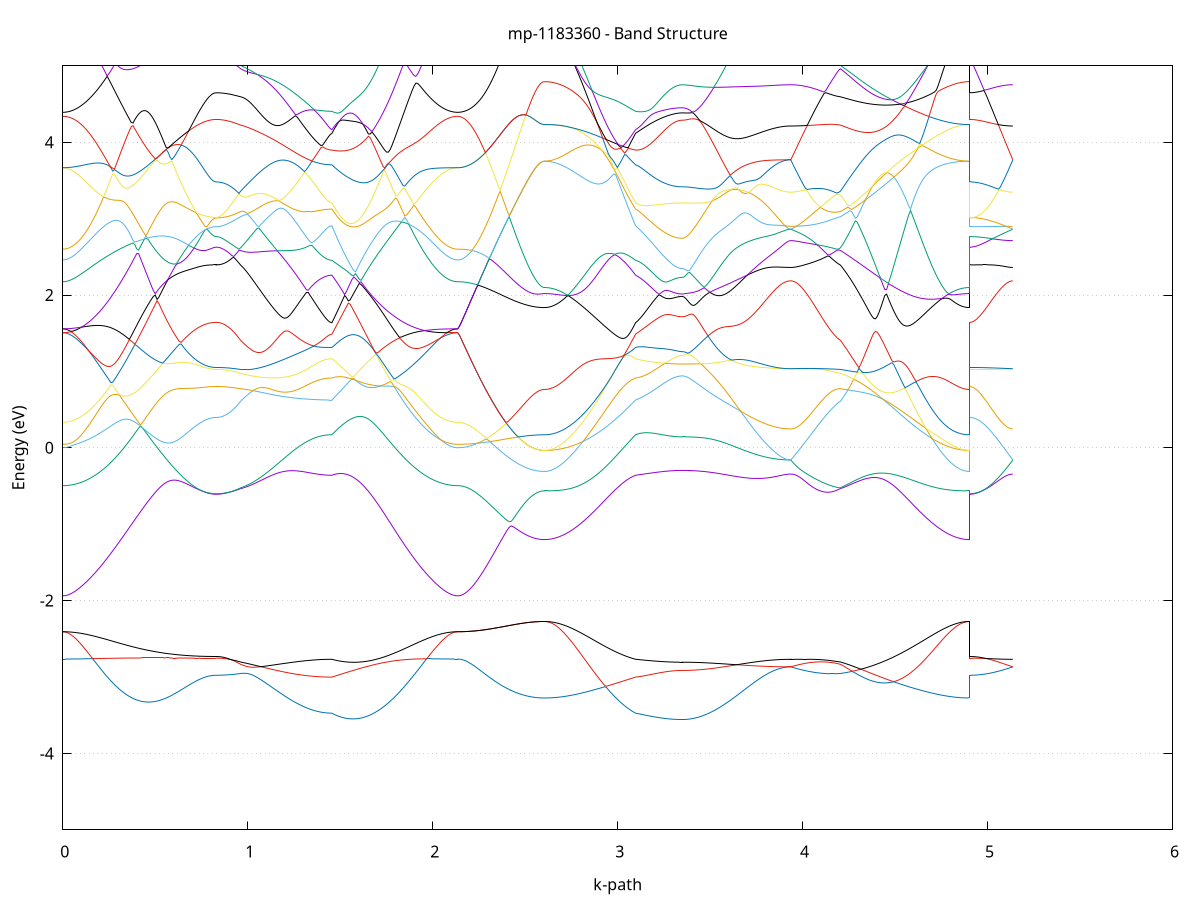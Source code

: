 set title 'mp-1183360 - Band Structure'
set xlabel 'k-path'
set ylabel 'Energy (eV)'
set grid y
set yrange [-5:5]
set terminal png size 800,600
set output 'mp-1183360_bands_gnuplot.png'
plot '-' using 1:2 with lines notitle, '-' using 1:2 with lines notitle, '-' using 1:2 with lines notitle, '-' using 1:2 with lines notitle, '-' using 1:2 with lines notitle, '-' using 1:2 with lines notitle, '-' using 1:2 with lines notitle, '-' using 1:2 with lines notitle, '-' using 1:2 with lines notitle, '-' using 1:2 with lines notitle, '-' using 1:2 with lines notitle, '-' using 1:2 with lines notitle, '-' using 1:2 with lines notitle, '-' using 1:2 with lines notitle, '-' using 1:2 with lines notitle, '-' using 1:2 with lines notitle, '-' using 1:2 with lines notitle, '-' using 1:2 with lines notitle, '-' using 1:2 with lines notitle, '-' using 1:2 with lines notitle, '-' using 1:2 with lines notitle, '-' using 1:2 with lines notitle, '-' using 1:2 with lines notitle, '-' using 1:2 with lines notitle, '-' using 1:2 with lines notitle, '-' using 1:2 with lines notitle, '-' using 1:2 with lines notitle, '-' using 1:2 with lines notitle, '-' using 1:2 with lines notitle, '-' using 1:2 with lines notitle, '-' using 1:2 with lines notitle, '-' using 1:2 with lines notitle, '-' using 1:2 with lines notitle, '-' using 1:2 with lines notitle, '-' using 1:2 with lines notitle, '-' using 1:2 with lines notitle, '-' using 1:2 with lines notitle, '-' using 1:2 with lines notitle, '-' using 1:2 with lines notitle, '-' using 1:2 with lines notitle, '-' using 1:2 with lines notitle, '-' using 1:2 with lines notitle, '-' using 1:2 with lines notitle, '-' using 1:2 with lines notitle, '-' using 1:2 with lines notitle, '-' using 1:2 with lines notitle, '-' using 1:2 with lines notitle, '-' using 1:2 with lines notitle
0.000000 -28.899089
0.009995 -28.898989
0.019991 -28.898889
0.029986 -28.898789
0.039981 -28.898489
0.049977 -28.898189
0.059972 -28.897889
0.069967 -28.897389
0.079962 -28.896889
0.089958 -28.896289
0.099953 -28.895689
0.109948 -28.894989
0.119944 -28.894189
0.129939 -28.893389
0.139934 -28.892489
0.149930 -28.891589
0.159925 -28.890589
0.169920 -28.889489
0.179916 -28.888389
0.189911 -28.887189
0.199906 -28.885989
0.209901 -28.884689
0.219897 -28.883389
0.229892 -28.881989
0.239887 -28.880589
0.249883 -28.879089
0.259878 -28.877589
0.269873 -28.876089
0.279869 -28.874489
0.289864 -28.872789
0.299859 -28.871189
0.309855 -28.869489
0.319850 -28.867789
0.329845 -28.865989
0.339840 -28.864289
0.349836 -28.862489
0.359831 -28.860589
0.369826 -28.858789
0.379822 -28.856989
0.389817 -28.855089
0.399812 -28.853189
0.409808 -28.851289
0.419803 -28.849389
0.429798 -28.847489
0.439794 -28.845589
0.449789 -28.843689
0.459784 -28.841889
0.469779 -28.839989
0.479775 -28.838089
0.489770 -28.836189
0.499765 -28.834389
0.509761 -28.832489
0.519756 -28.830689
0.529751 -28.828889
0.539747 -28.827089
0.549742 -28.825289
0.559737 -28.823589
0.569733 -28.821889
0.579728 -28.820189
0.589723 -28.818489
0.599718 -28.816889
0.609714 -28.815289
0.619709 -28.813789
0.629704 -28.812289
0.639700 -28.810789
0.649695 -28.809389
0.659690 -28.807989
0.669686 -28.806689
0.679681 -28.805389
0.689676 -28.804189
0.699672 -28.802989
0.709667 -28.801889
0.719662 -28.800789
0.729657 -28.799789
0.739653 -28.798789
0.749648 -28.797889
0.759643 -28.797089
0.769639 -28.796389
0.779634 -28.795789
0.789629 -28.795289
0.799625 -28.794789
0.809620 -28.794489
0.819615 -28.794289
0.829611 -28.794289
0.829611 -28.794289
0.839068 -28.794289
0.848525 -28.794289
0.857983 -28.794489
0.867440 -28.794689
0.876898 -28.794989
0.886355 -28.795289
0.895812 -28.795689
0.905270 -28.796189
0.914727 -28.796689
0.924185 -28.797289
0.933642 -28.797989
0.943099 -28.798689
0.952557 -28.799389
0.962014 -28.800189
0.962014 -28.800189
0.971874 -28.800889
0.981734 -28.801489
0.991594 -28.802089
1.001454 -28.802689
1.011314 -28.803289
1.021174 -28.803889
1.031034 -28.804489
1.040894 -28.805089
1.050754 -28.805689
1.060614 -28.806289
1.070474 -28.806789
1.080334 -28.807389
1.090194 -28.807889
1.100054 -28.808489
1.109914 -28.808989
1.119774 -28.809589
1.129634 -28.810089
1.139494 -28.810589
1.149354 -28.811089
1.159214 -28.811589
1.169074 -28.811989
1.178934 -28.812489
1.188794 -28.812989
1.198654 -28.813389
1.208514 -28.813789
1.218374 -28.814189
1.228234 -28.814589
1.238094 -28.814989
1.247954 -28.815389
1.257814 -28.815789
1.267674 -28.816089
1.277534 -28.816389
1.287394 -28.816689
1.297254 -28.816989
1.307114 -28.817289
1.316974 -28.817589
1.326834 -28.817789
1.336694 -28.817989
1.346554 -28.818189
1.356414 -28.818389
1.366274 -28.818589
1.376134 -28.818789
1.385994 -28.818889
1.395854 -28.818989
1.405714 -28.819089
1.415574 -28.819189
1.425434 -28.819289
1.435294 -28.819289
1.445154 -28.819289
1.455014 -28.819289
1.455014 -28.819289
1.464873 -28.816889
1.474731 -28.814489
1.484590 -28.811989
1.494448 -28.809589
1.504307 -28.807089
1.514166 -28.804589
1.524024 -28.802189
1.533883 -28.803789
1.543742 -28.805789
1.553600 -28.807889
1.563459 -28.810089
1.573318 -28.812289
1.583176 -28.814489
1.593035 -28.816789
1.602894 -28.819089
1.612752 -28.821389
1.622611 -28.823689
1.632470 -28.825989
1.642328 -28.828289
1.652187 -28.830689
1.662045 -28.832989
1.671904 -28.835289
1.681763 -28.837589
1.691621 -28.839789
1.701480 -28.842089
1.711339 -28.844289
1.721197 -28.846589
1.731056 -28.848789
1.740915 -28.850889
1.750773 -28.853089
1.760632 -28.855189
1.770491 -28.857289
1.780349 -28.859289
1.790208 -28.861289
1.800067 -28.863289
1.809925 -28.865189
1.819784 -28.867089
1.829642 -28.868889
1.839501 -28.870689
1.849360 -28.872489
1.859218 -28.874189
1.869077 -28.875889
1.878936 -28.877489
1.888794 -28.879089
1.898653 -28.880589
1.908512 -28.881989
1.918370 -28.883389
1.928229 -28.884789
1.938088 -28.886089
1.947946 -28.887289
1.957805 -28.888489
1.967664 -28.889589
1.977522 -28.890689
1.987381 -28.891689
1.997240 -28.892589
2.007098 -28.893489
2.016957 -28.894289
2.026815 -28.895089
2.036674 -28.895789
2.046533 -28.896389
2.056391 -28.896989
2.066250 -28.897489
2.076109 -28.897889
2.085967 -28.898189
2.095826 -28.898489
2.105685 -28.898789
2.115543 -28.898889
2.125402 -28.898989
2.135261 -28.899089
2.135261 -28.899089
2.145233 -28.899089
2.155206 -28.898989
2.165178 -28.898989
2.175151 -28.898889
2.185123 -28.898889
2.195096 -28.898789
2.205068 -28.898589
2.215041 -28.898489
2.225013 -28.898389
2.234986 -28.898189
2.244958 -28.897989
2.254931 -28.897789
2.264903 -28.897589
2.274876 -28.897389
2.284848 -28.897189
2.294821 -28.896889
2.304793 -28.896689
2.314766 -28.896389
2.324738 -28.896089
2.334711 -28.895789
2.344683 -28.895489
2.354656 -28.895289
2.364628 -28.894989
2.374601 -28.894689
2.384573 -28.894389
2.394546 -28.894089
2.404518 -28.893789
2.414491 -28.893489
2.424463 -28.893189
2.434436 -28.892889
2.444408 -28.892689
2.454381 -28.892389
2.464353 -28.892089
2.474326 -28.891889
2.484298 -28.891689
2.494271 -28.891389
2.504243 -28.891189
2.514216 -28.890989
2.524188 -28.890889
2.534161 -28.890689
2.544133 -28.890589
2.554106 -28.890489
2.564078 -28.890389
2.574051 -28.890289
2.584023 -28.890189
2.593996 -28.890189
2.603968 -28.890189
2.603968 -28.890189
2.613828 -28.890189
2.623688 -28.890089
2.633548 -28.889889
2.643408 -28.889689
2.653268 -28.889389
2.663128 -28.888989
2.672988 -28.888589
2.682848 -28.888089
2.692708 -28.887589
2.702568 -28.886889
2.712428 -28.886289
2.722288 -28.885489
2.732148 -28.884689
2.742008 -28.883789
2.751868 -28.882889
2.761728 -28.881889
2.771588 -28.880889
2.781448 -28.879789
2.791308 -28.878589
2.801168 -28.877389
2.811028 -28.876089
2.820888 -28.874789
2.830748 -28.873389
2.840608 -28.871889
2.850468 -28.870389
2.860328 -28.868889
2.870188 -28.867289
2.880048 -28.865589
2.889908 -28.863889
2.899768 -28.862189
2.909628 -28.860389
2.919488 -28.858489
2.929348 -28.856689
2.939208 -28.854689
2.949068 -28.852789
2.958928 -28.850789
2.968788 -28.848689
2.978648 -28.846589
2.988508 -28.844489
2.998368 -28.842389
3.008228 -28.840189
3.018088 -28.837989
3.027948 -28.835689
3.037808 -28.833489
3.047668 -28.831189
3.057528 -28.828789
3.067388 -28.826489
3.077248 -28.824089
3.087108 -28.821689
3.096968 -28.819289
3.096968 -28.819289
3.106674 -28.818489
3.116381 -28.817589
3.126087 -28.816789
3.135793 -28.815989
3.145499 -28.815189
3.155206 -28.814489
3.164912 -28.813689
3.174618 -28.813089
3.184324 -28.812389
3.194031 -28.811789
3.203737 -28.811189
3.213443 -28.810589
3.223149 -28.810089
3.232856 -28.809589
3.242562 -28.809189
3.252268 -28.808689
3.261975 -28.808389
3.271681 -28.807989
3.281387 -28.807789
3.291093 -28.807489
3.300800 -28.807289
3.310506 -28.807089
3.320212 -28.806989
3.329918 -28.806889
3.339625 -28.806889
3.349331 -28.806789
3.349331 -28.806789
3.359274 -28.806789
3.369216 -28.806789
3.379159 -28.806789
3.389102 -28.806689
3.399045 -28.806689
3.408988 -28.806589
3.418930 -28.806489
3.428873 -28.806389
3.438816 -28.806289
3.448759 -28.806189
3.458701 -28.806089
3.468644 -28.805889
3.478587 -28.805789
3.488530 -28.805589
3.498472 -28.805389
3.508415 -28.805189
3.518358 -28.804989
3.528301 -28.804789
3.538244 -28.804589
3.548186 -28.804389
3.558129 -28.804089
3.568072 -28.803889
3.578015 -28.803589
3.587957 -28.803389
3.597900 -28.803089
3.607843 -28.802789
3.617786 -28.802489
3.627728 -28.802189
3.637671 -28.801889
3.647614 -28.801589
3.657557 -28.801289
3.667499 -28.800989
3.677442 -28.800689
3.687385 -28.800289
3.697328 -28.799989
3.707271 -28.799689
3.717213 -28.799289
3.727156 -28.798989
3.737099 -28.798689
3.747042 -28.798289
3.756984 -28.797989
3.766927 -28.797689
3.776870 -28.797389
3.786813 -28.797089
3.796755 -28.796789
3.806698 -28.796489
3.816641 -28.796189
3.826584 -28.795889
3.836527 -28.795589
3.846469 -28.795389
3.856412 -28.795189
3.866355 -28.794989
3.876298 -28.794789
3.886240 -28.794589
3.896183 -28.794489
3.906126 -28.794389
3.916069 -28.794289
3.926011 -28.794289
3.935954 -28.794289
3.935954 -28.794289
3.945923 -28.794289
3.955893 -28.794289
3.965862 -28.794289
3.975831 -28.794389
3.985800 -28.794489
3.995770 -28.794589
4.005739 -28.794789
4.015708 -28.794889
4.025677 -28.795089
4.035647 -28.795189
4.045616 -28.795389
4.055585 -28.795589
4.065554 -28.795789
4.075524 -28.795989
4.085493 -28.796289
4.095462 -28.796489
4.105432 -28.796789
4.115401 -28.797089
4.125370 -28.797289
4.135339 -28.797689
4.145309 -28.797989
4.155278 -28.798289
4.165247 -28.798689
4.175216 -28.798989
4.185186 -28.799389
4.195155 -28.799789
4.205124 -28.800189
4.205124 -28.800189
4.215084 -28.801189
4.225044 -28.802089
4.235004 -28.803189
4.244964 -28.804189
4.254925 -28.805389
4.264885 -28.806589
4.274845 -28.807789
4.284805 -28.809089
4.294765 -28.810489
4.304725 -28.811889
4.314685 -28.813289
4.324645 -28.814789
4.334605 -28.816289
4.344565 -28.817789
4.354526 -28.819389
4.364486 -28.820989
4.374446 -28.822689
4.384406 -28.824289
4.394366 -28.825989
4.404326 -28.827789
4.414286 -28.829489
4.424246 -28.831289
4.434206 -28.832989
4.444166 -28.834789
4.454127 -28.836589
4.464087 -28.838389
4.474047 -28.840189
4.484007 -28.841989
4.493967 -28.843889
4.503927 -28.845689
4.513887 -28.847489
4.523847 -28.849289
4.533807 -28.850989
4.543767 -28.852789
4.553728 -28.854589
4.563688 -28.856289
4.573648 -28.857989
4.583608 -28.859689
4.593568 -28.861389
4.603528 -28.862989
4.613488 -28.864589
4.623448 -28.866189
4.633408 -28.867689
4.643368 -28.869189
4.653329 -28.870689
4.663289 -28.872089
4.673249 -28.873489
4.683209 -28.874889
4.693169 -28.876189
4.703129 -28.877389
4.713089 -28.878589
4.723049 -28.879689
4.733009 -28.880789
4.742969 -28.881889
4.752929 -28.882889
4.762890 -28.883789
4.772850 -28.884689
4.782810 -28.885489
4.792770 -28.886189
4.802730 -28.886889
4.812690 -28.887489
4.822650 -28.888089
4.832610 -28.888589
4.842570 -28.888989
4.852530 -28.889389
4.862491 -28.889689
4.872451 -28.889889
4.882411 -28.890089
4.892371 -28.890189
4.902331 -28.890189
4.902331 -28.794289
4.912096 -28.794289
4.921860 -28.794289
4.931625 -28.794289
4.941390 -28.794289
4.951155 -28.794289
4.960919 -28.794289
4.970684 -28.794289
4.980449 -28.794289
4.990214 -28.794289
4.999978 -28.794289
5.009743 -28.794289
5.019508 -28.794289
5.029273 -28.794289
5.039037 -28.794289
5.048802 -28.794289
5.058567 -28.794289
5.068332 -28.794289
5.078096 -28.794289
5.087861 -28.794289
5.097626 -28.794289
5.107391 -28.794289
5.117155 -28.794289
5.126920 -28.794289
5.136685 -28.794189
e
0.000000 -28.774689
0.009995 -28.774689
0.019991 -28.774689
0.029986 -28.774689
0.039981 -28.774689
0.049977 -28.774689
0.059972 -28.774689
0.069967 -28.774689
0.079962 -28.774689
0.089958 -28.774689
0.099953 -28.774689
0.109948 -28.774689
0.119944 -28.774689
0.129939 -28.774689
0.139934 -28.774689
0.149930 -28.774589
0.159925 -28.774589
0.169920 -28.774589
0.179916 -28.774589
0.189911 -28.774589
0.199906 -28.774589
0.209901 -28.774589
0.219897 -28.774589
0.229892 -28.774589
0.239887 -28.774589
0.249883 -28.774589
0.259878 -28.774589
0.269873 -28.774589
0.279869 -28.774589
0.289864 -28.774589
0.299859 -28.774589
0.309855 -28.774589
0.319850 -28.774589
0.329845 -28.774589
0.339840 -28.774589
0.349836 -28.774589
0.359831 -28.774589
0.369826 -28.774589
0.379822 -28.774589
0.389817 -28.774689
0.399812 -28.774689
0.409808 -28.774689
0.419803 -28.774689
0.429798 -28.774789
0.439794 -28.774789
0.449789 -28.774889
0.459784 -28.774889
0.469779 -28.774989
0.479775 -28.774989
0.489770 -28.775089
0.499765 -28.775189
0.509761 -28.775189
0.519756 -28.775289
0.529751 -28.775389
0.539747 -28.775489
0.549742 -28.775589
0.559737 -28.775689
0.569733 -28.775889
0.579728 -28.775989
0.589723 -28.776589
0.599718 -28.777989
0.609714 -28.779289
0.619709 -28.780489
0.629704 -28.781789
0.639700 -28.782889
0.649695 -28.783989
0.659690 -28.785089
0.669686 -28.786089
0.679681 -28.787089
0.689676 -28.787989
0.699672 -28.788789
0.709667 -28.789589
0.719662 -28.790289
0.729657 -28.790989
0.739653 -28.791589
0.749648 -28.792189
0.759643 -28.792589
0.769639 -28.793089
0.779634 -28.793389
0.789629 -28.793689
0.799625 -28.793889
0.809620 -28.794089
0.819615 -28.794189
0.829611 -28.794189
0.829611 -28.794189
0.839068 -28.794189
0.848525 -28.794189
0.857983 -28.793989
0.867440 -28.793789
0.876898 -28.793589
0.886355 -28.793189
0.895812 -28.792889
0.905270 -28.792389
0.914727 -28.791889
0.924185 -28.791389
0.933642 -28.790789
0.943099 -28.790089
0.952557 -28.789389
0.962014 -28.788689
0.962014 -28.788689
0.971874 -28.788089
0.981734 -28.787589
0.991594 -28.787189
1.001454 -28.786889
1.011314 -28.786689
1.021174 -28.786489
1.031034 -28.786389
1.040894 -28.786389
1.050754 -28.786389
1.060614 -28.786489
1.070474 -28.786589
1.080334 -28.786689
1.090194 -28.786789
1.100054 -28.786989
1.109914 -28.787089
1.119774 -28.787289
1.129634 -28.787389
1.139494 -28.787589
1.149354 -28.787789
1.159214 -28.787889
1.169074 -28.788089
1.178934 -28.788289
1.188794 -28.788389
1.198654 -28.788589
1.208514 -28.788689
1.218374 -28.788889
1.228234 -28.788989
1.238094 -28.789189
1.247954 -28.789289
1.257814 -28.789389
1.267674 -28.789589
1.277534 -28.789689
1.287394 -28.789789
1.297254 -28.789889
1.307114 -28.789989
1.316974 -28.790089
1.326834 -28.790189
1.336694 -28.790289
1.346554 -28.790389
1.356414 -28.790489
1.366274 -28.790589
1.376134 -28.790589
1.385994 -28.790689
1.395854 -28.790689
1.405714 -28.790789
1.415574 -28.790789
1.425434 -28.790789
1.435294 -28.790789
1.445154 -28.790889
1.455014 -28.790889
1.455014 -28.790889
1.464873 -28.791989
1.474731 -28.793389
1.484590 -28.794789
1.494448 -28.796389
1.504307 -28.798089
1.514166 -28.799889
1.524024 -28.801789
1.533883 -28.799689
1.543742 -28.797189
1.553600 -28.794689
1.563459 -28.792189
1.573318 -28.789689
1.583176 -28.787189
1.593035 -28.784689
1.602894 -28.782289
1.612752 -28.779789
1.622611 -28.777389
1.632470 -28.774889
1.642328 -28.773589
1.652187 -28.773689
1.662045 -28.773689
1.671904 -28.773789
1.681763 -28.773889
1.691621 -28.773989
1.701480 -28.773989
1.711339 -28.774089
1.721197 -28.774089
1.731056 -28.774089
1.740915 -28.774189
1.750773 -28.774189
1.760632 -28.774189
1.770491 -28.774289
1.780349 -28.774289
1.790208 -28.774289
1.800067 -28.774389
1.809925 -28.774389
1.819784 -28.774389
1.829642 -28.774389
1.839501 -28.774389
1.849360 -28.774489
1.859218 -28.774489
1.869077 -28.774489
1.878936 -28.774489
1.888794 -28.774489
1.898653 -28.774489
1.908512 -28.774489
1.918370 -28.774589
1.928229 -28.774589
1.938088 -28.774589
1.947946 -28.774589
1.957805 -28.774589
1.967664 -28.774589
1.977522 -28.774589
1.987381 -28.774589
1.997240 -28.774689
2.007098 -28.774689
2.016957 -28.774689
2.026815 -28.774689
2.036674 -28.774689
2.046533 -28.774689
2.056391 -28.774689
2.066250 -28.774689
2.076109 -28.774689
2.085967 -28.774689
2.095826 -28.774689
2.105685 -28.774689
2.115543 -28.774689
2.125402 -28.774689
2.135261 -28.774689
2.135261 -28.774689
2.145233 -28.774689
2.155206 -28.774789
2.165178 -28.774789
2.175151 -28.774889
2.185123 -28.774989
2.195096 -28.775089
2.205068 -28.775189
2.215041 -28.775289
2.225013 -28.775489
2.234986 -28.775589
2.244958 -28.775789
2.254931 -28.775989
2.264903 -28.776289
2.274876 -28.776489
2.284848 -28.776689
2.294821 -28.776989
2.304793 -28.777189
2.314766 -28.777489
2.324738 -28.777789
2.334711 -28.778089
2.344683 -28.778389
2.354656 -28.778689
2.364628 -28.778989
2.374601 -28.779289
2.384573 -28.779589
2.394546 -28.779889
2.404518 -28.780189
2.414491 -28.780489
2.424463 -28.780789
2.434436 -28.781089
2.444408 -28.781389
2.454381 -28.781689
2.464353 -28.781889
2.474326 -28.782189
2.484298 -28.782389
2.494271 -28.782689
2.504243 -28.782889
2.514216 -28.783089
2.524188 -28.783289
2.534161 -28.783389
2.544133 -28.783489
2.554106 -28.783689
2.564078 -28.783789
2.574051 -28.783789
2.584023 -28.783889
2.593996 -28.783889
2.603968 -28.783889
2.603968 -28.783889
2.613828 -28.783889
2.623688 -28.783889
2.633548 -28.783889
2.643408 -28.783889
2.653268 -28.783889
2.663128 -28.783889
2.672988 -28.783889
2.682848 -28.783889
2.692708 -28.783889
2.702568 -28.783889
2.712428 -28.783789
2.722288 -28.783789
2.732148 -28.783789
2.742008 -28.783789
2.751868 -28.783789
2.761728 -28.783689
2.771588 -28.783689
2.781448 -28.783689
2.791308 -28.783689
2.801168 -28.783689
2.811028 -28.783689
2.820888 -28.783589
2.830748 -28.783589
2.840608 -28.783589
2.850468 -28.783589
2.860328 -28.783589
2.870188 -28.783589
2.880048 -28.783589
2.889908 -28.783689
2.899768 -28.783689
2.909628 -28.783689
2.919488 -28.783789
2.929348 -28.783789
2.939208 -28.783889
2.949068 -28.783989
2.958928 -28.784089
2.968788 -28.784189
2.978648 -28.784389
2.988508 -28.784589
2.998368 -28.784789
3.008228 -28.785089
3.018088 -28.785389
3.027948 -28.785789
3.037808 -28.786189
3.047668 -28.786789
3.057528 -28.787389
3.067388 -28.788089
3.077248 -28.788889
3.087108 -28.789789
3.096968 -28.790889
3.096968 -28.790889
3.106674 -28.791289
3.116381 -28.791689
3.126087 -28.791989
3.135793 -28.792389
3.145499 -28.792689
3.155206 -28.793089
3.164912 -28.793389
3.174618 -28.793689
3.184324 -28.793989
3.194031 -28.794189
3.203737 -28.794489
3.213443 -28.794689
3.223149 -28.794889
3.232856 -28.795089
3.242562 -28.795289
3.252268 -28.795389
3.261975 -28.795489
3.271681 -28.795589
3.281387 -28.795689
3.291093 -28.795789
3.300800 -28.795789
3.310506 -28.795889
3.320212 -28.795889
3.329918 -28.795889
3.339625 -28.795989
3.349331 -28.795989
3.349331 -28.795989
3.359274 -28.795989
3.369216 -28.795989
3.379159 -28.795989
3.389102 -28.795889
3.399045 -28.795889
3.408988 -28.795889
3.418930 -28.795889
3.428873 -28.795889
3.438816 -28.795889
3.448759 -28.795789
3.458701 -28.795789
3.468644 -28.795789
3.478587 -28.795789
3.488530 -28.795689
3.498472 -28.795689
3.508415 -28.795689
3.518358 -28.795589
3.528301 -28.795589
3.538244 -28.795589
3.548186 -28.795489
3.558129 -28.795489
3.568072 -28.795389
3.578015 -28.795389
3.587957 -28.795389
3.597900 -28.795289
3.607843 -28.795289
3.617786 -28.795189
3.627728 -28.795189
3.637671 -28.795089
3.647614 -28.795089
3.657557 -28.794989
3.667499 -28.794989
3.677442 -28.794989
3.687385 -28.794889
3.697328 -28.794889
3.707271 -28.794789
3.717213 -28.794789
3.727156 -28.794689
3.737099 -28.794689
3.747042 -28.794689
3.756984 -28.794589
3.766927 -28.794589
3.776870 -28.794489
3.786813 -28.794489
3.796755 -28.794489
3.806698 -28.794389
3.816641 -28.794389
3.826584 -28.794389
3.836527 -28.794389
3.846469 -28.794289
3.856412 -28.794289
3.866355 -28.794289
3.876298 -28.794289
3.886240 -28.794289
3.896183 -28.794289
3.906126 -28.794289
3.916069 -28.794289
3.926011 -28.794289
3.935954 -28.794289
3.935954 -28.794289
3.945923 -28.794189
3.955893 -28.794189
3.965862 -28.794189
3.975831 -28.794089
3.985800 -28.794089
3.995770 -28.793989
4.005739 -28.793889
4.015708 -28.793789
4.025677 -28.793589
4.035647 -28.793489
4.045616 -28.793289
4.055585 -28.793089
4.065554 -28.792889
4.075524 -28.792689
4.085493 -28.792489
4.095462 -28.792289
4.105432 -28.791989
4.115401 -28.791789
4.125370 -28.791489
4.135339 -28.791189
4.145309 -28.790889
4.155278 -28.790489
4.165247 -28.790189
4.175216 -28.789789
4.185186 -28.789489
4.195155 -28.789089
4.205124 -28.788689
4.205124 -28.788689
4.215084 -28.787789
4.225044 -28.786889
4.235004 -28.785889
4.244964 -28.784889
4.254925 -28.783789
4.264885 -28.782689
4.274845 -28.781589
4.284805 -28.781589
4.294765 -28.781689
4.304725 -28.781689
4.314685 -28.781689
4.324645 -28.781789
4.334605 -28.781789
4.344565 -28.781889
4.354526 -28.781889
4.364486 -28.781889
4.374446 -28.781989
4.384406 -28.781989
4.394366 -28.782089
4.404326 -28.782089
4.414286 -28.782189
4.424246 -28.782189
4.434206 -28.782289
4.444166 -28.782289
4.454127 -28.782389
4.464087 -28.782389
4.474047 -28.782489
4.484007 -28.782489
4.493967 -28.782589
4.503927 -28.782589
4.513887 -28.782689
4.523847 -28.782789
4.533807 -28.782789
4.543767 -28.782889
4.553728 -28.782889
4.563688 -28.782989
4.573648 -28.782989
4.583608 -28.783089
4.593568 -28.783089
4.603528 -28.783189
4.613488 -28.783189
4.623448 -28.783189
4.633408 -28.783289
4.643368 -28.783289
4.653329 -28.783389
4.663289 -28.783389
4.673249 -28.783489
4.683209 -28.783489
4.693169 -28.783489
4.703129 -28.783589
4.713089 -28.783589
4.723049 -28.783589
4.733009 -28.783689
4.742969 -28.783689
4.752929 -28.783689
4.762890 -28.783789
4.772850 -28.783789
4.782810 -28.783789
4.792770 -28.783789
4.802730 -28.783789
4.812690 -28.783889
4.822650 -28.783889
4.832610 -28.783889
4.842570 -28.783889
4.852530 -28.783889
4.862491 -28.783889
4.872451 -28.783889
4.882411 -28.783889
4.892371 -28.783889
4.902331 -28.783889
4.902331 -28.794189
4.912096 -28.794189
4.921860 -28.794189
4.931625 -28.794189
4.941390 -28.794189
4.951155 -28.794189
4.960919 -28.794189
4.970684 -28.794189
4.980449 -28.794189
4.990214 -28.794189
4.999978 -28.794189
5.009743 -28.794189
5.019508 -28.794189
5.029273 -28.794189
5.039037 -28.794189
5.048802 -28.794189
5.058567 -28.794189
5.068332 -28.794189
5.078096 -28.794189
5.087861 -28.794189
5.097626 -28.794189
5.107391 -28.794189
5.117155 -28.794189
5.126920 -28.794189
5.136685 -28.794189
e
0.000000 -28.701489
0.009995 -28.701489
0.019991 -28.701589
0.029986 -28.701789
0.039981 -28.701989
0.049977 -28.702289
0.059972 -28.702689
0.069967 -28.703089
0.079962 -28.703589
0.089958 -28.704189
0.099953 -28.704789
0.109948 -28.705489
0.119944 -28.706289
0.129939 -28.707089
0.139934 -28.707989
0.149930 -28.708889
0.159925 -28.709889
0.169920 -28.710889
0.179916 -28.711989
0.189911 -28.713189
0.199906 -28.714389
0.209901 -28.715589
0.219897 -28.716889
0.229892 -28.718189
0.239887 -28.719589
0.249883 -28.720989
0.259878 -28.722489
0.269873 -28.723989
0.279869 -28.725489
0.289864 -28.727089
0.299859 -28.728689
0.309855 -28.730289
0.319850 -28.731889
0.329845 -28.733589
0.339840 -28.735289
0.349836 -28.736989
0.359831 -28.738689
0.369826 -28.740389
0.379822 -28.742189
0.389817 -28.743889
0.399812 -28.745689
0.409808 -28.747389
0.419803 -28.749189
0.429798 -28.750889
0.439794 -28.752689
0.449789 -28.754389
0.459784 -28.756089
0.469779 -28.757789
0.479775 -28.759589
0.489770 -28.761189
0.499765 -28.762889
0.509761 -28.764489
0.519756 -28.766189
0.529751 -28.767789
0.539747 -28.769289
0.549742 -28.770889
0.559737 -28.772389
0.569733 -28.773789
0.579728 -28.775289
0.589723 -28.776089
0.599718 -28.776289
0.609714 -28.776489
0.619709 -28.776589
0.629704 -28.776789
0.639700 -28.776989
0.649695 -28.777189
0.659690 -28.777489
0.669686 -28.777689
0.679681 -28.777889
0.689676 -28.778189
0.699672 -28.778389
0.709667 -28.778689
0.719662 -28.778989
0.729657 -28.779289
0.739653 -28.779489
0.749648 -28.779789
0.759643 -28.780089
0.769639 -28.780289
0.779634 -28.780589
0.789629 -28.780789
0.799625 -28.780989
0.809620 -28.781089
0.819615 -28.781189
0.829611 -28.781189
0.829611 -28.781189
0.839068 -28.781189
0.848525 -28.781189
0.857983 -28.781189
0.867440 -28.781189
0.876898 -28.781189
0.886355 -28.781189
0.895812 -28.781189
0.905270 -28.781289
0.914727 -28.781289
0.924185 -28.781289
0.933642 -28.781289
0.943099 -28.781289
0.952557 -28.781289
0.962014 -28.781389
0.962014 -28.781389
0.971874 -28.781389
0.981734 -28.781289
0.991594 -28.781189
1.001454 -28.780989
1.011314 -28.780689
1.021174 -28.780289
1.031034 -28.779889
1.040894 -28.779389
1.050754 -28.778889
1.060614 -28.778389
1.070474 -28.777789
1.080334 -28.777189
1.090194 -28.776589
1.100054 -28.776089
1.109914 -28.775489
1.119774 -28.774889
1.129634 -28.774389
1.139494 -28.773789
1.149354 -28.773289
1.159214 -28.772689
1.169074 -28.772189
1.178934 -28.771689
1.188794 -28.771189
1.198654 -28.770689
1.208514 -28.770289
1.218374 -28.769789
1.228234 -28.769389
1.238094 -28.768889
1.247954 -28.768489
1.257814 -28.768189
1.267674 -28.767789
1.277534 -28.767389
1.287394 -28.767089
1.297254 -28.766789
1.307114 -28.766489
1.316974 -28.766189
1.326834 -28.765889
1.336694 -28.765689
1.346554 -28.765489
1.356414 -28.765289
1.366274 -28.765089
1.376134 -28.764889
1.385994 -28.764789
1.395854 -28.764589
1.405714 -28.764489
1.415574 -28.764389
1.425434 -28.764389
1.435294 -28.764289
1.445154 -28.764289
1.455014 -28.764289
1.455014 -28.764289
1.464873 -28.765489
1.474731 -28.766589
1.484590 -28.767589
1.494448 -28.768489
1.504307 -28.769189
1.514166 -28.769889
1.524024 -28.770489
1.533883 -28.770989
1.543742 -28.771389
1.553600 -28.771789
1.563459 -28.772089
1.573318 -28.772389
1.583176 -28.772589
1.593035 -28.772789
1.602894 -28.772989
1.612752 -28.773189
1.622611 -28.773289
1.632470 -28.773489
1.642328 -28.772489
1.652187 -28.770089
1.662045 -28.767689
1.671904 -28.765289
1.681763 -28.762989
1.691621 -28.760689
1.701480 -28.758389
1.711339 -28.756089
1.721197 -28.753789
1.731056 -28.751589
1.740915 -28.749389
1.750773 -28.747289
1.760632 -28.745189
1.770491 -28.743089
1.780349 -28.740989
1.790208 -28.738989
1.800067 -28.737089
1.809925 -28.735089
1.819784 -28.733189
1.829642 -28.731389
1.839501 -28.729589
1.849360 -28.727789
1.859218 -28.726089
1.869077 -28.724489
1.878936 -28.722889
1.888794 -28.721289
1.898653 -28.719789
1.908512 -28.718389
1.918370 -28.716989
1.928229 -28.715589
1.938088 -28.714389
1.947946 -28.713089
1.957805 -28.711989
1.967664 -28.710789
1.977522 -28.709789
1.987381 -28.708789
1.997240 -28.707889
2.007098 -28.706989
2.016957 -28.706189
2.026815 -28.705389
2.036674 -28.704789
2.046533 -28.704089
2.056391 -28.703589
2.066250 -28.703089
2.076109 -28.702689
2.085967 -28.702289
2.095826 -28.701989
2.105685 -28.701789
2.115543 -28.701589
2.125402 -28.701489
2.135261 -28.701489
2.135261 -28.701489
2.145233 -28.701489
2.155206 -28.701489
2.165178 -28.701489
2.175151 -28.701489
2.185123 -28.701489
2.195096 -28.701489
2.205068 -28.701489
2.215041 -28.701489
2.225013 -28.701489
2.234986 -28.701489
2.244958 -28.701489
2.254931 -28.701489
2.264903 -28.701489
2.274876 -28.701489
2.284848 -28.701489
2.294821 -28.701489
2.304793 -28.701489
2.314766 -28.701489
2.324738 -28.701489
2.334711 -28.701489
2.344683 -28.701489
2.354656 -28.701489
2.364628 -28.701489
2.374601 -28.701489
2.384573 -28.701489
2.394546 -28.701489
2.404518 -28.701489
2.414491 -28.701489
2.424463 -28.701489
2.434436 -28.701489
2.444408 -28.701489
2.454381 -28.701489
2.464353 -28.701489
2.474326 -28.701489
2.484298 -28.701489
2.494271 -28.701489
2.504243 -28.701489
2.514216 -28.701489
2.524188 -28.701489
2.534161 -28.701489
2.544133 -28.701489
2.554106 -28.701489
2.564078 -28.701489
2.574051 -28.701489
2.584023 -28.701489
2.593996 -28.701489
2.603968 -28.701489
2.603968 -28.701489
2.613828 -28.701489
2.623688 -28.701589
2.633548 -28.701789
2.643408 -28.701989
2.653268 -28.702289
2.663128 -28.702689
2.672988 -28.703089
2.682848 -28.703589
2.692708 -28.704189
2.702568 -28.704789
2.712428 -28.705489
2.722288 -28.706189
2.732148 -28.706989
2.742008 -28.707889
2.751868 -28.708789
2.761728 -28.709789
2.771588 -28.710789
2.781448 -28.711889
2.791308 -28.713089
2.801168 -28.714289
2.811028 -28.715589
2.820888 -28.716889
2.830748 -28.718289
2.840608 -28.719689
2.850468 -28.721189
2.860328 -28.722689
2.870188 -28.724289
2.880048 -28.725889
2.889908 -28.727489
2.899768 -28.729189
2.909628 -28.730889
2.919488 -28.732689
2.929348 -28.734489
2.939208 -28.736289
2.949068 -28.738089
2.958928 -28.739989
2.968788 -28.741889
2.978648 -28.743689
2.988508 -28.745589
2.998368 -28.747489
3.008228 -28.749389
3.018088 -28.751289
3.027948 -28.753089
3.037808 -28.754889
3.047668 -28.756689
3.057528 -28.758389
3.067388 -28.759989
3.077248 -28.761489
3.087108 -28.762989
3.096968 -28.764289
3.096968 -28.764289
3.106674 -28.764789
3.116381 -28.765189
3.126087 -28.765589
3.135793 -28.766089
3.145499 -28.766489
3.155206 -28.766889
3.164912 -28.767289
3.174618 -28.767689
3.184324 -28.768089
3.194031 -28.768389
3.203737 -28.768789
3.213443 -28.769089
3.223149 -28.769389
3.232856 -28.769689
3.242562 -28.769989
3.252268 -28.770289
3.261975 -28.770489
3.271681 -28.770689
3.281387 -28.770889
3.291093 -28.771089
3.300800 -28.771189
3.310506 -28.771389
3.320212 -28.771489
3.329918 -28.771489
3.339625 -28.771589
3.349331 -28.771589
3.349331 -28.771589
3.359274 -28.771589
3.369216 -28.771589
3.379159 -28.771589
3.389102 -28.771589
3.399045 -28.771689
3.408988 -28.771689
3.418930 -28.771789
3.428873 -28.771889
3.438816 -28.771889
3.448759 -28.771989
3.458701 -28.772089
3.468644 -28.772189
3.478587 -28.772289
3.488530 -28.772389
3.498472 -28.772489
3.508415 -28.772689
3.518358 -28.772789
3.528301 -28.772989
3.538244 -28.773089
3.548186 -28.773289
3.558129 -28.773389
3.568072 -28.773589
3.578015 -28.773789
3.587957 -28.773989
3.597900 -28.774189
3.607843 -28.774389
3.617786 -28.774589
3.627728 -28.774789
3.637671 -28.775089
3.647614 -28.775289
3.657557 -28.775489
3.667499 -28.775789
3.677442 -28.775989
3.687385 -28.776189
3.697328 -28.776489
3.707271 -28.776789
3.717213 -28.776989
3.727156 -28.777289
3.737099 -28.777489
3.747042 -28.777789
3.756984 -28.778089
3.766927 -28.778289
3.776870 -28.778589
3.786813 -28.778789
3.796755 -28.779089
3.806698 -28.779289
3.816641 -28.779589
3.826584 -28.779789
3.836527 -28.779989
3.846469 -28.780189
3.856412 -28.780389
3.866355 -28.780589
3.876298 -28.780689
3.886240 -28.780889
3.896183 -28.780989
3.906126 -28.781089
3.916069 -28.781089
3.926011 -28.781189
3.935954 -28.781189
3.935954 -28.781189
3.945923 -28.781189
3.955893 -28.781189
3.965862 -28.781189
3.975831 -28.781189
3.985800 -28.781089
3.995770 -28.781089
4.005739 -28.781089
4.015708 -28.781089
4.025677 -28.781089
4.035647 -28.781089
4.045616 -28.781089
4.055585 -28.781089
4.065554 -28.781089
4.075524 -28.781089
4.085493 -28.781089
4.095462 -28.781089
4.105432 -28.781089
4.115401 -28.781089
4.125370 -28.781189
4.135339 -28.781189
4.145309 -28.781189
4.155278 -28.781289
4.165247 -28.781289
4.175216 -28.781289
4.185186 -28.781289
4.195155 -28.781289
4.205124 -28.781389
4.205124 -28.781389
4.215084 -28.781389
4.225044 -28.781389
4.235004 -28.781389
4.244964 -28.781489
4.254925 -28.781489
4.264885 -28.781489
4.274845 -28.781489
4.284805 -28.780289
4.294765 -28.779089
4.304725 -28.777789
4.314685 -28.776389
4.324645 -28.774989
4.334605 -28.773589
4.344565 -28.772089
4.354526 -28.770589
4.364486 -28.769089
4.374446 -28.767489
4.384406 -28.765889
4.394366 -28.764289
4.404326 -28.762689
4.414286 -28.760989
4.424246 -28.759289
4.434206 -28.757589
4.444166 -28.755889
4.454127 -28.754189
4.464087 -28.752389
4.474047 -28.750689
4.484007 -28.748889
4.493967 -28.747189
4.503927 -28.745489
4.513887 -28.743689
4.523847 -28.741989
4.533807 -28.740189
4.543767 -28.738489
4.553728 -28.736789
4.563688 -28.735089
4.573648 -28.733389
4.583608 -28.731789
4.593568 -28.730089
4.603528 -28.728489
4.613488 -28.726889
4.623448 -28.725389
4.633408 -28.723889
4.643368 -28.722389
4.653329 -28.720889
4.663289 -28.719489
4.673249 -28.718089
4.683209 -28.716789
4.693169 -28.715489
4.703129 -28.714289
4.713089 -28.713089
4.723049 -28.711989
4.733009 -28.710889
4.742969 -28.709789
4.752929 -28.708889
4.762890 -28.707889
4.772850 -28.707089
4.782810 -28.706289
4.792770 -28.705489
4.802730 -28.704789
4.812690 -28.704189
4.822650 -28.703589
4.832610 -28.703089
4.842570 -28.702689
4.852530 -28.702289
4.862491 -28.701989
4.872451 -28.701789
4.882411 -28.701589
4.892371 -28.701489
4.902331 -28.701489
4.902331 -28.781189
4.912096 -28.781189
4.921860 -28.781189
4.931625 -28.781189
4.941390 -28.781189
4.951155 -28.781189
4.960919 -28.781189
4.970684 -28.781189
4.980449 -28.781189
4.990214 -28.781189
4.999978 -28.781189
5.009743 -28.781189
5.019508 -28.781189
5.029273 -28.781189
5.039037 -28.781189
5.048802 -28.781189
5.058567 -28.781189
5.068332 -28.781189
5.078096 -28.781189
5.087861 -28.781189
5.097626 -28.781189
5.107391 -28.781189
5.117155 -28.781189
5.126920 -28.781189
5.136685 -28.781189
e
0.000000 -14.480489
0.009995 -14.480689
0.019991 -14.481189
0.029986 -14.481889
0.039981 -14.482989
0.049977 -14.484289
0.059972 -14.485689
0.069967 -14.487389
0.079962 -14.489189
0.089958 -14.491089
0.099953 -14.493189
0.109948 -14.495289
0.119944 -14.497589
0.129939 -14.499889
0.139934 -14.502389
0.149930 -14.504889
0.159925 -14.507489
0.169920 -14.510089
0.179916 -14.512889
0.189911 -14.515689
0.199906 -14.518589
0.209901 -14.521489
0.219897 -14.524489
0.229892 -14.527589
0.239887 -14.530689
0.249883 -14.533889
0.259878 -14.537089
0.269873 -14.540389
0.279869 -14.543689
0.289864 -14.547089
0.299859 -14.550489
0.309855 -14.553889
0.319850 -14.557289
0.329845 -14.560789
0.339840 -14.564289
0.349836 -14.567789
0.359831 -14.571389
0.369826 -14.574889
0.379822 -14.578389
0.389817 -14.581989
0.399812 -14.585489
0.409808 -14.588989
0.419803 -14.592589
0.429798 -14.595989
0.439794 -14.599489
0.449789 -14.602989
0.459784 -14.606389
0.469779 -14.609789
0.479775 -14.613089
0.489770 -14.616389
0.499765 -14.619689
0.509761 -14.622889
0.519756 -14.625989
0.529751 -14.629089
0.539747 -14.632089
0.549742 -14.635089
0.559737 -14.637989
0.569733 -14.640789
0.579728 -14.643489
0.589723 -14.646189
0.599718 -14.648689
0.609714 -14.651189
0.619709 -14.653589
0.629704 -14.655889
0.639700 -14.658189
0.649695 -14.660289
0.659690 -14.662289
0.669686 -14.664189
0.679681 -14.665989
0.689676 -14.667689
0.699672 -14.669289
0.709667 -14.670789
0.719662 -14.672189
0.729657 -14.673389
0.739653 -14.674589
0.749648 -14.675589
0.759643 -14.676489
0.769639 -14.677289
0.779634 -14.677989
0.789629 -14.678489
0.799625 -14.678889
0.809620 -14.679189
0.819615 -14.679389
0.829611 -14.679489
0.829611 -14.679489
0.839068 -14.679189
0.848525 -14.678389
0.857983 -14.676989
0.867440 -14.675089
0.876898 -14.672589
0.886355 -14.669589
0.895812 -14.665989
0.905270 -14.661889
0.914727 -14.657289
0.924185 -14.652089
0.933642 -14.646389
0.943099 -14.640189
0.952557 -14.633489
0.962014 -14.630289
0.962014 -14.630289
0.971874 -14.629389
0.981734 -14.628089
0.991594 -14.626489
1.001454 -14.624589
1.011314 -14.622289
1.021174 -14.619689
1.031034 -14.616789
1.040894 -14.613489
1.050754 -14.609889
1.060614 -14.605989
1.070474 -14.601789
1.080334 -14.597189
1.090194 -14.592389
1.100054 -14.587189
1.109914 -14.581689
1.119774 -14.575889
1.129634 -14.569889
1.139494 -14.563489
1.149354 -14.556889
1.159214 -14.549989
1.169074 -14.542889
1.178934 -14.535389
1.188794 -14.527789
1.198654 -14.519889
1.208514 -14.511789
1.218374 -14.503389
1.228234 -14.494889
1.238094 -14.486189
1.247954 -14.477289
1.257814 -14.468289
1.267674 -14.459089
1.277534 -14.449889
1.287394 -14.440589
1.297254 -14.431389
1.307114 -14.422189
1.316974 -14.413089
1.326834 -14.404289
1.336694 -14.395789
1.346554 -14.387789
1.356414 -14.380489
1.366274 -14.373989
1.376134 -14.368389
1.385994 -14.363689
1.395854 -14.359989
1.405714 -14.357089
1.415574 -14.354889
1.425434 -14.353289
1.435294 -14.352189
1.445154 -14.351589
1.455014 -14.351389
1.455014 -14.351389
1.464873 -14.349289
1.474731 -14.347089
1.484590 -14.344989
1.494448 -14.342889
1.504307 -14.340689
1.514166 -14.338489
1.524024 -14.336189
1.533883 -14.333889
1.543742 -14.331389
1.553600 -14.328889
1.563459 -14.326389
1.573318 -14.323689
1.583176 -14.320989
1.593035 -14.318089
1.602894 -14.315089
1.612752 -14.316589
1.622611 -14.322989
1.632470 -14.329289
1.642328 -14.335589
1.652187 -14.341689
1.662045 -14.347789
1.671904 -14.353789
1.681763 -14.359689
1.691621 -14.365489
1.701480 -14.371089
1.711339 -14.376689
1.721197 -14.382189
1.731056 -14.387489
1.740915 -14.392689
1.750773 -14.397689
1.760632 -14.402689
1.770491 -14.407489
1.780349 -14.412089
1.790208 -14.416589
1.800067 -14.420989
1.809925 -14.425189
1.819784 -14.429289
1.829642 -14.433189
1.839501 -14.436989
1.849360 -14.440589
1.859218 -14.443989
1.869077 -14.447289
1.878936 -14.450389
1.888794 -14.453389
1.898653 -14.456089
1.908512 -14.458789
1.918370 -14.461189
1.928229 -14.463489
1.938088 -14.465689
1.947946 -14.467689
1.957805 -14.469489
1.967664 -14.471089
1.977522 -14.472589
1.987381 -14.473989
1.997240 -14.475189
2.007098 -14.476189
2.016957 -14.477189
2.026815 -14.477889
2.036674 -14.478589
2.046533 -14.479089
2.056391 -14.479489
2.066250 -14.479889
2.076109 -14.480089
2.085967 -14.480289
2.095826 -14.480389
2.105685 -14.480489
2.115543 -14.480489
2.125402 -14.480489
2.135261 -14.480489
2.135261 -14.480489
2.145233 -14.480589
2.155206 -14.480689
2.165178 -14.480789
2.175151 -14.480989
2.185123 -14.481289
2.195096 -14.481689
2.205068 -14.482089
2.215041 -14.482489
2.225013 -14.482989
2.234986 -14.483589
2.244958 -14.484189
2.254931 -14.484789
2.264903 -14.485489
2.274876 -14.486289
2.284848 -14.486989
2.294821 -14.487789
2.304793 -14.488589
2.314766 -14.489489
2.324738 -14.490289
2.334711 -14.491189
2.344683 -14.492089
2.354656 -14.492989
2.364628 -14.493789
2.374601 -14.494689
2.384573 -14.495589
2.394546 -14.496489
2.404518 -14.497289
2.414491 -14.498089
2.424463 -14.498889
2.434436 -14.499689
2.444408 -14.500489
2.454381 -14.501189
2.464353 -14.501889
2.474326 -14.502589
2.484298 -14.503189
2.494271 -14.503789
2.504243 -14.504289
2.514216 -14.504789
2.524188 -14.505189
2.534161 -14.505589
2.544133 -14.505989
2.554106 -14.506289
2.564078 -14.506489
2.574051 -14.506689
2.584023 -14.506789
2.593996 -14.506889
2.603968 -14.506989
2.603968 -14.506989
2.613828 -14.506889
2.623688 -14.506589
2.633548 -14.506089
2.643408 -14.505389
2.653268 -14.504489
2.663128 -14.503389
2.672988 -14.502089
2.682848 -14.500689
2.692708 -14.498989
2.702568 -14.497089
2.712428 -14.495089
2.722288 -14.492789
2.732148 -14.490389
2.742008 -14.487789
2.751868 -14.484989
2.761728 -14.481989
2.771588 -14.478889
2.781448 -14.475489
2.791308 -14.471989
2.801168 -14.468389
2.811028 -14.464489
2.820888 -14.460589
2.830748 -14.456389
2.840608 -14.452189
2.850468 -14.447789
2.860328 -14.443289
2.870188 -14.438689
2.880048 -14.433889
2.889908 -14.429189
2.899768 -14.424289
2.909628 -14.419489
2.919488 -14.414589
2.929348 -14.409789
2.939208 -14.404989
2.949068 -14.400189
2.958928 -14.395589
2.968788 -14.391189
2.978648 -14.386889
2.988508 -14.382889
2.998368 -14.378989
3.008228 -14.375389
3.018088 -14.371989
3.027948 -14.368889
3.037808 -14.365889
3.047668 -14.363189
3.057528 -14.360589
3.067388 -14.358189
3.077248 -14.355789
3.087108 -14.353589
3.096968 -14.351389
3.096968 -14.351389
3.106674 -14.350589
3.116381 -14.349889
3.126087 -14.349089
3.135793 -14.348489
3.145499 -14.347889
3.155206 -14.347289
3.164912 -14.346889
3.174618 -14.346489
3.184324 -14.346289
3.194031 -14.346089
3.203737 -14.346089
3.213443 -14.346089
3.223149 -14.346289
3.232856 -14.346489
3.242562 -14.346689
3.252268 -14.347089
3.261975 -14.347389
3.271681 -14.347789
3.281387 -14.348089
3.291093 -14.348489
3.300800 -14.348789
3.310506 -14.349089
3.320212 -14.349289
3.329918 -14.349389
3.339625 -14.349489
3.349331 -14.349589
3.349331 -14.349589
3.359274 -14.349489
3.369216 -14.349389
3.379159 -14.349289
3.389102 -14.348989
3.399045 -14.348689
3.408988 -14.348389
3.418930 -14.347989
3.428873 -14.347589
3.438816 -14.347289
3.448759 -14.347089
3.458701 -14.347489
3.468644 -14.349089
3.478587 -14.353989
3.488530 -14.362389
3.498472 -14.372889
3.508415 -14.383989
3.518358 -14.395489
3.528301 -14.407089
3.538244 -14.418589
3.548186 -14.430089
3.558129 -14.441489
3.568072 -14.452789
3.578015 -14.463989
3.587957 -14.474889
3.597900 -14.485689
3.607843 -14.496289
3.617786 -14.506689
3.627728 -14.516889
3.637671 -14.526789
3.647614 -14.536489
3.657557 -14.545889
3.667499 -14.555089
3.677442 -14.563989
3.687385 -14.572589
3.697328 -14.580889
3.707271 -14.588989
3.717213 -14.596689
3.727156 -14.604189
3.737099 -14.611289
3.747042 -14.618089
3.756984 -14.624589
3.766927 -14.630789
3.776870 -14.636689
3.786813 -14.642189
3.796755 -14.647389
3.806698 -14.652189
3.816641 -14.656689
3.826584 -14.660789
3.836527 -14.664589
3.846469 -14.668089
3.856412 -14.671189
3.866355 -14.673889
3.876298 -14.676189
3.886240 -14.678289
3.896183 -14.679889
3.906126 -14.681189
3.916069 -14.682089
3.926011 -14.682589
3.935954 -14.682789
3.935954 -14.682789
3.945923 -14.682789
3.955893 -14.682589
3.965862 -14.682289
3.975831 -14.681889
3.985800 -14.681289
3.995770 -14.680589
4.005739 -14.679689
4.015708 -14.678689
4.025677 -14.677489
4.035647 -14.676089
4.045616 -14.674589
4.055585 -14.672989
4.065554 -14.671089
4.075524 -14.669089
4.085493 -14.666889
4.095462 -14.664489
4.105432 -14.661989
4.115401 -14.659289
4.125370 -14.656389
4.135339 -14.653289
4.145309 -14.650089
4.155278 -14.646689
4.165247 -14.643089
4.175216 -14.639289
4.185186 -14.635489
4.195155 -14.631889
4.205124 -14.630289
4.205124 -14.630289
4.215084 -14.629189
4.225044 -14.627989
4.235004 -14.626789
4.244964 -14.625489
4.254925 -14.624089
4.264885 -14.622689
4.274845 -14.621189
4.284805 -14.619589
4.294765 -14.617989
4.304725 -14.616289
4.314685 -14.614489
4.324645 -14.612689
4.334605 -14.610889
4.344565 -14.608989
4.354526 -14.606989
4.364486 -14.604989
4.374446 -14.602989
4.384406 -14.600889
4.394366 -14.598789
4.404326 -14.596589
4.414286 -14.594489
4.424246 -14.592189
4.434206 -14.589989
4.444166 -14.587689
4.454127 -14.585389
4.464087 -14.582989
4.474047 -14.580689
4.484007 -14.578289
4.493967 -14.575889
4.503927 -14.573489
4.513887 -14.571089
4.523847 -14.568689
4.533807 -14.566289
4.543767 -14.563889
4.553728 -14.561389
4.563688 -14.558989
4.573648 -14.556589
4.583608 -14.554189
4.593568 -14.551889
4.603528 -14.549489
4.613488 -14.547189
4.623448 -14.544889
4.633408 -14.542589
4.643368 -14.540389
4.653329 -14.538189
4.663289 -14.535989
4.673249 -14.533889
4.683209 -14.531889
4.693169 -14.529889
4.703129 -14.527889
4.713089 -14.525989
4.723049 -14.524189
4.733009 -14.522489
4.742969 -14.520789
4.752929 -14.519189
4.762890 -14.517689
4.772850 -14.516289
4.782810 -14.514889
4.792770 -14.513689
4.802730 -14.512589
4.812690 -14.511489
4.822650 -14.510589
4.832610 -14.509689
4.842570 -14.508989
4.852530 -14.508389
4.862491 -14.507889
4.872451 -14.507489
4.882411 -14.507189
4.892371 -14.506989
4.902331 -14.506989
4.902331 -14.679489
4.912096 -14.679489
4.921860 -14.679489
4.931625 -14.679589
4.941390 -14.679689
4.951155 -14.679789
4.960919 -14.679989
4.970684 -14.680189
4.980449 -14.680389
4.990214 -14.680589
4.999978 -14.680789
5.009743 -14.680989
5.019508 -14.681189
5.029273 -14.681389
5.039037 -14.681589
5.048802 -14.681789
5.058567 -14.681989
5.068332 -14.682189
5.078096 -14.682389
5.087861 -14.682489
5.097626 -14.682589
5.107391 -14.682689
5.117155 -14.682789
5.126920 -14.682789
5.136685 -14.682789
e
0.000000 -14.480489
0.009995 -14.480189
0.019991 -14.479289
0.029986 -14.477789
0.039981 -14.475689
0.049977 -14.472989
0.059972 -14.469689
0.069967 -14.465789
0.079962 -14.461289
0.089958 -14.456189
0.099953 -14.450489
0.109948 -14.444289
0.119944 -14.437489
0.129939 -14.430089
0.139934 -14.423189
0.149930 -14.420489
0.159925 -14.417589
0.169920 -14.414589
0.179916 -14.411489
0.189911 -14.408289
0.199906 -14.404989
0.209901 -14.401589
0.219897 -14.398189
0.229892 -14.394589
0.239887 -14.390889
0.249883 -14.387089
0.259878 -14.383189
0.269873 -14.379189
0.279869 -14.375189
0.289864 -14.370989
0.299859 -14.366789
0.309855 -14.362489
0.319850 -14.358089
0.329845 -14.353589
0.339840 -14.348989
0.349836 -14.344389
0.359831 -14.339689
0.369826 -14.334889
0.379822 -14.330089
0.389817 -14.325089
0.399812 -14.320189
0.409808 -14.315189
0.419803 -14.310089
0.429798 -14.304989
0.439794 -14.299789
0.449789 -14.294589
0.459784 -14.289389
0.469779 -14.284189
0.479775 -14.290589
0.489770 -14.307689
0.499765 -14.324589
0.509761 -14.341289
0.519756 -14.357789
0.529751 -14.373889
0.539747 -14.389789
0.549742 -14.405289
0.559737 -14.420489
0.569733 -14.435189
0.579728 -14.449589
0.589723 -14.463489
0.599718 -14.476989
0.609714 -14.490089
0.619709 -14.502589
0.629704 -14.514689
0.639700 -14.526289
0.649695 -14.537389
0.659690 -14.547889
0.669686 -14.557889
0.679681 -14.567289
0.689676 -14.576189
0.699672 -14.584489
0.709667 -14.592289
0.719662 -14.599389
0.729657 -14.605989
0.739653 -14.611889
0.749648 -14.617189
0.759643 -14.621989
0.769639 -14.626089
0.779634 -14.629489
0.789629 -14.632389
0.799625 -14.634589
0.809620 -14.636189
0.819615 -14.637089
0.829611 -14.637489
0.829611 -14.637489
0.839068 -14.637389
0.848525 -14.637289
0.857983 -14.637089
0.867440 -14.636889
0.876898 -14.636489
0.886355 -14.636089
0.895812 -14.635589
0.905270 -14.635089
0.914727 -14.634489
0.924185 -14.633789
0.933642 -14.632989
0.943099 -14.632189
0.952557 -14.631289
0.962014 -14.626289
0.962014 -14.626289
0.971874 -14.620589
0.981734 -14.614589
0.991594 -14.608289
1.001454 -14.601689
1.011314 -14.594689
1.021174 -14.587489
1.031034 -14.579889
1.040894 -14.572089
1.050754 -14.563989
1.060614 -14.555589
1.070474 -14.546889
1.080334 -14.537889
1.090194 -14.528689
1.100054 -14.519189
1.109914 -14.509489
1.119774 -14.499589
1.129634 -14.489389
1.139494 -14.478989
1.149354 -14.468389
1.159214 -14.457589
1.169074 -14.446589
1.178934 -14.435489
1.188794 -14.424189
1.198654 -14.412789
1.208514 -14.401189
1.218374 -14.389589
1.228234 -14.377889
1.238094 -14.366189
1.247954 -14.354389
1.257814 -14.342689
1.267674 -14.330989
1.277534 -14.322189
1.287394 -14.321189
1.297254 -14.320089
1.307114 -14.318789
1.316974 -14.317189
1.326834 -14.315189
1.336694 -14.312789
1.346554 -14.309789
1.356414 -14.306089
1.366274 -14.301589
1.376134 -14.296189
1.385994 -14.289789
1.395854 -14.282589
1.405714 -14.274589
1.415574 -14.266189
1.425434 -14.257489
1.435294 -14.248989
1.445154 -14.241589
1.455014 -14.237989
1.455014 -14.237989
1.464873 -14.229789
1.474731 -14.222989
1.484590 -14.229689
1.494448 -14.236489
1.504307 -14.243289
1.514166 -14.249989
1.524024 -14.256789
1.533883 -14.263589
1.543742 -14.270289
1.553600 -14.276989
1.563459 -14.283689
1.573318 -14.290389
1.583176 -14.296989
1.593035 -14.303589
1.602894 -14.310089
1.612752 -14.312089
1.622611 -14.308889
1.632470 -14.305689
1.642328 -14.302289
1.652187 -14.298889
1.662045 -14.295289
1.671904 -14.291589
1.681763 -14.287889
1.691621 -14.283989
1.701480 -14.280089
1.711339 -14.275989
1.721197 -14.271889
1.731056 -14.275789
1.740915 -14.284989
1.750773 -14.293989
1.760632 -14.302889
1.770491 -14.311589
1.780349 -14.320089
1.790208 -14.328389
1.800067 -14.336489
1.809925 -14.344489
1.819784 -14.352289
1.829642 -14.359789
1.839501 -14.367189
1.849360 -14.374389
1.859218 -14.381289
1.869077 -14.388089
1.878936 -14.394589
1.888794 -14.400889
1.898653 -14.406989
1.908512 -14.412889
1.918370 -14.418489
1.928229 -14.423889
1.938088 -14.429089
1.947946 -14.433989
1.957805 -14.438689
1.967664 -14.443189
1.977522 -14.447389
1.987381 -14.451389
1.997240 -14.455089
2.007098 -14.458589
2.016957 -14.461789
2.026815 -14.464789
2.036674 -14.467489
2.046533 -14.469989
2.056391 -14.472189
2.066250 -14.474089
2.076109 -14.475789
2.085967 -14.477289
2.095826 -14.478389
2.105685 -14.479389
2.115543 -14.479989
2.125402 -14.480389
2.135261 -14.480489
2.135261 -14.480489
2.145233 -14.480589
2.155206 -14.480689
2.165178 -14.480789
2.175151 -14.480989
2.185123 -14.481289
2.195096 -14.481689
2.205068 -14.482089
2.215041 -14.482489
2.225013 -14.482989
2.234986 -14.483589
2.244958 -14.484189
2.254931 -14.484789
2.264903 -14.485489
2.274876 -14.486289
2.284848 -14.486989
2.294821 -14.487789
2.304793 -14.488589
2.314766 -14.489489
2.324738 -14.490289
2.334711 -14.491189
2.344683 -14.492089
2.354656 -14.492989
2.364628 -14.493789
2.374601 -14.494689
2.384573 -14.495589
2.394546 -14.496489
2.404518 -14.497289
2.414491 -14.498089
2.424463 -14.498889
2.434436 -14.499689
2.444408 -14.500489
2.454381 -14.501189
2.464353 -14.501889
2.474326 -14.502589
2.484298 -14.503189
2.494271 -14.503789
2.504243 -14.504289
2.514216 -14.504789
2.524188 -14.505189
2.534161 -14.505589
2.544133 -14.505989
2.554106 -14.506289
2.564078 -14.506489
2.574051 -14.506689
2.584023 -14.506789
2.593996 -14.506889
2.603968 -14.506989
2.603968 -14.506989
2.613828 -14.506789
2.623688 -14.506489
2.633548 -14.505789
2.643408 -14.504889
2.653268 -14.503789
2.663128 -14.502389
2.672988 -14.500789
2.682848 -14.498889
2.692708 -14.496689
2.702568 -14.494289
2.712428 -14.491689
2.722288 -14.488789
2.732148 -14.485689
2.742008 -14.482389
2.751868 -14.478789
2.761728 -14.474889
2.771588 -14.470889
2.781448 -14.466589
2.791308 -14.462089
2.801168 -14.457289
2.811028 -14.452289
2.820888 -14.447189
2.830748 -14.441789
2.840608 -14.436089
2.850468 -14.430289
2.860328 -14.424289
2.870188 -14.418089
2.880048 -14.411689
2.889908 -14.405089
2.899768 -14.398289
2.909628 -14.391389
2.919488 -14.384289
2.929348 -14.376989
2.939208 -14.369489
2.949068 -14.361989
2.958928 -14.354289
2.968788 -14.346389
2.978648 -14.338389
2.988508 -14.330389
2.998368 -14.322189
3.008228 -14.313889
3.018088 -14.305589
3.027948 -14.297189
3.037808 -14.288689
3.047668 -14.280189
3.057528 -14.271689
3.067388 -14.263289
3.077248 -14.254789
3.087108 -14.246389
3.096968 -14.237989
3.096968 -14.237989
3.106674 -14.234989
3.116381 -14.231889
3.126087 -14.228789
3.135793 -14.225589
3.145499 -14.228289
3.155206 -14.230889
3.164912 -14.233189
3.174618 -14.235089
3.184324 -14.236689
3.194031 -14.237989
3.203737 -14.238989
3.213443 -14.239589
3.223149 -14.239989
3.232856 -14.240089
3.242562 -14.239989
3.252268 -14.239689
3.261975 -14.239189
3.271681 -14.238589
3.281387 -14.237989
3.291093 -14.237289
3.300800 -14.236589
3.310506 -14.235989
3.320212 -14.235389
3.329918 -14.234989
3.339625 -14.234789
3.349331 -14.234689
3.349331 -14.234689
3.359274 -14.235789
3.369216 -14.238789
3.379159 -14.243789
3.389102 -14.250289
3.399045 -14.258089
3.408988 -14.266989
3.418930 -14.276589
3.428873 -14.286789
3.438816 -14.297289
3.448759 -14.307889
3.458701 -14.318289
3.468644 -14.327389
3.478587 -14.333389
3.488530 -14.335789
3.498472 -14.336189
3.508415 -14.336489
3.518358 -14.348489
3.528301 -14.360389
3.538244 -14.372189
3.548186 -14.383889
3.558129 -14.395389
3.568072 -14.406689
3.578015 -14.417889
3.587957 -14.428789
3.597900 -14.439489
3.607843 -14.450089
3.617786 -14.460389
3.627728 -14.470389
3.637671 -14.480189
3.647614 -14.489789
3.657557 -14.499089
3.667499 -14.508189
3.677442 -14.516889
3.687385 -14.525389
3.697328 -14.533689
3.707271 -14.541589
3.717213 -14.549189
3.727156 -14.556489
3.737099 -14.563489
3.747042 -14.570189
3.756984 -14.576589
3.766927 -14.582689
3.776870 -14.588389
3.786813 -14.593889
3.796755 -14.598889
3.806698 -14.603689
3.816641 -14.608089
3.826584 -14.612189
3.836527 -14.615889
3.846469 -14.619289
3.856412 -14.622289
3.866355 -14.624989
3.876298 -14.627289
3.886240 -14.629289
3.896183 -14.630889
3.906126 -14.632089
3.916069 -14.632989
3.926011 -14.633589
3.935954 -14.633689
3.935954 -14.633689
3.945923 -14.633689
3.955893 -14.633589
3.965862 -14.633489
3.975831 -14.633289
3.985800 -14.633089
3.995770 -14.632889
4.005739 -14.632689
4.015708 -14.632389
4.025677 -14.632189
4.035647 -14.631889
4.045616 -14.631689
4.055585 -14.631389
4.065554 -14.631189
4.075524 -14.630989
4.085493 -14.630789
4.095462 -14.630589
4.105432 -14.630389
4.115401 -14.630289
4.125370 -14.630189
4.135339 -14.629989
4.145309 -14.629889
4.155278 -14.629889
4.165247 -14.629789
4.175216 -14.629689
4.185186 -14.629489
4.195155 -14.628989
4.205124 -14.626289
4.205124 -14.626289
4.215084 -14.618089
4.225044 -14.609489
4.235004 -14.600189
4.244964 -14.590489
4.254925 -14.580289
4.264885 -14.569489
4.274845 -14.558289
4.284805 -14.546689
4.294765 -14.534489
4.304725 -14.521989
4.314685 -14.508989
4.324645 -14.495589
4.334605 -14.481889
4.344565 -14.467789
4.354526 -14.453289
4.364486 -14.438589
4.374446 -14.423489
4.384406 -14.408189
4.394366 -14.392689
4.404326 -14.376889
4.414286 -14.360989
4.424246 -14.344889
4.434206 -14.329989
4.444166 -14.329289
4.454127 -14.328589
4.464087 -14.327789
4.474047 -14.326989
4.484007 -14.326189
4.493967 -14.325289
4.503927 -14.324389
4.513887 -14.323489
4.523847 -14.322589
4.533807 -14.321589
4.543767 -14.320689
4.553728 -14.319689
4.563688 -14.318689
4.573648 -14.317689
4.583608 -14.316689
4.593568 -14.315689
4.603528 -14.314689
4.613488 -14.313789
4.623448 -14.312789
4.633408 -14.317789
4.643368 -14.329889
4.653329 -14.341889
4.663289 -14.353589
4.673249 -14.365089
4.683209 -14.376289
4.693169 -14.387189
4.703129 -14.397689
4.713089 -14.407789
4.723049 -14.417489
4.733009 -14.426789
4.742969 -14.435589
4.752929 -14.443989
4.762890 -14.451889
4.772850 -14.459389
4.782810 -14.466289
4.792770 -14.472689
4.802730 -14.478589
4.812690 -14.483889
4.822650 -14.488689
4.832610 -14.492989
4.842570 -14.496689
4.852530 -14.499789
4.862491 -14.502389
4.872451 -14.504389
4.882411 -14.505789
4.892371 -14.506689
4.902331 -14.506989
4.902331 -14.637489
4.912096 -14.637389
4.921860 -14.637389
4.931625 -14.637289
4.941390 -14.637189
4.951155 -14.636989
4.960919 -14.636889
4.970684 -14.636689
4.980449 -14.636489
4.990214 -14.636189
4.999978 -14.635989
5.009743 -14.635789
5.019508 -14.635489
5.029273 -14.635289
5.039037 -14.634989
5.048802 -14.634789
5.058567 -14.634589
5.068332 -14.634389
5.078096 -14.634189
5.087861 -14.634089
5.097626 -14.633989
5.107391 -14.633889
5.117155 -14.633789
5.126920 -14.633689
5.136685 -14.633689
e
0.000000 -14.446589
0.009995 -14.446389
0.019991 -14.445889
0.029986 -14.445089
0.039981 -14.443989
0.049977 -14.442689
0.059972 -14.441189
0.069967 -14.439389
0.079962 -14.437489
0.089958 -14.435389
0.099953 -14.433189
0.109948 -14.430889
0.119944 -14.428489
0.129939 -14.425889
0.139934 -14.422189
0.149930 -14.413689
0.159925 -14.404689
0.169920 -14.395189
0.179916 -14.385189
0.189911 -14.374689
0.199906 -14.363589
0.209901 -14.352089
0.219897 -14.340089
0.229892 -14.327689
0.239887 -14.314789
0.249883 -14.301589
0.259878 -14.287889
0.269873 -14.273789
0.279869 -14.259289
0.289864 -14.244489
0.299859 -14.229289
0.309855 -14.213789
0.319850 -14.205289
0.329845 -14.209389
0.339840 -14.213489
0.349836 -14.217489
0.359831 -14.221589
0.369826 -14.225589
0.379822 -14.229689
0.389817 -14.233589
0.399812 -14.237589
0.409808 -14.241489
0.419803 -14.245389
0.429798 -14.249189
0.439794 -14.252989
0.449789 -14.256789
0.459784 -14.260489
0.469779 -14.273489
0.479775 -14.278889
0.489770 -14.273589
0.499765 -14.274589
0.509761 -14.277989
0.519756 -14.281289
0.529751 -14.284589
0.539747 -14.287689
0.549742 -14.290789
0.559737 -14.293789
0.569733 -14.296689
0.579728 -14.299489
0.589723 -14.302289
0.599718 -14.304889
0.609714 -14.307389
0.619709 -14.309889
0.629704 -14.312189
0.639700 -14.314489
0.649695 -14.316589
0.659690 -14.318689
0.669686 -14.320589
0.679681 -14.322389
0.689676 -14.324089
0.699672 -14.325689
0.709667 -14.327189
0.719662 -14.328589
0.729657 -14.329889
0.739653 -14.330989
0.749648 -14.331989
0.759643 -14.332889
0.769639 -14.333689
0.779634 -14.334389
0.789629 -14.334889
0.799625 -14.335389
0.809620 -14.335689
0.819615 -14.335889
0.829611 -14.335889
0.829611 -14.335889
0.839068 -14.335889
0.848525 -14.335889
0.857983 -14.335989
0.867440 -14.335989
0.876898 -14.335989
0.886355 -14.335989
0.895812 -14.336089
0.905270 -14.336089
0.914727 -14.336089
0.924185 -14.336189
0.933642 -14.336189
0.943099 -14.336189
0.952557 -14.336289
0.962014 -14.336289
0.962014 -14.336289
0.971874 -14.336289
0.981734 -14.336189
0.991594 -14.336089
1.001454 -14.335889
1.011314 -14.335689
1.021174 -14.335489
1.031034 -14.335189
1.040894 -14.334789
1.050754 -14.334489
1.060614 -14.334089
1.070474 -14.333689
1.080334 -14.333289
1.090194 -14.332789
1.100054 -14.332389
1.109914 -14.331889
1.119774 -14.331389
1.129634 -14.330889
1.139494 -14.330389
1.149354 -14.329889
1.159214 -14.329389
1.169074 -14.328889
1.178934 -14.328389
1.188794 -14.327889
1.198654 -14.327389
1.208514 -14.326789
1.218374 -14.326289
1.228234 -14.325689
1.238094 -14.325089
1.247954 -14.324489
1.257814 -14.323789
1.267674 -14.322989
1.277534 -14.319389
1.287394 -14.308089
1.297254 -14.296889
1.307114 -14.286089
1.316974 -14.275689
1.326834 -14.265889
1.336694 -14.256589
1.346554 -14.248089
1.356414 -14.240489
1.366274 -14.233789
1.376134 -14.227989
1.385994 -14.223089
1.395854 -14.219189
1.405714 -14.215989
1.415574 -14.213589
1.425434 -14.211789
1.435294 -14.210489
1.445154 -14.211189
1.455014 -14.214589
1.455014 -14.214589
1.464873 -14.216289
1.474731 -14.221689
1.484590 -14.213789
1.494448 -14.205989
1.504307 -14.198489
1.514166 -14.191189
1.524024 -14.184189
1.533883 -14.177489
1.543742 -14.171189
1.553600 -14.165189
1.563459 -14.159689
1.573318 -14.154389
1.583176 -14.157989
1.593035 -14.165489
1.602894 -14.172989
1.612752 -14.180589
1.622611 -14.188089
1.632470 -14.195689
1.642328 -14.203189
1.652187 -14.210689
1.662045 -14.218189
1.671904 -14.225689
1.681763 -14.233089
1.691621 -14.240389
1.701480 -14.247689
1.711339 -14.256989
1.721197 -14.266489
1.731056 -14.269189
1.740915 -14.276189
1.750773 -14.283089
1.760632 -14.289889
1.770491 -14.296689
1.780349 -14.303289
1.790208 -14.309889
1.800067 -14.316389
1.809925 -14.322689
1.819784 -14.328889
1.829642 -14.335089
1.839501 -14.341089
1.849360 -14.346989
1.859218 -14.352689
1.869077 -14.358389
1.878936 -14.363889
1.888794 -14.369289
1.898653 -14.374489
1.908512 -14.379589
1.918370 -14.384589
1.928229 -14.389389
1.938088 -14.394089
1.947946 -14.398589
1.957805 -14.402989
1.967664 -14.407189
1.977522 -14.411189
1.987381 -14.414989
1.997240 -14.418689
2.007098 -14.422189
2.016957 -14.425489
2.026815 -14.428589
2.036674 -14.431589
2.046533 -14.434189
2.056391 -14.436689
2.066250 -14.438889
2.076109 -14.440889
2.085967 -14.442589
2.095826 -14.443989
2.105685 -14.445089
2.115543 -14.445989
2.125402 -14.446389
2.135261 -14.446589
2.135261 -14.446589
2.145233 -14.446489
2.155206 -14.446089
2.165178 -14.445489
2.175151 -14.444689
2.185123 -14.443689
2.195096 -14.442389
2.205068 -14.440789
2.215041 -14.439089
2.225013 -14.437089
2.234986 -14.434889
2.244958 -14.432489
2.254931 -14.429889
2.264903 -14.426989
2.274876 -14.423989
2.284848 -14.420789
2.294821 -14.417289
2.304793 -14.413689
2.314766 -14.409889
2.324738 -14.405989
2.334711 -14.401889
2.344683 -14.397589
2.354656 -14.393189
2.364628 -14.388689
2.374601 -14.383989
2.384573 -14.379289
2.394546 -14.374389
2.404518 -14.369489
2.414491 -14.364589
2.424463 -14.359589
2.434436 -14.354589
2.444408 -14.349589
2.454381 -14.344689
2.464353 -14.339789
2.474326 -14.334989
2.484298 -14.330389
2.494271 -14.325889
2.504243 -14.321589
2.514216 -14.317589
2.524188 -14.313789
2.534161 -14.310289
2.544133 -14.307189
2.554106 -14.304489
2.564078 -14.302189
2.574051 -14.300389
2.584023 -14.299089
2.593996 -14.298289
2.603968 -14.298089
2.603968 -14.298089
2.613828 -14.298089
2.623688 -14.298089
2.633548 -14.298189
2.643408 -14.298289
2.653268 -14.298489
2.663128 -14.298689
2.672988 -14.298889
2.682848 -14.299189
2.692708 -14.299489
2.702568 -14.299789
2.712428 -14.300089
2.722288 -14.300489
2.732148 -14.300789
2.742008 -14.301189
2.751868 -14.301589
2.761728 -14.301989
2.771588 -14.302289
2.781448 -14.302689
2.791308 -14.302989
2.801168 -14.303389
2.811028 -14.303689
2.820888 -14.303889
2.830748 -14.304089
2.840608 -14.304189
2.850468 -14.304289
2.860328 -14.304189
2.870188 -14.303989
2.880048 -14.303689
2.889908 -14.303289
2.899768 -14.302689
2.909628 -14.301889
2.919488 -14.300789
2.929348 -14.299489
2.939208 -14.297889
2.949068 -14.295989
2.958928 -14.293689
2.968788 -14.290989
2.978648 -14.287889
2.988508 -14.284389
2.998368 -14.280289
3.008228 -14.275789
3.018088 -14.270689
3.027948 -14.265189
3.037808 -14.259189
3.047668 -14.252789
3.057528 -14.245889
3.067388 -14.238589
3.077248 -14.230889
3.087108 -14.222889
3.096968 -14.214589
3.096968 -14.214589
3.106674 -14.215289
3.116381 -14.218789
3.126087 -14.222189
3.135793 -14.225389
3.145499 -14.222389
3.155206 -14.219189
3.164912 -14.215889
3.174618 -14.212589
3.184324 -14.209289
3.194031 -14.205989
3.203737 -14.202689
3.213443 -14.199389
3.223149 -14.196189
3.232856 -14.192889
3.242562 -14.189789
3.252268 -14.186689
3.261975 -14.183689
3.271681 -14.180889
3.281387 -14.178189
3.291093 -14.175789
3.300800 -14.173589
3.310506 -14.171689
3.320212 -14.170089
3.329918 -14.168989
3.339625 -14.168289
3.349331 -14.167989
3.349331 -14.167989
3.359274 -14.170289
3.369216 -14.176189
3.379159 -14.184389
3.389102 -14.193889
3.399045 -14.204289
3.408988 -14.215389
3.418930 -14.226889
3.428873 -14.238689
3.438816 -14.250689
3.448759 -14.262889
3.458701 -14.275189
3.468644 -14.287489
3.478587 -14.299789
3.488530 -14.312089
3.498472 -14.324289
3.508415 -14.335789
3.518358 -14.334889
3.528301 -14.333889
3.538244 -14.332689
3.548186 -14.331389
3.558129 -14.329989
3.568072 -14.328489
3.578015 -14.326889
3.587957 -14.325389
3.597900 -14.323689
3.607843 -14.322089
3.617786 -14.320389
3.627728 -14.318589
3.637671 -14.316889
3.647614 -14.315089
3.657557 -14.313289
3.667499 -14.311589
3.677442 -14.309789
3.687385 -14.307989
3.697328 -14.306289
3.707271 -14.304489
3.717213 -14.302789
3.727156 -14.301189
3.737099 -14.299489
3.747042 -14.297889
3.756984 -14.296289
3.766927 -14.294789
3.776870 -14.293389
3.786813 -14.291989
3.796755 -14.290589
3.806698 -14.289389
3.816641 -14.288189
3.826584 -14.287089
3.836527 -14.285989
3.846469 -14.285089
3.856412 -14.284189
3.866355 -14.283489
3.876298 -14.282789
3.886240 -14.282189
3.896183 -14.281789
3.906126 -14.281389
3.916069 -14.281089
3.926011 -14.280989
3.935954 -14.280889
3.935954 -14.280889
3.945923 -14.284789
3.955893 -14.288489
3.965862 -14.292089
3.975831 -14.295589
3.985800 -14.298989
3.995770 -14.302289
4.005739 -14.305389
4.015708 -14.308389
4.025677 -14.311189
4.035647 -14.313889
4.045616 -14.316489
4.055585 -14.318889
4.065554 -14.321189
4.075524 -14.323289
4.085493 -14.325189
4.095462 -14.326989
4.105432 -14.328689
4.115401 -14.330089
4.125370 -14.331389
4.135339 -14.332589
4.145309 -14.333589
4.155278 -14.334389
4.165247 -14.335089
4.175216 -14.335589
4.185186 -14.335989
4.195155 -14.336189
4.205124 -14.336289
4.205124 -14.336289
4.215084 -14.336289
4.225044 -14.336289
4.235004 -14.336289
4.244964 -14.336189
4.254925 -14.336189
4.264885 -14.336089
4.274845 -14.335989
4.284805 -14.335889
4.294765 -14.335689
4.304725 -14.335589
4.314685 -14.335389
4.324645 -14.335089
4.334605 -14.334789
4.344565 -14.334489
4.354526 -14.334189
4.364486 -14.333789
4.374446 -14.333389
4.384406 -14.332889
4.394366 -14.332389
4.404326 -14.331889
4.414286 -14.331289
4.424246 -14.330689
4.434206 -14.328689
4.444166 -14.312489
4.454127 -14.296189
4.464087 -14.279889
4.474047 -14.263689
4.484007 -14.247589
4.493967 -14.231589
4.503927 -14.215889
4.513887 -14.200389
4.523847 -14.194489
4.533807 -14.203089
4.543767 -14.212589
4.553728 -14.222789
4.563688 -14.233589
4.573648 -14.244989
4.583608 -14.256689
4.593568 -14.268689
4.603528 -14.280889
4.613488 -14.293189
4.623448 -14.305489
4.633408 -14.311789
4.643368 -14.310889
4.653329 -14.309989
4.663289 -14.309089
4.673249 -14.308189
4.683209 -14.307389
4.693169 -14.306489
4.703129 -14.305789
4.713089 -14.304989
4.723049 -14.304289
4.733009 -14.303589
4.742969 -14.302989
4.752929 -14.302389
4.762890 -14.301789
4.772850 -14.301289
4.782810 -14.300789
4.792770 -14.300389
4.802730 -14.299989
4.812690 -14.299589
4.822650 -14.299289
4.832610 -14.298989
4.842570 -14.298689
4.852530 -14.298489
4.862491 -14.298389
4.872451 -14.298189
4.882411 -14.298089
4.892371 -14.298089
4.902331 -14.298089
4.902331 -14.335889
4.912096 -14.335789
4.921860 -14.335489
4.931625 -14.334989
4.941390 -14.334289
4.951155 -14.333389
4.960919 -14.332289
4.970684 -14.330989
4.980449 -14.329589
4.990214 -14.327889
4.999978 -14.325989
5.009743 -14.323889
5.019508 -14.321689
5.029273 -14.319289
5.039037 -14.316589
5.048802 -14.313789
5.058567 -14.310789
5.068332 -14.307689
5.078096 -14.304389
5.087861 -14.300789
5.097626 -14.297189
5.107391 -14.293389
5.117155 -14.289389
5.126920 -14.285189
5.136685 -14.280889
e
0.000000 -14.108389
0.009995 -14.108489
0.019991 -14.108989
0.029986 -14.109889
0.039981 -14.110989
0.049977 -14.112489
0.059972 -14.114189
0.069967 -14.116189
0.079962 -14.118389
0.089958 -14.120889
0.099953 -14.123489
0.109948 -14.126289
0.119944 -14.129289
0.129939 -14.132389
0.139934 -14.135689
0.149930 -14.138989
0.159925 -14.142489
0.169920 -14.145989
0.179916 -14.149589
0.189911 -14.153389
0.199906 -14.157089
0.209901 -14.160989
0.219897 -14.164789
0.229892 -14.168789
0.239887 -14.172689
0.249883 -14.176689
0.259878 -14.180789
0.269873 -14.184789
0.279869 -14.188889
0.289864 -14.192989
0.299859 -14.197089
0.309855 -14.201189
0.319850 -14.197989
0.329845 -14.181889
0.339840 -14.165589
0.349836 -14.149889
0.359831 -14.152089
0.369826 -14.154889
0.379822 -14.158289
0.389817 -14.163089
0.399812 -14.169889
0.409808 -14.179489
0.419803 -14.191989
0.429798 -14.206589
0.439794 -14.222589
0.449789 -14.239289
0.459784 -14.256289
0.469779 -14.264089
0.479775 -14.267689
0.489770 -14.271189
0.499765 -14.268289
0.509761 -14.262989
0.519756 -14.257589
0.529751 -14.252289
0.539747 -14.246989
0.549742 -14.241689
0.559737 -14.236489
0.569733 -14.231289
0.579728 -14.226089
0.589723 -14.220889
0.599718 -14.215889
0.609714 -14.210789
0.619709 -14.205889
0.629704 -14.200989
0.639700 -14.196289
0.649695 -14.191589
0.659690 -14.187089
0.669686 -14.182689
0.679681 -14.178389
0.689676 -14.174289
0.699672 -14.170389
0.709667 -14.166689
0.719662 -14.163189
0.729657 -14.159889
0.739653 -14.156789
0.749648 -14.153989
0.759643 -14.151489
0.769639 -14.149289
0.779634 -14.148189
0.789629 -14.148089
0.799625 -14.147989
0.809620 -14.147889
0.819615 -14.147889
0.829611 -14.147789
0.829611 -14.147789
0.839068 -14.147789
0.848525 -14.147789
0.857983 -14.147789
0.867440 -14.147689
0.876898 -14.147589
0.886355 -14.147589
0.895812 -14.147489
0.905270 -14.147389
0.914727 -14.147189
0.924185 -14.147089
0.933642 -14.146889
0.943099 -14.146789
0.952557 -14.146589
0.962014 -14.146489
0.962014 -14.146489
0.971874 -14.146289
0.981734 -14.146189
0.991594 -14.146089
1.001454 -14.145989
1.011314 -14.145789
1.021174 -14.145689
1.031034 -14.145489
1.040894 -14.145389
1.050754 -14.145189
1.060614 -14.144989
1.070474 -14.144789
1.080334 -14.144489
1.090194 -14.144289
1.100054 -14.143989
1.109914 -14.143689
1.119774 -14.143289
1.129634 -14.142989
1.139494 -14.142589
1.149354 -14.142089
1.159214 -14.141689
1.169074 -14.141189
1.178934 -14.141489
1.188794 -14.142189
1.198654 -14.142789
1.208514 -14.143389
1.218374 -14.143789
1.228234 -14.144189
1.238094 -14.144489
1.247954 -14.144689
1.257814 -14.144689
1.267674 -14.144489
1.277534 -14.143989
1.287394 -14.143289
1.297254 -14.142289
1.307114 -14.140889
1.316974 -14.140289
1.326834 -14.141989
1.336694 -14.144189
1.346554 -14.147089
1.356414 -14.150589
1.366274 -14.154889
1.376134 -14.159989
1.385994 -14.165889
1.395854 -14.172489
1.405714 -14.179789
1.415574 -14.187689
1.425434 -14.195789
1.435294 -14.203989
1.445154 -14.209789
1.455014 -14.209589
1.455014 -14.209589
1.464873 -14.205989
1.474731 -14.197089
1.484590 -14.187989
1.494448 -14.178589
1.504307 -14.168989
1.514166 -14.159289
1.524024 -14.149289
1.533883 -14.139189
1.543742 -14.128889
1.553600 -14.135689
1.563459 -14.143089
1.573318 -14.150489
1.583176 -14.149589
1.593035 -14.145189
1.602894 -14.144689
1.612752 -14.155389
1.622611 -14.165989
1.632470 -14.176589
1.642328 -14.186989
1.652187 -14.197389
1.662045 -14.207589
1.671904 -14.217789
1.681763 -14.227789
1.691621 -14.237689
1.701480 -14.247389
1.711339 -14.254889
1.721197 -14.262089
1.731056 -14.267689
1.740915 -14.263389
1.750773 -14.259089
1.760632 -14.254589
1.770491 -14.250089
1.780349 -14.245489
1.790208 -14.240889
1.800067 -14.236289
1.809925 -14.231489
1.819784 -14.226789
1.829642 -14.221989
1.839501 -14.217189
1.849360 -14.212289
1.859218 -14.207489
1.869077 -14.202589
1.878936 -14.197689
1.888794 -14.192889
1.898653 -14.187989
1.908512 -14.183189
1.918370 -14.178389
1.928229 -14.173689
1.938088 -14.168989
1.947946 -14.164389
1.957805 -14.159789
1.967664 -14.155289
1.977522 -14.150889
1.987381 -14.146689
1.997240 -14.142489
2.007098 -14.138489
2.016957 -14.134589
2.026815 -14.130889
2.036674 -14.127389
2.046533 -14.124089
2.056391 -14.121089
2.066250 -14.118289
2.076109 -14.115789
2.085967 -14.113589
2.095826 -14.111689
2.105685 -14.110289
2.115543 -14.109189
2.125402 -14.108589
2.135261 -14.108389
2.135261 -14.108389
2.145233 -14.108289
2.155206 -14.108189
2.165178 -14.107989
2.175151 -14.107689
2.185123 -14.107289
2.195096 -14.106889
2.205068 -14.106289
2.215041 -14.105689
2.225013 -14.104989
2.234986 -14.104289
2.244958 -14.103489
2.254931 -14.102589
2.264903 -14.101689
2.274876 -14.100689
2.284848 -14.099689
2.294821 -14.098689
2.304793 -14.097589
2.314766 -14.096489
2.324738 -14.095289
2.334711 -14.094089
2.344683 -14.092989
2.354656 -14.091789
2.364628 -14.090589
2.374601 -14.089389
2.384573 -14.088189
2.394546 -14.086989
2.404518 -14.085789
2.414491 -14.084689
2.424463 -14.083589
2.434436 -14.082489
2.444408 -14.081489
2.454381 -14.080489
2.464353 -14.079489
2.474326 -14.078589
2.484298 -14.077689
2.494271 -14.076889
2.504243 -14.076189
2.514216 -14.075489
2.524188 -14.074889
2.534161 -14.074289
2.544133 -14.073789
2.554106 -14.073389
2.564078 -14.073089
2.574051 -14.072789
2.584023 -14.072589
2.593996 -14.072489
2.603968 -14.072489
2.603968 -14.072489
2.613828 -14.072489
2.623688 -14.072389
2.633548 -14.072389
2.643408 -14.072289
2.653268 -14.072189
2.663128 -14.072089
2.672988 -14.071889
2.682848 -14.071789
2.692708 -14.071589
2.702568 -14.071389
2.712428 -14.071189
2.722288 -14.070889
2.732148 -14.070689
2.742008 -14.070389
2.751868 -14.070089
2.761728 -14.069689
2.771588 -14.069389
2.781448 -14.068989
2.791308 -14.068589
2.801168 -14.068189
2.811028 -14.067789
2.820888 -14.067389
2.830748 -14.066889
2.840608 -14.066389
2.850468 -14.067589
2.860328 -14.071789
2.870188 -14.076189
2.880048 -14.080789
2.889908 -14.085489
2.899768 -14.090389
2.909628 -14.095289
2.919488 -14.100389
2.929348 -14.105689
2.939208 -14.110989
2.949068 -14.116489
2.958928 -14.122089
2.968788 -14.127789
2.978648 -14.133589
2.988508 -14.139489
2.998368 -14.145489
3.008228 -14.151589
3.018088 -14.157789
3.027948 -14.163989
3.037808 -14.170289
3.047668 -14.176689
3.057528 -14.183189
3.067388 -14.189689
3.077248 -14.196289
3.087108 -14.202889
3.096968 -14.209589
3.096968 -14.209589
3.106674 -14.208189
3.116381 -14.203689
3.126087 -14.199089
3.135793 -14.194589
3.145499 -14.190089
3.155206 -14.185689
3.164912 -14.181389
3.174618 -14.177289
3.184324 -14.173289
3.194031 -14.169489
3.203737 -14.165889
3.213443 -14.162489
3.223149 -14.159289
3.232856 -14.156489
3.242562 -14.153989
3.252268 -14.151889
3.261975 -14.150289
3.271681 -14.149189
3.281387 -14.148589
3.291093 -14.148389
3.300800 -14.148589
3.310506 -14.148889
3.320212 -14.149389
3.329918 -14.149689
3.339625 -14.149989
3.349331 -14.150089
3.349331 -14.150089
3.359274 -14.149889
3.369216 -14.149789
3.379159 -14.150289
3.389102 -14.151389
3.399045 -14.152889
3.408988 -14.154889
3.418930 -14.157189
3.428873 -14.159689
3.438816 -14.162489
3.448759 -14.165389
3.458701 -14.168389
3.468644 -14.171489
3.478587 -14.174789
3.488530 -14.177989
3.498472 -14.181389
3.508415 -14.184689
3.518358 -14.188089
3.528301 -14.191589
3.538244 -14.194989
3.548186 -14.198389
3.558129 -14.201789
3.568072 -14.205189
3.578015 -14.208589
3.587957 -14.211989
3.597900 -14.215289
3.607843 -14.218589
3.617786 -14.221889
3.627728 -14.225089
3.637671 -14.228189
3.647614 -14.231289
3.657557 -14.234389
3.667499 -14.237389
3.677442 -14.240289
3.687385 -14.243089
3.697328 -14.245889
3.707271 -14.248589
3.717213 -14.251089
3.727156 -14.253689
3.737099 -14.256089
3.747042 -14.258389
3.756984 -14.260589
3.766927 -14.262689
3.776870 -14.264689
3.786813 -14.266589
3.796755 -14.268389
3.806698 -14.270089
3.816641 -14.271689
3.826584 -14.273089
3.836527 -14.274489
3.846469 -14.275689
3.856412 -14.276789
3.866355 -14.277689
3.876298 -14.278589
3.886240 -14.279289
3.896183 -14.279889
3.906126 -14.280289
3.916069 -14.280689
3.926011 -14.280889
3.935954 -14.280889
3.935954 -14.280889
3.945923 -14.276989
3.955893 -14.272889
3.965862 -14.268589
3.975831 -14.264289
3.985800 -14.259789
3.995770 -14.255189
4.005739 -14.250489
4.015708 -14.245689
4.025677 -14.240789
4.035647 -14.235789
4.045616 -14.230689
4.055585 -14.225489
4.065554 -14.220189
4.075524 -14.214889
4.085493 -14.209389
4.095462 -14.203989
4.105432 -14.198389
4.115401 -14.192889
4.125370 -14.187189
4.135339 -14.181589
4.145309 -14.175889
4.155278 -14.170289
4.165247 -14.164589
4.175216 -14.158989
4.185186 -14.153689
4.195155 -14.148889
4.205124 -14.146489
4.205124 -14.146489
4.215084 -14.146289
4.225044 -14.146089
4.235004 -14.145889
4.244964 -14.145689
4.254925 -14.145589
4.264885 -14.145389
4.274845 -14.145289
4.284805 -14.145189
4.294765 -14.145089
4.304725 -14.144989
4.314685 -14.144989
4.324645 -14.144989
4.334605 -14.145089
4.344565 -14.145189
4.354526 -14.145489
4.364486 -14.145789
4.374446 -14.146289
4.384406 -14.146889
4.394366 -14.147589
4.404326 -14.148589
4.414286 -14.149689
4.424246 -14.151189
4.434206 -14.152889
4.444166 -14.155089
4.454127 -14.157589
4.464087 -14.160689
4.474047 -14.164389
4.484007 -14.168789
4.493967 -14.173889
4.503927 -14.179889
4.513887 -14.186689
4.523847 -14.185289
4.533807 -14.170589
4.543767 -14.156389
4.553728 -14.142689
4.563688 -14.129689
4.573648 -14.117289
4.583608 -14.105689
4.593568 -14.094889
4.603528 -14.084889
4.613488 -14.075689
4.623448 -14.067389
4.633408 -14.067689
4.643368 -14.068789
4.653329 -14.069689
4.663289 -14.070389
4.673249 -14.070989
4.683209 -14.071489
4.693169 -14.071889
4.703129 -14.072189
4.713089 -14.072389
4.723049 -14.072589
4.733009 -14.072689
4.742969 -14.072789
4.752929 -14.072789
4.762890 -14.072789
4.772850 -14.072789
4.782810 -14.072789
4.792770 -14.072789
4.802730 -14.072789
4.812690 -14.072689
4.822650 -14.072689
4.832610 -14.072589
4.842570 -14.072589
4.852530 -14.072589
4.862491 -14.072489
4.872451 -14.072489
4.882411 -14.072489
4.892371 -14.072489
4.902331 -14.072489
4.902331 -14.147789
4.912096 -14.152189
4.921860 -14.158289
4.931625 -14.164589
4.941390 -14.170789
4.951155 -14.176989
4.960919 -14.183189
4.970684 -14.189389
4.980449 -14.195489
4.990214 -14.201489
4.999978 -14.207489
5.009743 -14.213389
5.019508 -14.219189
5.029273 -14.224989
5.039037 -14.230589
5.048802 -14.236189
5.058567 -14.241589
5.068332 -14.246989
5.078096 -14.252189
5.087861 -14.257289
5.097626 -14.262289
5.107391 -14.267189
5.117155 -14.271889
5.126920 -14.276489
5.136685 -14.280889
e
0.000000 -14.108389
0.009995 -14.108389
0.019991 -14.108489
0.029986 -14.108789
0.039981 -14.109089
0.049977 -14.109589
0.059972 -14.110089
0.069967 -14.110689
0.079962 -14.111389
0.089958 -14.112189
0.099953 -14.112989
0.109948 -14.113989
0.119944 -14.114989
0.129939 -14.116089
0.139934 -14.117189
0.149930 -14.118389
0.159925 -14.119689
0.169920 -14.120989
0.179916 -14.122389
0.189911 -14.123789
0.199906 -14.125189
0.209901 -14.126689
0.219897 -14.128189
0.229892 -14.129689
0.239887 -14.131189
0.249883 -14.132789
0.259878 -14.134389
0.269873 -14.135889
0.279869 -14.137489
0.289864 -14.139189
0.299859 -14.140789
0.309855 -14.142489
0.319850 -14.144189
0.329845 -14.145889
0.339840 -14.147789
0.349836 -14.148989
0.359831 -14.132189
0.369826 -14.115089
0.379822 -14.097989
0.389817 -14.103589
0.399812 -14.116689
0.409808 -14.126789
0.419803 -14.133889
0.429798 -14.138689
0.439794 -14.141989
0.449789 -14.144389
0.459784 -14.146089
0.469779 -14.147489
0.479775 -14.148589
0.489770 -14.149489
0.499765 -14.150189
0.509761 -14.150789
0.519756 -14.151289
0.529751 -14.151589
0.539747 -14.151889
0.549742 -14.152089
0.559737 -14.152189
0.569733 -14.152289
0.579728 -14.152289
0.589723 -14.152289
0.599718 -14.152189
0.609714 -14.152089
0.619709 -14.151889
0.629704 -14.151689
0.639700 -14.151489
0.649695 -14.151289
0.659690 -14.150989
0.669686 -14.150789
0.679681 -14.150489
0.689676 -14.150189
0.699672 -14.149989
0.709667 -14.149689
0.719662 -14.149389
0.729657 -14.149189
0.739653 -14.148989
0.749648 -14.148689
0.759643 -14.148489
0.769639 -14.148389
0.779634 -14.147389
0.789629 -14.145789
0.799625 -14.144489
0.809620 -14.143589
0.819615 -14.143089
0.829611 -14.142889
0.829611 -14.142889
0.839068 -14.142889
0.848525 -14.142689
0.857983 -14.142489
0.867440 -14.142289
0.876898 -14.141889
0.886355 -14.141489
0.895812 -14.140989
0.905270 -14.140389
0.914727 -14.139789
0.924185 -14.139089
0.933642 -14.138289
0.943099 -14.137389
0.952557 -14.136389
0.962014 -14.135389
0.962014 -14.135389
0.971874 -14.134689
0.981734 -14.134189
0.991594 -14.133689
1.001454 -14.133389
1.011314 -14.133189
1.021174 -14.133089
1.031034 -14.133189
1.040894 -14.133289
1.050754 -14.133489
1.060614 -14.133889
1.070474 -14.134289
1.080334 -14.134689
1.090194 -14.135289
1.100054 -14.135889
1.109914 -14.136489
1.119774 -14.137189
1.129634 -14.137889
1.139494 -14.138589
1.149354 -14.139389
1.159214 -14.140089
1.169074 -14.140789
1.178934 -14.140689
1.188794 -14.140289
1.198654 -14.139789
1.208514 -14.139289
1.218374 -14.138789
1.228234 -14.138389
1.238094 -14.137989
1.247954 -14.137689
1.257814 -14.137489
1.267674 -14.137389
1.277534 -14.137489
1.287394 -14.137689
1.297254 -14.138289
1.307114 -14.139089
1.316974 -14.138989
1.326834 -14.136589
1.336694 -14.133589
1.346554 -14.129889
1.356414 -14.125389
1.366274 -14.120089
1.376134 -14.114089
1.385994 -14.107489
1.395854 -14.100389
1.405714 -14.093089
1.415574 -14.085889
1.425434 -14.079389
1.435294 -14.073889
1.445154 -14.070189
1.455014 -14.068889
1.455014 -14.068889
1.464873 -14.074789
1.474731 -14.080889
1.484590 -14.087089
1.494448 -14.093589
1.504307 -14.100289
1.514166 -14.107089
1.524024 -14.114089
1.533883 -14.121189
1.543742 -14.128389
1.553600 -14.118489
1.563459 -14.107989
1.573318 -14.112089
1.583176 -14.123089
1.593035 -14.133889
1.602894 -14.141089
1.612752 -14.137489
1.622611 -14.134089
1.632470 -14.131089
1.642328 -14.128289
1.652187 -14.125889
1.662045 -14.123689
1.671904 -14.121689
1.681763 -14.119889
1.691621 -14.118389
1.701480 -14.116889
1.711339 -14.115689
1.721197 -14.114589
1.731056 -14.113589
1.740915 -14.112689
1.750773 -14.111889
1.760632 -14.111189
1.770491 -14.110589
1.780349 -14.110089
1.790208 -14.109589
1.800067 -14.109189
1.809925 -14.108889
1.819784 -14.108589
1.829642 -14.108389
1.839501 -14.108189
1.849360 -14.107989
1.859218 -14.107789
1.869077 -14.107689
1.878936 -14.107689
1.888794 -14.107589
1.898653 -14.107589
1.908512 -14.107489
1.918370 -14.107489
1.928229 -14.107489
1.938088 -14.107589
1.947946 -14.107589
1.957805 -14.107589
1.967664 -14.107689
1.977522 -14.107689
1.987381 -14.107789
1.997240 -14.107789
2.007098 -14.107889
2.016957 -14.107889
2.026815 -14.107989
2.036674 -14.108089
2.046533 -14.108089
2.056391 -14.108189
2.066250 -14.108189
2.076109 -14.108189
2.085967 -14.108289
2.095826 -14.108289
2.105685 -14.108289
2.115543 -14.108289
2.125402 -14.108289
2.135261 -14.108389
2.135261 -14.108389
2.145233 -14.108289
2.155206 -14.108189
2.165178 -14.107989
2.175151 -14.107689
2.185123 -14.107289
2.195096 -14.106889
2.205068 -14.106289
2.215041 -14.105689
2.225013 -14.104989
2.234986 -14.104289
2.244958 -14.103489
2.254931 -14.102589
2.264903 -14.101689
2.274876 -14.100689
2.284848 -14.099689
2.294821 -14.098689
2.304793 -14.097589
2.314766 -14.096489
2.324738 -14.095289
2.334711 -14.094089
2.344683 -14.092989
2.354656 -14.091789
2.364628 -14.090589
2.374601 -14.089389
2.384573 -14.088189
2.394546 -14.086989
2.404518 -14.085789
2.414491 -14.084689
2.424463 -14.083589
2.434436 -14.082489
2.444408 -14.081489
2.454381 -14.080489
2.464353 -14.079489
2.474326 -14.078589
2.484298 -14.077689
2.494271 -14.076889
2.504243 -14.076189
2.514216 -14.075489
2.524188 -14.074889
2.534161 -14.074289
2.544133 -14.073789
2.554106 -14.073389
2.564078 -14.073089
2.574051 -14.072789
2.584023 -14.072589
2.593996 -14.072489
2.603968 -14.072489
2.603968 -14.072489
2.613828 -14.072389
2.623688 -14.072389
2.633548 -14.072289
2.643408 -14.072189
2.653268 -14.072089
2.663128 -14.071889
2.672988 -14.071689
2.682848 -14.071389
2.692708 -14.071189
2.702568 -14.070889
2.712428 -14.070489
2.722288 -14.070089
2.732148 -14.069689
2.742008 -14.069289
2.751868 -14.068789
2.761728 -14.068189
2.771588 -14.067689
2.781448 -14.067089
2.791308 -14.066389
2.801168 -14.065689
2.811028 -14.064989
2.820888 -14.064189
2.830748 -14.063389
2.840608 -14.063489
2.850468 -14.065889
2.860328 -14.065289
2.870188 -14.064789
2.880048 -14.064189
2.889908 -14.063589
2.899768 -14.062889
2.909628 -14.062189
2.919488 -14.061489
2.929348 -14.060789
2.939208 -14.059989
2.949068 -14.059189
2.958928 -14.058389
2.968788 -14.057489
2.978648 -14.056589
2.988508 -14.055589
2.998368 -14.054489
3.008228 -14.053389
3.018088 -14.052289
3.027948 -14.050989
3.037808 -14.049689
3.047668 -14.048189
3.057528 -14.048189
3.067388 -14.052989
3.077248 -14.057989
3.087108 -14.063289
3.096968 -14.068889
3.096968 -14.068889
3.106674 -14.071189
3.116381 -14.073889
3.126087 -14.076789
3.135793 -14.079989
3.145499 -14.083189
3.155206 -14.086489
3.164912 -14.089889
3.174618 -14.093289
3.184324 -14.096689
3.194031 -14.100089
3.203737 -14.103289
3.213443 -14.106389
3.223149 -14.109389
3.232856 -14.112089
3.242562 -14.114589
3.252268 -14.116689
3.261975 -14.118389
3.271681 -14.119689
3.281387 -14.120389
3.291093 -14.120789
3.300800 -14.120789
3.310506 -14.120689
3.320212 -14.120389
3.329918 -14.120089
3.339625 -14.119989
3.349331 -14.119889
3.349331 -14.119889
3.359274 -14.118789
3.369216 -14.115889
3.379159 -14.112089
3.389102 -14.107789
3.399045 -14.103489
3.408988 -14.099389
3.418930 -14.095489
3.428873 -14.091789
3.438816 -14.088189
3.448759 -14.084789
3.458701 -14.081489
3.468644 -14.078289
3.478587 -14.075189
3.488530 -14.072189
3.498472 -14.070089
3.508415 -14.068889
3.518358 -14.067789
3.528301 -14.066489
3.538244 -14.065289
3.548186 -14.063989
3.558129 -14.062589
3.568072 -14.061189
3.578015 -14.059789
3.587957 -14.058289
3.597900 -14.056789
3.607843 -14.055189
3.617786 -14.053589
3.627728 -14.051989
3.637671 -14.050289
3.647614 -14.048689
3.657557 -14.046889
3.667499 -14.045189
3.677442 -14.043389
3.687385 -14.041589
3.697328 -14.039789
3.707271 -14.037989
3.717213 -14.036089
3.727156 -14.034289
3.737099 -14.032389
3.747042 -14.030589
3.756984 -14.028689
3.766927 -14.026889
3.776870 -14.024989
3.786813 -14.023189
3.796755 -14.021389
3.806698 -14.019689
3.816641 -14.017989
3.826584 -14.016289
3.836527 -14.014689
3.846469 -14.013189
3.856412 -14.011789
3.866355 -14.010489
3.876298 -14.009289
3.886240 -14.008289
3.896183 -14.007389
3.906126 -14.006689
3.916069 -14.006189
3.926011 -14.005889
3.935954 -14.005789
3.935954 -14.005789
3.945923 -14.009889
3.955893 -14.014189
3.965862 -14.018589
3.975831 -14.023089
3.985800 -14.027689
3.995770 -14.032389
4.005739 -14.037089
4.015708 -14.041989
4.025677 -14.046889
4.035647 -14.051889
4.045616 -14.056889
4.055585 -14.061989
4.065554 -14.067089
4.075524 -14.072289
4.085493 -14.077489
4.095462 -14.082789
4.105432 -14.087989
4.115401 -14.093289
4.125370 -14.098589
4.135339 -14.103889
4.145309 -14.109089
4.155278 -14.114389
4.165247 -14.119489
4.175216 -14.124589
4.185186 -14.129389
4.195155 -14.133589
4.205124 -14.135389
4.205124 -14.135389
4.215084 -14.134289
4.225044 -14.133089
4.235004 -14.131789
4.244964 -14.130389
4.254925 -14.128989
4.264885 -14.127489
4.274845 -14.125989
4.284805 -14.124289
4.294765 -14.122689
4.304725 -14.120889
4.314685 -14.119089
4.324645 -14.117289
4.334605 -14.115289
4.344565 -14.113389
4.354526 -14.111389
4.364486 -14.109289
4.374446 -14.107289
4.384406 -14.105089
4.394366 -14.102989
4.404326 -14.100789
4.414286 -14.098589
4.424246 -14.096289
4.434206 -14.093989
4.444166 -14.091689
4.454127 -14.089389
4.464087 -14.087089
4.474047 -14.084789
4.484007 -14.082389
4.493967 -14.080089
4.503927 -14.077789
4.513887 -14.075389
4.523847 -14.073089
4.533807 -14.070789
4.543767 -14.068489
4.553728 -14.066189
4.563688 -14.063889
4.573648 -14.061589
4.583608 -14.059389
4.593568 -14.060389
4.603528 -14.062789
4.613488 -14.064689
4.623448 -14.066289
4.633408 -14.059789
4.643368 -14.053089
4.653329 -14.051789
4.663289 -14.053489
4.673249 -14.055089
4.683209 -14.056589
4.693169 -14.058089
4.703129 -14.059489
4.713089 -14.060789
4.723049 -14.061989
4.733009 -14.063189
4.742969 -14.064289
4.752929 -14.065289
4.762890 -14.066189
4.772850 -14.067089
4.782810 -14.067889
4.792770 -14.068689
4.802730 -14.069289
4.812690 -14.069889
4.822650 -14.070489
4.832610 -14.070889
4.842570 -14.071289
4.852530 -14.071689
4.862491 -14.071989
4.872451 -14.072189
4.882411 -14.072289
4.892371 -14.072389
4.902331 -14.072489
4.902331 -14.142889
4.912096 -14.138489
4.921860 -14.132389
4.931625 -14.126089
4.941390 -14.119789
4.951155 -14.113489
4.960919 -14.107189
4.970684 -14.100889
4.980449 -14.094689
4.990214 -14.088489
4.999978 -14.082389
5.009743 -14.076289
5.019508 -14.070289
5.029273 -14.064389
5.039037 -14.058489
5.048802 -14.052689
5.058567 -14.047089
5.068332 -14.041489
5.078096 -14.035989
5.087861 -14.030689
5.097626 -14.025389
5.107391 -14.020289
5.117155 -14.015289
5.126920 -14.010489
5.136685 -14.005789
e
0.000000 -14.021789
0.009995 -14.021689
0.019991 -14.021289
0.029986 -14.020789
0.039981 -14.019989
0.049977 -14.018989
0.059972 -14.017889
0.069967 -14.016589
0.079962 -14.015189
0.089958 -14.013689
0.099953 -14.012089
0.109948 -14.010389
0.119944 -14.008689
0.129939 -14.006889
0.139934 -14.005089
0.149930 -14.003289
0.159925 -14.001389
0.169920 -13.999589
0.179916 -13.997689
0.189911 -13.995889
0.199906 -13.994089
0.209901 -13.992289
0.219897 -13.990489
0.229892 -13.988789
0.239887 -13.987089
0.249883 -13.985389
0.259878 -13.983789
0.269873 -13.982189
0.279869 -13.980589
0.289864 -13.979089
0.299859 -13.977589
0.309855 -13.976089
0.319850 -13.982889
0.329845 -14.000889
0.339840 -14.018889
0.349836 -14.036889
0.359831 -14.054589
0.369826 -14.071889
0.379822 -14.088389
0.389817 -14.080589
0.399812 -14.063089
0.409808 -14.045489
0.419803 -14.027789
0.429798 -14.010089
0.439794 -13.992289
0.449789 -13.974489
0.459784 -13.959289
0.469779 -13.958489
0.479775 -13.957689
0.489770 -13.956989
0.499765 -13.956289
0.509761 -13.955589
0.519756 -13.954989
0.529751 -13.954389
0.539747 -13.953789
0.549742 -13.953189
0.559737 -13.952689
0.569733 -13.952189
0.579728 -13.951689
0.589723 -13.951289
0.599718 -13.950889
0.609714 -13.950489
0.619709 -13.950089
0.629704 -13.949789
0.639700 -13.949389
0.649695 -13.949089
0.659690 -13.948889
0.669686 -13.948589
0.679681 -13.948389
0.689676 -13.948089
0.699672 -13.947889
0.709667 -13.947689
0.719662 -13.947589
0.729657 -13.947389
0.739653 -13.947289
0.749648 -13.947089
0.759643 -13.946989
0.769639 -13.946889
0.779634 -13.946889
0.789629 -13.946789
0.799625 -13.946789
0.809620 -13.946689
0.819615 -13.946689
0.829611 -13.946689
0.829611 -13.946689
0.839068 -13.946689
0.848525 -13.946889
0.857983 -13.947089
0.867440 -13.947389
0.876898 -13.947889
0.886355 -13.948389
0.895812 -13.948989
0.905270 -13.949689
0.914727 -13.950489
0.924185 -13.951289
0.933642 -13.952289
0.943099 -13.953289
0.952557 -13.954489
0.962014 -13.955689
0.962014 -13.955689
0.971874 -13.956589
0.981734 -13.957589
0.991594 -13.958689
1.001454 -13.959789
1.011314 -13.960889
1.021174 -13.962089
1.031034 -13.963289
1.040894 -13.964589
1.050754 -13.965889
1.060614 -13.967289
1.070474 -13.968689
1.080334 -13.970089
1.090194 -13.971589
1.100054 -13.973089
1.109914 -13.974689
1.119774 -13.976289
1.129634 -13.977889
1.139494 -13.979589
1.149354 -13.981289
1.159214 -13.982989
1.169074 -13.984789
1.178934 -13.986489
1.188794 -13.988289
1.198654 -13.990189
1.208514 -13.991989
1.218374 -13.993889
1.228234 -13.995689
1.238094 -13.997589
1.247954 -13.999489
1.257814 -14.001389
1.267674 -14.003289
1.277534 -14.005189
1.287394 -14.007089
1.297254 -14.008989
1.307114 -14.010789
1.316974 -14.012689
1.326834 -14.014389
1.336694 -14.016189
1.346554 -14.017889
1.356414 -14.019489
1.366274 -14.021089
1.376134 -14.022689
1.385994 -14.024889
1.395854 -14.028589
1.405714 -14.031989
1.415574 -14.034689
1.425434 -14.036689
1.435294 -14.038089
1.445154 -14.038889
1.455014 -14.039189
1.455014 -14.039189
1.464873 -14.036889
1.474731 -14.034389
1.484590 -14.031589
1.494448 -14.028589
1.504307 -14.034589
1.514166 -14.045789
1.524024 -14.056889
1.533883 -14.067989
1.543742 -14.079089
1.553600 -14.090089
1.563459 -14.101189
1.573318 -14.097489
1.583176 -14.086789
1.593035 -14.076089
1.602894 -14.065389
1.612752 -14.054789
1.622611 -14.044289
1.632470 -14.034089
1.642328 -14.024689
1.652187 -14.016589
1.662045 -14.010489
1.671904 -14.006389
1.681763 -14.003689
1.691621 -14.001789
1.701480 -14.000289
1.711339 -13.998989
1.721197 -13.997989
1.731056 -13.997089
1.740915 -13.996389
1.750773 -13.995689
1.760632 -13.995189
1.770491 -13.994689
1.780349 -13.994389
1.790208 -13.994089
1.800067 -13.993889
1.809925 -13.993789
1.819784 -13.993789
1.829642 -13.993889
1.839501 -13.993989
1.849360 -13.994289
1.859218 -13.994589
1.869077 -13.994989
1.878936 -13.995489
1.888794 -13.996089
1.898653 -13.996689
1.908512 -13.997489
1.918370 -13.998289
1.928229 -13.999189
1.938088 -14.000189
1.947946 -14.001289
1.957805 -14.002389
1.967664 -14.003589
1.977522 -14.004789
1.987381 -14.006089
1.997240 -14.007389
2.007098 -14.008789
2.016957 -14.010189
2.026815 -14.011589
2.036674 -14.012989
2.046533 -14.014389
2.056391 -14.015689
2.066250 -14.016989
2.076109 -14.018089
2.085967 -14.019189
2.095826 -14.020089
2.105685 -14.020789
2.115543 -14.021289
2.125402 -14.021689
2.135261 -14.021789
2.135261 -14.021789
2.145233 -14.021789
2.155206 -14.021789
2.165178 -14.021789
2.175151 -14.021689
2.185123 -14.021689
2.195096 -14.021689
2.205068 -14.021589
2.215041 -14.021589
2.225013 -14.021489
2.234986 -14.021489
2.244958 -14.021389
2.254931 -14.021289
2.264903 -14.021189
2.274876 -14.021189
2.284848 -14.021089
2.294821 -14.020989
2.304793 -14.020889
2.314766 -14.020789
2.324738 -14.020689
2.334711 -14.020589
2.344683 -14.020489
2.354656 -14.020389
2.364628 -14.020289
2.374601 -14.020189
2.384573 -14.020089
2.394546 -14.019989
2.404518 -14.019889
2.414491 -14.019789
2.424463 -14.019689
2.434436 -14.019589
2.444408 -14.019489
2.454381 -14.019389
2.464353 -14.019289
2.474326 -14.019189
2.484298 -14.019189
2.494271 -14.019089
2.504243 -14.018989
2.514216 -14.018989
2.524188 -14.018889
2.534161 -14.018789
2.544133 -14.018789
2.554106 -14.018789
2.564078 -14.018689
2.574051 -14.018689
2.584023 -14.018689
2.593996 -14.018689
2.603968 -14.018689
2.603968 -14.018689
2.613828 -14.018689
2.623688 -14.018889
2.633548 -14.019089
2.643408 -14.019389
2.653268 -14.019889
2.663128 -14.020489
2.672988 -14.021189
2.682848 -14.022089
2.692708 -14.023189
2.702568 -14.024489
2.712428 -14.025989
2.722288 -14.027689
2.732148 -14.029589
2.742008 -14.031789
2.751868 -14.034089
2.761728 -14.036589
2.771588 -14.039289
2.781448 -14.042289
2.791308 -14.045389
2.801168 -14.048589
2.811028 -14.052089
2.820888 -14.055689
2.830748 -14.059489
2.840608 -14.062489
2.850468 -14.061589
2.860328 -14.060689
2.870188 -14.059689
2.880048 -14.058689
2.889908 -14.057589
2.899768 -14.056489
2.909628 -14.055389
2.919488 -14.054189
2.929348 -14.052989
2.939208 -14.051789
2.949068 -14.050489
2.958928 -14.049189
2.968788 -14.047789
2.978648 -14.046489
2.988508 -14.045089
2.998368 -14.043689
3.008228 -14.042189
3.018088 -14.040789
3.027948 -14.039289
3.037808 -14.039589
3.047668 -14.043789
3.057528 -14.046689
3.067388 -14.044989
3.077248 -14.043189
3.087108 -14.041289
3.096968 -14.039189
3.096968 -14.039189
3.106674 -14.038489
3.116381 -14.037989
3.126087 -14.037689
3.135793 -14.037689
3.145499 -14.038089
3.155206 -14.038889
3.164912 -14.040089
3.174618 -14.041689
3.184324 -14.043789
3.194031 -14.046189
3.203737 -14.048989
3.213443 -14.051889
3.223149 -14.055089
3.232856 -14.058289
3.242562 -14.061489
3.252268 -14.064789
3.261975 -14.067989
3.271681 -14.070989
3.281387 -14.073889
3.291093 -14.076589
3.300800 -14.078989
3.310506 -14.080989
3.320212 -14.082689
3.329918 -14.083989
3.339625 -14.084689
3.349331 -14.084989
3.349331 -14.084989
3.359274 -14.084689
3.369216 -14.084089
3.379159 -14.083089
3.389102 -14.081989
3.399045 -14.080889
3.408988 -14.079689
3.418930 -14.078589
3.428873 -14.077489
3.438816 -14.076489
3.448759 -14.075389
3.458701 -14.074389
3.468644 -14.073389
3.478587 -14.072289
3.488530 -14.071189
3.498472 -14.069289
3.508415 -14.066489
3.518358 -14.063689
3.528301 -14.060989
3.538244 -14.058389
3.548186 -14.055789
3.558129 -14.053289
3.568072 -14.050889
3.578015 -14.048489
3.587957 -14.046189
3.597900 -14.043889
3.607843 -14.041689
3.617786 -14.039589
3.627728 -14.037589
3.637671 -14.035589
3.647614 -14.033589
3.657557 -14.031689
3.667499 -14.029889
3.677442 -14.028189
3.687385 -14.026489
3.697328 -14.024889
3.707271 -14.023289
3.717213 -14.021789
3.727156 -14.020389
3.737099 -14.019089
3.747042 -14.017789
3.756984 -14.016489
3.766927 -14.015389
3.776870 -14.014289
3.786813 -14.013289
3.796755 -14.012289
3.806698 -14.011389
3.816641 -14.010589
3.826584 -14.009789
3.836527 -14.009089
3.846469 -14.008489
3.856412 -14.007889
3.866355 -14.007389
3.876298 -14.006989
3.886240 -14.006589
3.896183 -14.006289
3.906126 -14.006089
3.916069 -14.005889
3.926011 -14.005789
3.935954 -14.005789
3.935954 -14.005789
3.945923 -14.001689
3.955893 -13.997889
3.965862 -13.994189
3.975831 -13.990789
3.985800 -13.987489
3.995770 -13.984489
4.005739 -13.981589
4.015708 -13.978889
4.025677 -13.976389
4.035647 -13.974089
4.045616 -13.971989
4.055585 -13.969989
4.065554 -13.968089
4.075524 -13.966389
4.085493 -13.964789
4.095462 -13.963289
4.105432 -13.961989
4.115401 -13.960689
4.125370 -13.959489
4.135339 -13.958389
4.145309 -13.957489
4.155278 -13.956589
4.165247 -13.955889
4.175216 -13.955389
4.185186 -13.955189
4.195155 -13.955189
4.205124 -13.955689
4.205124 -13.955689
4.215084 -13.956989
4.225044 -13.958489
4.235004 -13.959989
4.244964 -13.961589
4.254925 -13.963289
4.264885 -13.965089
4.274845 -13.966889
4.284805 -13.968789
4.294765 -13.970789
4.304725 -13.972789
4.314685 -13.974889
4.324645 -13.976989
4.334605 -13.979189
4.344565 -13.981489
4.354526 -13.983689
4.364486 -13.985989
4.374446 -13.988389
4.384406 -13.990789
4.394366 -13.993189
4.404326 -13.995589
4.414286 -13.998089
4.424246 -14.000489
4.434206 -14.002989
4.444166 -14.005489
4.454127 -14.007889
4.464087 -14.010389
4.474047 -14.012889
4.484007 -14.015289
4.493967 -14.017789
4.503927 -14.020189
4.513887 -14.022589
4.523847 -14.025589
4.533807 -14.033089
4.543767 -14.039689
4.553728 -14.045289
4.563688 -14.050089
4.573648 -14.054189
4.583608 -14.057589
4.593568 -14.057189
4.603528 -14.055089
4.613488 -14.052889
4.623448 -14.050789
4.633408 -14.048789
4.643368 -14.050089
4.653329 -14.046989
4.663289 -14.042989
4.673249 -14.041089
4.683209 -14.039289
4.693169 -14.037589
4.703129 -14.035889
4.713089 -14.034289
4.723049 -14.032789
4.733009 -14.031289
4.742969 -14.029889
4.752929 -14.028589
4.762890 -14.027389
4.772850 -14.026189
4.782810 -14.025089
4.792770 -14.024089
4.802730 -14.023189
4.812690 -14.022289
4.822650 -14.021589
4.832610 -14.020889
4.842570 -14.020289
4.852530 -14.019789
4.862491 -14.019389
4.872451 -14.019089
4.882411 -14.018889
4.892371 -14.018689
4.902331 -14.018689
4.902331 -13.946689
4.912096 -13.946789
4.921860 -13.947089
4.931625 -13.947689
4.941390 -13.948389
4.951155 -13.949389
4.960919 -13.950589
4.970684 -13.951989
4.980449 -13.953589
4.990214 -13.955389
4.999978 -13.957389
5.009743 -13.959689
5.019508 -13.962089
5.029273 -13.964689
5.039037 -13.967589
5.048802 -13.970589
5.058567 -13.973789
5.068332 -13.977189
5.078096 -13.980789
5.087861 -13.984489
5.097626 -13.988389
5.107391 -13.992489
5.117155 -13.996789
5.126920 -14.001189
5.136685 -14.005789
e
0.000000 -13.815889
0.009995 -13.815889
0.019991 -13.815989
0.029986 -13.815989
0.039981 -13.816189
0.049977 -13.816289
0.059972 -13.816489
0.069967 -13.816689
0.079962 -13.816989
0.089958 -13.817289
0.099953 -13.817589
0.109948 -13.817989
0.119944 -13.818389
0.129939 -13.818889
0.139934 -13.819289
0.149930 -13.819889
0.159925 -13.820389
0.169920 -13.821089
0.179916 -13.821689
0.189911 -13.822389
0.199906 -13.823189
0.209901 -13.823989
0.219897 -13.824789
0.229892 -13.829389
0.239887 -13.845189
0.249883 -13.861389
0.259878 -13.877989
0.269873 -13.894789
0.279869 -13.911989
0.289864 -13.929489
0.299859 -13.947089
0.309855 -13.964889
0.319850 -13.974689
0.329845 -13.973389
0.339840 -13.972089
0.349836 -13.970789
0.359831 -13.969489
0.369826 -13.968289
0.379822 -13.967189
0.389817 -13.966089
0.399812 -13.964989
0.409808 -13.963889
0.419803 -13.962889
0.429798 -13.961989
0.439794 -13.961089
0.449789 -13.960189
0.459784 -13.956789
0.469779 -13.938989
0.479775 -13.921389
0.489770 -13.903789
0.499765 -13.886289
0.509761 -13.872789
0.519756 -13.875289
0.529751 -13.877889
0.539747 -13.880389
0.549742 -13.882989
0.559737 -13.885689
0.569733 -13.888289
0.579728 -13.890989
0.589723 -13.893789
0.599718 -13.896489
0.609714 -13.899189
0.619709 -13.901989
0.629704 -13.904689
0.639700 -13.907489
0.649695 -13.910189
0.659690 -13.912889
0.669686 -13.915489
0.679681 -13.918089
0.689676 -13.920689
0.699672 -13.923089
0.709667 -13.925489
0.719662 -13.927689
0.729657 -13.929889
0.739653 -13.931889
0.749648 -13.933689
0.759643 -13.935389
0.769639 -13.936889
0.779634 -13.938189
0.789629 -13.939289
0.799625 -13.940089
0.809620 -13.940689
0.819615 -13.941089
0.829611 -13.941189
0.829611 -13.941189
0.839068 -13.941189
0.848525 -13.941189
0.857983 -13.941189
0.867440 -13.941189
0.876898 -13.941089
0.886355 -13.941089
0.895812 -13.940989
0.905270 -13.940989
0.914727 -13.940889
0.924185 -13.940789
0.933642 -13.940689
0.943099 -13.940589
0.952557 -13.940489
0.962014 -13.940289
0.962014 -13.940289
0.971874 -13.940089
0.981734 -13.939889
0.991594 -13.939389
1.001454 -13.938889
1.011314 -13.938289
1.021174 -13.937589
1.031034 -13.936689
1.040894 -13.935789
1.050754 -13.934789
1.060614 -13.933689
1.070474 -13.932589
1.080334 -13.931389
1.090194 -13.930089
1.100054 -13.928889
1.109914 -13.927489
1.119774 -13.926189
1.129634 -13.924889
1.139494 -13.923489
1.149354 -13.922189
1.159214 -13.920789
1.169074 -13.919489
1.178934 -13.918289
1.188794 -13.917089
1.198654 -13.915889
1.208514 -13.914889
1.218374 -13.913889
1.228234 -13.912989
1.238094 -13.912289
1.247954 -13.911689
1.257814 -13.911289
1.267674 -13.915289
1.277534 -13.926789
1.287394 -13.938089
1.297254 -13.949089
1.307114 -13.959789
1.316974 -13.970089
1.326834 -13.979889
1.336694 -13.989089
1.346554 -13.997689
1.356414 -14.005489
1.366274 -14.012489
1.376134 -14.018489
1.385994 -14.022789
1.395854 -14.024689
1.405714 -14.025889
1.415574 -14.026789
1.425434 -14.027589
1.435294 -14.028089
1.445154 -14.028389
1.455014 -14.028489
1.455014 -14.028489
1.464873 -14.026989
1.474731 -14.025389
1.484590 -14.023789
1.494448 -14.023489
1.504307 -14.025289
1.514166 -14.021689
1.524024 -14.017789
1.533883 -14.016089
1.543742 -14.014489
1.553600 -14.012989
1.563459 -14.011489
1.573318 -14.009889
1.583176 -14.008389
1.593035 -14.006789
1.602894 -14.005189
1.612752 -14.003489
1.622611 -14.001589
1.632470 -13.999289
1.642328 -13.996289
1.652187 -13.991989
1.662045 -13.985689
1.671904 -13.977389
1.681763 -13.967789
1.691621 -13.957489
1.701480 -13.946789
1.711339 -13.935989
1.721197 -13.924989
1.731056 -13.913989
1.740915 -13.902989
1.750773 -13.891989
1.760632 -13.881089
1.770491 -13.870289
1.780349 -13.859489
1.790208 -13.848789
1.800067 -13.838289
1.809925 -13.832389
1.819784 -13.831489
1.829642 -13.830689
1.839501 -13.829789
1.849360 -13.828989
1.859218 -13.828089
1.869077 -13.827289
1.878936 -13.826489
1.888794 -13.825789
1.898653 -13.824989
1.908512 -13.824289
1.918370 -13.823589
1.928229 -13.822989
1.938088 -13.822289
1.947946 -13.821689
1.957805 -13.821089
1.967664 -13.820589
1.977522 -13.820089
1.987381 -13.819589
1.997240 -13.819089
2.007098 -13.818689
2.016957 -13.818289
2.026815 -13.817889
2.036674 -13.817489
2.046533 -13.817189
2.056391 -13.816889
2.066250 -13.816689
2.076109 -13.816489
2.085967 -13.816289
2.095826 -13.816189
2.105685 -13.815989
2.115543 -13.815989
2.125402 -13.815889
2.135261 -13.815889
2.135261 -13.815889
2.145233 -13.816089
2.155206 -13.816489
2.165178 -13.817389
2.175151 -13.818489
2.185123 -13.819889
2.195096 -13.821689
2.205068 -13.823789
2.215041 -13.826189
2.225013 -13.828889
2.234986 -13.831889
2.244958 -13.835089
2.254931 -13.838689
2.264903 -13.842489
2.274876 -13.846589
2.284848 -13.850889
2.294821 -13.855489
2.304793 -13.860189
2.314766 -13.865189
2.324738 -13.870389
2.334711 -13.875789
2.344683 -13.881389
2.354656 -13.886989
2.364628 -13.892889
2.374601 -13.898789
2.384573 -13.904789
2.394546 -13.910989
2.404518 -13.917089
2.414491 -13.923289
2.424463 -13.929489
2.434436 -13.935689
2.444408 -13.941789
2.454381 -13.947789
2.464353 -13.953789
2.474326 -13.959489
2.484298 -13.965089
2.494271 -13.970489
2.504243 -13.975589
2.514216 -13.980389
2.524188 -13.984889
2.534161 -13.988889
2.544133 -13.992589
2.554106 -13.995689
2.564078 -13.998389
2.574051 -14.000489
2.584023 -14.001989
2.593996 -14.002889
2.603968 -14.003189
2.603968 -14.003189
2.613828 -14.003289
2.623688 -14.003389
2.633548 -14.003489
2.643408 -14.003789
2.653268 -14.004089
2.663128 -14.004389
2.672988 -14.004689
2.682848 -14.004989
2.692708 -14.005289
2.702568 -14.005589
2.712428 -14.005789
2.722288 -14.005989
2.732148 -14.006189
2.742008 -14.006289
2.751868 -14.006389
2.761728 -14.006389
2.771588 -14.006489
2.781448 -14.006489
2.791308 -14.006589
2.801168 -14.006589
2.811028 -14.006689
2.820888 -14.006789
2.830748 -14.006889
2.840608 -14.007089
2.850468 -14.007289
2.860328 -14.007589
2.870188 -14.007989
2.880048 -14.008489
2.889908 -14.008989
2.899768 -14.009689
2.909628 -14.010489
2.919488 -14.011389
2.929348 -14.012489
2.939208 -14.013789
2.949068 -14.015289
2.958928 -14.016989
2.968788 -14.018889
2.978648 -14.020989
2.988508 -14.023389
2.998368 -14.025989
3.008228 -14.028989
3.018088 -14.032189
3.027948 -14.035789
3.037808 -14.037789
3.047668 -14.036289
3.057528 -14.034689
3.067388 -14.033189
3.077248 -14.031589
3.087108 -14.030089
3.096968 -14.028489
3.096968 -14.028489
3.106674 -14.027789
3.116381 -14.026989
3.126087 -14.026089
3.135793 -14.025189
3.145499 -14.024289
3.155206 -14.023589
3.164912 -14.022889
3.174618 -14.022389
3.184324 -14.021989
3.194031 -14.021689
3.203737 -14.021589
3.213443 -14.021489
3.223149 -14.021689
3.232856 -14.021889
3.242562 -14.022189
3.252268 -14.022589
3.261975 -14.022989
3.271681 -14.023489
3.281387 -14.023889
3.291093 -14.024389
3.300800 -14.024889
3.310506 -14.025289
3.320212 -14.025589
3.329918 -14.025789
3.339625 -14.025989
3.349331 -14.025989
3.349331 -14.025989
3.359274 -14.025189
3.369216 -14.022689
3.379159 -14.018589
3.389102 -14.012989
3.399045 -14.006089
3.408988 -13.998189
3.418930 -13.989389
3.428873 -13.979989
3.438816 -13.970189
3.448759 -13.960089
3.458701 -13.949989
3.468644 -13.940089
3.478587 -13.930489
3.488530 -13.921489
3.498472 -13.913289
3.508415 -13.906289
3.518358 -13.900489
3.528301 -13.895989
3.538244 -13.892689
3.548186 -13.890389
3.558129 -13.888989
3.568072 -13.888389
3.578015 -13.888189
3.587957 -13.888389
3.597900 -13.888989
3.607843 -13.889889
3.617786 -13.890889
3.627728 -13.892189
3.637671 -13.893489
3.647614 -13.894989
3.657557 -13.896689
3.667499 -13.898389
3.677442 -13.900089
3.687385 -13.901989
3.697328 -13.903889
3.707271 -13.905789
3.717213 -13.907789
3.727156 -13.909889
3.737099 -13.911889
3.747042 -13.913989
3.756984 -13.915989
3.766927 -13.918089
3.776870 -13.920189
3.786813 -13.922189
3.796755 -13.924189
3.806698 -13.926189
3.816641 -13.928089
3.826584 -13.929889
3.836527 -13.931689
3.846469 -13.933389
3.856412 -13.934989
3.866355 -13.936389
3.876298 -13.937789
3.886240 -13.938889
3.896183 -13.939889
3.906126 -13.940689
3.916069 -13.941189
3.926011 -13.941589
3.935954 -13.941689
3.935954 -13.941689
3.945923 -13.941689
3.955893 -13.941589
3.965862 -13.941389
3.975831 -13.941189
3.985800 -13.940989
3.995770 -13.940689
4.005739 -13.940389
4.015708 -13.939989
4.025677 -13.939689
4.035647 -13.939289
4.045616 -13.938889
4.055585 -13.938589
4.065554 -13.938289
4.075524 -13.937989
4.085493 -13.937789
4.095462 -13.937689
4.105432 -13.937689
4.115401 -13.937689
4.125370 -13.937889
4.135339 -13.938089
4.145309 -13.938389
4.155278 -13.938789
4.165247 -13.939289
4.175216 -13.939689
4.185186 -13.939989
4.195155 -13.940289
4.205124 -13.940289
4.205124 -13.940289
4.215084 -13.940189
4.225044 -13.939989
4.235004 -13.939789
4.244964 -13.939589
4.254925 -13.939289
4.264885 -13.939089
4.274845 -13.938789
4.284805 -13.938489
4.294765 -13.938089
4.304725 -13.937689
4.314685 -13.937289
4.324645 -13.936889
4.334605 -13.936389
4.344565 -13.935889
4.354526 -13.935289
4.364486 -13.934589
4.374446 -13.933889
4.384406 -13.933089
4.394366 -13.932289
4.404326 -13.931289
4.414286 -13.930289
4.424246 -13.929089
4.434206 -13.927889
4.444166 -13.931689
4.454127 -13.945989
4.464087 -13.959689
4.474047 -13.972789
4.484007 -13.985189
4.493967 -13.996689
4.503927 -14.007289
4.513887 -14.016989
4.523847 -14.024989
4.533807 -14.027289
4.543767 -14.029589
4.553728 -14.031889
4.563688 -14.034089
4.573648 -14.036289
4.583608 -14.038489
4.593568 -14.040489
4.603528 -14.042589
4.613488 -14.044589
4.623448 -14.046489
4.633408 -14.048289
4.643368 -14.046789
4.653329 -14.044889
4.663289 -14.041589
4.673249 -14.036789
4.683209 -14.032589
4.693169 -14.028789
4.703129 -14.025489
4.713089 -14.022489
4.723049 -14.019889
4.733009 -14.017589
4.742969 -14.015489
4.752929 -14.013689
4.762890 -14.012089
4.772850 -14.010689
4.782810 -14.009389
4.792770 -14.008289
4.802730 -14.007389
4.812690 -14.006489
4.822650 -14.005789
4.832610 -14.005189
4.842570 -14.004589
4.852530 -14.004189
4.862491 -14.003789
4.872451 -14.003589
4.882411 -14.003389
4.892371 -14.003289
4.902331 -14.003189
4.902331 -13.941189
4.912096 -13.941189
4.921860 -13.941289
4.931625 -13.941289
4.941390 -13.941289
4.951155 -13.941289
4.960919 -13.941289
4.970684 -13.941289
4.980449 -13.941389
4.990214 -13.941389
4.999978 -13.941389
5.009743 -13.941389
5.019508 -13.941489
5.029273 -13.941489
5.039037 -13.941489
5.048802 -13.941589
5.058567 -13.941589
5.068332 -13.941589
5.078096 -13.941589
5.087861 -13.941689
5.097626 -13.941689
5.107391 -13.941689
5.117155 -13.941689
5.126920 -13.941689
5.136685 -13.941689
e
0.000000 -13.631689
0.009995 -13.632089
0.019991 -13.633289
0.029986 -13.635389
0.039981 -13.638289
0.049977 -13.641889
0.059972 -13.646389
0.069967 -13.651589
0.079962 -13.657689
0.089958 -13.664489
0.099953 -13.671989
0.109948 -13.680289
0.119944 -13.689289
0.129939 -13.698989
0.139934 -13.709389
0.149930 -13.720389
0.159925 -13.731989
0.169920 -13.744289
0.179916 -13.757189
0.189911 -13.770589
0.199906 -13.784589
0.209901 -13.798989
0.219897 -13.813989
0.229892 -13.825689
0.239887 -13.826589
0.249883 -13.827589
0.259878 -13.828589
0.269873 -13.829689
0.279869 -13.830889
0.289864 -13.832089
0.299859 -13.833289
0.309855 -13.834589
0.319850 -13.835989
0.329845 -13.837389
0.339840 -13.838889
0.349836 -13.840389
0.359831 -13.841989
0.369826 -13.843689
0.379822 -13.845389
0.389817 -13.847189
0.399812 -13.848989
0.409808 -13.850889
0.419803 -13.852789
0.429798 -13.854789
0.439794 -13.856889
0.449789 -13.858989
0.459784 -13.861189
0.469779 -13.863389
0.479775 -13.865689
0.489770 -13.867989
0.499765 -13.870389
0.509761 -13.868989
0.519756 -13.851889
0.529751 -13.834989
0.539747 -13.818289
0.549742 -13.801789
0.559737 -13.785589
0.569733 -13.769789
0.579728 -13.754189
0.589723 -13.739089
0.599718 -13.724289
0.609714 -13.709889
0.619709 -13.695989
0.629704 -13.682489
0.639700 -13.669489
0.649695 -13.656989
0.659690 -13.645089
0.669686 -13.633689
0.679681 -13.622889
0.689676 -13.612689
0.699672 -13.603089
0.709667 -13.594089
0.719662 -13.585789
0.729657 -13.578089
0.739653 -13.571189
0.749648 -13.564889
0.759643 -13.559289
0.769639 -13.554489
0.779634 -13.550389
0.789629 -13.546989
0.799625 -13.544389
0.809620 -13.542489
0.819615 -13.541289
0.829611 -13.541089
0.829611 -13.541089
0.839068 -13.541389
0.848525 -13.542389
0.857983 -13.544089
0.867440 -13.546389
0.876898 -13.549289
0.886355 -13.552889
0.895812 -13.557089
0.905270 -13.561989
0.914727 -13.567489
0.924185 -13.573589
0.933642 -13.580289
0.943099 -13.587489
0.952557 -13.595389
0.962014 -13.603789
0.962014 -13.603789
0.971874 -13.610289
0.981734 -13.617189
0.991594 -13.624389
1.001454 -13.631889
1.011314 -13.639689
1.021174 -13.647789
1.031034 -13.656189
1.040894 -13.664789
1.050754 -13.673789
1.060614 -13.682989
1.070474 -13.692389
1.080334 -13.702089
1.090194 -13.711989
1.100054 -13.722089
1.109914 -13.732489
1.119774 -13.742989
1.129634 -13.753689
1.139494 -13.764589
1.149354 -13.775689
1.159214 -13.786889
1.169074 -13.798289
1.178934 -13.809789
1.188794 -13.821389
1.198654 -13.833089
1.208514 -13.844789
1.218374 -13.856589
1.228234 -13.868389
1.238094 -13.880189
1.247954 -13.891989
1.257814 -13.903689
1.267674 -13.910989
1.277534 -13.911089
1.287394 -13.911289
1.297254 -13.911989
1.307114 -13.912989
1.316974 -13.914489
1.326834 -13.916389
1.336694 -13.918989
1.346554 -13.922289
1.356414 -13.926289
1.366274 -13.931089
1.376134 -13.936589
1.385994 -13.942689
1.395854 -13.949289
1.405714 -13.956089
1.415574 -13.962789
1.425434 -13.969089
1.435294 -13.974289
1.445154 -13.977889
1.455014 -13.979089
1.455014 -13.979089
1.464873 -13.990189
1.474731 -14.001289
1.484590 -14.012389
1.494448 -14.022289
1.504307 -14.020689
1.514166 -14.019189
1.524024 -14.017589
1.533883 -14.013489
1.543742 -14.008789
1.553600 -14.003789
1.563459 -13.998389
1.573318 -13.992489
1.583176 -13.986289
1.593035 -13.979689
1.602894 -13.972689
1.612752 -13.965389
1.622611 -13.957789
1.632470 -13.949889
1.642328 -13.941689
1.652187 -13.933389
1.662045 -13.924789
1.671904 -13.916089
1.681763 -13.907189
1.691621 -13.898189
1.701480 -13.889189
1.711339 -13.880089
1.721197 -13.870889
1.731056 -13.861789
1.740915 -13.852589
1.750773 -13.843489
1.760632 -13.836989
1.770491 -13.836089
1.780349 -13.835189
1.790208 -13.834189
1.800067 -13.833289
1.809925 -13.827889
1.819784 -13.817589
1.829642 -13.807489
1.839501 -13.797589
1.849360 -13.787789
1.859218 -13.778289
1.869077 -13.768889
1.878936 -13.759789
1.888794 -13.750789
1.898653 -13.742189
1.908512 -13.733789
1.918370 -13.725589
1.928229 -13.717689
1.938088 -13.710089
1.947946 -13.702789
1.957805 -13.695889
1.967664 -13.689189
1.977522 -13.682789
1.987381 -13.676789
1.997240 -13.671189
2.007098 -13.665789
2.016957 -13.660889
2.026815 -13.656289
2.036674 -13.652089
2.046533 -13.648289
2.056391 -13.644789
2.066250 -13.641789
2.076109 -13.639089
2.085967 -13.636889
2.095826 -13.634989
2.105685 -13.633589
2.115543 -13.632489
2.125402 -13.631889
2.135261 -13.631689
2.135261 -13.631689
2.145233 -13.631689
2.155206 -13.631689
2.165178 -13.631789
2.175151 -13.631789
2.185123 -13.631889
2.195096 -13.631889
2.205068 -13.631989
2.215041 -13.632089
2.225013 -13.632189
2.234986 -13.632389
2.244958 -13.632489
2.254931 -13.632589
2.264903 -13.632789
2.274876 -13.632889
2.284848 -13.633089
2.294821 -13.633289
2.304793 -13.633489
2.314766 -13.633689
2.324738 -13.633789
2.334711 -13.633989
2.344683 -13.634289
2.354656 -13.634489
2.364628 -13.634689
2.374601 -13.634889
2.384573 -13.635089
2.394546 -13.635289
2.404518 -13.635489
2.414491 -13.635689
2.424463 -13.635889
2.434436 -13.636089
2.444408 -13.636289
2.454381 -13.636489
2.464353 -13.636689
2.474326 -13.636789
2.484298 -13.636989
2.494271 -13.637189
2.504243 -13.637289
2.514216 -13.637389
2.524188 -13.637489
2.534161 -13.637689
2.544133 -13.637689
2.554106 -13.637789
2.564078 -13.637889
2.574051 -13.637889
2.584023 -13.637989
2.593996 -13.637989
2.603968 -13.637989
2.603968 -13.637989
2.613828 -13.638189
2.623688 -13.638689
2.633548 -13.639489
2.643408 -13.640689
2.653268 -13.642189
2.663128 -13.643989
2.672988 -13.646089
2.682848 -13.648589
2.692708 -13.651389
2.702568 -13.654489
2.712428 -13.657889
2.722288 -13.661689
2.732148 -13.665689
2.742008 -13.670089
2.751868 -13.674789
2.761728 -13.679689
2.771588 -13.684989
2.781448 -13.690489
2.791308 -13.696289
2.801168 -13.702389
2.811028 -13.708789
2.820888 -13.715389
2.830748 -13.722289
2.840608 -13.729389
2.850468 -13.736789
2.860328 -13.744389
2.870188 -13.752289
2.880048 -13.760389
2.889908 -13.768689
2.899768 -13.777189
2.909628 -13.785889
2.919488 -13.794789
2.929348 -13.803889
2.939208 -13.813089
2.949068 -13.822589
2.958928 -13.832189
2.968788 -13.841889
2.978648 -13.851789
2.988508 -13.861889
2.998368 -13.871989
3.008228 -13.882289
3.018088 -13.892689
3.027948 -13.903289
3.037808 -13.913889
3.047668 -13.924589
3.057528 -13.935389
3.067388 -13.946189
3.077248 -13.957089
3.087108 -13.968089
3.096968 -13.979089
3.096968 -13.979089
3.106674 -13.983089
3.116381 -13.986889
3.126087 -13.990389
3.135793 -13.993789
3.145499 -13.996789
3.155206 -13.999389
3.164912 -14.001589
3.174618 -14.003389
3.184324 -14.004789
3.194031 -14.005789
3.203737 -14.006489
3.213443 -14.006989
3.223149 -14.007189
3.232856 -14.007289
3.242562 -14.007289
3.252268 -14.007189
3.261975 -14.007089
3.271681 -14.006989
3.281387 -14.006789
3.291093 -14.006689
3.300800 -14.006489
3.310506 -14.006389
3.320212 -14.006289
3.329918 -14.006189
3.339625 -14.006189
3.349331 -14.006189
3.349331 -14.006189
3.359274 -14.005189
3.369216 -14.002289
3.379159 -13.997589
3.389102 -13.991289
3.399045 -13.983689
3.408988 -13.974889
3.418930 -13.965189
3.428873 -13.954789
3.438816 -13.943789
3.448759 -13.932389
3.458701 -13.920589
3.468644 -13.908589
3.478587 -13.896489
3.488530 -13.884189
3.498472 -13.871889
3.508415 -13.859589
3.518358 -13.847189
3.528301 -13.834989
3.538244 -13.822689
3.548186 -13.810589
3.558129 -13.798589
3.568072 -13.786789
3.578015 -13.775089
3.587957 -13.763489
3.597900 -13.752089
3.607843 -13.740989
3.617786 -13.730289
3.627728 -13.719889
3.637671 -13.709689
3.647614 -13.699689
3.657557 -13.689789
3.667499 -13.680089
3.677442 -13.670689
3.687385 -13.661489
3.697328 -13.652589
3.707271 -13.643889
3.717213 -13.635589
3.727156 -13.627489
3.737099 -13.619789
3.747042 -13.612289
3.756984 -13.605189
3.766927 -13.598489
3.776870 -13.592089
3.786813 -13.585989
3.796755 -13.580289
3.806698 -13.574989
3.816641 -13.569989
3.826584 -13.565389
3.836527 -13.561189
3.846469 -13.557389
3.856412 -13.553989
3.866355 -13.550889
3.876298 -13.548289
3.886240 -13.546089
3.896183 -13.544289
3.906126 -13.542789
3.916069 -13.541789
3.926011 -13.541189
3.935954 -13.540989
3.935954 -13.540989
3.945923 -13.541089
3.955893 -13.541389
3.965862 -13.541789
3.975831 -13.542489
3.985800 -13.543289
3.995770 -13.544289
4.005739 -13.545389
4.015708 -13.546789
4.025677 -13.548289
4.035647 -13.549889
4.045616 -13.551789
4.055585 -13.553789
4.065554 -13.555989
4.075524 -13.558389
4.085493 -13.560889
4.095462 -13.563589
4.105432 -13.566489
4.115401 -13.569489
4.125370 -13.572689
4.135339 -13.575989
4.145309 -13.579489
4.155278 -13.583189
4.165247 -13.586989
4.175216 -13.590989
4.185186 -13.595089
4.195155 -13.599389
4.205124 -13.603789
4.205124 -13.603789
4.215084 -13.613189
4.225044 -13.623189
4.235004 -13.633789
4.244964 -13.644889
4.254925 -13.656489
4.264885 -13.668589
4.274845 -13.681089
4.284805 -13.694089
4.294765 -13.707489
4.304725 -13.721289
4.314685 -13.735389
4.324645 -13.749789
4.334605 -13.764489
4.344565 -13.779389
4.354526 -13.794489
4.364486 -13.809789
4.374446 -13.825189
4.384406 -13.840689
4.394366 -13.856189
4.404326 -13.871589
4.414286 -13.886989
4.424246 -13.902189
4.434206 -13.917089
4.444166 -13.926489
4.454127 -13.924889
4.464087 -13.923189
4.474047 -13.921189
4.484007 -13.919089
4.493967 -13.916689
4.503927 -13.913989
4.513887 -13.910989
4.523847 -13.907589
4.533807 -13.903889
4.543767 -13.899689
4.553728 -13.894989
4.563688 -13.889689
4.573648 -13.883889
4.583608 -13.877589
4.593568 -13.870489
4.603528 -13.862889
4.613488 -13.854689
4.623448 -13.845889
4.633408 -13.836589
4.643368 -13.826889
4.653329 -13.816789
4.663289 -13.806289
4.673249 -13.795689
4.683209 -13.784989
4.693169 -13.774189
4.703129 -13.763489
4.713089 -13.752889
4.723049 -13.742489
4.733009 -13.732389
4.742969 -13.722589
4.752929 -13.713089
4.762890 -13.703989
4.772850 -13.695389
4.782810 -13.687289
4.792770 -13.679689
4.802730 -13.672689
4.812690 -13.666289
4.822650 -13.660489
4.832610 -13.655289
4.842570 -13.650689
4.852530 -13.646889
4.862491 -13.643689
4.872451 -13.641189
4.882411 -13.639389
4.892371 -13.638389
4.902331 -13.637989
4.902331 -13.541089
4.912096 -13.541089
4.921860 -13.541089
4.931625 -13.541089
4.941390 -13.541089
4.951155 -13.541089
4.960919 -13.541089
4.970684 -13.541089
4.980449 -13.541089
4.990214 -13.541089
4.999978 -13.541089
5.009743 -13.541089
5.019508 -13.541089
5.029273 -13.541089
5.039037 -13.541089
5.048802 -13.541089
5.058567 -13.541089
5.068332 -13.541089
5.078096 -13.541089
5.087861 -13.541089
5.097626 -13.540989
5.107391 -13.540989
5.117155 -13.540989
5.126920 -13.540989
5.136685 -13.540989
e
0.000000 -13.631689
0.009995 -13.631689
0.019991 -13.631589
0.029986 -13.631389
0.039981 -13.631189
0.049977 -13.630889
0.059972 -13.630589
0.069967 -13.630189
0.079962 -13.629689
0.089958 -13.629189
0.099953 -13.628589
0.109948 -13.627889
0.119944 -13.627189
0.129939 -13.626489
0.139934 -13.625589
0.149930 -13.624789
0.159925 -13.623789
0.169920 -13.622889
0.179916 -13.621789
0.189911 -13.620689
0.199906 -13.619589
0.209901 -13.618389
0.219897 -13.617189
0.229892 -13.615889
0.239887 -13.614589
0.249883 -13.613289
0.259878 -13.611889
0.269873 -13.610489
0.279869 -13.608989
0.289864 -13.607489
0.299859 -13.605989
0.309855 -13.604489
0.319850 -13.602889
0.329845 -13.601289
0.339840 -13.599689
0.349836 -13.597989
0.359831 -13.596389
0.369826 -13.594689
0.379822 -13.592989
0.389817 -13.591289
0.399812 -13.589589
0.409808 -13.587889
0.419803 -13.586189
0.429798 -13.584489
0.439794 -13.582789
0.449789 -13.580989
0.459784 -13.579289
0.469779 -13.577689
0.479775 -13.575989
0.489770 -13.574289
0.499765 -13.572689
0.509761 -13.570989
0.519756 -13.569389
0.529751 -13.567789
0.539747 -13.566289
0.549742 -13.564689
0.559737 -13.563189
0.569733 -13.561789
0.579728 -13.560289
0.589723 -13.558889
0.599718 -13.557589
0.609714 -13.556289
0.619709 -13.554989
0.629704 -13.553789
0.639700 -13.552589
0.649695 -13.551489
0.659690 -13.550389
0.669686 -13.549389
0.679681 -13.548389
0.689676 -13.547489
0.699672 -13.546589
0.709667 -13.545789
0.719662 -13.545089
0.729657 -13.544389
0.739653 -13.543789
0.749648 -13.543189
0.759643 -13.542689
0.769639 -13.542289
0.779634 -13.541889
0.789629 -13.541589
0.799625 -13.541389
0.809620 -13.541189
0.819615 -13.541089
0.829611 -13.540989
0.829611 -13.540989
0.839068 -13.540989
0.848525 -13.541089
0.857983 -13.541189
0.867440 -13.541489
0.876898 -13.541689
0.886355 -13.542089
0.895812 -13.542489
0.905270 -13.542989
0.914727 -13.543489
0.924185 -13.544089
0.933642 -13.544689
0.943099 -13.545489
0.952557 -13.546189
0.962014 -13.546989
0.962014 -13.546989
0.971874 -13.547889
0.981734 -13.549089
0.991594 -13.550689
1.001454 -13.552689
1.011314 -13.555089
1.021174 -13.557889
1.031034 -13.561089
1.040894 -13.564589
1.050754 -13.568589
1.060614 -13.572889
1.070474 -13.577589
1.080334 -13.582589
1.090194 -13.587989
1.100054 -13.593789
1.109914 -13.599889
1.119774 -13.606289
1.129634 -13.612989
1.139494 -13.620089
1.149354 -13.627489
1.159214 -13.635189
1.169074 -13.643089
1.178934 -13.651389
1.188794 -13.659889
1.198654 -13.668589
1.208514 -13.677489
1.218374 -13.686689
1.228234 -13.695989
1.238094 -13.705489
1.247954 -13.715089
1.257814 -13.724789
1.267674 -13.734489
1.277534 -13.744189
1.287394 -13.753889
1.297254 -13.763389
1.307114 -13.772789
1.316974 -13.781789
1.326834 -13.790489
1.336694 -13.798689
1.346554 -13.806189
1.356414 -13.813089
1.366274 -13.819189
1.376134 -13.824489
1.385994 -13.828989
1.395854 -13.832589
1.405714 -13.835589
1.415574 -13.837889
1.425434 -13.839589
1.435294 -13.840789
1.445154 -13.841489
1.455014 -13.841689
1.455014 -13.841689
1.464873 -13.843589
1.474731 -13.845189
1.484590 -13.846589
1.494448 -13.847689
1.504307 -13.848689
1.514166 -13.849489
1.524024 -13.849989
1.533883 -13.850389
1.543742 -13.850689
1.553600 -13.850789
1.563459 -13.850789
1.573318 -13.850689
1.583176 -13.850389
1.593035 -13.850089
1.602894 -13.849689
1.612752 -13.849189
1.622611 -13.848589
1.632470 -13.847989
1.642328 -13.847389
1.652187 -13.846589
1.662045 -13.845889
1.671904 -13.845089
1.681763 -13.844189
1.691621 -13.843389
1.701480 -13.842489
1.711339 -13.841589
1.721197 -13.840689
1.731056 -13.839789
1.740915 -13.838889
1.750773 -13.837889
1.760632 -13.834389
1.770491 -13.825389
1.780349 -13.816489
1.790208 -13.807689
1.800067 -13.798889
1.809925 -13.790289
1.819784 -13.781789
1.829642 -13.773489
1.839501 -13.765289
1.849360 -13.757289
1.859218 -13.749389
1.869077 -13.741689
1.878936 -13.734289
1.888794 -13.726989
1.898653 -13.719889
1.908512 -13.713089
1.918370 -13.706489
1.928229 -13.700089
1.938088 -13.693989
1.947946 -13.688189
1.957805 -13.682589
1.967664 -13.677189
1.977522 -13.672089
1.987381 -13.667389
1.997240 -13.662789
2.007098 -13.658589
2.016957 -13.654689
2.026815 -13.651089
2.036674 -13.647689
2.046533 -13.644689
2.056391 -13.641989
2.066250 -13.639589
2.076109 -13.637489
2.085967 -13.635689
2.095826 -13.634289
2.105685 -13.633189
2.115543 -13.632389
2.125402 -13.631889
2.135261 -13.631689
2.135261 -13.631689
2.145233 -13.631689
2.155206 -13.631689
2.165178 -13.631789
2.175151 -13.631789
2.185123 -13.631889
2.195096 -13.631889
2.205068 -13.631989
2.215041 -13.632089
2.225013 -13.632189
2.234986 -13.632389
2.244958 -13.632489
2.254931 -13.632589
2.264903 -13.632789
2.274876 -13.632889
2.284848 -13.633089
2.294821 -13.633289
2.304793 -13.633489
2.314766 -13.633689
2.324738 -13.633789
2.334711 -13.633989
2.344683 -13.634289
2.354656 -13.634489
2.364628 -13.634689
2.374601 -13.634889
2.384573 -13.635089
2.394546 -13.635289
2.404518 -13.635489
2.414491 -13.635689
2.424463 -13.635889
2.434436 -13.636089
2.444408 -13.636289
2.454381 -13.636489
2.464353 -13.636689
2.474326 -13.636789
2.484298 -13.636989
2.494271 -13.637189
2.504243 -13.637289
2.514216 -13.637389
2.524188 -13.637489
2.534161 -13.637689
2.544133 -13.637689
2.554106 -13.637789
2.564078 -13.637889
2.574051 -13.637889
2.584023 -13.637989
2.593996 -13.637989
2.603968 -13.637989
2.603968 -13.637989
2.613828 -13.638189
2.623688 -13.638589
2.633548 -13.639389
2.643408 -13.640389
2.653268 -13.641789
2.663128 -13.643389
2.672988 -13.645289
2.682848 -13.647489
2.692708 -13.649989
2.702568 -13.652789
2.712428 -13.655789
2.722288 -13.659089
2.732148 -13.662689
2.742008 -13.666489
2.751868 -13.670489
2.761728 -13.674789
2.771588 -13.679289
2.781448 -13.683989
2.791308 -13.688889
2.801168 -13.693889
2.811028 -13.699189
2.820888 -13.704589
2.830748 -13.710089
2.840608 -13.715789
2.850468 -13.721489
2.860328 -13.727389
2.870188 -13.733289
2.880048 -13.739289
2.889908 -13.745289
2.899768 -13.751389
2.909628 -13.757389
2.919488 -13.763389
2.929348 -13.769289
2.939208 -13.775189
2.949068 -13.780989
2.958928 -13.786589
2.968788 -13.792089
2.978648 -13.797389
2.988508 -13.802489
2.998368 -13.807389
3.008228 -13.812089
3.018088 -13.816489
3.027948 -13.820689
3.037808 -13.824489
3.047668 -13.828089
3.057528 -13.831389
3.067388 -13.834389
3.077248 -13.837089
3.087108 -13.839489
3.096968 -13.841689
3.096968 -13.841689
3.106674 -13.842389
3.116381 -13.842989
3.126087 -13.843589
3.135793 -13.844089
3.145499 -13.844489
3.155206 -13.844789
3.164912 -13.845089
3.174618 -13.845289
3.184324 -13.845389
3.194031 -13.845489
3.203737 -13.845489
3.213443 -13.845489
3.223149 -13.845389
3.232856 -13.845289
3.242562 -13.845189
3.252268 -13.845089
3.261975 -13.844889
3.271681 -13.844689
3.281387 -13.844589
3.291093 -13.844389
3.300800 -13.844289
3.310506 -13.844089
3.320212 -13.843989
3.329918 -13.843989
3.339625 -13.843889
3.349331 -13.843889
3.349331 -13.843889
3.359274 -13.843889
3.369216 -13.843889
3.379159 -13.843889
3.389102 -13.843889
3.399045 -13.843889
3.408988 -13.843789
3.418930 -13.843689
3.428873 -13.843489
3.438816 -13.843189
3.448759 -13.842689
3.458701 -13.841889
3.468644 -13.840789
3.478587 -13.839189
3.488530 -13.836889
3.498472 -13.833689
3.508415 -13.829489
3.518358 -13.824089
3.528301 -13.817489
3.538244 -13.809789
3.548186 -13.801189
3.558129 -13.791889
3.568072 -13.782089
3.578015 -13.771889
3.587957 -13.761589
3.597900 -13.751089
3.607843 -13.740689
3.617786 -13.729989
3.627728 -13.719289
3.637671 -13.708689
3.647614 -13.698489
3.657557 -13.688389
3.667499 -13.678689
3.677442 -13.669189
3.687385 -13.659989
3.697328 -13.651089
3.707271 -13.642489
3.717213 -13.634189
3.727156 -13.626189
3.737099 -13.618489
3.747042 -13.611089
3.756984 -13.604089
3.766927 -13.597489
3.776870 -13.591089
3.786813 -13.585189
3.796755 -13.579589
3.806698 -13.574289
3.816641 -13.569489
3.826584 -13.564989
3.836527 -13.560789
3.846469 -13.557089
3.856412 -13.553689
3.866355 -13.550789
3.876298 -13.548189
3.886240 -13.545989
3.896183 -13.544189
3.906126 -13.542789
3.916069 -13.541789
3.926011 -13.541189
3.935954 -13.540989
3.935954 -13.540989
3.945923 -13.540989
3.955893 -13.540989
3.965862 -13.541089
3.975831 -13.541089
3.985800 -13.541189
3.995770 -13.541289
4.005739 -13.541389
4.015708 -13.541489
4.025677 -13.541689
4.035647 -13.541789
4.045616 -13.541989
4.055585 -13.542189
4.065554 -13.542389
4.075524 -13.542589
4.085493 -13.542889
4.095462 -13.543089
4.105432 -13.543389
4.115401 -13.543689
4.125370 -13.543989
4.135339 -13.544289
4.145309 -13.544689
4.155278 -13.544989
4.165247 -13.545389
4.175216 -13.545789
4.185186 -13.546189
4.195155 -13.546589
4.205124 -13.546989
4.205124 -13.546989
4.215084 -13.547989
4.225044 -13.548989
4.235004 -13.549989
4.244964 -13.551089
4.254925 -13.552289
4.264885 -13.553489
4.274845 -13.554689
4.284805 -13.555989
4.294765 -13.557389
4.304725 -13.558789
4.314685 -13.560189
4.324645 -13.561689
4.334605 -13.563289
4.344565 -13.564789
4.354526 -13.566389
4.364486 -13.568089
4.374446 -13.569689
4.384406 -13.571389
4.394366 -13.573089
4.404326 -13.574889
4.414286 -13.576589
4.424246 -13.578389
4.434206 -13.580189
4.444166 -13.581989
4.454127 -13.583789
4.464087 -13.585689
4.474047 -13.587489
4.484007 -13.589289
4.493967 -13.591089
4.503927 -13.592989
4.513887 -13.594789
4.523847 -13.596589
4.533807 -13.598389
4.543767 -13.600189
4.553728 -13.601989
4.563688 -13.603689
4.573648 -13.605489
4.583608 -13.607189
4.593568 -13.608789
4.603528 -13.610489
4.613488 -13.612089
4.623448 -13.613689
4.633408 -13.615289
4.643368 -13.616789
4.653329 -13.618289
4.663289 -13.619689
4.673249 -13.621089
4.683209 -13.622489
4.693169 -13.623789
4.703129 -13.625089
4.713089 -13.626289
4.723049 -13.627389
4.733009 -13.628489
4.742969 -13.629589
4.752929 -13.630589
4.762890 -13.631489
4.772850 -13.632389
4.782810 -13.633189
4.792770 -13.633989
4.802730 -13.634689
4.812690 -13.635289
4.822650 -13.635889
4.832610 -13.636389
4.842570 -13.636789
4.852530 -13.637189
4.862491 -13.637489
4.872451 -13.637689
4.882411 -13.637889
4.892371 -13.637989
4.902331 -13.637989
4.902331 -13.540989
4.912096 -13.540989
4.921860 -13.540989
4.931625 -13.540989
4.941390 -13.540989
4.951155 -13.540989
4.960919 -13.540989
4.970684 -13.540989
4.980449 -13.540989
4.990214 -13.540989
4.999978 -13.540989
5.009743 -13.540989
5.019508 -13.540989
5.029273 -13.540989
5.039037 -13.540989
5.048802 -13.540989
5.058567 -13.540989
5.068332 -13.540989
5.078096 -13.540989
5.087861 -13.540989
5.097626 -13.540989
5.107391 -13.540989
5.117155 -13.540989
5.126920 -13.540989
5.136685 -13.540989
e
0.000000 -11.093289
0.009995 -11.093189
0.019991 -11.092689
0.029986 -11.091989
0.039981 -11.090989
0.049977 -11.089689
0.059972 -11.088089
0.069967 -11.086289
0.079962 -11.084189
0.089958 -11.081789
0.099953 -11.079189
0.109948 -11.076389
0.119944 -11.073289
0.129939 -11.070089
0.139934 -11.066689
0.149930 -11.063089
0.159925 -11.059389
0.169920 -11.055489
0.179916 -11.051489
0.189911 -11.047389
0.199906 -11.043289
0.209901 -11.038989
0.219897 -11.034789
0.229892 -11.030489
0.239887 -11.026189
0.249883 -11.021889
0.259878 -11.017689
0.269873 -11.013489
0.279869 -11.009389
0.289864 -11.005389
0.299859 -11.001489
0.309855 -10.997689
0.319850 -10.994089
0.329845 -10.990589
0.339840 -10.987289
0.349836 -10.984089
0.359831 -10.981189
0.369826 -10.978389
0.379822 -10.975889
0.389817 -10.973489
0.399812 -10.971389
0.409808 -10.969489
0.419803 -10.967889
0.429798 -10.966489
0.439794 -10.965289
0.449789 -10.964389
0.459784 -10.963589
0.469779 -10.963189
0.479775 -10.962889
0.489770 -10.962889
0.499765 -10.962989
0.509761 -10.963389
0.519756 -10.963989
0.529751 -10.964789
0.539747 -10.965689
0.549742 -10.966789
0.559737 -10.967989
0.569733 -10.969389
0.579728 -10.970889
0.589723 -10.972589
0.599718 -10.974289
0.609714 -10.975989
0.619709 -10.977889
0.629704 -10.979789
0.639700 -10.981689
0.649695 -10.983589
0.659690 -10.985589
0.669686 -10.987489
0.679681 -10.989389
0.689676 -10.991189
0.699672 -10.992989
0.709667 -10.994689
0.719662 -10.996289
0.729657 -10.997789
0.739653 -10.999189
0.749648 -11.000489
0.759643 -11.001689
0.769639 -11.002689
0.779634 -11.003589
0.789629 -11.004289
0.799625 -11.004889
0.809620 -11.005289
0.819615 -11.005589
0.829611 -11.005589
0.829611 -11.005589
0.839068 -11.005589
0.848525 -11.005289
0.857983 -11.004889
0.867440 -11.004289
0.876898 -11.003589
0.886355 -11.002689
0.895812 -11.001689
0.905270 -11.000489
0.914727 -10.999189
0.924185 -10.997789
0.933642 -10.996189
0.943099 -10.994589
0.952557 -10.992789
0.962014 -10.990889
0.962014 -10.990889
0.971874 -10.989489
0.981734 -10.987889
0.991594 -10.986089
1.001454 -10.984289
1.011314 -10.982389
1.021174 -10.980289
1.031034 -10.978189
1.040894 -10.975889
1.050754 -10.973589
1.060614 -10.971189
1.070474 -10.968689
1.080334 -10.966189
1.090194 -10.963589
1.100054 -10.960889
1.109914 -10.958189
1.119774 -10.955489
1.129634 -10.952689
1.139494 -10.949889
1.149354 -10.947089
1.159214 -10.944189
1.169074 -10.941389
1.178934 -10.938589
1.188794 -10.935789
1.198654 -10.932989
1.208514 -10.930289
1.218374 -10.927589
1.228234 -10.924889
1.238094 -10.922289
1.247954 -10.919689
1.257814 -10.917289
1.267674 -10.914889
1.277534 -10.912489
1.287394 -10.910289
1.297254 -10.908189
1.307114 -10.906089
1.316974 -10.904189
1.326834 -10.902289
1.336694 -10.900589
1.346554 -10.898989
1.356414 -10.897489
1.366274 -10.896189
1.376134 -10.894989
1.385994 -10.893889
1.395854 -10.892989
1.405714 -10.892189
1.415574 -10.891489
1.425434 -10.890989
1.435294 -10.890589
1.445154 -10.890389
1.455014 -10.890289
1.455014 -10.890289
1.464873 -10.888689
1.474731 -10.887389
1.484590 -10.886189
1.494448 -10.885289
1.504307 -10.884589
1.514166 -10.884189
1.524024 -10.883989
1.533883 -10.883989
1.543742 -10.884289
1.553600 -10.884889
1.563459 -10.885589
1.573318 -10.886689
1.583176 -10.887989
1.593035 -10.889489
1.602894 -10.891289
1.612752 -10.893289
1.622611 -10.895589
1.632470 -10.897989
1.642328 -10.900789
1.652187 -10.903689
1.662045 -10.906889
1.671904 -10.910189
1.681763 -10.913789
1.691621 -10.917589
1.701480 -10.921489
1.711339 -10.925589
1.721197 -10.929889
1.731056 -10.934389
1.740915 -10.938989
1.750773 -10.943689
1.760632 -10.948489
1.770491 -10.953489
1.780349 -10.958489
1.790208 -10.963689
1.800067 -10.968889
1.809925 -10.974089
1.819784 -10.979389
1.829642 -10.984789
1.839501 -10.990089
1.849360 -10.995489
1.859218 -11.000789
1.869077 -11.006189
1.878936 -11.011389
1.888794 -11.016689
1.898653 -11.021789
1.908512 -11.026889
1.918370 -11.031889
1.928229 -11.036689
1.938088 -11.041489
1.947946 -11.046089
1.957805 -11.050489
1.967664 -11.054789
1.977522 -11.058989
1.987381 -11.062889
1.997240 -11.066589
2.007098 -11.070089
2.016957 -11.073489
2.026815 -11.076489
2.036674 -11.079389
2.046533 -11.081989
2.056391 -11.084289
2.066250 -11.086389
2.076109 -11.088189
2.085967 -11.089789
2.095826 -11.090989
2.105685 -11.091989
2.115543 -11.092789
2.125402 -11.093189
2.135261 -11.093289
2.135261 -11.093289
2.145233 -11.093289
2.155206 -11.093089
2.165178 -11.092689
2.175151 -11.092289
2.185123 -11.091689
2.195096 -11.090889
2.205068 -11.090089
2.215041 -11.089089
2.225013 -11.087989
2.234986 -11.086789
2.244958 -11.085489
2.254931 -11.084089
2.264903 -11.082589
2.274876 -11.081089
2.284848 -11.079389
2.294821 -11.077689
2.304793 -11.075889
2.314766 -11.074089
2.324738 -11.072189
2.334711 -11.070289
2.344683 -11.068289
2.354656 -11.066389
2.364628 -11.064389
2.374601 -11.062389
2.384573 -11.060389
2.394546 -11.058489
2.404518 -11.056489
2.414491 -11.054589
2.424463 -11.052789
2.434436 -11.050989
2.444408 -11.049189
2.454381 -11.047489
2.464353 -11.045889
2.474326 -11.044389
2.484298 -11.042989
2.494271 -11.041589
2.504243 -11.040289
2.514216 -11.039189
2.524188 -11.038089
2.534161 -11.037189
2.544133 -11.036389
2.554106 -11.035689
2.564078 -11.035089
2.574051 -11.034689
2.584023 -11.034289
2.593996 -11.034089
2.603968 -11.034089
2.603968 -11.034089
2.613828 -11.033989
2.623688 -11.033689
2.633548 -11.033089
2.643408 -11.032389
2.653268 -11.031389
2.663128 -11.030189
2.672988 -11.028789
2.682848 -11.027189
2.692708 -11.025489
2.702568 -11.023489
2.712428 -11.021289
2.722288 -11.018989
2.732148 -11.016389
2.742008 -11.013689
2.751868 -11.010889
2.761728 -11.007889
2.771588 -11.004689
2.781448 -11.001489
2.791308 -10.998089
2.801168 -10.994489
2.811028 -10.990889
2.820888 -10.987189
2.830748 -10.983389
2.840608 -10.979489
2.850468 -10.975489
2.860328 -10.971489
2.870188 -10.967489
2.880048 -10.963389
2.889908 -10.959289
2.899768 -10.955189
2.909628 -10.951189
2.919488 -10.947089
2.929348 -10.943089
2.939208 -10.939089
2.949068 -10.935089
2.958928 -10.931289
2.968788 -10.927489
2.978648 -10.923789
2.988508 -10.920189
2.998368 -10.916689
3.008228 -10.913289
3.018088 -10.910089
3.027948 -10.906989
3.037808 -10.904089
3.047668 -10.901289
3.057528 -10.898789
3.067388 -10.896389
3.077248 -10.894089
3.087108 -10.892089
3.096968 -10.890289
3.096968 -10.890289
3.106674 -10.889689
3.116381 -10.889189
3.126087 -10.888689
3.135793 -10.888189
3.145499 -10.887789
3.155206 -10.887389
3.164912 -10.886989
3.174618 -10.886689
3.184324 -10.886389
3.194031 -10.886089
3.203737 -10.885889
3.213443 -10.885689
3.223149 -10.885489
3.232856 -10.885289
3.242562 -10.885189
3.252268 -10.885089
3.261975 -10.884989
3.271681 -10.884889
3.281387 -10.884789
3.291093 -10.884689
3.300800 -10.884689
3.310506 -10.884589
3.320212 -10.884589
3.329918 -10.884489
3.339625 -10.884489
3.349331 -10.884489
3.349331 -10.884489
3.359274 -10.884589
3.369216 -10.884889
3.379159 -10.885289
3.389102 -10.885889
3.399045 -10.886689
3.408988 -10.887589
3.418930 -10.888689
3.428873 -10.889889
3.438816 -10.891289
3.448759 -10.892889
3.458701 -10.894589
3.468644 -10.896389
3.478587 -10.898389
3.488530 -10.900489
3.498472 -10.902789
3.508415 -10.905089
3.518358 -10.907589
3.528301 -10.910189
3.538244 -10.912889
3.548186 -10.915589
3.558129 -10.918489
3.568072 -10.921389
3.578015 -10.924389
3.587957 -10.927389
3.597900 -10.930589
3.607843 -10.933689
3.617786 -10.936889
3.627728 -10.940089
3.637671 -10.943289
3.647614 -10.946489
3.657557 -10.949689
3.667499 -10.952889
3.677442 -10.956089
3.687385 -10.959189
3.697328 -10.962389
3.707271 -10.965389
3.717213 -10.968389
3.727156 -10.971389
3.737099 -10.974189
3.747042 -10.976989
3.756984 -10.979689
3.766927 -10.982289
3.776870 -10.984789
3.786813 -10.987089
3.796755 -10.989389
3.806698 -10.991489
3.816641 -10.993489
3.826584 -10.995389
3.836527 -10.997089
3.846469 -10.998589
3.856412 -10.999989
3.866355 -11.001289
3.876298 -11.002389
3.886240 -11.003289
3.896183 -11.004089
3.906126 -11.004689
3.916069 -11.005089
3.926011 -11.005389
3.935954 -11.005489
3.935954 -11.005489
3.945923 -11.005389
3.955893 -11.005389
3.965862 -11.005289
3.975831 -11.005089
3.985800 -11.004989
3.995770 -11.004689
4.005739 -11.004489
4.015708 -11.004089
4.025677 -11.003789
4.035647 -11.003389
4.045616 -11.002989
4.055585 -11.002489
4.065554 -11.001989
4.075524 -11.001389
4.085493 -11.000789
4.095462 -11.000189
4.105432 -10.999489
4.115401 -10.998789
4.125370 -10.997989
4.135339 -10.997189
4.145309 -10.996389
4.155278 -10.995589
4.165247 -10.994689
4.175216 -10.993789
4.185186 -10.992889
4.195155 -10.991889
4.205124 -10.990889
4.205124 -10.990889
4.215084 -10.988889
4.225044 -10.986689
4.235004 -10.984489
4.244964 -10.982289
4.254925 -10.979989
4.264885 -10.977689
4.274845 -10.975289
4.284805 -10.972989
4.294765 -10.970689
4.304725 -10.968389
4.314685 -10.966189
4.324645 -10.963989
4.334605 -10.961989
4.344565 -10.959989
4.354526 -10.958089
4.364486 -10.956289
4.374446 -10.954689
4.384406 -10.953189
4.394366 -10.951889
4.404326 -10.950689
4.414286 -10.949689
4.424246 -10.948789
4.434206 -10.948189
4.444166 -10.947789
4.454127 -10.947489
4.464087 -10.947489
4.474047 -10.947589
4.484007 -10.947989
4.493967 -10.948589
4.503927 -10.949389
4.513887 -10.950289
4.523847 -10.951489
4.533807 -10.952889
4.543767 -10.954489
4.553728 -10.956189
4.563688 -10.958089
4.573648 -10.960189
4.583608 -10.962489
4.593568 -10.964789
4.603528 -10.967389
4.613488 -10.969989
4.623448 -10.972789
4.633408 -10.975589
4.643368 -10.978489
4.653329 -10.981489
4.663289 -10.984489
4.673249 -10.987589
4.683209 -10.990689
4.693169 -10.993789
4.703129 -10.996889
4.713089 -10.999889
4.723049 -11.002889
4.733009 -11.005789
4.742969 -11.008689
4.752929 -11.011489
4.762890 -11.014089
4.772850 -11.016689
4.782810 -11.019089
4.792770 -11.021389
4.802730 -11.023489
4.812690 -11.025389
4.822650 -11.027189
4.832610 -11.028789
4.842570 -11.030189
4.852530 -11.031289
4.862491 -11.032289
4.872451 -11.033089
4.882411 -11.033589
4.892371 -11.033989
4.902331 -11.034089
4.902331 -11.005589
4.912096 -11.005589
4.921860 -11.005589
4.931625 -11.005589
4.941390 -11.005589
4.951155 -11.005589
4.960919 -11.005589
4.970684 -11.005589
4.980449 -11.005589
4.990214 -11.005589
4.999978 -11.005589
5.009743 -11.005589
5.019508 -11.005589
5.029273 -11.005489
5.039037 -11.005489
5.048802 -11.005489
5.058567 -11.005489
5.068332 -11.005489
5.078096 -11.005489
5.087861 -11.005489
5.097626 -11.005489
5.107391 -11.005489
5.117155 -11.005489
5.126920 -11.005489
5.136685 -11.005489
e
0.000000 -2.764789
0.009995 -2.764789
0.019991 -2.764689
0.029986 -2.764589
0.039981 -2.764389
0.049977 -2.764189
0.059972 -2.763989
0.069967 -2.763689
0.079962 -2.763389
0.089958 -2.763089
0.099953 -2.762689
0.109948 -2.762289
0.119944 -2.761889
0.129939 -2.761389
0.139934 -2.760989
0.149930 -2.760489
0.159925 -2.759989
0.169920 -2.786589
0.179916 -2.817689
0.189911 -2.848589
0.199906 -2.879089
0.209901 -2.909189
0.219897 -2.938789
0.229892 -2.967689
0.239887 -2.995889
0.249883 -3.023289
0.259878 -3.049789
0.269873 -3.075389
0.279869 -3.099989
0.289864 -3.123489
0.299859 -3.145889
0.309855 -3.167089
0.319850 -3.187089
0.329845 -3.205889
0.339840 -3.223489
0.349836 -3.239689
0.359831 -3.254489
0.369826 -3.268089
0.379822 -3.280189
0.389817 -3.290989
0.399812 -3.300489
0.409808 -3.308489
0.419803 -3.315189
0.429798 -3.320389
0.439794 -3.324389
0.449789 -3.326889
0.459784 -3.328189
0.469779 -3.328089
0.479775 -3.326689
0.489770 -3.324089
0.499765 -3.320289
0.509761 -3.315289
0.519756 -3.309189
0.529751 -3.301989
0.539747 -3.293689
0.549742 -3.284489
0.559737 -3.274389
0.569733 -3.263389
0.579728 -3.251589
0.589723 -3.239189
0.599718 -3.226089
0.609714 -3.212489
0.619709 -3.198389
0.629704 -3.183989
0.639700 -3.169289
0.649695 -3.154389
0.659690 -3.139489
0.669686 -3.124589
0.679681 -3.109889
0.689676 -3.095389
0.699672 -3.081289
0.709667 -3.067689
0.719662 -3.054589
0.729657 -3.042289
0.739653 -3.030789
0.749648 -3.020089
0.759643 -3.010489
0.769639 -3.001889
0.779634 -2.994589
0.789629 -2.988389
0.799625 -2.983589
0.809620 -2.980089
0.819615 -2.977989
0.829611 -2.977289
0.829611 -2.977289
0.839068 -2.977089
0.848525 -2.976789
0.857983 -2.976189
0.867440 -2.975289
0.876898 -2.974289
0.886355 -2.972889
0.895812 -2.971389
0.905270 -2.969589
0.914727 -2.967489
0.924185 -2.965189
0.933642 -2.962689
0.943099 -2.959989
0.952557 -2.956989
0.962014 -2.953689
0.962014 -2.953689
0.971874 -2.951789
0.981734 -2.951289
0.991594 -2.952589
1.001454 -2.956089
1.011314 -2.961989
1.021174 -2.970189
1.031034 -2.980489
1.040894 -2.992489
1.050754 -3.005789
1.060614 -3.019989
1.070474 -3.034989
1.080334 -3.050489
1.090194 -3.066389
1.100054 -3.082589
1.109914 -3.099089
1.119774 -3.115589
1.129634 -3.132289
1.139494 -3.148889
1.149354 -3.165489
1.159214 -3.182089
1.169074 -3.198389
1.178934 -3.214589
1.188794 -3.230589
1.198654 -3.246289
1.208514 -3.261689
1.218374 -3.276789
1.228234 -3.291489
1.238094 -3.305789
1.247954 -3.319689
1.257814 -3.333089
1.267674 -3.345989
1.277534 -3.358389
1.287394 -3.370289
1.297254 -3.381589
1.307114 -3.392289
1.316974 -3.402489
1.326834 -3.411989
1.336694 -3.420889
1.346554 -3.429089
1.356414 -3.436689
1.366274 -3.443489
1.376134 -3.449689
1.385994 -3.455189
1.395854 -3.459989
1.405714 -3.463989
1.415574 -3.467389
1.425434 -3.469989
1.435294 -3.471789
1.445154 -3.472889
1.455014 -3.473289
1.455014 -3.473289
1.464873 -3.485789
1.474731 -3.497089
1.484590 -3.507289
1.494448 -3.516389
1.504307 -3.524389
1.514166 -3.531289
1.524024 -3.536989
1.533883 -3.541589
1.543742 -3.544989
1.553600 -3.547189
1.563459 -3.548389
1.573318 -3.548289
1.583176 -3.547089
1.593035 -3.544789
1.602894 -3.541289
1.612752 -3.536689
1.622611 -3.530989
1.632470 -3.524089
1.642328 -3.516089
1.652187 -3.506989
1.662045 -3.496789
1.671904 -3.485489
1.681763 -3.473189
1.691621 -3.459789
1.701480 -3.445289
1.711339 -3.429789
1.721197 -3.413389
1.731056 -3.395889
1.740915 -3.377489
1.750773 -3.358089
1.760632 -3.337789
1.770491 -3.316589
1.780349 -3.294489
1.790208 -3.271589
1.800067 -3.247889
1.809925 -3.223389
1.819784 -3.198189
1.829642 -3.172189
1.839501 -3.145589
1.849360 -3.118389
1.859218 -3.090589
1.869077 -3.062189
1.878936 -3.033389
1.888794 -3.004089
1.898653 -2.974389
1.908512 -2.944489
1.918370 -2.914189
1.928229 -2.883789
1.938088 -2.853189
1.947946 -2.822589
1.957805 -2.791989
1.967664 -2.762089
1.977522 -2.762089
1.987381 -2.762089
1.997240 -2.762189
2.007098 -2.762389
2.016957 -2.762589
2.026815 -2.762789
2.036674 -2.763089
2.046533 -2.763289
2.056391 -2.763589
2.066250 -2.763789
2.076109 -2.764089
2.085967 -2.764289
2.095826 -2.764489
2.105685 -2.764589
2.115543 -2.764689
2.125402 -2.764789
2.135261 -2.764789
2.135261 -2.764789
2.145233 -2.766189
2.155206 -2.770189
2.165178 -2.776789
2.175151 -2.785689
2.185123 -2.796689
2.195096 -2.809489
2.205068 -2.823789
2.215041 -2.839389
2.225013 -2.855889
2.234986 -2.873189
2.244958 -2.890989
2.254931 -2.909189
2.264903 -2.927489
2.274876 -2.945789
2.284848 -2.964089
2.294821 -2.982189
2.304793 -3.000089
2.314766 -3.017589
2.324738 -3.034689
2.334711 -3.051389
2.344683 -3.067589
2.354656 -3.083189
2.364628 -3.098289
2.374601 -3.112789
2.384573 -3.126789
2.394546 -3.140089
2.404518 -3.152789
2.414491 -3.164889
2.424463 -3.176289
2.434436 -3.187089
2.444408 -3.197289
2.454381 -3.206789
2.464353 -3.215689
2.474326 -3.223889
2.484298 -3.231489
2.494271 -3.238489
2.504243 -3.244889
2.514216 -3.250589
2.524188 -3.255689
2.534161 -3.260189
2.544133 -3.264089
2.554106 -3.267389
2.564078 -3.269989
2.574051 -3.272089
2.584023 -3.273589
2.593996 -3.274489
2.603968 -3.274789
2.603968 -3.274789
2.613828 -3.274589
2.623688 -3.274089
2.633548 -3.273289
2.643408 -3.272089
2.653268 -3.270489
2.663128 -3.268689
2.672988 -3.266489
2.682848 -3.263989
2.692708 -3.261189
2.702568 -3.258089
2.712428 -3.254689
2.722288 -3.250989
2.732148 -3.247089
2.742008 -3.242789
2.751868 -3.238389
2.761728 -3.233689
2.771588 -3.228789
2.781448 -3.223589
2.791308 -3.218289
2.801168 -3.212689
2.811028 -3.206989
2.820888 -3.201089
2.830748 -3.195089
2.840608 -3.188889
2.850468 -3.182589
2.860328 -3.176189
2.870188 -3.169589
2.880048 -3.162989
2.889908 -3.156189
2.899768 -3.149289
2.909628 -3.142389
2.919488 -3.135389
2.929348 -3.128289
2.939208 -3.137589
2.949068 -3.165189
2.958928 -3.192089
2.968788 -3.218189
2.978648 -3.243389
2.988508 -3.267789
2.998368 -3.291389
3.008228 -3.313989
3.018088 -3.335689
3.027948 -3.356389
3.037808 -3.376189
3.047668 -3.394989
3.057528 -3.412689
3.067388 -3.429489
3.077248 -3.445189
3.087108 -3.459789
3.096968 -3.473289
3.096968 -3.473289
3.106674 -3.478089
3.116381 -3.482889
3.126087 -3.487589
3.135793 -3.492389
3.145499 -3.497189
3.155206 -3.501889
3.164912 -3.506489
3.174618 -3.510989
3.184324 -3.515389
3.194031 -3.519689
3.203737 -3.523789
3.213443 -3.527689
3.223149 -3.531489
3.232856 -3.534989
3.242562 -3.538289
3.252268 -3.541389
3.261975 -3.544289
3.271681 -3.546789
3.281387 -3.549089
3.291093 -3.551089
3.300800 -3.552889
3.310506 -3.554289
3.320212 -3.555389
3.329918 -3.556189
3.339625 -3.556689
3.349331 -3.556789
3.349331 -3.556789
3.359274 -3.556389
3.369216 -3.555189
3.379159 -3.553089
3.389102 -3.550289
3.399045 -3.546689
3.408988 -3.542189
3.418930 -3.536989
3.428873 -3.530989
3.438816 -3.524089
3.448759 -3.516589
3.458701 -3.508289
3.468644 -3.499289
3.478587 -3.489489
3.488530 -3.479089
3.498472 -3.467889
3.508415 -3.456089
3.518358 -3.443689
3.528301 -3.430689
3.538244 -3.416989
3.548186 -3.402789
3.558129 -3.388089
3.568072 -3.372789
3.578015 -3.357089
3.587957 -3.340989
3.597900 -3.324389
3.607843 -3.307489
3.617786 -3.290189
3.627728 -3.272589
3.637671 -3.254789
3.647614 -3.236789
3.657557 -3.218689
3.667499 -3.200389
3.677442 -3.181989
3.687385 -3.163689
3.697328 -3.145389
3.707271 -3.127089
3.717213 -3.109089
3.727156 -3.091189
3.737099 -3.073589
3.747042 -3.056289
3.756984 -3.039389
3.766927 -3.022989
3.776870 -3.007089
3.786813 -2.991689
3.796755 -2.976989
3.806698 -2.962889
3.816641 -2.949689
3.826584 -2.937189
3.836527 -2.925589
3.846469 -2.914889
3.856412 -2.905189
3.866355 -2.896489
3.876298 -2.888889
3.886240 -2.882389
3.896183 -2.876989
3.906126 -2.872789
3.916069 -2.869689
3.926011 -2.867889
3.935954 -2.867289
3.935954 -2.867289
3.945923 -2.874289
3.955893 -2.880989
3.965862 -2.887689
3.975831 -2.894089
3.985800 -2.900189
3.995770 -2.906189
4.005739 -2.911889
4.015708 -2.917289
4.025677 -2.922389
4.035647 -2.927189
4.045616 -2.931689
4.055585 -2.935889
4.065554 -2.939689
4.075524 -2.943189
4.085493 -2.946289
4.095462 -2.948989
4.105432 -2.951389
4.115401 -2.953389
4.125370 -2.954989
4.135339 -2.956189
4.145309 -2.957089
4.155278 -2.957489
4.165247 -2.957489
4.175216 -2.957189
4.185186 -2.956389
4.195155 -2.955289
4.205124 -2.953689
4.205124 -2.953689
4.215084 -2.949989
4.225044 -2.946089
4.235004 -2.941889
4.244964 -2.937389
4.254925 -2.932689
4.264885 -2.927689
4.274845 -2.934389
4.284805 -2.948489
4.294765 -2.962189
4.304725 -2.975589
4.314685 -2.988389
4.324645 -3.000589
4.334605 -3.012189
4.344565 -3.023089
4.354526 -3.033089
4.364486 -3.042289
4.374446 -3.050489
4.384406 -3.057789
4.394366 -3.063989
4.404326 -3.069089
4.414286 -3.073089
4.424246 -3.075889
4.434206 -3.077489
4.444166 -3.077789
4.454127 -3.076889
4.464087 -3.074689
4.474047 -3.071189
4.484007 -3.066389
4.493967 -3.063389
4.503927 -3.071789
4.513887 -3.079989
4.523847 -3.088189
4.533807 -3.096189
4.543767 -3.103989
4.553728 -3.111789
4.563688 -3.119389
4.573648 -3.126889
4.583608 -3.134289
4.593568 -3.141589
4.603528 -3.148689
4.613488 -3.155689
4.623448 -3.162589
4.633408 -3.169289
4.643368 -3.175889
4.653329 -3.182389
4.663289 -3.188689
4.673249 -3.194889
4.683209 -3.200889
4.693169 -3.206789
4.703129 -3.212489
4.713089 -3.217989
4.723049 -3.223289
4.733009 -3.228389
4.742969 -3.233389
4.752929 -3.238089
4.762890 -3.242489
4.772850 -3.246689
4.782810 -3.250689
4.792770 -3.254389
4.802730 -3.257789
4.812690 -3.260989
4.822650 -3.263789
4.832610 -3.266389
4.842570 -3.268589
4.852530 -3.270489
4.862491 -3.271989
4.872451 -3.273189
4.882411 -3.274089
4.892371 -3.274589
4.902331 -3.274789
4.902331 -2.977289
4.912096 -2.976989
4.921860 -2.976389
4.931625 -2.975289
4.941390 -2.973789
4.951155 -2.971889
4.960919 -2.969489
4.970684 -2.966789
4.980449 -2.963589
4.990214 -2.960089
4.999978 -2.956089
5.009743 -2.951789
5.019508 -2.947089
5.029273 -2.941989
5.039037 -2.936589
5.048802 -2.930789
5.058567 -2.924789
5.068332 -2.918389
5.078096 -2.911789
5.087861 -2.904889
5.097626 -2.897689
5.107391 -2.890389
5.117155 -2.882789
5.126920 -2.875089
5.136685 -2.867289
e
0.000000 -2.407489
0.009995 -2.409589
0.019991 -2.415789
0.029986 -2.425889
0.039981 -2.439589
0.049977 -2.456389
0.059972 -2.475989
0.069967 -2.497989
0.079962 -2.522089
0.089958 -2.547889
0.099953 -2.575089
0.109948 -2.603489
0.119944 -2.632789
0.129939 -2.662789
0.139934 -2.693389
0.149930 -2.724289
0.159925 -2.755389
0.169920 -2.759489
0.179916 -2.758989
0.189911 -2.758489
0.199906 -2.757989
0.209901 -2.757489
0.219897 -2.756989
0.229892 -2.756589
0.239887 -2.756089
0.249883 -2.755689
0.259878 -2.755189
0.269873 -2.754789
0.279869 -2.754389
0.289864 -2.754089
0.299859 -2.753689
0.309855 -2.753389
0.319850 -2.753089
0.329845 -2.752789
0.339840 -2.752489
0.349836 -2.752289
0.359831 -2.752089
0.369826 -2.751889
0.379822 -2.751689
0.389817 -2.751589
0.399812 -2.751389
0.409808 -2.751289
0.419803 -2.751189
0.429798 -2.751089
0.439794 -2.751089
0.449789 -2.750989
0.459784 -2.750989
0.469779 -2.750889
0.479775 -2.750889
0.489770 -2.750889
0.499765 -2.750889
0.509761 -2.750889
0.519756 -2.750989
0.529751 -2.750989
0.539747 -2.750989
0.549742 -2.751089
0.559737 -2.751189
0.569733 -2.751189
0.579728 -2.751289
0.589723 -2.751389
0.599718 -2.751489
0.609714 -2.751489
0.619709 -2.751589
0.629704 -2.751689
0.639700 -2.751789
0.649695 -2.751889
0.659690 -2.751989
0.669686 -2.752089
0.679681 -2.752189
0.689676 -2.752289
0.699672 -2.752389
0.709667 -2.752489
0.719662 -2.752589
0.729657 -2.752589
0.739653 -2.752689
0.749648 -2.752789
0.759643 -2.752789
0.769639 -2.752889
0.779634 -2.752889
0.789629 -2.752989
0.799625 -2.752989
0.809620 -2.752989
0.819615 -2.752989
0.829611 -2.753089
0.829611 -2.753089
0.839068 -2.753289
0.848525 -2.754189
0.857983 -2.755589
0.867440 -2.757489
0.876898 -2.759989
0.886355 -2.762989
0.895812 -2.766589
0.905270 -2.770589
0.914727 -2.777589
0.924185 -2.787589
0.933642 -2.798389
0.943099 -2.809889
0.952557 -2.821989
0.962014 -2.834489
0.962014 -2.834489
0.971874 -2.843689
0.981734 -2.852289
0.991594 -2.859689
1.001454 -2.865489
1.011314 -2.869489
1.021174 -2.871689
1.031034 -2.872189
1.040894 -2.871589
1.050754 -2.870089
1.060614 -2.867989
1.070474 -2.865389
1.080334 -2.870589
1.090194 -2.876389
1.100054 -2.882089
1.109914 -2.887789
1.119774 -2.893489
1.129634 -2.899089
1.139494 -2.904589
1.149354 -2.909989
1.159214 -2.915289
1.169074 -2.920589
1.178934 -2.925689
1.188794 -2.930689
1.198654 -2.935489
1.208514 -2.940189
1.218374 -2.944789
1.228234 -2.949289
1.238094 -2.953489
1.247954 -2.957689
1.257814 -2.961589
1.267674 -2.965389
1.277534 -2.968989
1.287394 -2.972489
1.297254 -2.975689
1.307114 -2.978789
1.316974 -2.981689
1.326834 -2.984389
1.336694 -2.986889
1.346554 -2.989189
1.356414 -2.991289
1.366274 -2.993189
1.376134 -2.994989
1.385994 -2.996489
1.395854 -2.997789
1.405714 -2.998889
1.415574 -2.999889
1.425434 -3.000589
1.435294 -3.001089
1.445154 -3.001389
1.455014 -3.001489
1.455014 -3.001489
1.464873 -2.993889
1.474731 -2.986289
1.484590 -2.978689
1.494448 -2.971089
1.504307 -2.963489
1.514166 -2.955989
1.524024 -2.948489
1.533883 -2.940989
1.543742 -2.933589
1.553600 -2.926189
1.563459 -2.918989
1.573318 -2.911789
1.583176 -2.904589
1.593035 -2.897589
1.602894 -2.890589
1.612752 -2.883789
1.622611 -2.877089
1.632470 -2.870489
1.642328 -2.864089
1.652187 -2.857789
1.662045 -2.851589
1.671904 -2.845589
1.681763 -2.839789
1.691621 -2.834189
1.701480 -2.828789
1.711339 -2.823489
1.721197 -2.818489
1.731056 -2.813589
1.740915 -2.808989
1.750773 -2.804589
1.760632 -2.800389
1.770491 -2.796489
1.780349 -2.792789
1.790208 -2.789289
1.800067 -2.785989
1.809925 -2.782989
1.819784 -2.780189
1.829642 -2.777689
1.839501 -2.775289
1.849360 -2.773189
1.859218 -2.771289
1.869077 -2.769589
1.878936 -2.768089
1.888794 -2.766789
1.898653 -2.765689
1.908512 -2.764789
1.918370 -2.763989
1.928229 -2.763389
1.938088 -2.762889
1.947946 -2.762489
1.957805 -2.762289
1.967664 -2.761589
1.977522 -2.731389
1.987381 -2.701489
1.997240 -2.671989
2.007098 -2.643089
2.016957 -2.614789
2.026815 -2.587389
2.036674 -2.561089
2.046533 -2.535889
2.056391 -2.512089
2.066250 -2.489989
2.076109 -2.469889
2.085967 -2.451989
2.095826 -2.436589
2.105685 -2.424189
2.115543 -2.415089
2.125402 -2.409389
2.135261 -2.407489
2.135261 -2.407489
2.145233 -2.407389
2.155206 -2.406989
2.165178 -2.406389
2.175151 -2.405489
2.185123 -2.404389
2.195096 -2.402989
2.205068 -2.401389
2.215041 -2.399589
2.225013 -2.397489
2.234986 -2.395189
2.244958 -2.392589
2.254931 -2.389889
2.264903 -2.386889
2.274876 -2.383789
2.284848 -2.380489
2.294821 -2.376989
2.304793 -2.373289
2.314766 -2.369489
2.324738 -2.365489
2.334711 -2.361389
2.344683 -2.357189
2.354656 -2.352889
2.364628 -2.348489
2.374601 -2.344089
2.384573 -2.339589
2.394546 -2.335089
2.404518 -2.330589
2.414491 -2.326089
2.424463 -2.321589
2.434436 -2.317289
2.444408 -2.312889
2.454381 -2.308789
2.464353 -2.304689
2.474326 -2.300789
2.484298 -2.297089
2.494271 -2.293489
2.504243 -2.290189
2.514216 -2.287089
2.524188 -2.284289
2.534161 -2.281789
2.544133 -2.279589
2.554106 -2.277689
2.564078 -2.276089
2.574051 -2.274889
2.584023 -2.273989
2.593996 -2.273389
2.603968 -2.273289
2.603968 -2.273289
2.613828 -2.274689
2.623688 -2.278989
2.633548 -2.285989
2.643408 -2.295789
2.653268 -2.308189
2.663128 -2.323089
2.672988 -2.340289
2.682848 -2.359689
2.692708 -2.380989
2.702568 -2.404189
2.712428 -2.428989
2.722288 -2.455289
2.732148 -2.482789
2.742008 -2.511489
2.751868 -2.541189
2.761728 -2.571689
2.771588 -2.602889
2.781448 -2.634589
2.791308 -2.666689
2.801168 -2.699189
2.811028 -2.731889
2.820888 -2.764589
2.830748 -2.797389
2.840608 -2.830089
2.850468 -2.862589
2.860328 -2.894889
2.870188 -2.926889
2.880048 -2.958589
2.889908 -2.989789
2.899768 -3.020489
2.909628 -3.050689
2.919488 -3.080289
2.929348 -3.109289
2.939208 -3.121189
2.949068 -3.113989
2.958928 -3.106689
2.968788 -3.099389
2.978648 -3.091989
2.988508 -3.084589
2.998368 -3.077189
3.008228 -3.069689
3.018088 -3.062189
3.027948 -3.054689
3.037808 -3.047089
3.047668 -3.039589
3.057528 -3.031989
3.067388 -3.024389
3.077248 -3.016689
3.087108 -3.009089
3.096968 -3.001489
3.096968 -3.001489
3.106674 -2.998489
3.116381 -2.995189
3.126087 -2.991589
3.135793 -2.987689
3.145499 -2.983589
3.155206 -2.979189
3.164912 -2.974689
3.174618 -2.970189
3.184324 -2.965489
3.194031 -2.960789
3.203737 -2.956189
3.213443 -2.951589
3.223149 -2.947089
3.232856 -2.942789
3.242562 -2.938689
3.252268 -2.934789
3.261975 -2.931089
3.271681 -2.927689
3.281387 -2.924689
3.291093 -2.921989
3.300800 -2.919689
3.310506 -2.917789
3.320212 -2.916189
3.329918 -2.915089
3.339625 -2.914489
3.349331 -2.914289
3.349331 -2.914289
3.359274 -2.914189
3.369216 -2.913789
3.379159 -2.913289
3.389102 -2.912589
3.399045 -2.911589
3.408988 -2.910489
3.418930 -2.909189
3.428873 -2.907589
3.438816 -2.905889
3.448759 -2.903989
3.458701 -2.901889
3.468644 -2.899589
3.478587 -2.897189
3.488530 -2.894589
3.498472 -2.891789
3.508415 -2.888889
3.518358 -2.885889
3.528301 -2.882689
3.538244 -2.879389
3.548186 -2.875989
3.558129 -2.872489
3.568072 -2.868989
3.578015 -2.865289
3.587957 -2.861589
3.597900 -2.857789
3.607843 -2.853989
3.617786 -2.850089
3.627728 -2.846189
3.637671 -2.842289
3.647614 -2.840089
3.657557 -2.841689
3.667499 -2.843289
3.677442 -2.844789
3.687385 -2.846389
3.697328 -2.847889
3.707271 -2.849289
3.717213 -2.850689
3.727156 -2.852089
3.737099 -2.853389
3.747042 -2.854689
3.756984 -2.855889
3.766927 -2.857089
3.776870 -2.858189
3.786813 -2.859289
3.796755 -2.860289
3.806698 -2.861189
3.816641 -2.862089
3.826584 -2.862889
3.836527 -2.863689
3.846469 -2.864389
3.856412 -2.864989
3.866355 -2.865489
3.876298 -2.865989
3.886240 -2.866389
3.896183 -2.866689
3.906126 -2.866989
3.916069 -2.867189
3.926011 -2.867289
3.935954 -2.867289
3.935954 -2.867289
3.945923 -2.860389
3.955893 -2.853789
3.965862 -2.847389
3.975831 -2.841389
3.985800 -2.835689
3.995770 -2.830389
4.005739 -2.825389
4.015708 -2.820889
4.025677 -2.816789
4.035647 -2.813189
4.045616 -2.809989
4.055585 -2.807389
4.065554 -2.805289
4.075524 -2.803689
4.085493 -2.802589
4.095462 -2.802089
4.105432 -2.802189
4.115401 -2.802689
4.125370 -2.803789
4.135339 -2.805389
4.145309 -2.807689
4.155278 -2.810389
4.165247 -2.813889
4.175216 -2.817889
4.185186 -2.822689
4.195155 -2.828289
4.205124 -2.834489
4.205124 -2.834489
4.215084 -2.848189
4.225044 -2.862289
4.235004 -2.876589
4.244964 -2.890989
4.254925 -2.905589
4.264885 -2.919989
4.274845 -2.922389
4.284805 -2.916789
4.294765 -2.910989
4.304725 -2.904889
4.314685 -2.898589
4.324645 -2.907289
4.334605 -2.916789
4.344565 -2.926289
4.354526 -2.935889
4.364486 -2.945389
4.374446 -2.954889
4.384406 -2.964389
4.394366 -2.973789
4.404326 -2.983189
4.414286 -2.992489
4.424246 -3.001689
4.434206 -3.010789
4.444166 -3.019889
4.454127 -3.028789
4.464087 -3.037589
4.474047 -3.046289
4.484007 -3.054989
4.493967 -3.060189
4.503927 -3.052689
4.513887 -3.043889
4.523847 -3.033689
4.533807 -3.022189
4.543767 -3.009489
4.553728 -2.995389
4.563688 -2.980089
4.573648 -2.963489
4.583608 -2.945689
4.593568 -2.926789
4.603528 -2.906689
4.613488 -2.885589
4.623448 -2.863389
4.633408 -2.840289
4.643368 -2.816289
4.653329 -2.791489
4.663289 -2.765989
4.673249 -2.739789
4.683209 -2.713089
4.693169 -2.685889
4.703129 -2.658389
4.713089 -2.630589
4.723049 -2.602789
4.733009 -2.575089
4.742969 -2.547489
4.752929 -2.520289
4.762890 -2.493589
4.772850 -2.467489
4.782810 -2.442389
4.792770 -2.418289
4.802730 -2.395389
4.812690 -2.373889
4.822650 -2.354089
4.832610 -2.335989
4.842570 -2.319989
4.852530 -2.305989
4.862491 -2.294389
4.872451 -2.285289
4.882411 -2.278589
4.892371 -2.274589
4.902331 -2.273289
4.902331 -2.753089
4.912096 -2.753089
4.921860 -2.753289
4.931625 -2.753689
4.941390 -2.754089
4.951155 -2.754689
4.960919 -2.755389
4.970684 -2.756089
4.980449 -2.756989
4.990214 -2.757889
4.999978 -2.762589
5.009743 -2.768489
5.019508 -2.774889
5.029273 -2.781689
5.039037 -2.788689
5.048802 -2.795989
5.058567 -2.803589
5.068332 -2.811289
5.078096 -2.819189
5.087861 -2.827189
5.097626 -2.835189
5.107391 -2.843289
5.117155 -2.851289
5.126920 -2.859389
5.136685 -2.867289
e
0.000000 -2.407489
0.009995 -2.407789
0.019991 -2.408389
0.029986 -2.409489
0.039981 -2.411089
0.049977 -2.413089
0.059972 -2.415489
0.069967 -2.418289
0.079962 -2.421389
0.089958 -2.424989
0.099953 -2.428989
0.109948 -2.433189
0.119944 -2.437789
0.129939 -2.442789
0.139934 -2.447889
0.149930 -2.453389
0.159925 -2.459089
0.169920 -2.464989
0.179916 -2.471189
0.189911 -2.477489
0.199906 -2.483889
0.209901 -2.490489
0.219897 -2.497189
0.229892 -2.503989
0.239887 -2.510889
0.249883 -2.517789
0.259878 -2.524789
0.269873 -2.531689
0.279869 -2.538689
0.289864 -2.545689
0.299859 -2.552589
0.309855 -2.559489
0.319850 -2.566289
0.329845 -2.573089
0.339840 -2.579689
0.349836 -2.586289
0.359831 -2.592789
0.369826 -2.599089
0.379822 -2.605389
0.389817 -2.611489
0.399812 -2.617389
0.409808 -2.623289
0.419803 -2.628889
0.429798 -2.634389
0.439794 -2.639789
0.449789 -2.644989
0.459784 -2.650089
0.469779 -2.654889
0.479775 -2.659589
0.489770 -2.664189
0.499765 -2.668589
0.509761 -2.672789
0.519756 -2.676789
0.529751 -2.680689
0.539747 -2.684389
0.549742 -2.687889
0.559737 -2.691289
0.569733 -2.694489
0.579728 -2.697589
0.589723 -2.700489
0.599718 -2.703289
0.609714 -2.705889
0.619709 -2.708289
0.629704 -2.710689
0.639700 -2.712789
0.649695 -2.714889
0.659690 -2.716789
0.669686 -2.718589
0.679681 -2.720189
0.689676 -2.721789
0.699672 -2.723189
0.709667 -2.724489
0.719662 -2.725689
0.729657 -2.726689
0.739653 -2.727689
0.749648 -2.728489
0.759643 -2.729289
0.769639 -2.729889
0.779634 -2.730489
0.789629 -2.730889
0.799625 -2.731189
0.809620 -2.731489
0.819615 -2.731589
0.829611 -2.731689
0.829611 -2.731689
0.839068 -2.732289
0.848525 -2.734089
0.857983 -2.736989
0.867440 -2.741189
0.876898 -2.746389
0.886355 -2.752689
0.895812 -2.760089
0.905270 -2.768389
0.914727 -2.775089
0.924185 -2.779989
0.933642 -2.785389
0.943099 -2.791189
0.952557 -2.797389
0.962014 -2.803989
0.962014 -2.803989
0.971874 -2.808989
0.981734 -2.814189
0.991594 -2.819489
1.001454 -2.824889
1.011314 -2.830389
1.021174 -2.836089
1.031034 -2.841689
1.040894 -2.847489
1.050754 -2.853189
1.060614 -2.858989
1.070474 -2.864789
1.080334 -2.862589
1.090194 -2.859489
1.100054 -2.856289
1.109914 -2.852989
1.119774 -2.849589
1.129634 -2.846189
1.139494 -2.842689
1.149354 -2.839189
1.159214 -2.835789
1.169074 -2.832289
1.178934 -2.828889
1.188794 -2.825389
1.198654 -2.822089
1.208514 -2.818689
1.218374 -2.815389
1.228234 -2.812089
1.238094 -2.808889
1.247954 -2.805789
1.257814 -2.802689
1.267674 -2.799689
1.277534 -2.796789
1.287394 -2.793989
1.297254 -2.791189
1.307114 -2.788589
1.316974 -2.786189
1.326834 -2.783789
1.336694 -2.781589
1.346554 -2.779489
1.356414 -2.777589
1.366274 -2.775789
1.376134 -2.774289
1.385994 -2.772789
1.395854 -2.771589
1.405714 -2.770489
1.415574 -2.769589
1.425434 -2.768989
1.435294 -2.768489
1.445154 -2.768189
1.455014 -2.768089
1.455014 -2.768089
1.464873 -2.774289
1.474731 -2.779989
1.484590 -2.785089
1.494448 -2.789789
1.504307 -2.793889
1.514166 -2.797489
1.524024 -2.800489
1.533883 -2.802989
1.543742 -2.804889
1.553600 -2.806289
1.563459 -2.807089
1.573318 -2.807489
1.583176 -2.807189
1.593035 -2.806389
1.602894 -2.805089
1.612752 -2.803289
1.622611 -2.800889
1.632470 -2.797989
1.642328 -2.794589
1.652187 -2.790689
1.662045 -2.786289
1.671904 -2.781389
1.681763 -2.775989
1.691621 -2.770189
1.701480 -2.763889
1.711339 -2.757189
1.721197 -2.750089
1.731056 -2.742589
1.740915 -2.734589
1.750773 -2.726389
1.760632 -2.717689
1.770491 -2.708689
1.780349 -2.699489
1.790208 -2.689889
1.800067 -2.679989
1.809925 -2.669989
1.819784 -2.659689
1.829642 -2.649189
1.839501 -2.638489
1.849360 -2.627789
1.859218 -2.616889
1.869077 -2.605889
1.878936 -2.594889
1.888794 -2.583889
1.898653 -2.572989
1.908512 -2.561989
1.918370 -2.551189
1.928229 -2.540489
1.938088 -2.529989
1.947946 -2.519689
1.957805 -2.509589
1.967664 -2.499789
1.977522 -2.490289
1.987381 -2.481089
1.997240 -2.472389
2.007098 -2.463989
2.016957 -2.456189
2.026815 -2.448789
2.036674 -2.441889
2.046533 -2.435589
2.056391 -2.429889
2.066250 -2.424689
2.076109 -2.420189
2.085967 -2.416389
2.095826 -2.413189
2.105685 -2.410789
2.115543 -2.408989
2.125402 -2.407889
2.135261 -2.407489
2.135261 -2.407489
2.145233 -2.407389
2.155206 -2.406989
2.165178 -2.406389
2.175151 -2.405489
2.185123 -2.404389
2.195096 -2.402989
2.205068 -2.401389
2.215041 -2.399589
2.225013 -2.397489
2.234986 -2.395189
2.244958 -2.392589
2.254931 -2.389889
2.264903 -2.386889
2.274876 -2.383789
2.284848 -2.380489
2.294821 -2.376989
2.304793 -2.373289
2.314766 -2.369489
2.324738 -2.365489
2.334711 -2.361389
2.344683 -2.357189
2.354656 -2.352889
2.364628 -2.348489
2.374601 -2.344089
2.384573 -2.339589
2.394546 -2.335089
2.404518 -2.330589
2.414491 -2.326089
2.424463 -2.321589
2.434436 -2.317289
2.444408 -2.312889
2.454381 -2.308789
2.464353 -2.304689
2.474326 -2.300789
2.484298 -2.297089
2.494271 -2.293489
2.504243 -2.290189
2.514216 -2.287089
2.524188 -2.284289
2.534161 -2.281789
2.544133 -2.279589
2.554106 -2.277689
2.564078 -2.276089
2.574051 -2.274889
2.584023 -2.273989
2.593996 -2.273389
2.603968 -2.273289
2.603968 -2.273289
2.613828 -2.273689
2.623688 -2.274989
2.633548 -2.277089
2.643408 -2.280089
2.653268 -2.283989
2.663128 -2.288589
2.672988 -2.293989
2.682848 -2.300189
2.692708 -2.307189
2.702568 -2.314789
2.712428 -2.323089
2.722288 -2.332089
2.732148 -2.341589
2.742008 -2.351689
2.751868 -2.362389
2.761728 -2.373489
2.771588 -2.384989
2.781448 -2.396989
2.791308 -2.409289
2.801168 -2.421889
2.811028 -2.434789
2.820888 -2.447889
2.830748 -2.461189
2.840608 -2.474589
2.850468 -2.488089
2.860328 -2.501689
2.870188 -2.515289
2.880048 -2.528889
2.889908 -2.542489
2.899768 -2.555989
2.909628 -2.569389
2.919488 -2.582589
2.929348 -2.595689
2.939208 -2.608489
2.949068 -2.621089
2.958928 -2.633489
2.968788 -2.645589
2.978648 -2.657389
2.988508 -2.668889
2.998368 -2.679989
3.008228 -2.690689
3.018088 -2.701089
3.027948 -2.710989
3.037808 -2.720489
3.047668 -2.729589
3.057528 -2.738289
3.067388 -2.746389
3.077248 -2.754089
3.087108 -2.761389
3.096968 -2.768089
3.096968 -2.768089
3.106674 -2.770389
3.116381 -2.772789
3.126087 -2.775089
3.135793 -2.777289
3.145499 -2.779589
3.155206 -2.781789
3.164912 -2.783889
3.174618 -2.785989
3.184324 -2.787989
3.194031 -2.789889
3.203737 -2.791789
3.213443 -2.793589
3.223149 -2.795189
3.232856 -2.796789
3.242562 -2.798289
3.252268 -2.799689
3.261975 -2.800889
3.271681 -2.802089
3.281387 -2.803089
3.291093 -2.803889
3.300800 -2.804689
3.310506 -2.805289
3.320212 -2.805789
3.329918 -2.806089
3.339625 -2.806389
3.349331 -2.806389
3.349331 -2.806389
3.359274 -2.806489
3.369216 -2.806589
3.379159 -2.806889
3.389102 -2.807189
3.399045 -2.807689
3.408988 -2.808189
3.418930 -2.808889
3.428873 -2.809589
3.438816 -2.810389
3.448759 -2.811289
3.458701 -2.812289
3.468644 -2.813389
3.478587 -2.814489
3.488530 -2.815689
3.498472 -2.816989
3.508415 -2.818289
3.518358 -2.819689
3.528301 -2.821089
3.538244 -2.822589
3.548186 -2.824089
3.558129 -2.825589
3.568072 -2.827189
3.578015 -2.828789
3.587957 -2.830389
3.597900 -2.831989
3.607843 -2.833589
3.617786 -2.835289
3.627728 -2.836889
3.637671 -2.838489
3.647614 -2.838389
3.657557 -2.834489
3.667499 -2.830689
3.677442 -2.826789
3.687385 -2.823089
3.697328 -2.819289
3.707271 -2.815689
3.717213 -2.812089
3.727156 -2.808589
3.737099 -2.805189
3.747042 -2.801889
3.756984 -2.798689
3.766927 -2.795589
3.776870 -2.792689
3.786813 -2.789889
3.796755 -2.787289
3.806698 -2.784789
3.816641 -2.782389
3.826584 -2.780289
3.836527 -2.778289
3.846469 -2.776489
3.856412 -2.774789
3.866355 -2.773389
3.876298 -2.772089
3.886240 -2.771089
3.896183 -2.770189
3.906126 -2.769489
3.916069 -2.768989
3.926011 -2.768689
3.935954 -2.768589
3.935954 -2.768589
3.945923 -2.768589
3.955893 -2.768489
3.965862 -2.768389
3.975831 -2.768289
3.985800 -2.768189
3.995770 -2.768089
4.005739 -2.767989
4.015708 -2.767989
4.025677 -2.768089
4.035647 -2.768289
4.045616 -2.768589
4.055585 -2.768989
4.065554 -2.769689
4.075524 -2.770489
4.085493 -2.771489
4.095462 -2.772789
4.105432 -2.774389
4.115401 -2.776189
4.125370 -2.778389
4.135339 -2.780889
4.145309 -2.783689
4.155278 -2.786689
4.165247 -2.789989
4.175216 -2.793389
4.185186 -2.796889
4.195155 -2.800489
4.205124 -2.803989
4.205124 -2.803989
4.215084 -2.811189
4.225044 -2.818789
4.235004 -2.826789
4.244964 -2.834989
4.254925 -2.843389
4.264885 -2.852089
4.274845 -2.860889
4.284805 -2.869989
4.294765 -2.879189
4.304725 -2.888489
4.314685 -2.897789
4.324645 -2.891889
4.334605 -2.884989
4.344565 -2.877789
4.354526 -2.870289
4.364486 -2.862489
4.374446 -2.854489
4.384406 -2.846089
4.394366 -2.837489
4.404326 -2.828589
4.414286 -2.819389
4.424246 -2.809989
4.434206 -2.800189
4.444166 -2.790089
4.454127 -2.779789
4.464087 -2.769189
4.474047 -2.758289
4.484007 -2.747089
4.493967 -2.735689
4.503927 -2.723889
4.513887 -2.711989
4.523847 -2.699689
4.533807 -2.687189
4.543767 -2.674489
4.553728 -2.661489
4.563688 -2.648289
4.573648 -2.634889
4.583608 -2.621289
4.593568 -2.607389
4.603528 -2.593489
4.613488 -2.579389
4.623448 -2.565089
4.633408 -2.550789
4.643368 -2.536389
4.653329 -2.521889
4.663289 -2.507389
4.673249 -2.492889
4.683209 -2.478489
4.693169 -2.464089
4.703129 -2.449889
4.713089 -2.435789
4.723049 -2.421989
4.733009 -2.408389
4.742969 -2.395089
4.752929 -2.382189
4.762890 -2.369789
4.772850 -2.357789
4.782810 -2.346389
4.792770 -2.335589
4.802730 -2.325389
4.812690 -2.315989
4.822650 -2.307389
4.832610 -2.299689
4.842570 -2.292789
4.852530 -2.286989
4.862491 -2.282089
4.872451 -2.278189
4.882411 -2.275489
4.892371 -2.273789
4.902331 -2.273289
4.902331 -2.731689
4.912096 -2.731989
4.921860 -2.732989
4.931625 -2.734589
4.941390 -2.736889
4.951155 -2.739789
4.960919 -2.743289
4.970684 -2.747289
4.980449 -2.751889
4.990214 -2.756989
4.999978 -2.758889
5.009743 -2.759889
5.019508 -2.760889
5.029273 -2.761889
5.039037 -2.762889
5.048802 -2.763889
5.058567 -2.764789
5.068332 -2.765589
5.078096 -2.766389
5.087861 -2.766989
5.097626 -2.767589
5.107391 -2.767989
5.117155 -2.768289
5.126920 -2.768489
5.136685 -2.768589
e
0.000000 -1.937189
0.009995 -1.935589
0.019991 -1.931089
0.029986 -1.923689
0.039981 -1.913789
0.049977 -1.901589
0.059972 -1.887389
0.069967 -1.871489
0.079962 -1.853989
0.089958 -1.835289
0.099953 -1.815289
0.109948 -1.794289
0.119944 -1.772189
0.129939 -1.749189
0.139934 -1.725289
0.149930 -1.700589
0.159925 -1.674989
0.169920 -1.648689
0.179916 -1.621589
0.189911 -1.593789
0.199906 -1.565289
0.209901 -1.536089
0.219897 -1.506289
0.229892 -1.475889
0.239887 -1.444989
0.249883 -1.413489
0.259878 -1.381489
0.269873 -1.349089
0.279869 -1.316289
0.289864 -1.283089
0.299859 -1.249489
0.309855 -1.215689
0.319850 -1.181589
0.329845 -1.147289
0.339840 -1.112889
0.349836 -1.078389
0.359831 -1.043689
0.369826 -1.009089
0.379822 -0.974389
0.389817 -0.939889
0.399812 -0.905389
0.409808 -0.871189
0.419803 -0.837189
0.429798 -0.803489
0.439794 -0.770089
0.449789 -0.737289
0.459784 -0.704989
0.469779 -0.673489
0.479775 -0.642689
0.489770 -0.612889
0.499765 -0.584289
0.509761 -0.557089
0.519756 -0.531589
0.529751 -0.507989
0.539747 -0.486689
0.549742 -0.467989
0.559737 -0.452189
0.569733 -0.439689
0.579728 -0.430589
0.589723 -0.424889
0.599718 -0.422589
0.609714 -0.423289
0.619709 -0.426789
0.629704 -0.432689
0.639700 -0.440389
0.649695 -0.449689
0.659690 -0.460089
0.669686 -0.471289
0.679681 -0.482989
0.689676 -0.494989
0.699672 -0.506989
0.709667 -0.518789
0.719662 -0.530289
0.729657 -0.541289
0.739653 -0.551689
0.749648 -0.561289
0.759643 -0.571389
0.769639 -0.580889
0.779634 -0.588989
0.789629 -0.595589
0.799625 -0.600789
0.809620 -0.604489
0.819615 -0.606689
0.829611 -0.607389
0.829611 -0.607389
0.839068 -0.606989
0.848525 -0.605489
0.857983 -0.603089
0.867440 -0.599789
0.876898 -0.595589
0.886355 -0.590489
0.895812 -0.584489
0.905270 -0.577689
0.914727 -0.571689
0.924185 -0.565189
0.933642 -0.558189
0.943099 -0.550589
0.952557 -0.542589
0.962014 -0.534189
0.962014 -0.534189
0.971874 -0.527489
0.981734 -0.519989
0.991594 -0.511789
1.001454 -0.502889
1.011314 -0.493489
1.021174 -0.483489
1.031034 -0.472989
1.040894 -0.462089
1.050754 -0.450889
1.060614 -0.439389
1.070474 -0.427789
1.080334 -0.416189
1.090194 -0.404489
1.100054 -0.392989
1.109914 -0.381789
1.119774 -0.370789
1.129634 -0.360389
1.139494 -0.350489
1.149354 -0.341289
1.159214 -0.332789
1.169074 -0.325189
1.178934 -0.318489
1.188794 -0.312789
1.198654 -0.307989
1.208514 -0.304389
1.218374 -0.301689
1.228234 -0.299989
1.238094 -0.299289
1.247954 -0.299489
1.257814 -0.300589
1.267674 -0.302389
1.277534 -0.304889
1.287394 -0.307789
1.297254 -0.311289
1.307114 -0.315089
1.316974 -0.319089
1.326834 -0.323289
1.336694 -0.327589
1.346554 -0.331789
1.356414 -0.335889
1.366274 -0.339889
1.376134 -0.343589
1.385994 -0.346889
1.395854 -0.349989
1.405714 -0.352589
1.415574 -0.354789
1.425434 -0.356589
1.435294 -0.357889
1.445154 -0.358589
1.455014 -0.358889
1.455014 -0.358889
1.464873 -0.350589
1.474731 -0.344089
1.484590 -0.339489
1.494448 -0.336889
1.504307 -0.336289
1.514166 -0.337589
1.524024 -0.341089
1.533883 -0.346589
1.543742 -0.354089
1.553600 -0.363789
1.563459 -0.375589
1.573318 -0.389389
1.583176 -0.405289
1.593035 -0.423189
1.602894 -0.442989
1.612752 -0.464689
1.622611 -0.488089
1.632470 -0.513289
1.642328 -0.540089
1.652187 -0.568489
1.662045 -0.598189
1.671904 -0.629189
1.681763 -0.661289
1.691621 -0.694489
1.701480 -0.728589
1.711339 -0.763489
1.721197 -0.798989
1.731056 -0.835089
1.740915 -0.871689
1.750773 -0.908589
1.760632 -0.945689
1.770491 -0.982889
1.780349 -1.020189
1.790208 -1.057389
1.800067 -1.094589
1.809925 -1.131489
1.819784 -1.168089
1.829642 -1.204389
1.839501 -1.240289
1.849360 -1.275689
1.859218 -1.310589
1.869077 -1.344989
1.878936 -1.378789
1.888794 -1.411989
1.898653 -1.444489
1.908512 -1.476289
1.918370 -1.507389
1.928229 -1.537689
1.938088 -1.567289
1.947946 -1.596089
1.957805 -1.624089
1.967664 -1.651289
1.977522 -1.677589
1.987381 -1.703089
1.997240 -1.727789
2.007098 -1.751589
2.016957 -1.774389
2.026815 -1.796289
2.036674 -1.817189
2.046533 -1.836989
2.056391 -1.855489
2.066250 -1.872689
2.076109 -1.888389
2.085967 -1.902389
2.095826 -1.914389
2.105685 -1.924089
2.115543 -1.931289
2.125402 -1.935689
2.135261 -1.937189
2.135261 -1.937189
2.145233 -1.934989
2.155206 -1.928689
2.165178 -1.918189
2.175151 -1.903889
2.185123 -1.885989
2.195096 -1.864689
2.205068 -1.840389
2.215041 -1.813489
2.225013 -1.784089
2.234986 -1.752489
2.244958 -1.719089
2.254931 -1.683889
2.264903 -1.647289
2.274876 -1.609389
2.284848 -1.570389
2.294821 -1.530489
2.304793 -1.489689
2.314766 -1.448189
2.324738 -1.406189
2.334711 -1.363889
2.344683 -1.321289
2.354656 -1.278489
2.364628 -1.235889
2.374601 -1.193489
2.384573 -1.151589
2.394546 -1.110589
2.404518 -1.071489
2.414491 -1.037689
2.424463 -1.022989
2.434436 -1.031489
2.444408 -1.046889
2.454381 -1.063489
2.464353 -1.079789
2.474326 -1.095489
2.484298 -1.110389
2.494271 -1.124389
2.504243 -1.137289
2.514216 -1.149189
2.524188 -1.159889
2.534161 -1.169389
2.544133 -1.177789
2.554106 -1.184889
2.564078 -1.190689
2.574051 -1.195289
2.584023 -1.198489
2.593996 -1.200489
2.603968 -1.201189
2.603968 -1.201189
2.613828 -1.200589
2.623688 -1.198789
2.633548 -1.195989
2.643408 -1.191889
2.653268 -1.186789
2.663128 -1.180489
2.672988 -1.173189
2.682848 -1.164789
2.692708 -1.155289
2.702568 -1.144789
2.712428 -1.133389
2.722288 -1.120889
2.732148 -1.107489
2.742008 -1.093189
2.751868 -1.077989
2.761728 -1.061989
2.771588 -1.044989
2.781448 -1.027289
2.791308 -1.008689
2.801168 -0.989489
2.811028 -0.969489
2.820888 -0.948789
2.830748 -0.927389
2.840608 -0.905489
2.850468 -0.882989
2.860328 -0.859989
2.870188 -0.836589
2.880048 -0.812789
2.889908 -0.788589
2.899768 -0.764189
2.909628 -0.739589
2.919488 -0.714889
2.929348 -0.690089
2.939208 -0.665389
2.949068 -0.640789
2.958928 -0.616489
2.968788 -0.592489
2.978648 -0.568889
2.988508 -0.545889
2.998368 -0.523489
3.008228 -0.501789
3.018088 -0.480989
3.027948 -0.461189
3.037808 -0.442489
3.047668 -0.424989
3.057528 -0.408789
3.067388 -0.393989
3.077248 -0.380589
3.087108 -0.368889
3.096968 -0.358889
3.096968 -0.358889
3.106674 -0.355489
3.116381 -0.352189
3.126087 -0.348789
3.135793 -0.345489
3.145499 -0.342089
3.155206 -0.338789
3.164912 -0.335489
3.174618 -0.332189
3.184324 -0.328889
3.194031 -0.325789
3.203737 -0.322589
3.213443 -0.319589
3.223149 -0.316689
3.232856 -0.313889
3.242562 -0.311189
3.252268 -0.308789
3.261975 -0.306389
3.271681 -0.304289
3.281387 -0.302389
3.291093 -0.300689
3.300800 -0.299189
3.310506 -0.297989
3.320212 -0.297089
3.329918 -0.296389
3.339625 -0.295989
3.349331 -0.295789
3.349331 -0.295789
3.359274 -0.295889
3.369216 -0.296189
3.379159 -0.296689
3.389102 -0.297389
3.399045 -0.298289
3.408988 -0.299389
3.418930 -0.300789
3.428873 -0.302289
3.438816 -0.303989
3.448759 -0.305989
3.458701 -0.308189
3.468644 -0.310489
3.478587 -0.313089
3.488530 -0.315889
3.498472 -0.318989
3.508415 -0.322189
3.518358 -0.325489
3.528301 -0.329089
3.538244 -0.332789
3.548186 -0.336689
3.558129 -0.340589
3.568072 -0.344689
3.578015 -0.348889
3.587957 -0.352989
3.597900 -0.357289
3.607843 -0.361489
3.617786 -0.365589
3.627728 -0.369689
3.637671 -0.373689
3.647614 -0.377589
3.657557 -0.381189
3.667499 -0.384689
3.677442 -0.387889
3.687385 -0.390789
3.697328 -0.393489
3.707271 -0.395789
3.717213 -0.397689
3.727156 -0.399189
3.737099 -0.400289
3.747042 -0.400989
3.756984 -0.401189
3.766927 -0.400789
3.776870 -0.399989
3.786813 -0.398689
3.796755 -0.396789
3.806698 -0.394389
3.816641 -0.391389
3.826584 -0.387989
3.836527 -0.383989
3.846469 -0.379589
3.856412 -0.374789
3.866355 -0.369789
3.876298 -0.364489
3.886240 -0.359389
3.896183 -0.354389
3.906126 -0.350089
3.916069 -0.346589
3.926011 -0.344289
3.935954 -0.343489
3.935954 -0.343589
3.945923 -0.345189
3.955893 -0.350289
3.965862 -0.358989
3.975831 -0.371089
3.985800 -0.386189
3.995770 -0.403689
4.005739 -0.422589
4.015708 -0.442189
4.025677 -0.461589
4.035647 -0.480389
4.045616 -0.498189
4.055585 -0.514689
4.065554 -0.529689
4.075524 -0.542989
4.085493 -0.554389
4.095462 -0.563889
4.105432 -0.571389
4.115401 -0.576789
4.125370 -0.580089
4.135339 -0.581189
4.145309 -0.580089
4.155278 -0.576889
4.165247 -0.571489
4.175216 -0.564089
4.185186 -0.554689
4.195155 -0.543589
4.205124 -0.534189
4.205124 -0.534189
4.215084 -0.524889
4.225044 -0.515289
4.235004 -0.505389
4.244964 -0.495189
4.254925 -0.484889
4.264885 -0.474589
4.274845 -0.464289
4.284805 -0.454089
4.294765 -0.444189
4.304725 -0.434589
4.314685 -0.425589
4.324645 -0.417189
4.334605 -0.409489
4.344565 -0.402789
4.354526 -0.397189
4.364486 -0.392789
4.374446 -0.389889
4.384406 -0.388589
4.394366 -0.388889
4.404326 -0.391089
4.414286 -0.395289
4.424246 -0.401389
4.434206 -0.409589
4.444166 -0.419789
4.454127 -0.431989
4.464087 -0.445989
4.474047 -0.461889
4.484007 -0.479389
4.493967 -0.498389
4.503927 -0.518689
4.513887 -0.540189
4.523847 -0.562589
4.533807 -0.585889
4.543767 -0.609789
4.553728 -0.634189
4.563688 -0.658889
4.573648 -0.683889
4.583608 -0.708989
4.593568 -0.734089
4.603528 -0.759089
4.613488 -0.783789
4.623448 -0.808389
4.633408 -0.832489
4.643368 -0.856289
4.653329 -0.879589
4.663289 -0.902289
4.673249 -0.924489
4.683209 -0.945989
4.693169 -0.966889
4.703129 -0.987089
4.713089 -1.006589
4.723049 -1.025289
4.733009 -1.043089
4.742969 -1.060189
4.752929 -1.076389
4.762890 -1.091789
4.772850 -1.106189
4.782810 -1.119689
4.792770 -1.132289
4.802730 -1.143889
4.812690 -1.154489
4.822650 -1.164089
4.832610 -1.172689
4.842570 -1.180089
4.852530 -1.186489
4.862491 -1.191689
4.872451 -1.195789
4.882411 -1.198789
4.892371 -1.200589
4.902331 -1.201189
4.902331 -0.607389
4.912096 -0.606489
4.921860 -0.603789
4.931625 -0.599189
4.941390 -0.592789
4.951155 -0.584689
4.960919 -0.574689
4.970684 -0.563189
4.980449 -0.552189
4.990214 -0.539889
4.999978 -0.526489
5.009743 -0.512089
5.019508 -0.496789
5.029273 -0.480689
5.039037 -0.464089
5.048802 -0.447289
5.058567 -0.430389
5.068332 -0.413789
5.078096 -0.397789
5.087861 -0.383089
5.097626 -0.369889
5.107391 -0.358889
5.117155 -0.350489
5.126920 -0.345289
5.136685 -0.343589
e
0.000000 -0.494989
0.009995 -0.494489
0.019991 -0.493189
0.029986 -0.491089
0.039981 -0.487989
0.049977 -0.484089
0.059972 -0.479289
0.069967 -0.473689
0.079962 -0.467089
0.089958 -0.459689
0.099953 -0.451289
0.109948 -0.441989
0.119944 -0.431889
0.129939 -0.420789
0.139934 -0.408789
0.149930 -0.395789
0.159925 -0.381889
0.169920 -0.367089
0.179916 -0.351289
0.189911 -0.334589
0.199906 -0.316889
0.209901 -0.298289
0.219897 -0.278689
0.229892 -0.258089
0.239887 -0.236589
0.249883 -0.214189
0.259878 -0.190789
0.269873 -0.166489
0.279869 -0.141289
0.289864 -0.115089
0.299859 -0.088089
0.309855 -0.060289
0.319850 -0.031589
0.329845 -0.002089
0.339840 0.028211
0.349836 0.059311
0.359831 0.091011
0.369826 0.123411
0.379822 0.156311
0.389817 0.189811
0.399812 0.223811
0.409808 0.258111
0.419803 0.283511
0.429798 0.264011
0.439794 0.232111
0.449789 0.199111
0.459784 0.166311
0.469779 0.133811
0.479775 0.101511
0.489770 0.069411
0.499765 0.037711
0.509761 0.006311
0.519756 -0.024889
0.529751 -0.055589
0.539747 -0.085989
0.549742 -0.115989
0.559737 -0.145489
0.569733 -0.174489
0.579728 -0.202989
0.589723 -0.230889
0.599718 -0.258189
0.609714 -0.284889
0.619709 -0.310789
0.629704 -0.335889
0.639700 -0.360289
0.649695 -0.383789
0.659690 -0.406389
0.669686 -0.427989
0.679681 -0.448689
0.689676 -0.468189
0.699672 -0.486589
0.709667 -0.503889
0.719662 -0.519989
0.729657 -0.534789
0.739653 -0.548289
0.749648 -0.560589
0.759643 -0.570089
0.769639 -0.577889
0.779634 -0.584689
0.789629 -0.590289
0.799625 -0.594789
0.809620 -0.597889
0.819615 -0.599889
0.829611 -0.600489
0.829611 -0.600489
0.839068 -0.600089
0.848525 -0.598989
0.857983 -0.597189
0.867440 -0.594589
0.876898 -0.591389
0.886355 -0.587389
0.895812 -0.582789
0.905270 -0.577489
0.914727 -0.570189
0.924185 -0.561889
0.933642 -0.552989
0.943099 -0.543389
0.952557 -0.533389
0.962014 -0.522789
0.962014 -0.522789
0.971874 -0.514389
0.981734 -0.505089
0.991594 -0.494789
1.001454 -0.483689
1.011314 -0.471689
1.021174 -0.458889
1.031034 -0.445389
1.040894 -0.430989
1.050754 -0.415989
1.060614 -0.400189
1.070474 -0.383789
1.080334 -0.366889
1.090194 -0.349289
1.100054 -0.331189
1.109914 -0.312689
1.119774 -0.293689
1.129634 -0.274389
1.139494 -0.254689
1.149354 -0.234789
1.159214 -0.214589
1.169074 -0.194389
1.178934 -0.173989
1.188794 -0.153689
1.198654 -0.133389
1.208514 -0.113189
1.218374 -0.093289
1.228234 -0.073589
1.238094 -0.054289
1.247954 -0.035489
1.257814 -0.017089
1.267674 0.000611
1.277534 0.017711
1.287394 0.034011
1.297254 0.049611
1.307114 0.064311
1.316974 0.078211
1.326834 0.091111
1.336694 0.103111
1.346554 0.114111
1.356414 0.124211
1.366274 0.133211
1.376134 0.141311
1.385994 0.148411
1.395854 0.154511
1.405714 0.159711
1.415574 0.163911
1.425434 0.167211
1.435294 0.169511
1.445154 0.170911
1.455014 0.171311
1.455014 0.171311
1.464873 0.195711
1.474731 0.219311
1.484590 0.242111
1.494448 0.264111
1.504307 0.285111
1.514166 0.305011
1.524024 0.323611
1.533883 0.340911
1.543742 0.356811
1.553600 0.371111
1.563459 0.383511
1.573318 0.394011
1.583176 0.402211
1.593035 0.407911
1.602894 0.410811
1.612752 0.410711
1.622611 0.407311
1.632470 0.400511
1.642328 0.390211
1.652187 0.376611
1.662045 0.359911
1.671904 0.340511
1.681763 0.318711
1.691621 0.295111
1.701480 0.270011
1.711339 0.243611
1.721197 0.216411
1.731056 0.188611
1.740915 0.160411
1.750773 0.132011
1.760632 0.103511
1.770491 0.075111
1.780349 0.047011
1.790208 0.019111
1.800067 -0.008389
1.809925 -0.035389
1.819784 -0.061889
1.829642 -0.087789
1.839501 -0.113089
1.849360 -0.137689
1.859218 -0.161589
1.869077 -0.184789
1.878936 -0.207189
1.888794 -0.228789
1.898653 -0.249689
1.908512 -0.269689
1.918370 -0.288889
1.928229 -0.307289
1.938088 -0.324789
1.947946 -0.341489
1.957805 -0.357289
1.967664 -0.372189
1.977522 -0.386289
1.987381 -0.399489
1.997240 -0.411889
2.007098 -0.423389
2.016957 -0.433989
2.026815 -0.443789
2.036674 -0.452689
2.046533 -0.460789
2.056391 -0.467989
2.066250 -0.474289
2.076109 -0.479789
2.085967 -0.484389
2.095826 -0.488189
2.105685 -0.491189
2.115543 -0.493289
2.125402 -0.494589
2.135261 -0.494989
2.135261 -0.494989
2.145233 -0.495989
2.155206 -0.498989
2.165178 -0.504089
2.175151 -0.510989
2.185123 -0.519789
2.195096 -0.530389
2.205068 -0.542689
2.215041 -0.556489
2.225013 -0.571789
2.234986 -0.588389
2.244958 -0.606189
2.254931 -0.625089
2.264903 -0.644989
2.274876 -0.665589
2.284848 -0.686989
2.294821 -0.708989
2.304793 -0.731389
2.314766 -0.754189
2.324738 -0.777189
2.334711 -0.800289
2.344683 -0.823489
2.354656 -0.846489
2.364628 -0.869289
2.374601 -0.891689
2.384573 -0.913489
2.394546 -0.934289
2.404518 -0.953289
2.414491 -0.966989
2.424463 -0.961889
2.434436 -0.933689
2.444408 -0.898989
2.454381 -0.863589
2.464353 -0.828889
2.474326 -0.795489
2.484298 -0.763689
2.494271 -0.733689
2.504243 -0.705589
2.514216 -0.679689
2.524188 -0.656089
2.534161 -0.634889
2.544133 -0.616289
2.554106 -0.600389
2.564078 -0.587189
2.574051 -0.576889
2.584023 -0.569489
2.593996 -0.564989
2.603968 -0.563489
2.603968 -0.563489
2.613828 -0.563489
2.623688 -0.563289
2.633548 -0.562889
2.643408 -0.562289
2.653268 -0.561489
2.663128 -0.560289
2.672988 -0.558889
2.682848 -0.556989
2.692708 -0.554689
2.702568 -0.551889
2.712428 -0.548489
2.722288 -0.544389
2.732148 -0.539689
2.742008 -0.534189
2.751868 -0.527989
2.761728 -0.520889
2.771588 -0.512989
2.781448 -0.504189
2.791308 -0.494489
2.801168 -0.483889
2.811028 -0.472289
2.820888 -0.459789
2.830748 -0.446389
2.840608 -0.431889
2.850468 -0.416589
2.860328 -0.400289
2.870188 -0.382989
2.880048 -0.364889
2.889908 -0.345889
2.899768 -0.326089
2.909628 -0.305389
2.919488 -0.283889
2.929348 -0.261689
2.939208 -0.238789
2.949068 -0.215189
2.958928 -0.191089
2.968788 -0.166389
2.978648 -0.141189
2.988508 -0.115589
2.998368 -0.089689
3.008228 -0.063489
3.018088 -0.036989
3.027948 -0.010489
3.037808 0.016111
3.047668 0.042611
3.057528 0.069011
3.067388 0.095111
3.077248 0.121011
3.087108 0.146411
3.096968 0.171311
3.096968 0.171311
3.106674 0.179611
3.116381 0.186211
3.126087 0.191311
3.135793 0.194811
3.145499 0.197011
3.155206 0.197911
3.164912 0.197511
3.174618 0.196211
3.184324 0.194011
3.194031 0.191111
3.203737 0.187711
3.213443 0.183811
3.223149 0.179711
3.232856 0.175511
3.242562 0.171211
3.252268 0.167011
3.261975 0.163011
3.271681 0.159211
3.281387 0.155711
3.291093 0.152611
3.300800 0.149811
3.310506 0.147511
3.320212 0.145711
3.329918 0.144411
3.339625 0.143611
3.349331 0.143311
3.349331 0.143311
3.359274 0.143311
3.369216 0.143111
3.379159 0.142811
3.389102 0.142311
3.399045 0.141611
3.408988 0.140811
3.418930 0.139711
3.428873 0.138311
3.438816 0.136711
3.448759 0.134611
3.458701 0.132311
3.468644 0.129511
3.478587 0.126211
3.488530 0.122411
3.498472 0.118211
3.508415 0.113411
3.518358 0.108111
3.528301 0.102211
3.538244 0.095811
3.548186 0.089011
3.558129 0.081711
3.568072 0.073911
3.578015 0.065811
3.587957 0.057311
3.597900 0.048511
3.607843 0.039511
3.617786 0.030311
3.627728 0.021011
3.637671 0.011611
3.647614 0.002111
3.657557 -0.007289
3.667499 -0.016689
3.677442 -0.025989
3.687385 -0.035089
3.697328 -0.044089
3.707271 -0.052789
3.717213 -0.061389
3.727156 -0.069589
3.737099 -0.077589
3.747042 -0.085289
3.756984 -0.092589
3.766927 -0.099589
3.776870 -0.106289
3.786813 -0.112489
3.796755 -0.118389
3.806698 -0.123989
3.816641 -0.129089
3.826584 -0.133789
3.836527 -0.138189
3.846469 -0.142089
3.856412 -0.145589
3.866355 -0.148689
3.876298 -0.151389
3.886240 -0.153689
3.896183 -0.155589
3.906126 -0.156989
3.916069 -0.157989
3.926011 -0.158689
3.935954 -0.158889
3.935954 -0.158889
3.945923 -0.186289
3.955893 -0.212389
3.965862 -0.236689
3.975831 -0.258889
3.985800 -0.278989
3.995770 -0.297189
4.005739 -0.313989
4.015708 -0.329789
4.025677 -0.344789
4.035647 -0.359289
4.045616 -0.373389
4.055585 -0.387089
4.065554 -0.400389
4.075524 -0.413189
4.085493 -0.425589
4.095462 -0.437489
4.105432 -0.448889
4.115401 -0.459589
4.125370 -0.469789
4.135339 -0.479389
4.145309 -0.488389
4.155278 -0.496589
4.165247 -0.504189
4.175216 -0.511089
4.185186 -0.517189
4.195155 -0.522189
4.205124 -0.522789
4.205124 -0.522789
4.215084 -0.511289
4.225044 -0.499389
4.235004 -0.487189
4.244964 -0.474889
4.254925 -0.462589
4.264885 -0.450189
4.274845 -0.437989
4.284805 -0.426089
4.294765 -0.414489
4.304725 -0.403289
4.314685 -0.392689
4.324645 -0.382689
4.334605 -0.373389
4.344565 -0.364889
4.354526 -0.357189
4.364486 -0.350489
4.374446 -0.344689
4.384406 -0.339889
4.394366 -0.336089
4.404326 -0.333289
4.414286 -0.331389
4.424246 -0.330589
4.434206 -0.330789
4.444166 -0.331789
4.454127 -0.333789
4.464087 -0.336589
4.474047 -0.340189
4.484007 -0.344489
4.493967 -0.349489
4.503927 -0.355089
4.513887 -0.361289
4.523847 -0.367889
4.533807 -0.374989
4.543767 -0.382489
4.553728 -0.390289
4.563688 -0.398289
4.573648 -0.406489
4.583608 -0.414889
4.593568 -0.423389
4.603528 -0.431889
4.613488 -0.440389
4.623448 -0.448789
4.633408 -0.457189
4.643368 -0.465389
4.653329 -0.473489
4.663289 -0.481289
4.673249 -0.488889
4.683209 -0.496089
4.693169 -0.503089
4.703129 -0.509689
4.713089 -0.515989
4.723049 -0.521789
4.733009 -0.527289
4.742969 -0.532289
4.752929 -0.536989
4.762890 -0.541189
4.772850 -0.544889
4.782810 -0.548289
4.792770 -0.551189
4.802730 -0.553789
4.812690 -0.555989
4.822650 -0.557789
4.832610 -0.559289
4.842570 -0.560589
4.852530 -0.561589
4.862491 -0.562289
4.872451 -0.562889
4.882411 -0.563289
4.892371 -0.563489
4.902331 -0.563489
4.902331 -0.600489
4.912096 -0.599689
4.921860 -0.597389
4.931625 -0.593489
4.941390 -0.588089
4.951155 -0.581189
4.960919 -0.572889
4.970684 -0.563089
4.980449 -0.549789
4.990214 -0.534889
4.999978 -0.518389
5.009743 -0.500289
5.019508 -0.480789
5.029273 -0.459989
5.039037 -0.437689
5.048802 -0.414189
5.058567 -0.389589
5.068332 -0.363789
5.078096 -0.336989
5.087861 -0.309189
5.097626 -0.280489
5.107391 -0.251089
5.117155 -0.220889
5.126920 -0.190089
5.136685 -0.158889
e
0.000000 0.001211
0.009995 0.002511
0.019991 0.006511
0.029986 0.012711
0.039981 0.020711
0.049977 0.029511
0.059972 0.038311
0.069967 0.046911
0.079962 0.055111
0.089958 0.063511
0.099953 0.072211
0.109948 0.081411
0.119944 0.091111
0.129939 0.101411
0.139934 0.112411
0.149930 0.124011
0.159925 0.136211
0.169920 0.149011
0.179916 0.162411
0.189911 0.176411
0.199906 0.190911
0.209901 0.205911
0.219897 0.221211
0.229892 0.237011
0.239887 0.252911
0.249883 0.269011
0.259878 0.285011
0.269873 0.300911
0.279869 0.316311
0.289864 0.331011
0.299859 0.344511
0.309855 0.356411
0.319850 0.366011
0.329845 0.372711
0.339840 0.375911
0.349836 0.375211
0.359831 0.370611
0.369826 0.362211
0.379822 0.350511
0.389817 0.336311
0.399812 0.320011
0.409808 0.302311
0.419803 0.292811
0.429798 0.265311
0.439794 0.244211
0.449789 0.224311
0.459784 0.204511
0.469779 0.185111
0.479775 0.166211
0.489770 0.148011
0.499765 0.130911
0.509761 0.115011
0.519756 0.100611
0.529751 0.088011
0.539747 0.077611
0.549742 0.069711
0.559737 0.064611
0.569733 0.062611
0.579728 0.063911
0.589723 0.068511
0.599718 0.076311
0.609714 0.087111
0.619709 0.100311
0.629704 0.115811
0.639700 0.132911
0.649695 0.151311
0.659690 0.170711
0.669686 0.190511
0.679681 0.210611
0.689676 0.230611
0.699672 0.250211
0.709667 0.269411
0.719662 0.287811
0.729657 0.305211
0.739653 0.321611
0.749648 0.336711
0.759643 0.350411
0.769639 0.362511
0.779634 0.373011
0.789629 0.381811
0.799625 0.388611
0.809620 0.393611
0.819615 0.396611
0.829611 0.397611
0.829611 0.397611
0.839068 0.398711
0.848525 0.402111
0.857983 0.407611
0.867440 0.415311
0.876898 0.425211
0.886355 0.437411
0.895812 0.451711
0.905270 0.468211
0.914727 0.486811
0.924185 0.507611
0.933642 0.530611
0.943099 0.555711
0.952557 0.582811
0.962014 0.612211
0.962014 0.612211
0.971874 0.634411
0.981734 0.656311
0.991594 0.677711
1.001454 0.698211
1.011314 0.717711
1.021174 0.735611
1.031034 0.747811
1.040894 0.743111
1.050754 0.738211
1.060614 0.733311
1.070474 0.728211
1.080334 0.723111
1.090194 0.718111
1.100054 0.713011
1.109914 0.708011
1.119774 0.703111
1.129634 0.698311
1.139494 0.693711
1.149354 0.689211
1.159214 0.684811
1.169074 0.680711
1.178934 0.676711
1.188794 0.672911
1.198654 0.669311
1.208514 0.665911
1.218374 0.662611
1.228234 0.659611
1.238094 0.656711
1.247954 0.653911
1.257814 0.651411
1.267674 0.648911
1.277534 0.646611
1.287394 0.644511
1.297254 0.642411
1.307114 0.640511
1.316974 0.638711
1.326834 0.637011
1.336694 0.635411
1.346554 0.633911
1.356414 0.632511
1.366274 0.631311
1.376134 0.630211
1.385994 0.629211
1.395854 0.628311
1.405714 0.627511
1.415574 0.626911
1.425434 0.626411
1.435294 0.626111
1.445154 0.625811
1.455014 0.625811
1.455014 0.625811
1.464873 0.650611
1.474731 0.675611
1.484590 0.700811
1.494448 0.726211
1.504307 0.751711
1.514166 0.777411
1.524024 0.803211
1.533883 0.829111
1.543742 0.855011
1.553600 0.880911
1.563459 0.900211
1.573318 0.892311
1.583176 0.884011
1.593035 0.866111
1.602894 0.847911
1.612752 0.831611
1.622611 0.817611
1.632470 0.806311
1.642328 0.797811
1.652187 0.792011
1.662045 0.788911
1.671904 0.788311
1.681763 0.789811
1.691621 0.793311
1.701480 0.798511
1.711339 0.805111
1.721197 0.809411
1.731056 0.808711
1.740915 0.808411
1.750773 0.808211
1.760632 0.807911
1.770491 0.807311
1.780349 0.805611
1.790208 0.802011
1.800067 0.767811
1.809925 0.729211
1.819784 0.691411
1.829642 0.654511
1.839501 0.618511
1.849360 0.583311
1.859218 0.549111
1.869077 0.515811
1.878936 0.483511
1.888794 0.452211
1.898653 0.421911
1.908512 0.392611
1.918370 0.364311
1.928229 0.337211
1.938088 0.311111
1.947946 0.286111
1.957805 0.262211
1.967664 0.239511
1.977522 0.218011
1.987381 0.197711
1.997240 0.178511
2.007098 0.160611
2.016957 0.143911
2.026815 0.128511
2.036674 0.114411
2.046533 0.100411
2.056391 0.080711
2.066250 0.062911
2.076109 0.047011
2.085967 0.033311
2.095826 0.021911
2.105685 0.012911
2.115543 0.006411
2.125402 0.002511
2.135261 0.001211
2.135261 0.001211
2.145233 0.001711
2.155206 0.003311
2.165178 0.006011
2.175151 0.009711
2.185123 0.014411
2.195096 0.020111
2.205068 0.026711
2.215041 0.034311
2.225013 0.042811
2.234986 0.052211
2.244958 0.060611
2.254931 0.063311
2.264903 0.066111
2.274876 0.069111
2.284848 0.072311
2.294821 0.075611
2.304793 0.079111
2.314766 0.069311
2.324738 0.047611
2.334711 0.026111
2.344683 0.004711
2.354656 -0.016389
2.364628 -0.037089
2.374601 -0.057289
2.384573 -0.077089
2.394546 -0.096289
2.404518 -0.114889
2.414491 -0.132789
2.424463 -0.149989
2.434436 -0.166489
2.444408 -0.182189
2.454381 -0.197089
2.464353 -0.211089
2.474326 -0.224189
2.484298 -0.236589
2.494271 -0.247989
2.504243 -0.258389
2.514216 -0.267889
2.524188 -0.276489
2.534161 -0.283989
2.544133 -0.290589
2.554106 -0.296189
2.564078 -0.300789
2.574051 -0.304389
2.584023 -0.306889
2.593996 -0.308389
2.603968 -0.308889
2.603968 -0.308889
2.613828 -0.307789
2.623688 -0.304389
2.633548 -0.298589
2.643408 -0.290689
2.653268 -0.280689
2.663128 -0.268689
2.672988 -0.254789
2.682848 -0.238989
2.692708 -0.221589
2.702568 -0.202689
2.712428 -0.182289
2.722288 -0.160589
2.732148 -0.137689
2.742008 -0.113589
2.751868 -0.088589
2.761728 -0.062589
2.771588 -0.035689
2.781448 -0.007989
2.791308 0.020511
2.801168 0.049711
2.811028 0.079511
2.820888 0.093511
2.830748 0.105811
2.840608 0.118611
2.850468 0.132011
2.860328 0.145911
2.870188 0.160411
2.880048 0.175411
2.889908 0.190911
2.899768 0.207011
2.909628 0.223611
2.919488 0.240811
2.929348 0.258411
2.939208 0.276511
2.949068 0.295211
2.958928 0.314311
2.968788 0.333911
2.978648 0.353911
2.988508 0.374411
2.998368 0.395411
3.008228 0.416711
3.018088 0.438511
3.027948 0.460711
3.037808 0.483211
3.047668 0.506211
3.057528 0.529511
3.067388 0.553111
3.077248 0.577011
3.087108 0.601311
3.096968 0.625811
3.096968 0.625811
3.106674 0.635211
3.116381 0.645511
3.126087 0.656611
3.135793 0.668511
3.145499 0.681111
3.155206 0.694411
3.164912 0.708311
3.174618 0.722811
3.184324 0.737811
3.194031 0.753211
3.203737 0.768911
3.213443 0.784911
3.223149 0.800911
3.232856 0.817011
3.242562 0.832911
3.252268 0.848411
3.261975 0.863511
3.271681 0.877811
3.281387 0.891311
3.291093 0.903611
3.300800 0.914611
3.310506 0.923911
3.320212 0.931511
3.329918 0.937011
3.339625 0.940411
3.349331 0.941611
3.349331 0.941611
3.359274 0.939311
3.369216 0.932711
3.379159 0.922411
3.389102 0.909411
3.399045 0.894511
3.408988 0.878211
3.418930 0.861111
3.428873 0.843511
3.438816 0.825811
3.448759 0.808011
3.458701 0.790511
3.468644 0.773111
3.478587 0.756111
3.488530 0.739411
3.498472 0.723111
3.508415 0.707211
3.518358 0.691511
3.528301 0.676211
3.538244 0.661211
3.548186 0.646411
3.558129 0.631811
3.568072 0.617411
3.578015 0.603011
3.587957 0.588811
3.597900 0.574611
3.607843 0.560411
3.617786 0.546311
3.627728 0.532111
3.637671 0.518011
3.647614 0.504011
3.657557 0.490011
3.667499 0.469611
3.677442 0.436311
3.687385 0.403311
3.697328 0.370511
3.707271 0.338011
3.717213 0.306011
3.727156 0.274411
3.737099 0.243411
3.747042 0.212911
3.756984 0.183111
3.766927 0.154011
3.776870 0.125611
3.786813 0.098011
3.796755 0.071211
3.806698 0.045311
3.816641 0.020411
3.826584 -0.003489
3.836527 -0.026189
3.846469 -0.047789
3.856412 -0.068089
3.866355 -0.086989
3.876298 -0.104189
3.886240 -0.119589
3.896183 -0.132989
3.906126 -0.143889
3.916069 -0.152089
3.926011 -0.157189
3.935954 -0.158889
3.935954 -0.158889
3.945923 -0.130589
3.955893 -0.101589
3.965862 -0.072089
3.975831 -0.042189
3.985800 -0.011789
3.995770 0.019011
4.005739 0.050111
4.015708 0.081311
4.025677 0.112811
4.035647 0.144311
4.045616 0.175911
4.055585 0.207411
4.065554 0.238811
4.075524 0.270111
4.085493 0.301111
4.095462 0.331711
4.105432 0.362011
4.115401 0.391811
4.125370 0.420911
4.135339 0.449411
4.145309 0.477011
4.155278 0.503611
4.165247 0.529011
4.175216 0.552911
4.185186 0.575011
4.195155 0.594911
4.205124 0.612211
4.205124 0.612111
4.215084 0.645311
4.225044 0.680611
4.235004 0.718311
4.244964 0.758111
4.254925 0.754311
4.264885 0.750411
4.274845 0.746511
4.284805 0.742511
4.294765 0.738511
4.304725 0.734311
4.314685 0.730011
4.324645 0.725511
4.334605 0.720511
4.344565 0.715211
4.354526 0.709311
4.364486 0.702811
4.374446 0.695611
4.384406 0.687611
4.394366 0.678911
4.404326 0.669311
4.414286 0.658911
4.424246 0.647711
4.434206 0.635711
4.444166 0.616411
4.454127 0.596011
4.464087 0.575511
4.474047 0.554811
4.484007 0.534011
4.493967 0.513111
4.503927 0.492211
4.513887 0.471311
4.523847 0.450411
4.533807 0.429511
4.543767 0.408811
4.553728 0.388211
4.563688 0.367711
4.573648 0.347511
4.583608 0.327511
4.593568 0.307811
4.603528 0.288411
4.613488 0.269311
4.623448 0.250611
4.633408 0.232311
4.643368 0.214411
4.653329 0.196911
4.663289 0.180011
4.673249 0.163511
4.683209 0.147611
4.693169 0.132211
4.703129 0.110011
4.713089 0.072811
4.723049 0.036911
4.733009 0.002411
4.742969 -0.030589
4.752929 -0.062189
4.762890 -0.092189
4.772850 -0.120589
4.782810 -0.147189
4.792770 -0.172089
4.802730 -0.195089
4.812690 -0.216189
4.822650 -0.235189
4.832610 -0.252189
4.842570 -0.267089
4.852530 -0.279789
4.862491 -0.290189
4.872451 -0.298389
4.882411 -0.304189
4.892371 -0.307789
4.902331 -0.308889
4.902331 0.397611
4.912096 0.396211
4.921860 0.391911
4.931625 0.384711
4.941390 0.374911
4.951155 0.362411
4.960919 0.347411
4.970684 0.330011
4.980449 0.310411
4.990214 0.288811
4.999978 0.265411
5.009743 0.240311
5.019508 0.213711
5.029273 0.185911
5.039037 0.156911
5.048802 0.127011
5.058567 0.096411
5.068332 0.065111
5.078096 0.033411
5.087861 0.001411
5.097626 -0.030789
5.107391 -0.063089
5.117155 -0.095189
5.126920 -0.127189
5.136685 -0.158889
e
0.000000 0.046211
0.009995 0.046911
0.019991 0.049111
0.029986 0.053111
0.039981 0.059311
0.049977 0.068511
0.059972 0.081411
0.069967 0.098311
0.079962 0.118711
0.089958 0.142311
0.099953 0.168611
0.109948 0.197211
0.119944 0.227811
0.129939 0.260211
0.139934 0.294011
0.149930 0.329211
0.159925 0.365311
0.169920 0.402111
0.179916 0.439311
0.189911 0.476611
0.199906 0.513511
0.209901 0.549511
0.219897 0.583911
0.229892 0.615611
0.239887 0.643711
0.249883 0.666811
0.259878 0.683911
0.269873 0.694411
0.279869 0.698811
0.289864 0.698211
0.299859 0.694311
0.309855 0.677611
0.319850 0.642411
0.329845 0.607411
0.339840 0.572511
0.349836 0.537711
0.359831 0.503111
0.369826 0.468611
0.379822 0.434311
0.389817 0.400111
0.399812 0.366111
0.409808 0.332311
0.419803 0.298711
0.429798 0.327611
0.439794 0.362511
0.449789 0.397311
0.459784 0.431911
0.469779 0.466211
0.479775 0.499811
0.489770 0.532611
0.499765 0.564411
0.509761 0.594711
0.519756 0.623411
0.529751 0.650211
0.539747 0.674611
0.549742 0.696311
0.559737 0.715311
0.569733 0.731311
0.579728 0.744311
0.589723 0.754511
0.599718 0.762311
0.609714 0.767911
0.619709 0.771911
0.629704 0.774511
0.639700 0.776211
0.649695 0.777311
0.659690 0.778011
0.669686 0.778511
0.679681 0.779111
0.689676 0.779811
0.699672 0.780711
0.709667 0.781811
0.719662 0.783311
0.729657 0.785011
0.739653 0.787011
0.749648 0.789211
0.759643 0.791511
0.769639 0.793911
0.779634 0.796211
0.789629 0.798311
0.799625 0.800211
0.809620 0.801611
0.819615 0.802511
0.829611 0.802811
0.829611 0.802811
0.839068 0.802611
0.848525 0.802111
0.857983 0.801311
0.867440 0.800111
0.876898 0.798611
0.886355 0.796811
0.895812 0.794711
0.905270 0.792311
0.914727 0.789711
0.924185 0.786811
0.933642 0.783811
0.943099 0.780511
0.952557 0.777211
0.962014 0.773711
0.962014 0.773711
0.971874 0.770911
0.981734 0.767811
0.991594 0.764311
1.001454 0.760611
1.011314 0.756611
1.021174 0.752311
1.031034 0.751611
1.040894 0.765311
1.050754 0.776111
1.060614 0.783811
1.070474 0.788311
1.080334 0.789611
1.090194 0.788111
1.100054 0.784211
1.109914 0.778511
1.119774 0.771711
1.129634 0.764211
1.139494 0.756711
1.149354 0.749511
1.159214 0.743011
1.169074 0.737411
1.178934 0.733111
1.188794 0.730211
1.198654 0.728811
1.208514 0.728911
1.218374 0.730711
1.228234 0.734011
1.238094 0.738911
1.247954 0.745211
1.257814 0.752811
1.267674 0.761611
1.277534 0.771411
1.287394 0.782011
1.297254 0.793311
1.307114 0.804911
1.316974 0.816811
1.326834 0.828611
1.336694 0.840211
1.346554 0.851311
1.356414 0.861811
1.366274 0.871511
1.376134 0.880411
1.385994 0.888211
1.395854 0.895011
1.405714 0.900711
1.415574 0.905311
1.425434 0.908911
1.435294 0.911411
1.445154 0.912911
1.455014 0.913311
1.455014 0.913311
1.464873 0.920911
1.474731 0.926211
1.484590 0.929511
1.494448 0.930911
1.504307 0.930511
1.514166 0.928411
1.524024 0.925011
1.533883 0.920211
1.543742 0.914411
1.553600 0.907711
1.563459 0.906711
1.573318 0.907011
1.583176 0.886011
1.593035 0.875711
1.602894 0.867411
1.612752 0.859311
1.622611 0.851611
1.632470 0.844411
1.642328 0.837711
1.652187 0.831711
1.662045 0.826411
1.671904 0.821811
1.681763 0.817911
1.691621 0.814811
1.701480 0.812411
1.711339 0.810611
1.721197 0.813011
1.731056 0.822111
1.740915 0.832111
1.750773 0.843111
1.760632 0.855011
1.770491 0.867611
1.780349 0.847411
1.790208 0.807311
1.800067 0.794411
1.809925 0.780111
1.819784 0.758011
1.829642 0.730511
1.839501 0.700211
1.849360 0.668811
1.859218 0.637011
1.869077 0.605111
1.878936 0.573511
1.888794 0.542111
1.898653 0.511011
1.908512 0.480311
1.918370 0.449811
1.928229 0.419811
1.938088 0.390011
1.947946 0.360611
1.957805 0.331611
1.967664 0.303011
1.977522 0.274811
1.987381 0.247211
1.997240 0.220211
2.007098 0.194011
2.016957 0.168811
2.026815 0.144611
2.036674 0.121811
2.046533 0.101611
2.056391 0.090011
2.066250 0.079811
2.076109 0.070911
2.085967 0.063411
2.095826 0.057211
2.105685 0.052411
2.115543 0.049011
2.125402 0.046911
2.135261 0.046211
2.135261 0.046211
2.145233 0.046311
2.155206 0.046711
2.165178 0.047311
2.175151 0.048211
2.185123 0.049311
2.195096 0.050611
2.205068 0.052211
2.215041 0.054011
2.225013 0.056011
2.234986 0.058211
2.244958 0.062411
2.254931 0.073511
2.264903 0.085411
2.274876 0.098211
2.284848 0.111811
2.294821 0.112711
2.304793 0.091111
2.314766 0.082711
2.324738 0.086511
2.334711 0.090411
2.344683 0.094311
2.354656 0.098311
2.364628 0.102411
2.374601 0.106511
2.384573 0.110711
2.394546 0.114911
2.404518 0.119011
2.414491 0.123111
2.424463 0.127211
2.434436 0.131211
2.444408 0.135111
2.454381 0.138911
2.464353 0.135611
2.474326 0.112711
2.484298 0.091411
2.494271 0.071611
2.504243 0.053511
2.514216 0.037011
2.524188 0.022111
2.534161 0.009011
2.544133 -0.002489
2.554106 -0.012189
2.564078 -0.020189
2.574051 -0.026389
2.584023 -0.030889
2.593996 -0.033489
2.603968 -0.034389
2.603968 -0.034389
2.613828 -0.034189
2.623688 -0.033389
2.633548 -0.032189
2.643408 -0.030489
2.653268 -0.028189
2.663128 -0.025389
2.672988 -0.022189
2.682848 -0.018289
2.692708 -0.013989
2.702568 -0.009089
2.712428 -0.003689
2.722288 0.002311
2.732148 0.008911
2.742008 0.016011
2.751868 0.023711
2.761728 0.032011
2.771588 0.040811
2.781448 0.050211
2.791308 0.060211
2.801168 0.070711
2.811028 0.081811
2.820888 0.109911
2.830748 0.141011
2.840608 0.172611
2.850468 0.204711
2.860328 0.237211
2.870188 0.270211
2.880048 0.303611
2.889908 0.337311
2.899768 0.371311
2.909628 0.405511
2.919488 0.439911
2.929348 0.474311
2.939208 0.508711
2.949068 0.542911
2.958928 0.576911
2.968788 0.610411
2.978648 0.643311
2.988508 0.675511
2.998368 0.706611
3.008228 0.736611
3.018088 0.765011
3.027948 0.791711
3.037808 0.816311
3.047668 0.838711
3.057528 0.858711
3.067388 0.876211
3.077248 0.891111
3.087108 0.903511
3.096968 0.913411
3.096968 0.913311
3.106674 0.917211
3.116381 0.922511
3.126087 0.929311
3.135793 0.937511
3.145499 0.947011
3.155206 0.957811
3.164912 0.969711
3.174618 0.982511
3.184324 0.996111
3.194031 1.010411
3.203737 1.025211
3.213443 1.040211
3.223149 1.055511
3.232856 1.070811
3.242562 1.086011
3.252268 1.101011
3.261975 1.105411
3.271681 1.103811
3.281387 1.102311
3.291093 1.101011
3.300800 1.099811
3.310506 1.098911
3.320212 1.098211
3.329918 1.097711
3.339625 1.097311
3.349331 1.097211
3.349331 1.097211
3.359274 1.097311
3.369216 1.097511
3.379159 1.097711
3.389102 1.098011
3.399045 1.098211
3.408988 1.098511
3.418930 1.098811
3.428873 1.099111
3.438816 1.099511
3.448759 1.100011
3.458701 1.080611
3.468644 1.057011
3.478587 1.033111
3.488530 1.008811
3.498472 0.984111
3.508415 0.959011
3.518358 0.933311
3.528301 0.906911
3.538244 0.879911
3.548186 0.852111
3.558129 0.823511
3.568072 0.794011
3.578015 0.763811
3.587957 0.732811
3.597900 0.701211
3.607843 0.669011
3.617786 0.636311
3.627728 0.603311
3.637671 0.570011
3.647614 0.536611
3.657557 0.503111
3.667499 0.476011
3.677442 0.462211
3.687385 0.448611
3.697328 0.435111
3.707271 0.421811
3.717213 0.408711
3.727156 0.396011
3.737099 0.383511
3.747042 0.371411
3.756984 0.359711
3.766927 0.348511
3.776870 0.337611
3.786813 0.327311
3.796755 0.317511
3.806698 0.308311
3.816641 0.299611
3.826584 0.291511
3.836527 0.284111
3.846469 0.277311
3.856412 0.271111
3.866355 0.265711
3.876298 0.260911
3.886240 0.256811
3.896183 0.253511
3.906126 0.250911
3.916069 0.249011
3.926011 0.247911
3.935954 0.247511
3.935954 0.247511
3.945923 0.249711
3.955893 0.256111
3.965862 0.266611
3.975831 0.280711
3.985800 0.298111
3.995770 0.318411
4.005739 0.341111
4.015708 0.365811
4.025677 0.392111
4.035647 0.419711
4.045616 0.448211
4.055585 0.477311
4.065554 0.506711
4.075524 0.536111
4.085493 0.565211
4.095462 0.593611
4.105432 0.621211
4.115401 0.647611
4.125370 0.672411
4.135339 0.695411
4.145309 0.716111
4.155278 0.734211
4.165247 0.749411
4.175216 0.761111
4.185186 0.769311
4.195155 0.773511
4.205124 0.773711
4.205124 0.773711
4.215084 0.769911
4.225044 0.766111
4.235004 0.762211
4.244964 0.758211
4.254925 0.800211
4.264885 0.844411
4.274845 0.890711
4.284805 0.889911
4.294765 0.876611
4.304725 0.862811
4.314685 0.848411
4.324645 0.833411
4.334605 0.817811
4.344565 0.801711
4.354526 0.785111
4.364486 0.768011
4.374446 0.750411
4.384406 0.732411
4.394366 0.713911
4.404326 0.695011
4.414286 0.675811
4.424246 0.656311
4.434206 0.636511
4.444166 0.623111
4.454127 0.609711
4.464087 0.595811
4.474047 0.581311
4.484007 0.566311
4.493967 0.550811
4.503927 0.534911
4.513887 0.518711
4.523847 0.502111
4.533807 0.485311
4.543767 0.468311
4.553728 0.451211
4.563688 0.433911
4.573648 0.416511
4.583608 0.399011
4.593568 0.381611
4.603528 0.364211
4.613488 0.346811
4.623448 0.329511
4.633408 0.312311
4.643368 0.295311
4.653329 0.278311
4.663289 0.261511
4.673249 0.228611
4.683209 0.188011
4.693169 0.148411
4.703129 0.117411
4.713089 0.103211
4.723049 0.089611
4.733009 0.076611
4.742969 0.064211
4.752929 0.052611
4.762890 0.041611
4.772850 0.031311
4.782810 0.021711
4.792770 0.012911
4.802730 0.004811
4.812690 -0.002589
4.822650 -0.009289
4.832610 -0.015089
4.842570 -0.020189
4.852530 -0.024589
4.862491 -0.028089
4.872451 -0.030889
4.882411 -0.032789
4.892371 -0.033989
4.902331 -0.034389
4.902331 0.802811
4.912096 0.799911
4.921860 0.791411
4.931625 0.777611
4.941390 0.759211
4.951155 0.736711
4.960919 0.710811
4.970684 0.682311
4.980449 0.651711
4.990214 0.619611
4.999978 0.586411
5.009743 0.552711
5.019508 0.518811
5.029273 0.485011
5.039037 0.451911
5.048802 0.419711
5.058567 0.388811
5.068332 0.359711
5.078096 0.332811
5.087861 0.308611
5.097626 0.287711
5.107391 0.270711
5.117155 0.258011
5.126920 0.250211
5.136685 0.247511
e
0.000000 0.333311
0.009995 0.334111
0.019991 0.336511
0.029986 0.340411
0.039981 0.345811
0.049977 0.352811
0.059972 0.361411
0.069967 0.371411
0.079962 0.383011
0.089958 0.396011
0.099953 0.410511
0.109948 0.426511
0.119944 0.443911
0.129939 0.462711
0.139934 0.482911
0.149930 0.504411
0.159925 0.527211
0.169920 0.551411
0.179916 0.576811
0.189911 0.603511
0.199906 0.631411
0.209901 0.660511
0.219897 0.690711
0.229892 0.722111
0.239887 0.754511
0.249883 0.788111
0.259878 0.822611
0.269873 0.819211
0.279869 0.783711
0.289864 0.748211
0.299859 0.712911
0.309855 0.688711
0.319850 0.683211
0.329845 0.679111
0.339840 0.677511
0.349836 0.679411
0.359831 0.685111
0.369826 0.694511
0.379822 0.707311
0.389817 0.723111
0.399812 0.741311
0.409808 0.761511
0.419803 0.783311
0.429798 0.806411
0.439794 0.830611
0.449789 0.855711
0.459784 0.881511
0.469779 0.908011
0.479775 0.935011
0.489770 0.962411
0.499765 0.990211
0.509761 1.018211
0.519756 1.046511
0.529751 1.075011
0.539747 1.103511
0.549742 1.105411
0.559737 1.102211
0.569733 1.101011
0.579728 1.101711
0.589723 1.103911
0.599718 1.107011
0.609714 1.110511
0.619709 1.114011
0.629704 1.117011
0.639700 1.119011
0.649695 1.119911
0.659690 1.119411
0.669686 1.117511
0.679681 1.114311
0.689676 1.109811
0.699672 1.104111
0.709667 1.097511
0.719662 1.090211
0.729657 1.082411
0.739653 1.074311
0.749648 1.066211
0.759643 1.058211
0.769639 1.050611
0.779634 1.043711
0.789629 1.037711
0.799625 1.032811
0.809620 1.029111
0.819615 1.026811
0.829611 1.026011
0.829611 1.026011
0.839068 1.025811
0.848525 1.025011
0.857983 1.023711
0.867440 1.021811
0.876898 1.019511
0.886355 1.016511
0.895812 1.013111
0.905270 1.009111
0.914727 1.004611
0.924185 0.999511
0.933642 0.993911
0.943099 0.987711
0.952557 0.981011
0.962014 0.973711
0.962014 0.973711
0.971874 0.968111
0.981734 0.962711
0.991594 0.957411
1.001454 0.952211
1.011314 0.947411
1.021174 0.942811
1.031034 0.938511
1.040894 0.934611
1.050754 0.931011
1.060614 0.927811
1.070474 0.924911
1.080334 0.922511
1.090194 0.920311
1.100054 0.918611
1.109914 0.917311
1.119774 0.916311
1.129634 0.915711
1.139494 0.915611
1.149354 0.915911
1.159214 0.916611
1.169074 0.917911
1.178934 0.919711
1.188794 0.922111
1.198654 0.925111
1.208514 0.928811
1.218374 0.933211
1.228234 0.938411
1.238094 0.944411
1.247954 0.951311
1.257814 0.959111
1.267674 0.967811
1.277534 0.977511
1.287394 0.988111
1.297254 0.999511
1.307114 1.011811
1.316974 1.024911
1.326834 1.038611
1.336694 1.052711
1.346554 1.067111
1.356414 1.081411
1.366274 1.095511
1.376134 1.109011
1.385994 1.121611
1.395854 1.133011
1.405714 1.143011
1.415574 1.151311
1.425434 1.157911
1.435294 1.162711
1.445154 1.165511
1.455014 1.166511
1.455014 1.166511
1.464873 1.148111
1.474731 1.128511
1.484590 1.108011
1.494448 1.086811
1.504307 1.064911
1.514166 1.042711
1.524024 1.020111
1.533883 0.997211
1.543742 0.974311
1.553600 0.951511
1.563459 0.929011
1.573318 0.932511
1.583176 0.958211
1.593035 0.983811
1.602894 1.009111
1.612752 1.034211
1.622611 1.059111
1.632470 1.083611
1.642328 1.107811
1.652187 1.131511
1.662045 1.154911
1.671904 1.177711
1.681763 1.200011
1.691621 1.221711
1.701480 1.193111
1.711339 1.147911
1.721197 1.103211
1.731056 1.059011
1.740915 1.015411
1.750773 0.972411
1.760632 0.930011
1.770491 0.888411
1.780349 0.881111
1.790208 0.895311
1.800067 0.876511
1.809925 0.854711
1.819784 0.839911
1.829642 0.829611
1.839501 0.820511
1.849360 0.810911
1.859218 0.799611
1.869077 0.786111
1.878936 0.770211
1.888794 0.751811
1.898653 0.731111
1.908512 0.708411
1.918370 0.684211
1.928229 0.658911
1.938088 0.633011
1.947946 0.606811
1.957805 0.580911
1.967664 0.555511
1.977522 0.530911
1.987381 0.507411
1.997240 0.485111
2.007098 0.464111
2.016957 0.444711
2.026815 0.426811
2.036674 0.410411
2.046533 0.395711
2.056391 0.382511
2.066250 0.370911
2.076109 0.360911
2.085967 0.352411
2.095826 0.345511
2.105685 0.340211
2.115543 0.336411
2.125402 0.334111
2.135261 0.333311
2.135261 0.333311
2.145233 0.332211
2.155206 0.328911
2.165178 0.323411
2.175151 0.315811
2.185123 0.306311
2.195096 0.294911
2.205068 0.281811
2.215041 0.267111
2.225013 0.251011
2.234986 0.233711
2.244958 0.215311
2.254931 0.196011
2.264903 0.175911
2.274876 0.155211
2.284848 0.134111
2.294821 0.126211
2.304793 0.141411
2.314766 0.157411
2.324738 0.174311
2.334711 0.192011
2.344683 0.210411
2.354656 0.229711
2.364628 0.249911
2.374601 0.270811
2.384573 0.292511
2.394546 0.314911
2.404518 0.303411
2.414491 0.271911
2.424463 0.241811
2.434436 0.213111
2.444408 0.185811
2.454381 0.159911
2.464353 0.135611
2.474326 0.112711
2.484298 0.091411
2.494271 0.071611
2.504243 0.053511
2.514216 0.037011
2.524188 0.022111
2.534161 0.009011
2.544133 -0.002489
2.554106 -0.012189
2.564078 -0.020189
2.574051 -0.026389
2.584023 -0.030889
2.593996 -0.033489
2.603968 -0.034389
2.603968 -0.034389
2.613828 -0.033389
2.623688 -0.030489
2.633548 -0.025589
2.643408 -0.018689
2.653268 -0.009989
2.663128 0.000511
2.672988 0.012911
2.682848 0.026911
2.692708 0.042611
2.702568 0.059811
2.712428 0.078611
2.722288 0.098811
2.732148 0.120411
2.742008 0.143311
2.751868 0.167611
2.761728 0.193011
2.771588 0.219611
2.781448 0.247411
2.791308 0.276211
2.801168 0.306111
2.811028 0.337011
2.820888 0.368911
2.830748 0.401711
2.840608 0.435411
2.850468 0.470011
2.860328 0.505511
2.870188 0.541811
2.880048 0.578811
2.889908 0.616711
2.899768 0.655211
2.909628 0.694411
2.919488 0.734311
2.929348 0.774811
2.939208 0.815811
2.949068 0.857311
2.958928 0.899111
2.968788 0.940511
2.978648 0.979211
2.988508 1.018611
2.998368 1.058611
3.008228 1.099211
3.018088 1.140511
3.027948 1.172811
3.037808 1.196411
3.047668 1.209911
3.057528 1.213111
3.067388 1.208111
3.077248 1.197511
3.087108 1.183211
3.096968 1.166511
3.096968 1.166511
3.106674 1.160211
3.116381 1.154411
3.126087 1.149011
3.135793 1.144111
3.145499 1.139611
3.155206 1.135411
3.164912 1.131711
3.174618 1.128211
3.184324 1.124911
3.194031 1.121911
3.203737 1.119111
3.213443 1.116511
3.223149 1.114011
3.232856 1.111611
3.242562 1.109511
3.252268 1.107611
3.261975 1.116111
3.271681 1.130511
3.281387 1.144411
3.291093 1.157911
3.300800 1.170611
3.310506 1.182411
3.320212 1.193111
3.329918 1.202111
3.339625 1.208411
3.349331 1.210811
3.349331 1.210811
3.359274 1.213311
3.369216 1.220811
3.379159 1.232511
3.389102 1.225311
3.399045 1.208711
3.408988 1.190111
3.418930 1.169911
3.428873 1.148611
3.438816 1.126511
3.448759 1.103811
3.458701 1.100711
3.468644 1.101611
3.478587 1.102711
3.488530 1.104111
3.498472 1.105811
3.508415 1.107911
3.518358 1.110311
3.528301 1.113111
3.538244 1.116411
3.548186 1.120011
3.558129 1.123911
3.568072 1.128111
3.578015 1.132511
3.587957 1.136911
3.597900 1.141311
3.607843 1.145411
3.617786 1.143911
3.627728 1.132011
3.637671 1.121511
3.647614 1.112211
3.657557 1.104011
3.667499 1.096711
3.677442 1.090311
3.687385 1.084711
3.697328 1.079711
3.707271 1.075211
3.717213 1.071211
3.727156 1.067711
3.737099 1.064411
3.747042 1.061511
3.756984 1.058811
3.766927 1.056311
3.776870 1.054011
3.786813 1.051911
3.796755 1.049911
3.806698 1.048011
3.816641 1.046211
3.826584 1.044611
3.836527 1.043111
3.846469 1.041711
3.856412 1.040411
3.866355 1.039311
3.876298 1.038311
3.886240 1.037411
3.896183 1.036711
3.906126 1.036211
3.916069 1.035811
3.926011 1.035511
3.935954 1.035411
3.935954 1.035411
3.945923 1.034711
3.955893 1.034211
3.965862 1.033911
3.975831 1.033811
3.985800 1.033911
3.995770 1.034011
4.005739 1.034211
4.015708 1.034311
4.025677 1.034411
4.035647 1.034411
4.045616 1.034211
4.055585 1.033711
4.065554 1.032911
4.075524 1.031711
4.085493 1.030011
4.095462 1.027911
4.105432 1.025111
4.115401 1.021811
4.125370 1.017811
4.135339 1.013211
4.145309 1.008111
4.155278 1.002411
4.165247 0.996311
4.175216 0.990111
4.185186 0.983911
4.195155 0.978311
4.205124 0.973711
4.205124 0.973711
4.215084 0.965411
4.225044 0.956511
4.235004 0.946911
4.244964 0.936811
4.254925 0.926011
4.264885 0.914611
4.274845 0.902511
4.284805 0.939111
4.294765 0.989511
4.304725 0.989011
4.314685 0.986911
4.324645 0.979511
4.334605 0.947111
4.344565 0.916111
4.354526 0.886811
4.364486 0.859311
4.374446 0.833911
4.384406 0.810811
4.394366 0.790011
4.404326 0.771811
4.414286 0.756211
4.424246 0.743311
4.434206 0.733211
4.444166 0.725811
4.454127 0.721111
4.464087 0.719011
4.474047 0.719311
4.484007 0.721911
4.493967 0.726611
4.503927 0.733111
4.513887 0.741411
4.523847 0.751111
4.533807 0.762011
4.543767 0.773911
4.553728 0.782111
4.563688 0.732611
4.573648 0.683511
4.583608 0.634911
4.593568 0.586811
4.603528 0.539411
4.613488 0.492611
4.623448 0.446511
4.633408 0.401211
4.643368 0.356711
4.653329 0.313011
4.663289 0.270311
4.673249 0.244911
4.683209 0.228411
4.693169 0.212111
4.703129 0.195911
4.713089 0.179811
4.723049 0.163911
4.733009 0.148111
4.742969 0.132411
4.752929 0.116811
4.762890 0.101311
4.772850 0.086111
4.782810 0.071211
4.792770 0.056711
4.802730 0.042711
4.812690 0.029511
4.822650 0.017111
4.832610 0.005711
4.842570 -0.004489
4.852530 -0.013389
4.862491 -0.020789
4.872451 -0.026689
4.882411 -0.030989
4.892371 -0.033589
4.902331 -0.034389
4.902331 1.026011
4.912096 1.026011
4.921860 1.026011
4.931625 1.026011
4.941390 1.026011
4.951155 1.025911
4.960919 1.025911
4.970684 1.026011
4.980449 1.026011
4.990214 1.026111
4.999978 1.026311
5.009743 1.026611
5.019508 1.026911
5.029273 1.027311
5.039037 1.027711
5.048802 1.028211
5.058567 1.028811
5.068332 1.029511
5.078096 1.030211
5.087861 1.031011
5.097626 1.031811
5.107391 1.032611
5.117155 1.033511
5.126920 1.034511
5.136685 1.035411
e
0.000000 1.507011
0.009995 1.505411
0.019991 1.500411
0.029986 1.492411
0.039981 1.481411
0.049977 1.467711
0.059972 1.451711
0.069967 1.433611
0.079962 1.413711
0.089958 1.392411
0.099953 1.369811
0.109948 1.346211
0.119944 1.321911
0.129939 1.297011
0.139934 1.271711
0.149930 1.238811
0.159925 1.205411
0.169920 1.171411
0.179916 1.137111
0.189911 1.102411
0.199906 1.067411
0.209901 1.032211
0.219897 0.996911
0.229892 0.961411
0.239887 0.925911
0.249883 0.890311
0.259878 0.854711
0.269873 0.858211
0.279869 0.894811
0.289864 0.932311
0.299859 0.970711
0.309855 1.010111
0.319850 1.050211
0.329845 1.091211
0.339840 1.133011
0.349836 1.175611
0.359831 1.218811
0.369826 1.262811
0.379822 1.307411
0.389817 1.352611
0.399812 1.337411
0.409808 1.316511
0.419803 1.295711
0.429798 1.275311
0.439794 1.255211
0.449789 1.235711
0.459784 1.216911
0.469779 1.199011
0.479775 1.182111
0.489770 1.166311
0.499765 1.151811
0.509761 1.138811
0.519756 1.127511
0.529751 1.118111
0.539747 1.110711
0.549742 1.132111
0.559737 1.160711
0.569733 1.189211
0.579728 1.217611
0.589723 1.245811
0.599718 1.273711
0.609714 1.301211
0.619709 1.328311
0.629704 1.354811
0.639700 1.359411
0.649695 1.327211
0.659690 1.296911
0.669686 1.268411
0.679681 1.241711
0.689676 1.216911
0.699672 1.193911
0.709667 1.172611
0.719662 1.153111
0.729657 1.135411
0.739653 1.119411
0.749648 1.105211
0.759643 1.092611
0.769639 1.081811
0.779634 1.072611
0.789629 1.065211
0.799625 1.059411
0.809620 1.055211
0.819615 1.052711
0.829611 1.051911
0.829611 1.051911
0.839068 1.051811
0.848525 1.051311
0.857983 1.050611
0.867440 1.049611
0.876898 1.048411
0.886355 1.046811
0.895812 1.045011
0.905270 1.043011
0.914727 1.040611
0.924185 1.038111
0.933642 1.035311
0.943099 1.032311
0.952557 1.029111
0.962014 1.025711
0.962014 1.025711
0.971874 1.023611
0.981734 1.022711
0.991594 1.022711
1.001454 1.023711
1.011314 1.025511
1.021174 1.028111
1.031034 1.031511
1.040894 1.035611
1.050754 1.040311
1.060614 1.045611
1.070474 1.051411
1.080334 1.057711
1.090194 1.064511
1.100054 1.071811
1.109914 1.079411
1.119774 1.087411
1.129634 1.095811
1.139494 1.104411
1.149354 1.113311
1.159214 1.122511
1.169074 1.131811
1.178934 1.141411
1.188794 1.151111
1.198654 1.160911
1.208514 1.170911
1.218374 1.180911
1.228234 1.191011
1.238094 1.201111
1.247954 1.211311
1.257814 1.221511
1.267674 1.231711
1.277534 1.242011
1.287394 1.252411
1.297254 1.262811
1.307114 1.273411
1.316974 1.284211
1.326834 1.295411
1.336694 1.306911
1.346554 1.319111
1.356414 1.332011
1.366274 1.327811
1.376134 1.323111
1.385994 1.319611
1.395854 1.317211
1.405714 1.315511
1.415574 1.314511
1.425434 1.314011
1.435294 1.313811
1.445154 1.313711
1.455014 1.313611
1.455014 1.313611
1.464873 1.334211
1.474731 1.354911
1.484590 1.375311
1.494448 1.395111
1.504307 1.413611
1.514166 1.430711
1.524024 1.445811
1.533883 1.458711
1.543742 1.468911
1.553600 1.476211
1.563459 1.480311
1.573318 1.481011
1.583176 1.478311
1.593035 1.472111
1.602894 1.462311
1.612752 1.449111
1.622611 1.432611
1.632470 1.413111
1.642328 1.390811
1.652187 1.366011
1.662045 1.338911
1.671904 1.309911
1.681763 1.279311
1.691621 1.238711
1.701480 1.214111
1.711339 1.180111
1.721197 1.145411
1.731056 1.110311
1.740915 1.074911
1.750773 1.039611
1.760632 1.004411
1.770491 0.969811
1.780349 0.936211
1.790208 0.904511
1.800067 0.910211
1.809925 0.925911
1.819784 0.942211
1.829642 0.959311
1.839501 0.977011
1.849360 0.995411
1.859218 1.014411
1.869077 1.034011
1.878936 1.054311
1.888794 1.075211
1.898653 1.096611
1.908512 1.118611
1.918370 1.141011
1.928229 1.164011
1.938088 1.187311
1.947946 1.211011
1.957805 1.234911
1.967664 1.259111
1.977522 1.283511
1.987381 1.307911
1.997240 1.332211
2.007098 1.356311
2.016957 1.380111
2.026815 1.403311
2.036674 1.425911
2.046533 1.442511
2.056391 1.454711
2.066250 1.466011
2.076109 1.476211
2.085967 1.485211
2.095826 1.492911
2.105685 1.499011
2.115543 1.503411
2.125402 1.506111
2.135261 1.507011
2.135261 1.507011
2.145233 1.472511
2.155206 1.421211
2.165178 1.368611
2.175151 1.315911
2.185123 1.263611
2.195096 1.211611
2.205068 1.160211
2.215041 1.109311
2.225013 1.059111
2.234986 1.009511
2.244958 0.960611
2.254931 0.912411
2.264903 0.865011
2.274876 0.818411
2.284848 0.772711
2.294821 0.727911
2.304793 0.684011
2.314766 0.641011
2.324738 0.599111
2.334711 0.558211
2.344683 0.518311
2.354656 0.479511
2.364628 0.441911
2.374601 0.405411
2.384573 0.370211
2.394546 0.336111
2.404518 0.303411
2.414491 0.271911
2.424463 0.241811
2.434436 0.213111
2.444408 0.185811
2.454381 0.159911
2.464353 0.142611
2.474326 0.146111
2.484298 0.149511
2.494271 0.152611
2.504243 0.155611
2.514216 0.158311
2.524188 0.160811
2.534161 0.163111
2.544133 0.165011
2.554106 0.166711
2.564078 0.168111
2.574051 0.169211
2.584023 0.170011
2.593996 0.170511
2.603968 0.170711
2.603968 0.170711
2.613828 0.171311
2.623688 0.173211
2.633548 0.176311
2.643408 0.180711
2.653268 0.186311
2.663128 0.193111
2.672988 0.201211
2.682848 0.210411
2.692708 0.220911
2.702568 0.232511
2.712428 0.245311
2.722288 0.259211
2.732148 0.274311
2.742008 0.290511
2.751868 0.307811
2.761728 0.326211
2.771588 0.345711
2.781448 0.366211
2.791308 0.387811
2.801168 0.410511
2.811028 0.434211
2.820888 0.458911
2.830748 0.484611
2.840608 0.511311
2.850468 0.538911
2.860328 0.567611
2.870188 0.597111
2.880048 0.627611
2.889908 0.659011
2.899768 0.691311
2.909628 0.724411
2.919488 0.758411
2.929348 0.793311
2.939208 0.828911
2.949068 0.865411
2.958928 0.902611
2.968788 0.941211
2.978648 0.983211
2.988508 1.024911
2.998368 1.065811
3.008228 1.105111
3.018088 1.141411
3.027948 1.182311
3.037808 1.213811
3.047668 1.226311
3.057528 1.240711
3.067388 1.256911
3.077248 1.274611
3.087108 1.293611
3.096968 1.313611
3.096968 1.313611
3.106674 1.319511
3.116381 1.322511
3.126087 1.323411
3.135793 1.322711
3.145499 1.321011
3.155206 1.318711
3.164912 1.316211
3.174618 1.313511
3.184324 1.311011
3.194031 1.308511
3.203737 1.306311
3.213443 1.304211
3.223149 1.302211
3.232856 1.300311
3.242562 1.298311
3.252268 1.296111
3.261975 1.293711
3.271681 1.290811
3.281387 1.287511
3.291093 1.283611
3.300800 1.279211
3.310506 1.274411
3.320212 1.269211
3.329918 1.264311
3.339625 1.260411
3.349331 1.258811
3.349331 1.258811
3.359274 1.256511
3.369216 1.249811
3.379159 1.239211
3.389102 1.247711
3.399045 1.265511
3.408988 1.285211
3.418930 1.306411
3.428873 1.328511
3.438816 1.351211
3.448759 1.374311
3.458701 1.397311
3.468644 1.420211
3.478587 1.442611
3.488530 1.464211
3.498472 1.429111
3.508415 1.395111
3.518358 1.362611
3.528301 1.331911
3.538244 1.303011
3.548186 1.276211
3.558129 1.251411
3.568072 1.228611
3.578015 1.207911
3.587957 1.189211
3.597900 1.172411
3.607843 1.157311
3.617786 1.149111
3.627728 1.152311
3.637671 1.154611
3.647614 1.156111
3.657557 1.156611
3.667499 1.156011
3.677442 1.154411
3.687385 1.151811
3.697328 1.148211
3.707271 1.143811
3.717213 1.138611
3.727156 1.132911
3.737099 1.126711
3.747042 1.120211
3.756984 1.113511
3.766927 1.106711
3.776870 1.099811
3.786813 1.093111
3.796755 1.086511
3.806698 1.080111
3.816641 1.074011
3.826584 1.068211
3.836527 1.062811
3.846469 1.057811
3.856412 1.053211
3.866355 1.049111
3.876298 1.045611
3.886240 1.042511
3.896183 1.040011
3.906126 1.038011
3.916069 1.036611
3.926011 1.035711
3.935954 1.035411
3.935954 1.035411
3.945923 1.036311
3.955893 1.037011
3.965862 1.037711
3.975831 1.038211
3.985800 1.038711
3.995770 1.039011
4.005739 1.039211
4.015708 1.039411
4.025677 1.039411
4.035647 1.039311
4.045616 1.039111
4.055585 1.038811
4.065554 1.038511
4.075524 1.038011
4.085493 1.037511
4.095462 1.036911
4.105432 1.036211
4.115401 1.035511
4.125370 1.034711
4.135339 1.033911
4.145309 1.033111
4.155278 1.032211
4.165247 1.031211
4.175216 1.030011
4.185186 1.028811
4.195155 1.027311
4.205124 1.025711
4.205124 1.025711
4.215084 1.021911
4.225044 1.018011
4.235004 1.014111
4.244964 1.010011
4.254925 1.006011
4.264885 1.002111
4.274845 0.998311
4.284805 0.994811
4.294765 0.991611
4.304725 1.041911
4.314685 1.013211
4.324645 0.985611
4.334605 0.985211
4.344565 0.985811
4.354526 0.987611
4.364486 0.990711
4.374446 0.995111
4.384406 1.000911
4.394366 1.008211
4.404326 1.016811
4.414286 1.026611
4.424246 1.037711
4.434206 1.049711
4.444166 1.062411
4.454127 1.075711
4.464087 1.089011
4.474047 1.102011
4.484007 1.114111
4.493967 1.085411
4.503927 1.034411
4.513887 0.983511
4.523847 0.932811
4.533807 0.882311
4.543767 0.832011
4.553728 0.786611
4.563688 0.799811
4.573648 0.813511
4.583608 0.827211
4.593568 0.840911
4.603528 0.854311
4.613488 0.864111
4.623448 0.819911
4.633408 0.775711
4.643368 0.732111
4.653329 0.689211
4.663289 0.647311
4.673249 0.606611
4.683209 0.567311
4.693169 0.529511
4.703129 0.493311
4.713089 0.458911
4.723049 0.426411
4.733009 0.395811
4.742969 0.367211
4.752929 0.340811
4.762890 0.316511
4.772850 0.294311
4.782810 0.274211
4.792770 0.256211
4.802730 0.240311
4.812690 0.226211
4.822650 0.213911
4.832610 0.203411
4.842570 0.194411
4.852530 0.187011
4.862491 0.181011
4.872451 0.176511
4.882411 0.173211
4.892371 0.171311
4.902331 0.170711
4.902331 1.051911
4.912096 1.051911
4.921860 1.051711
4.931625 1.051611
4.941390 1.051311
4.951155 1.051011
4.960919 1.050611
4.970684 1.050111
4.980449 1.049511
4.990214 1.048911
4.999978 1.048311
5.009743 1.047611
5.019508 1.046811
5.029273 1.046011
5.039037 1.045111
5.048802 1.044211
5.058567 1.043311
5.068332 1.042411
5.078096 1.041411
5.087861 1.040411
5.097626 1.039411
5.107391 1.038411
5.117155 1.037411
5.126920 1.036411
5.136685 1.035411
e
0.000000 1.507011
0.009995 1.507711
0.019991 1.509911
0.029986 1.513411
0.039981 1.518411
0.049977 1.511611
0.059972 1.492611
0.069967 1.471111
0.079962 1.447311
0.089958 1.421511
0.099953 1.394011
0.109948 1.365111
0.119944 1.334911
0.129939 1.303711
0.139934 1.271911
0.149930 1.246511
0.159925 1.221311
0.169920 1.196511
0.179916 1.172211
0.189911 1.148911
0.199906 1.127011
0.209901 1.107011
0.219897 1.089711
0.229892 1.076011
0.239887 1.067111
0.249883 1.064311
0.259878 1.068811
0.269873 1.081211
0.279869 1.101411
0.289864 1.128511
0.299859 1.161111
0.309855 1.197911
0.319850 1.238011
0.329845 1.280411
0.339840 1.324511
0.349836 1.369811
0.359831 1.416011
0.369826 1.399711
0.379822 1.379211
0.389817 1.358311
0.399812 1.398311
0.409808 1.444611
0.419803 1.491411
0.429798 1.538611
0.439794 1.586111
0.449789 1.634011
0.459784 1.682211
0.469779 1.730511
0.479775 1.779111
0.489770 1.827611
0.499765 1.876211
0.509761 1.924811
0.519756 1.888111
0.529751 1.834611
0.539747 1.782611
0.549742 1.732211
0.559737 1.683611
0.569733 1.636711
0.579728 1.591611
0.589723 1.548211
0.599718 1.506811
0.609714 1.467111
0.619709 1.429411
0.629704 1.393411
0.639700 1.380811
0.649695 1.406011
0.659690 1.430311
0.669686 1.453811
0.679681 1.476211
0.689676 1.497411
0.699672 1.517511
0.709667 1.536111
0.719662 1.553411
0.729657 1.569111
0.739653 1.583311
0.749648 1.595911
0.759643 1.607011
0.769639 1.616511
0.779634 1.624411
0.789629 1.630811
0.799625 1.635711
0.809620 1.639211
0.819615 1.641311
0.829611 1.642011
0.829611 1.642011
0.839068 1.640711
0.848525 1.637011
0.857983 1.630711
0.867440 1.621911
0.876898 1.610611
0.886355 1.596711
0.895812 1.580411
0.905270 1.561611
0.914727 1.540511
0.924185 1.517211
0.933642 1.491911
0.943099 1.464711
0.952557 1.435811
0.962014 1.405511
0.962014 1.405511
0.971874 1.382611
0.981734 1.360011
0.991594 1.338111
1.001454 1.317311
1.011314 1.298111
1.021174 1.281211
1.031034 1.267011
1.040894 1.256311
1.050754 1.249411
1.060614 1.247011
1.070474 1.249211
1.080334 1.256111
1.090194 1.267411
1.100054 1.282811
1.109914 1.301711
1.119774 1.323611
1.129634 1.347911
1.139494 1.374111
1.149354 1.401611
1.159214 1.429811
1.169074 1.457911
1.178934 1.484611
1.188794 1.508011
1.198654 1.524911
1.208514 1.531711
1.218374 1.527911
1.228234 1.516511
1.238094 1.500911
1.247954 1.483511
1.257814 1.465511
1.267674 1.447611
1.277534 1.430311
1.287394 1.413911
1.297254 1.398511
1.307114 1.384311
1.316974 1.371411
1.326834 1.359911
1.336694 1.349711
1.346554 1.341011
1.356414 1.333711
1.366274 1.345811
1.376134 1.360711
1.385994 1.376711
1.395854 1.394011
1.405714 1.412411
1.415574 1.431611
1.425434 1.450911
1.435294 1.468711
1.445154 1.482311
1.455014 1.487511
1.455014 1.487511
1.464873 1.532411
1.474731 1.577511
1.484590 1.622611
1.494448 1.667911
1.504307 1.713111
1.514166 1.758311
1.524024 1.803311
1.533883 1.848211
1.543742 1.892811
1.553600 1.881211
1.563459 1.837911
1.573318 1.793811
1.583176 1.749011
1.593035 1.703511
1.602894 1.657611
1.612752 1.611311
1.622611 1.564811
1.632470 1.518011
1.642328 1.471211
1.652187 1.424311
1.662045 1.377611
1.671904 1.331011
1.681763 1.284711
1.691621 1.247311
1.701480 1.242811
1.711339 1.263211
1.721197 1.283011
1.731056 1.302011
1.740915 1.320311
1.750773 1.337811
1.760632 1.354611
1.770491 1.370511
1.780349 1.385711
1.790208 1.400011
1.800067 1.413611
1.809925 1.426311
1.819784 1.438211
1.829642 1.418511
1.839501 1.391711
1.849360 1.367811
1.859218 1.347211
1.869077 1.330311
1.878936 1.317111
1.888794 1.307711
1.898653 1.302011
1.908512 1.299711
1.918370 1.300511
1.928229 1.304011
1.938088 1.309911
1.947946 1.317711
1.957805 1.327211
1.967664 1.338011
1.977522 1.349811
1.987381 1.362411
1.997240 1.375611
2.007098 1.389111
2.016957 1.402811
2.026815 1.416411
2.036674 1.429711
2.046533 1.447611
2.056391 1.468111
2.066250 1.487211
2.076109 1.504611
2.085967 1.506911
2.095826 1.506911
2.105685 1.506911
2.115543 1.507011
2.125402 1.507011
2.135261 1.507011
2.135261 1.507011
2.145233 1.472511
2.155206 1.421211
2.165178 1.368611
2.175151 1.315911
2.185123 1.263611
2.195096 1.211611
2.205068 1.160211
2.215041 1.109311
2.225013 1.059111
2.234986 1.009511
2.244958 0.960611
2.254931 0.912411
2.264903 0.865011
2.274876 0.818411
2.284848 0.772711
2.294821 0.727911
2.304793 0.684011
2.314766 0.641011
2.324738 0.599111
2.334711 0.558211
2.344683 0.518311
2.354656 0.479511
2.364628 0.441911
2.374601 0.405411
2.384573 0.370211
2.394546 0.336111
2.404518 0.338211
2.414491 0.362211
2.424463 0.386811
2.434436 0.412111
2.444408 0.438011
2.454381 0.464411
2.464353 0.491111
2.474326 0.518111
2.484298 0.545211
2.494271 0.572211
2.504243 0.598811
2.514216 0.624811
2.524188 0.649811
2.534161 0.673411
2.544133 0.695311
2.554106 0.714811
2.564078 0.731711
2.574051 0.745411
2.584023 0.755511
2.593996 0.761811
2.603968 0.763911
2.603968 0.763911
2.613828 0.764911
2.623688 0.768211
2.633548 0.773711
2.643408 0.781211
2.653268 0.790811
2.663128 0.802311
2.672988 0.815711
2.682848 0.830811
2.692708 0.847511
2.702568 0.865711
2.712428 0.885011
2.722288 0.905311
2.732148 0.926311
2.742008 0.947811
2.751868 0.969411
2.761728 0.991011
2.771588 1.012111
2.781448 1.032411
2.791308 1.051811
2.801168 1.069811
2.811028 1.086411
2.820888 1.101311
2.830748 1.114511
2.840608 1.125811
2.850468 1.135411
2.860328 1.143311
2.870188 1.149711
2.880048 1.154611
2.889908 1.158411
2.899768 1.161211
2.909628 1.163111
2.919488 1.164611
2.929348 1.165711
2.939208 1.166611
2.949068 1.167711
2.958928 1.169011
2.968788 1.170811
2.978648 1.173311
2.988508 1.176711
2.998368 1.181211
3.008228 1.187011
3.018088 1.194211
3.027948 1.203111
3.037808 1.224611
3.047668 1.267411
3.057528 1.310711
3.067388 1.354411
3.077248 1.398511
3.087108 1.442911
3.096968 1.487511
3.096968 1.487511
3.106674 1.504011
3.116381 1.520811
3.126087 1.537811
3.135793 1.554911
3.145499 1.572311
3.155206 1.589711
3.164912 1.607211
3.174618 1.624611
3.184324 1.641911
3.194031 1.658911
3.203737 1.675311
3.213443 1.691111
3.223149 1.705711
3.232856 1.718911
3.242562 1.730011
3.252268 1.738411
3.261975 1.743611
3.271681 1.745411
3.281387 1.743911
3.291093 1.740011
3.300800 1.734711
3.310506 1.728911
3.320212 1.723511
3.329918 1.719211
3.339625 1.716511
3.349331 1.715511
3.349331 1.715511
3.359274 1.717911
3.369216 1.724611
3.379159 1.734611
3.389102 1.745311
3.399045 1.751611
3.408988 1.744911
3.418930 1.722011
3.428873 1.689711
3.438816 1.653311
3.448759 1.615311
3.458701 1.576911
3.468644 1.538811
3.478587 1.501211
3.488530 1.464611
3.498472 1.484811
3.508415 1.504011
3.518358 1.521611
3.528301 1.537211
3.538244 1.550711
3.548186 1.561711
3.558129 1.570511
3.568072 1.577011
3.578015 1.581811
3.587957 1.585111
3.597900 1.587711
3.607843 1.590011
3.617786 1.592611
3.627728 1.596111
3.637671 1.600911
3.647614 1.607311
3.657557 1.615611
3.667499 1.625911
3.677442 1.638411
3.687385 1.653111
3.697328 1.669911
3.707271 1.688711
3.717213 1.709411
3.727156 1.731811
3.737099 1.755711
3.747042 1.781011
3.756984 1.807311
3.766927 1.834611
3.776870 1.862611
3.786813 1.891111
3.796755 1.919811
3.806698 1.948611
3.816641 1.977111
3.826584 2.005011
3.836527 2.032111
3.846469 2.058011
3.856412 2.082511
3.866355 2.105011
3.876298 2.125411
3.886240 2.143211
3.896183 2.158311
3.906126 2.170211
3.916069 2.178911
3.926011 2.184211
3.935954 2.186011
3.935954 2.186011
3.945923 2.183311
3.955893 2.175211
3.965862 2.162111
3.975831 2.144411
3.985800 2.122611
3.995770 2.097411
4.005739 2.069111
4.015708 2.038311
4.025677 2.005411
4.035647 1.970811
4.045616 1.934711
4.055585 1.897511
4.065554 1.859511
4.075524 1.821011
4.085493 1.782211
4.095462 1.743411
4.105432 1.704911
4.115401 1.666911
4.125370 1.629811
4.135339 1.593911
4.145309 1.559511
4.155278 1.527011
4.165247 1.496811
4.175216 1.469211
4.185186 1.444611
4.195155 1.423311
4.205124 1.405511
4.205124 1.405511
4.215084 1.372211
4.225044 1.337711
4.235004 1.302311
4.244964 1.266311
4.254925 1.229711
4.264885 1.193011
4.274845 1.156211
4.284805 1.119711
4.294765 1.083511
4.304725 1.048011
4.314685 1.096111
4.324645 1.152211
4.334605 1.209811
4.344565 1.268911
4.354526 1.328911
4.364486 1.389211
4.374446 1.447611
4.384406 1.498211
4.394366 1.524311
4.404326 1.511911
4.414286 1.476711
4.424246 1.433211
4.434206 1.386311
4.444166 1.337611
4.454127 1.288011
4.464087 1.237811
4.474047 1.187111
4.484007 1.136311
4.493967 1.124611
4.503927 1.132411
4.513887 1.136511
4.523847 1.135611
4.533807 1.128311
4.543767 1.113911
4.553728 1.092211
4.563688 1.063811
4.573648 1.029911
4.583608 0.991811
4.593568 0.950811
4.603528 0.907911
4.613488 0.867311
4.623448 0.879611
4.633408 0.891111
4.643368 0.901611
4.653329 0.910911
4.663289 0.918811
4.673249 0.925311
4.683209 0.930111
4.693169 0.933111
4.703129 0.934311
4.713089 0.933711
4.723049 0.931111
4.733009 0.926511
4.742969 0.920211
4.752929 0.912111
4.762890 0.902411
4.772850 0.891311
4.782810 0.879211
4.792770 0.866211
4.802730 0.852711
4.812690 0.839111
4.822650 0.825711
4.832610 0.812911
4.842570 0.801011
4.852530 0.790311
4.862491 0.781111
4.872451 0.773711
4.882411 0.768311
4.892371 0.765011
4.902331 0.763911
4.902331 1.642011
4.912096 1.644811
4.921860 1.653311
4.931625 1.667011
4.941390 1.685311
4.951155 1.707511
4.960919 1.733111
4.970684 1.761211
4.980449 1.791311
4.990214 1.822811
4.999978 1.855311
5.009743 1.888211
5.019508 1.921211
5.029273 1.953811
5.039037 1.985811
5.048802 2.016811
5.058567 2.046511
5.068332 2.074511
5.078096 2.100511
5.087861 2.124111
5.097626 2.144711
5.107391 2.161911
5.117155 2.175011
5.126920 2.183211
5.136685 2.186011
e
0.000000 1.557911
0.009995 1.555911
0.019991 1.550211
0.029986 1.540711
0.039981 1.527811
0.049977 1.524811
0.059972 1.532611
0.069967 1.541811
0.079962 1.552411
0.089958 1.564411
0.099953 1.577811
0.109948 1.583211
0.119944 1.586811
0.129939 1.590211
0.139934 1.593511
0.149930 1.596411
0.159925 1.598811
0.169920 1.600711
0.179916 1.601811
0.189911 1.602111
0.199906 1.601511
0.209901 1.599811
0.219897 1.596911
0.229892 1.592811
0.239887 1.587311
0.249883 1.580511
0.259878 1.572211
0.269873 1.562511
0.279869 1.551411
0.289864 1.538911
0.299859 1.525111
0.309855 1.510111
0.319850 1.493911
0.329845 1.476711
0.339840 1.458511
0.349836 1.439511
0.359831 1.419911
0.369826 1.462611
0.379822 1.509511
0.389817 1.556511
0.399812 1.603211
0.409808 1.649511
0.419803 1.695211
0.429798 1.740111
0.439794 1.784011
0.449789 1.826811
0.459784 1.868311
0.469779 1.908211
0.479775 1.946611
0.489770 1.983111
0.499765 1.999611
0.509761 1.943211
0.519756 1.973111
0.529751 2.021311
0.539747 2.069111
0.549742 2.116511
0.559737 2.163511
0.569733 2.202011
0.579728 2.220211
0.589723 2.236611
0.599718 2.251311
0.609714 2.264511
0.619709 2.276411
0.629704 2.287111
0.639700 2.296811
0.649695 2.305811
0.659690 2.314111
0.669686 2.321911
0.679681 2.329511
0.689676 2.336911
0.699672 2.344111
0.709667 2.351411
0.719662 2.358511
0.729657 2.365511
0.739653 2.372111
0.749648 2.378211
0.759643 2.383411
0.769639 2.387611
0.779634 2.390611
0.789629 2.392711
0.799625 2.393911
0.809620 2.394411
0.819615 2.394711
0.829611 2.394711
0.829611 2.394711
0.839068 2.395711
0.848525 2.398711
0.857983 2.403611
0.867440 2.410711
0.876898 2.420011
0.886355 2.431811
0.895812 2.446011
0.905270 2.462911
0.914727 2.482411
0.924185 2.494011
0.933642 2.470211
0.943099 2.445011
0.952557 2.418411
0.962014 2.390611
0.962014 2.390611
0.971874 2.367611
0.981734 2.341511
0.991594 2.312911
1.001454 2.282611
1.011314 2.251011
1.021174 2.218511
1.031034 2.185511
1.040894 2.152111
1.050754 2.118511
1.060614 2.084911
1.070474 2.051311
1.080334 2.017911
1.090194 1.984711
1.100054 1.951911
1.109914 1.919611
1.119774 1.887911
1.129634 1.856911
1.139494 1.826911
1.149354 1.798011
1.159214 1.770611
1.169074 1.745311
1.178934 1.723211
1.188794 1.706211
1.198654 1.697311
1.208514 1.699911
1.218374 1.714611
1.228234 1.738211
1.238094 1.767111
1.247954 1.799111
1.257814 1.832511
1.267674 1.866811
1.277534 1.901211
1.287394 1.935411
1.297254 1.968911
1.307114 2.001511
1.316974 2.032911
1.326834 2.033911
1.336694 1.997411
1.346554 1.960811
1.356414 1.924211
1.366274 1.887811
1.376134 1.851811
1.385994 1.816311
1.395854 1.781711
1.405714 1.748211
1.415574 1.716511
1.425434 1.687511
1.435294 1.662611
1.445154 1.644811
1.455014 1.638111
1.455014 1.638111
1.464873 1.686511
1.474731 1.736311
1.484590 1.787111
1.494448 1.838611
1.504307 1.890611
1.514166 1.942911
1.524024 1.995411
1.533883 1.965311
1.543742 1.923711
1.553600 1.937111
1.563459 1.981011
1.573318 2.024411
1.583176 2.067311
1.593035 2.109711
1.602894 2.151511
1.612752 2.138311
1.622611 2.111111
1.632470 2.083111
1.642328 2.054311
1.652187 2.024711
1.662045 1.994311
1.671904 1.963111
1.681763 1.931111
1.691621 1.898411
1.701480 1.864911
1.711339 1.830811
1.721197 1.796011
1.731056 1.760811
1.740915 1.725111
1.750773 1.689111
1.760632 1.653111
1.770491 1.617111
1.780349 1.581411
1.790208 1.546311
1.800067 1.512111
1.809925 1.479111
1.819784 1.447811
1.829642 1.449411
1.839501 1.459811
1.849360 1.469511
1.859218 1.478411
1.869077 1.486711
1.878936 1.494311
1.888794 1.501311
1.898653 1.507711
1.908512 1.513511
1.918370 1.518811
1.928229 1.523711
1.938088 1.528011
1.947946 1.531911
1.957805 1.534411
1.967664 1.529411
1.977522 1.524911
1.987381 1.521111
1.997240 1.517811
2.007098 1.515011
2.016957 1.512711
2.026815 1.510911
2.036674 1.509511
2.046533 1.508511
2.056391 1.507811
2.066250 1.507311
2.076109 1.507011
2.085967 1.520011
2.095826 1.533211
2.105685 1.543811
2.115543 1.551511
2.125402 1.556311
2.135261 1.557911
2.135261 1.557911
2.145233 1.592711
2.155206 1.645011
2.165178 1.699211
2.175151 1.754011
2.185123 1.809211
2.195096 1.864611
2.205068 1.920011
2.215041 1.975511
2.225013 2.031011
2.234986 2.086511
2.244958 2.130111
2.254931 2.122111
2.264903 2.113611
2.274876 2.104711
2.284848 2.095311
2.294821 2.085511
2.304793 2.075411
2.314766 2.065011
2.324738 2.054311
2.334711 2.043411
2.344683 2.032311
2.354656 2.021111
2.364628 2.009911
2.374601 1.998611
2.384573 1.987411
2.394546 1.976311
2.404518 1.965311
2.414491 1.954411
2.424463 1.943811
2.434436 1.933511
2.444408 1.923511
2.454381 1.913811
2.464353 1.904611
2.474326 1.895811
2.484298 1.887411
2.494271 1.879611
2.504243 1.872411
2.514216 1.865711
2.524188 1.859611
2.534161 1.854211
2.544133 1.849511
2.554106 1.845411
2.564078 1.842111
2.574051 1.839511
2.584023 1.837611
2.593996 1.836511
2.603968 1.836111
2.603968 1.836111
2.613828 1.837111
2.623688 1.840211
2.633548 1.845311
2.643408 1.852411
2.653268 1.861511
2.663128 1.872511
2.672988 1.885511
2.682848 1.900311
2.692708 1.917011
2.702568 1.935511
2.712428 1.955611
2.722288 1.977411
2.732148 1.992911
2.742008 1.977411
2.751868 1.961011
2.761728 1.943911
2.771588 1.926211
2.781448 1.907811
2.791308 1.888811
2.801168 1.869411
2.811028 1.849511
2.820888 1.829211
2.830748 1.808611
2.840608 1.787711
2.850468 1.766611
2.860328 1.745311
2.870188 1.723911
2.880048 1.702311
2.889908 1.680811
2.899768 1.659211
2.909628 1.637711
2.919488 1.616311
2.929348 1.595011
2.939208 1.574011
2.949068 1.553311
2.958928 1.533111
2.968788 1.513411
2.978648 1.494411
2.988508 1.476511
2.998368 1.460211
3.008228 1.446211
3.018088 1.435811
3.027948 1.431111
3.037808 1.434711
3.047668 1.449011
3.057528 1.474111
3.067388 1.507811
3.077248 1.547711
3.087108 1.591511
3.096968 1.638111
3.096968 1.638111
3.106674 1.657711
3.116381 1.681111
3.126087 1.707611
3.135793 1.736211
3.145499 1.766211
3.155206 1.797211
3.164912 1.828511
3.174618 1.859811
3.184324 1.890711
3.194031 1.920811
3.203737 1.949811
3.213443 1.977311
3.223149 2.002711
3.232856 1.992511
3.242562 1.977211
3.252268 1.965111
3.261975 1.956911
3.271681 1.952811
3.281387 1.952611
3.291093 1.955711
3.300800 1.960811
3.310506 1.967011
3.320212 1.973111
3.329918 1.978211
3.339625 1.981611
3.349331 1.982711
3.349331 1.982711
3.359274 1.973711
3.369216 1.952111
3.379159 1.924511
3.389102 1.895711
3.399045 1.872411
3.408988 1.863411
3.418930 1.871711
3.428873 1.890711
3.438816 1.914211
3.448759 1.939311
3.458701 1.963811
3.468644 1.986211
3.478587 2.005611
3.488530 2.022111
3.498472 2.036211
3.508415 2.021011
3.518358 2.008511
3.528301 1.999311
3.538244 1.993511
3.548186 1.991611
3.558129 1.993411
3.568072 1.999011
3.578015 2.008111
3.587957 2.020311
3.597900 2.035211
3.607843 2.052411
3.617786 2.071511
3.627728 2.091911
3.637671 2.113511
3.647614 2.135911
3.657557 2.158811
3.667499 2.182111
3.677442 2.205611
3.687385 2.229111
3.697328 2.252511
3.707271 2.268911
3.717213 2.279911
3.727156 2.290711
3.737099 2.301211
3.747042 2.311311
3.756984 2.320811
3.766927 2.329811
3.776870 2.337911
3.786813 2.345211
3.796755 2.351511
3.806698 2.356711
3.816641 2.360811
3.826584 2.363811
3.836527 2.365711
3.846469 2.366711
3.856412 2.367011
3.866355 2.366611
3.876298 2.365811
3.886240 2.364811
3.896183 2.363811
3.906126 2.362811
3.916069 2.362011
3.926011 2.361511
3.935954 2.361311
3.935954 2.361311
3.945923 2.362111
3.955893 2.364411
3.965862 2.368211
3.975831 2.373011
3.985800 2.378711
3.995770 2.384911
4.005739 2.391511
4.015708 2.398411
4.025677 2.405611
4.035647 2.413011
4.045616 2.420811
4.055585 2.428911
4.065554 2.437311
4.075524 2.446211
4.085493 2.455611
4.095462 2.465511
4.105432 2.476011
4.115401 2.487211
4.125370 2.499111
4.135339 2.511611
4.145309 2.505711
4.155278 2.483411
4.165247 2.462211
4.175216 2.442111
4.185186 2.423411
4.195155 2.406211
4.205124 2.390611
4.205124 2.390511
4.215084 2.359811
4.225044 2.327711
4.235004 2.294311
4.244964 2.259511
4.254925 2.223511
4.264885 2.186311
4.274845 2.147911
4.284805 2.108411
4.294765 2.067811
4.304725 2.026311
4.314685 1.983911
4.324645 1.940811
4.334605 1.897011
4.344565 1.852911
4.354526 1.808911
4.364486 1.765811
4.374446 1.725611
4.384406 1.694311
4.394366 1.688611
4.404326 1.722511
4.414286 1.780311
4.424246 1.847611
4.434206 1.919311
4.444166 1.993911
4.454127 2.012411
4.464087 1.952811
4.474047 1.894911
4.484007 1.839311
4.493967 1.786911
4.503927 1.738511
4.513887 1.695311
4.523847 1.658611
4.533807 1.629611
4.543767 1.609211
4.553728 1.597511
4.563688 1.593811
4.573648 1.597111
4.583608 1.605911
4.593568 1.618811
4.603528 1.635011
4.613488 1.653511
4.623448 1.673611
4.633408 1.694911
4.643368 1.717011
4.653329 1.739611
4.663289 1.762411
4.673249 1.785211
4.683209 1.807911
4.693169 1.830411
4.703129 1.852411
4.713089 1.873911
4.723049 1.894911
4.733009 1.915111
4.742969 1.934611
4.752929 1.953211
4.762890 1.958011
4.772850 1.959611
4.782810 1.958711
4.792770 1.952111
4.802730 1.938611
4.812690 1.921411
4.822650 1.904111
4.832610 1.888211
4.842570 1.874311
4.852530 1.862511
4.862491 1.852911
4.872451 1.845511
4.882411 1.840311
4.892371 1.837211
4.902331 1.836111
4.902331 2.394711
4.912096 2.394811
4.921860 2.394911
4.931625 2.395011
4.941390 2.395211
4.951155 2.395411
4.960919 2.395611
4.970684 2.395811
4.980449 2.395911
4.990214 2.395911
4.999978 2.395711
5.009743 2.395211
5.019508 2.394511
5.029273 2.393411
5.039037 2.391911
5.048802 2.389911
5.058567 2.387311
5.068332 2.384211
5.078096 2.380611
5.087861 2.376611
5.097626 2.372411
5.107391 2.368211
5.117155 2.364711
5.126920 2.362211
5.136685 2.361311
e
0.000000 1.557911
0.009995 1.558111
0.019991 1.558911
0.029986 1.560111
0.039981 1.561811
0.049977 1.564011
0.059972 1.566511
0.069967 1.569411
0.079962 1.572611
0.089958 1.576011
0.099953 1.579511
0.109948 1.592611
0.119944 1.608711
0.129939 1.626211
0.139934 1.645111
0.149930 1.665211
0.159925 1.686711
0.169920 1.709511
0.179916 1.733611
0.189911 1.759011
0.199906 1.785611
0.209901 1.813511
0.219897 1.842511
0.229892 1.872811
0.239887 1.904211
0.249883 1.936811
0.259878 1.970511
0.269873 2.005311
0.279869 2.041211
0.289864 2.078111
0.299859 2.116111
0.309855 2.155011
0.319850 2.194811
0.329845 2.235611
0.339840 2.277211
0.349836 2.319611
0.359831 2.362811
0.369826 2.406711
0.379822 2.451311
0.389817 2.496511
0.399812 2.542211
0.409808 2.543211
0.419803 2.482611
0.429798 2.421211
0.439794 2.359611
0.449789 2.298011
0.459784 2.236711
0.469779 2.176111
0.479775 2.116211
0.489770 2.057311
0.499765 2.017711
0.509761 2.050411
0.519756 2.080911
0.529751 2.109411
0.539747 2.135711
0.549742 2.159911
0.559737 2.182011
0.569733 2.209811
0.579728 2.255411
0.589723 2.300111
0.599718 2.344011
0.609714 2.386811
0.619709 2.409611
0.629704 2.417611
0.639700 2.429811
0.649695 2.445911
0.659690 2.466011
0.669686 2.489711
0.679681 2.516811
0.689676 2.547111
0.699672 2.580111
0.709667 2.615511
0.719662 2.604511
0.729657 2.595311
0.739653 2.588111
0.749648 2.583611
0.759643 2.582011
0.769639 2.583611
0.779634 2.588411
0.789629 2.596111
0.799625 2.605711
0.809620 2.615611
0.819615 2.623711
0.829611 2.626911
0.829611 2.626911
0.839068 2.625311
0.848525 2.620511
0.857983 2.612611
0.867440 2.602011
0.876898 2.588911
0.886355 2.573611
0.895812 2.556311
0.905270 2.537211
0.914727 2.516411
0.924185 2.504611
0.933642 2.529511
0.943099 2.557011
0.952557 2.586611
0.962014 2.583811
0.962014 2.583811
0.971874 2.574411
0.981734 2.567811
0.991594 2.563511
1.001454 2.561011
1.011314 2.559911
1.021174 2.559811
1.031034 2.560411
1.040894 2.561611
1.050754 2.563211
1.060614 2.565011
1.070474 2.567011
1.080334 2.568911
1.090194 2.570911
1.100054 2.572711
1.109914 2.574311
1.119774 2.575811
1.129634 2.577011
1.139494 2.578011
1.149354 2.578811
1.159214 2.579411
1.169074 2.553511
1.178934 2.524611
1.188794 2.495411
1.198654 2.466011
1.208514 2.436211
1.218374 2.405911
1.228234 2.375011
1.238094 2.343611
1.247954 2.311611
1.257814 2.278911
1.267674 2.245511
1.277534 2.211511
1.287394 2.177011
1.297254 2.141911
1.307114 2.106311
1.316974 2.070211
1.326834 2.062811
1.336694 2.090911
1.346554 2.116911
1.356414 2.140911
1.366274 2.162711
1.376134 2.182211
1.385994 2.199611
1.395854 2.214811
1.405714 2.227911
1.415574 2.239011
1.425434 2.247911
1.435294 2.254511
1.445154 2.258611
1.455014 2.260011
1.455014 2.260011
1.464873 2.227011
1.474731 2.192911
1.484590 2.157611
1.494448 2.121311
1.504307 2.083811
1.514166 2.045411
1.524024 2.005811
1.533883 2.047811
1.543742 2.100211
1.553600 2.152211
1.563459 2.203711
1.573318 2.237311
1.583176 2.214211
1.593035 2.189911
1.602894 2.164611
1.612752 2.173111
1.622611 2.139811
1.632470 2.107811
1.642328 2.077011
1.652187 2.047311
1.662045 2.018611
1.671904 1.990911
1.681763 1.964211
1.691621 1.938411
1.701480 1.913511
1.711339 1.889511
1.721197 1.866311
1.731056 1.843911
1.740915 1.822311
1.750773 1.801511
1.760632 1.781511
1.770491 1.762211
1.780349 1.743711
1.790208 1.726011
1.800067 1.708911
1.809925 1.692611
1.819784 1.677111
1.829642 1.662211
1.839501 1.648111
1.849360 1.634811
1.859218 1.622111
1.869077 1.610211
1.878936 1.599011
1.888794 1.588511
1.898653 1.578711
1.908512 1.569611
1.918370 1.561211
1.928229 1.553511
1.938088 1.546511
1.947946 1.540111
1.957805 1.535411
1.967664 1.538611
1.977522 1.541411
1.987381 1.543911
1.997240 1.546111
2.007098 1.548111
2.016957 1.549811
2.026815 1.551311
2.036674 1.552611
2.046533 1.553711
2.056391 1.554611
2.066250 1.555511
2.076109 1.556111
2.085967 1.556711
2.095826 1.557111
2.105685 1.557511
2.115543 1.557711
2.125402 1.557811
2.135261 1.557911
2.135261 1.557911
2.145233 1.592711
2.155206 1.645011
2.165178 1.699211
2.175151 1.754011
2.185123 1.809211
2.195096 1.864611
2.205068 1.920011
2.215041 1.975511
2.225013 2.031011
2.234986 2.086511
2.244958 2.141811
2.254931 2.197011
2.264903 2.251911
2.274876 2.306711
2.284848 2.361211
2.294821 2.415411
2.304793 2.469311
2.314766 2.464511
2.324738 2.445711
2.334711 2.425911
2.344683 2.405111
2.354656 2.383511
2.364628 2.361211
2.374601 2.338411
2.384573 2.315111
2.394546 2.291611
2.404518 2.267911
2.414491 2.244411
2.424463 2.221011
2.434436 2.198011
2.444408 2.175511
2.454381 2.153811
2.464353 2.132911
2.474326 2.113011
2.484298 2.094411
2.494271 2.077111
2.504243 2.061511
2.514216 2.047611
2.524188 2.035711
2.534161 2.026011
2.544133 2.018611
2.554106 2.013911
2.564078 2.011711
2.574051 2.012111
2.584023 2.014611
2.593996 2.017811
2.603968 2.019311
2.603968 2.019311
2.613828 2.019011
2.623688 2.018111
2.633548 2.016611
2.643408 2.014611
2.653268 2.012211
2.663128 2.009511
2.672988 2.006611
2.682848 2.003511
2.692708 2.000611
2.702568 1.998011
2.712428 1.995911
2.722288 1.994511
2.732148 1.994011
2.742008 1.994711
2.751868 1.996911
2.761728 2.000811
2.771588 2.006711
2.781448 2.014811
2.791308 2.025311
2.801168 2.038411
2.811028 2.054211
2.820888 2.072811
2.830748 2.094111
2.840608 2.118111
2.850468 2.144611
2.860328 2.173211
2.870188 2.203711
2.880048 2.235711
2.889908 2.268711
2.899768 2.302311
2.909628 2.335911
2.919488 2.368911
2.929348 2.400811
2.939208 2.431011
2.949068 2.458811
2.958928 2.483711
2.968788 2.505211
2.978648 2.522811
2.988508 2.525711
2.998368 2.511811
3.008228 2.495111
3.018088 2.476111
3.027948 2.454811
3.037808 2.431611
3.047668 2.406611
3.057528 2.380011
3.067388 2.351911
3.077248 2.322511
3.087108 2.291911
3.096968 2.260011
3.096968 2.260011
3.106674 2.247211
3.116381 2.232511
3.126087 2.216111
3.135793 2.198211
3.145499 2.179111
3.155206 2.158811
3.164912 2.137811
3.174618 2.116111
3.184324 2.094211
3.194031 2.072311
3.203737 2.050711
3.213443 2.029911
3.223149 2.010311
3.232856 2.025211
3.242562 2.043611
3.252268 2.056211
3.261975 2.061211
3.271681 2.059111
3.281387 2.052611
3.291093 2.044411
3.300800 2.036011
3.310506 2.028511
3.320212 2.022311
3.329918 2.017711
3.339625 2.014911
3.349331 2.014011
3.349331 2.014011
3.359274 2.016111
3.369216 2.019711
3.379159 2.023111
3.389102 2.026711
3.399045 2.030711
3.408988 2.035611
3.418930 2.041611
3.428873 2.048811
3.438816 2.057911
3.448759 2.069311
3.458701 2.083811
3.468644 2.096411
3.478587 2.074511
3.488530 2.054311
3.498472 2.036411
3.508415 2.048711
3.518358 2.060311
3.528301 2.071211
3.538244 2.081911
3.548186 2.092411
3.558129 2.102811
3.568072 2.113411
3.578015 2.124011
3.587957 2.134611
3.597900 2.145411
3.607843 2.156411
3.617786 2.167411
3.627728 2.178511
3.637671 2.189711
3.647614 2.200911
3.657557 2.212311
3.667499 2.223611
3.677442 2.235011
3.687385 2.246411
3.697328 2.257711
3.707271 2.275711
3.717213 2.298611
3.727156 2.321111
3.737099 2.343311
3.747042 2.364911
3.756984 2.386111
3.766927 2.406811
3.776870 2.427011
3.786813 2.446811
3.796755 2.466211
3.806698 2.485211
3.816641 2.504011
3.826584 2.522711
3.836527 2.541311
3.846469 2.560111
3.856412 2.579111
3.866355 2.598511
3.876298 2.618211
3.886240 2.638311
3.896183 2.658311
3.906126 2.677611
3.916069 2.694911
3.926011 2.707711
3.935954 2.712611
3.935954 2.712611
3.945923 2.711611
3.955893 2.709211
3.965862 2.705711
3.975831 2.701611
3.985800 2.697211
3.995770 2.692711
4.005739 2.688311
4.015708 2.684011
4.025677 2.679811
4.035647 2.675611
4.045616 2.671611
4.055585 2.667611
4.065554 2.663611
4.075524 2.659511
4.085493 2.645111
4.095462 2.622611
4.105432 2.599511
4.115401 2.575911
4.125370 2.552211
4.135339 2.528711
4.145309 2.525011
4.155278 2.539011
4.165247 2.553811
4.175216 2.569311
4.185186 2.585211
4.195155 2.591011
4.205124 2.583811
4.205124 2.583811
4.215084 2.567911
4.225044 2.551811
4.235004 2.535711
4.244964 2.519411
4.254925 2.503111
4.264885 2.486611
4.274845 2.470011
4.284805 2.453311
4.294765 2.436511
4.304725 2.419711
4.314685 2.402711
4.324645 2.385611
4.334605 2.368611
4.344565 2.351411
4.354526 2.334311
4.364486 2.317211
4.374446 2.300111
4.384406 2.283111
4.394366 2.266211
4.404326 2.249411
4.414286 2.232711
4.424246 2.197611
4.434206 2.135211
4.444166 2.073311
4.454127 2.070611
4.464087 2.148911
4.474047 2.137211
4.484007 2.122311
4.493967 2.107811
4.503927 2.093711
4.513887 2.080011
4.523847 2.066711
4.533807 2.054011
4.543767 2.041811
4.553728 2.030211
4.563688 2.019111
4.573648 2.008711
4.583608 1.999011
4.593568 1.990011
4.603528 1.981711
4.613488 1.974311
4.623448 1.967611
4.633408 1.961711
4.643368 1.956811
4.653329 1.952711
4.663289 1.949511
4.673249 1.947111
4.683209 1.945711
4.693169 1.945111
4.703129 1.945311
4.713089 1.946311
4.723049 1.947911
4.733009 1.950111
4.742969 1.952711
4.752929 1.955511
4.762890 1.971011
4.772850 1.987711
4.782810 2.003511
4.792770 2.011311
4.802730 2.003511
4.812690 2.002311
4.822650 2.003811
4.832610 2.006411
4.842570 2.009311
4.852530 2.012111
4.862491 2.014511
4.872451 2.016611
4.882411 2.018111
4.892371 2.019011
4.902331 2.019311
4.902331 2.626911
4.912096 2.627911
4.921860 2.630811
4.931625 2.635611
4.941390 2.642111
4.951155 2.650211
4.960919 2.659411
4.970684 2.669711
4.980449 2.680711
4.990214 2.692211
4.999978 2.704111
5.009743 2.716111
5.019508 2.728211
5.029273 2.735811
5.039037 2.732411
5.048802 2.729111
5.058567 2.725911
5.068332 2.723011
5.078096 2.720411
5.087861 2.718111
5.097626 2.716211
5.107391 2.714611
5.117155 2.713511
5.126920 2.712811
5.136685 2.712611
e
0.000000 2.174511
0.009995 2.175811
0.019991 2.179711
0.029986 2.186011
0.039981 2.194611
0.049977 2.205111
0.059972 2.217311
0.069967 2.230811
0.079962 2.245511
0.089958 2.261111
0.099953 2.277311
0.109948 2.293911
0.119944 2.310811
0.129939 2.328011
0.139934 2.345111
0.149930 2.362311
0.159925 2.379411
0.169920 2.396311
0.179916 2.413011
0.189911 2.429611
0.199906 2.445811
0.209901 2.461811
0.219897 2.477511
0.229892 2.492911
0.239887 2.508011
0.249883 2.522811
0.259878 2.537211
0.269873 2.551311
0.279869 2.565011
0.289864 2.578411
0.299859 2.591411
0.309855 2.604011
0.319850 2.616311
0.329845 2.628211
0.339840 2.639811
0.349836 2.650911
0.359831 2.661711
0.369826 2.672111
0.379822 2.682111
0.389817 2.660311
0.399812 2.602711
0.409808 2.588411
0.419803 2.634911
0.429798 2.681811
0.439794 2.728711
0.449789 2.740611
0.459784 2.733111
0.469779 2.696011
0.479775 2.660211
0.489770 2.625911
0.499765 2.593411
0.509761 2.562711
0.519756 2.534111
0.529751 2.507711
0.539747 2.483811
0.549742 2.462711
0.559737 2.444511
0.569733 2.429511
0.579728 2.417911
0.589723 2.410011
0.599718 2.405811
0.609714 2.405711
0.619709 2.428411
0.629704 2.468811
0.639700 2.507811
0.649695 2.545311
0.659690 2.581311
0.669686 2.615611
0.679681 2.648211
0.689676 2.640711
0.699672 2.627611
0.709667 2.615611
0.719662 2.653111
0.729657 2.692211
0.739653 2.732511
0.749648 2.773511
0.759643 2.814511
0.769639 2.853011
0.779634 2.864911
0.789629 2.834911
0.799625 2.808211
0.809620 2.786211
0.819615 2.771011
0.829611 2.765411
0.829611 2.765411
0.839068 2.763111
0.848525 2.756611
0.857983 2.746811
0.867440 2.734611
0.876898 2.720811
0.886355 2.706311
0.895812 2.691211
0.905270 2.675911
0.914727 2.660511
0.924185 2.645211
0.933642 2.629911
0.943099 2.614711
0.952557 2.600011
0.962014 2.620211
0.962014 2.620211
0.971874 2.645811
0.981734 2.672811
0.991594 2.700811
1.001454 2.729311
1.011314 2.758111
1.021174 2.786911
1.031034 2.815411
1.040894 2.843411
1.050754 2.870811
1.060614 2.877311
1.070474 2.846611
1.080334 2.816211
1.090194 2.786111
1.100054 2.756311
1.109914 2.726811
1.119774 2.697511
1.129634 2.668511
1.139494 2.639711
1.149354 2.610911
1.159214 2.582211
1.169074 2.579911
1.178934 2.580311
1.188794 2.580611
1.198654 2.581011
1.208514 2.581411
1.218374 2.582111
1.228234 2.583111
1.238094 2.584511
1.247954 2.586411
1.257814 2.589011
1.267674 2.592411
1.277534 2.596911
1.287394 2.602511
1.297254 2.609411
1.307114 2.617811
1.316974 2.627811
1.326834 2.639211
1.336694 2.650411
1.346554 2.649411
1.356414 2.626611
1.366274 2.599711
1.376134 2.573511
1.385994 2.548911
1.395854 2.526311
1.405714 2.506111
1.415574 2.488711
1.425434 2.474511
1.435294 2.463911
1.445154 2.457311
1.455014 2.455011
1.455014 2.455011
1.464873 2.437811
1.474731 2.420611
1.484590 2.403511
1.494448 2.386611
1.504307 2.369811
1.514166 2.352911
1.524024 2.335811
1.533883 2.318011
1.543742 2.299511
1.553600 2.279911
1.563459 2.259211
1.573318 2.254511
1.583176 2.280711
1.593035 2.243411
1.602894 2.207611
1.612752 2.192611
1.622611 2.232911
1.632470 2.272611
1.642328 2.311611
1.652187 2.349711
1.662045 2.387211
1.671904 2.423911
1.681763 2.459911
1.691621 2.495311
1.701480 2.530011
1.711339 2.564211
1.721197 2.597911
1.731056 2.631111
1.740915 2.664011
1.750773 2.696611
1.760632 2.728911
1.770491 2.761111
1.780349 2.793111
1.790208 2.825111
1.800067 2.857011
1.809925 2.889011
1.819784 2.920911
1.829642 2.952911
1.839501 2.954311
1.849360 2.947111
1.859218 2.938511
1.869077 2.928611
1.878936 2.888411
1.888794 2.841211
1.898653 2.795111
1.908512 2.750111
1.918370 2.706411
1.928229 2.663911
1.938088 2.622811
1.947946 2.583011
1.957805 2.544711
1.967664 2.507911
1.977522 2.472611
1.987381 2.438911
1.997240 2.406911
2.007098 2.376711
2.016957 2.348311
2.026815 2.321711
2.036674 2.297111
2.046533 2.274611
2.056391 2.254111
2.066250 2.235811
2.076109 2.219811
2.085967 2.206111
2.095826 2.194811
2.105685 2.186011
2.115543 2.179611
2.125402 2.175811
2.135261 2.174511
2.135261 2.174511
2.145233 2.174111
2.155206 2.173011
2.165178 2.171011
2.175151 2.168411
2.185123 2.165011
2.195096 2.160811
2.205068 2.156011
2.215041 2.150411
2.225013 2.144311
2.234986 2.137511
2.244958 2.141811
2.254931 2.197011
2.264903 2.251911
2.274876 2.306711
2.284848 2.361211
2.294821 2.415411
2.304793 2.469311
2.314766 2.522811
2.324738 2.576011
2.334711 2.628811
2.344683 2.681211
2.354656 2.733311
2.364628 2.784911
2.374601 2.836211
2.384573 2.887011
2.394546 2.937511
2.404518 2.987511
2.414491 3.021011
2.424463 2.953511
2.434436 2.886611
2.444408 2.820411
2.454381 2.755211
2.464353 2.691111
2.474326 2.628511
2.484298 2.567411
2.494271 2.508311
2.504243 2.451511
2.514216 2.397111
2.524188 2.345611
2.534161 2.297411
2.544133 2.252811
2.554106 2.212311
2.564078 2.176311
2.574051 2.145611
2.584023 2.121011
2.593996 2.104511
2.603968 2.098411
2.603968 2.098411
2.613828 2.097711
2.623688 2.095711
2.633548 2.092411
2.643408 2.087811
2.653268 2.081811
2.663128 2.074711
2.672988 2.066311
2.682848 2.056711
2.692708 2.046011
2.702568 2.034211
2.712428 2.021411
2.722288 2.007611
2.732148 2.000711
2.742008 2.025511
2.751868 2.051611
2.761728 2.079011
2.771588 2.107611
2.781448 2.137111
2.791308 2.167411
2.801168 2.198511
2.811028 2.230011
2.820888 2.261811
2.830748 2.293611
2.840608 2.325111
2.850468 2.356111
2.860328 2.386111
2.870188 2.414911
2.880048 2.441911
2.889908 2.466811
2.899768 2.489011
2.909628 2.508211
2.919488 2.523911
2.929348 2.535911
2.939208 2.543911
2.949068 2.547911
2.958928 2.547911
2.968788 2.544011
2.978648 2.536511
2.988508 2.536311
2.998368 2.545411
3.008228 2.550111
3.018088 2.550611
3.027948 2.547311
3.037808 2.540411
3.047668 2.530611
3.057528 2.518311
3.067388 2.504111
3.077248 2.488611
3.087108 2.472111
3.096968 2.455011
3.096968 2.455011
3.106674 2.447211
3.116381 2.436311
3.126087 2.422711
3.135793 2.406611
3.145499 2.388411
3.155206 2.368511
3.164912 2.347211
3.174618 2.324911
3.184324 2.302111
3.194031 2.279111
3.203737 2.256411
3.213443 2.234611
3.223149 2.214111
3.232856 2.196011
3.242562 2.181411
3.252268 2.172311
3.261975 2.170411
3.271681 2.175111
3.281387 2.184011
3.291093 2.194311
3.300800 2.204411
3.310506 2.213411
3.320212 2.220711
3.329918 2.226111
3.339625 2.229411
3.349331 2.230611
3.349331 2.230611
3.359274 2.238111
3.369216 2.258611
3.379159 2.287611
3.389102 2.296511
3.399045 2.273411
3.408988 2.248511
3.418930 2.222611
3.428873 2.196411
3.438816 2.170211
3.448759 2.144611
3.458701 2.119911
3.468644 2.102511
3.478587 2.125611
3.488530 2.152811
3.498472 2.183411
3.508415 2.216211
3.518358 2.250411
3.528301 2.285411
3.538244 2.320611
3.548186 2.355711
3.558129 2.390111
3.568072 2.423611
3.578015 2.455811
3.587957 2.486411
3.597900 2.515111
3.607843 2.541611
3.617786 2.565911
3.627728 2.587811
3.637671 2.607511
3.647614 2.625111
3.657557 2.640811
3.667499 2.654911
3.677442 2.667711
3.687385 2.679311
3.697328 2.690011
3.707271 2.699911
3.717213 2.709111
3.727156 2.717811
3.737099 2.725811
3.747042 2.733411
3.756984 2.740411
3.766927 2.746911
3.776870 2.753011
3.786813 2.758611
3.796755 2.764011
3.806698 2.769311
3.816641 2.774911
3.826584 2.780911
3.836527 2.787511
3.846469 2.794811
3.856412 2.802811
3.866355 2.811511
3.876298 2.820611
3.886240 2.829811
3.896183 2.839011
3.906126 2.847511
3.916069 2.854911
3.926011 2.860111
3.935954 2.862111
3.935954 2.862111
3.945923 2.852611
3.955893 2.842611
3.965862 2.832111
3.975831 2.821211
3.985800 2.809711
3.995770 2.797611
4.005739 2.784811
4.015708 2.771211
4.025677 2.756711
4.035647 2.741111
4.045616 2.724311
4.055585 2.706311
4.065554 2.687111
4.075524 2.666611
4.085493 2.655311
4.095462 2.650911
4.105432 2.646411
4.115401 2.641611
4.125370 2.636511
4.135339 2.631111
4.145309 2.625411
4.155278 2.619411
4.165247 2.613111
4.175216 2.606511
4.185186 2.599811
4.195155 2.603411
4.205124 2.620211
4.205124 2.620211
4.215084 2.656911
4.225044 2.696111
4.235004 2.737611
4.244964 2.781111
4.254925 2.826311
4.264885 2.873211
4.274845 2.921311
4.284805 2.970511
4.294765 2.956311
4.304725 2.906311
4.314685 2.854311
4.324645 2.800511
4.334605 2.744911
4.344565 2.687911
4.354526 2.629511
4.364486 2.569811
4.374446 2.509211
4.384406 2.447711
4.394366 2.385611
4.404326 2.323111
4.414286 2.260311
4.424246 2.216211
4.434206 2.199911
4.444166 2.183811
4.454127 2.168011
4.464087 2.152411
4.474047 2.228511
4.484007 2.309211
4.493967 2.390911
4.503927 2.473411
4.513887 2.556411
4.523847 2.639711
4.533807 2.723011
4.543767 2.806111
4.553728 2.888411
4.563688 2.969611
4.573648 3.049011
4.583608 3.106811
4.593568 3.044411
4.603528 2.980911
4.613488 2.916611
4.623448 2.852011
4.633408 2.787411
4.643368 2.723111
4.653329 2.659411
4.663289 2.596811
4.673249 2.535511
4.683209 2.475811
4.693169 2.418011
4.703129 2.362411
4.713089 2.309311
4.723049 2.258811
4.733009 2.211211
4.742969 2.166811
4.752929 2.125911
4.762890 2.088711
4.772850 2.056011
4.782810 2.029311
4.792770 2.018211
4.802730 2.031711
4.812690 2.044111
4.822650 2.055311
4.832610 2.065311
4.842570 2.074011
4.852530 2.081411
4.862491 2.087511
4.872451 2.092311
4.882411 2.095711
4.892371 2.097711
4.902331 2.098411
4.902331 2.765411
4.912096 2.765211
4.921860 2.764511
4.931625 2.763411
4.941390 2.762011
4.951155 2.760111
4.960919 2.757911
4.970684 2.755311
4.980449 2.752511
4.990214 2.749411
4.999978 2.746111
5.009743 2.742811
5.019508 2.739311
5.029273 2.740211
5.039037 2.752011
5.048802 2.763711
5.058567 2.775211
5.068332 2.786611
5.078096 2.797811
5.087861 2.808911
5.097626 2.819811
5.107391 2.830511
5.117155 2.841211
5.126920 2.851711
5.136685 2.862111
e
0.000000 2.460011
0.009995 2.461711
0.019991 2.466911
0.029986 2.475411
0.039981 2.486911
0.049977 2.501211
0.059972 2.517911
0.069967 2.536811
0.079962 2.557411
0.089958 2.579511
0.099953 2.602811
0.109948 2.627011
0.119944 2.651811
0.129939 2.677111
0.139934 2.702611
0.149930 2.728111
0.159925 2.753511
0.169920 2.778611
0.179916 2.803211
0.189911 2.827211
0.199906 2.850411
0.209901 2.872611
0.219897 2.893611
0.229892 2.913111
0.239887 2.930911
0.249883 2.946611
0.259878 2.959711
0.269873 2.969811
0.279869 2.976111
0.289864 2.977911
0.299859 2.974511
0.309855 2.964911
0.319850 2.948711
0.329845 2.925411
0.339840 2.895111
0.349836 2.858111
0.359831 2.815311
0.369826 2.767511
0.379822 2.715511
0.389817 2.691811
0.399812 2.701011
0.409808 2.709811
0.419803 2.718211
0.429798 2.726111
0.439794 2.733611
0.449789 2.771411
0.459784 2.747111
0.469779 2.752911
0.479775 2.758211
0.489770 2.762811
0.499765 2.766711
0.509761 2.769711
0.519756 2.771911
0.529751 2.773111
0.539747 2.773311
0.549742 2.772311
0.559737 2.770111
0.569733 2.766711
0.579728 2.762011
0.589723 2.755911
0.599718 2.748611
0.609714 2.740011
0.619709 2.730211
0.629704 2.719311
0.639700 2.707411
0.649695 2.694811
0.659690 2.681511
0.669686 2.667911
0.679681 2.654211
0.689676 2.678911
0.699672 2.707711
0.709667 2.734611
0.719662 2.759411
0.729657 2.782311
0.739653 2.803111
0.749648 2.821811
0.759643 2.838411
0.769639 2.854911
0.779634 2.865411
0.789629 2.875711
0.799625 2.883711
0.809620 2.889611
0.819615 2.893111
0.829611 2.894311
0.829611 2.894311
0.839068 2.895411
0.848525 2.898611
0.857983 2.903811
0.867440 2.910711
0.876898 2.919011
0.886355 2.928411
0.895812 2.938811
0.905270 2.950011
0.914727 2.961711
0.924185 2.973911
0.933642 2.986611
0.943099 2.999611
0.952557 3.012911
0.962014 3.026511
0.962014 3.026511
0.971874 3.036711
0.981734 3.047211
0.991594 3.057911
1.001454 3.054611
1.011314 3.028211
1.021174 2.999411
1.031034 2.969411
1.040894 2.938911
1.050754 2.908111
1.060614 2.897511
1.070474 2.923311
1.080334 2.948311
1.090194 2.972611
1.100054 2.996211
1.109914 3.019211
1.119774 3.041511
1.129634 3.063311
1.139494 3.084211
1.149354 3.103811
1.159214 3.120911
1.169074 3.133211
1.178934 3.137911
1.188794 3.133411
1.198654 3.121011
1.208514 3.102611
1.218374 3.079911
1.228234 3.053811
1.238094 3.025311
1.247954 2.994811
1.257814 2.962811
1.267674 2.929811
1.277534 2.896111
1.287394 2.862011
1.297254 2.827811
1.307114 2.793911
1.316974 2.760511
1.326834 2.728411
1.336694 2.699411
1.346554 2.686011
1.356414 2.697911
1.366274 2.717511
1.376134 2.740211
1.385994 2.764911
1.395854 2.790911
1.405714 2.817411
1.415574 2.843511
1.425434 2.867611
1.435294 2.887811
1.445154 2.901511
1.455014 2.906511
1.455014 2.906511
1.464873 2.849711
1.474731 2.794211
1.484590 2.739911
1.494448 2.687011
1.504307 2.635511
1.514166 2.585611
1.524024 2.537211
1.533883 2.490411
1.543742 2.445311
1.553600 2.401811
1.563459 2.359911
1.573318 2.319511
1.583176 2.304511
1.593035 2.353511
1.602894 2.401411
1.612752 2.447911
1.622611 2.493011
1.632470 2.536511
1.642328 2.578611
1.652187 2.619211
1.662045 2.658211
1.671904 2.695811
1.681763 2.732011
1.691621 2.766711
1.701480 2.799811
1.711339 2.831111
1.721197 2.860111
1.731056 2.886411
1.740915 2.909411
1.750773 2.928611
1.760632 2.943611
1.770491 2.954711
1.780349 2.962111
1.790208 2.966311
1.800067 2.967811
1.809925 2.967111
1.819784 2.964511
1.829642 2.960211
1.839501 2.984911
1.849360 3.016911
1.859218 2.985911
1.869077 2.936611
1.878936 2.917311
1.888794 2.904911
1.898653 2.891111
1.908512 2.876111
1.918370 2.859811
1.928229 2.842411
1.938088 2.823811
1.947946 2.804111
1.957805 2.783411
1.967664 2.761811
1.977522 2.739411
1.987381 2.716411
1.997240 2.692911
2.007098 2.669211
2.016957 2.645411
2.026815 2.621811
2.036674 2.598611
2.046533 2.576211
2.056391 2.554811
2.066250 2.534711
2.076109 2.516411
2.085967 2.500111
2.095826 2.486211
2.105685 2.474911
2.115543 2.466711
2.125402 2.461711
2.135261 2.460011
2.135261 2.460011
2.145233 2.462111
2.155206 2.468611
2.165178 2.479311
2.175151 2.494211
2.185123 2.513211
2.195096 2.536111
2.205068 2.562911
2.215041 2.581911
2.225013 2.575811
2.234986 2.568711
2.244958 2.560311
2.254931 2.550611
2.264903 2.539611
2.274876 2.527311
2.284848 2.513611
2.294821 2.498511
2.304793 2.482111
2.314766 2.522811
2.324738 2.576011
2.334711 2.628811
2.344683 2.681211
2.354656 2.733311
2.364628 2.784911
2.374601 2.836211
2.384573 2.887011
2.394546 2.937511
2.404518 2.987511
2.414491 3.037111
2.424463 3.086311
2.434436 3.135111
2.444408 3.183411
2.454381 3.231311
2.464353 3.278611
2.474326 3.325311
2.484298 3.371311
2.494271 3.416511
2.504243 3.460811
2.514216 3.504011
2.524188 3.545711
2.534161 3.585611
2.544133 3.623311
2.554106 3.658011
2.564078 3.689011
2.574051 3.715111
2.584023 3.735211
2.593996 3.747811
2.603968 3.752211
2.603968 3.752211
2.613828 3.751611
2.623688 3.749811
2.633548 3.746811
2.643408 3.742711
2.653268 3.737411
2.663128 3.731011
2.672988 3.723511
2.682848 3.715011
2.692708 3.705411
2.702568 3.694911
2.712428 3.683511
2.722288 3.671211
2.732148 3.658211
2.742008 3.644611
2.751868 3.630311
2.761728 3.615511
2.771588 3.600411
2.781448 3.585011
2.791308 3.569511
2.801168 3.554011
2.811028 3.538711
2.820888 3.523911
2.830748 3.509611
2.840608 3.496311
2.850468 3.484211
2.860328 3.473611
2.870188 3.464911
2.880048 3.458511
2.889908 3.454711
2.899768 3.454111
2.909628 3.457011
2.919488 3.463711
2.929348 3.474511
2.939208 3.489511
2.949068 3.508811
2.958928 3.531911
2.968788 3.558411
2.978648 3.585011
2.988508 3.577311
2.998368 3.520011
3.008228 3.457111
3.018088 3.393611
3.027948 3.330411
3.037808 3.267711
3.047668 3.205511
3.057528 3.143911
3.067388 3.083211
3.077248 3.023311
3.087108 2.964411
3.096968 2.906511
3.096968 2.906511
3.106674 2.885111
3.116381 2.862911
3.126087 2.839911
3.135793 2.816011
3.145499 2.791411
3.155206 2.766111
3.164912 2.740211
3.174618 2.713911
3.184324 2.687311
3.194031 2.660411
3.203737 2.633511
3.213443 2.606611
3.223149 2.579911
3.232856 2.553511
3.242562 2.527611
3.252268 2.502411
3.261975 2.478011
3.271681 2.454711
3.281387 2.432711
3.291093 2.412311
3.300800 2.393911
3.310506 2.377811
3.320212 2.364611
3.329918 2.354711
3.339625 2.348611
3.349331 2.346511
3.349331 2.346511
3.359274 2.342911
3.369216 2.332511
3.379159 2.316611
3.389102 2.321611
3.399045 2.358311
3.408988 2.396311
3.418930 2.434811
3.428873 2.473311
3.438816 2.511111
3.448759 2.548111
3.458701 2.584011
3.468644 2.618411
3.478587 2.651211
3.488530 2.682111
3.498472 2.711011
3.508415 2.737911
3.518358 2.762711
3.528301 2.785511
3.538244 2.806611
3.548186 2.826111
3.558129 2.844511
3.568072 2.862311
3.578015 2.879811
3.587957 2.897611
3.597900 2.916011
3.607843 2.935311
3.617786 2.955611
3.627728 2.976811
3.637671 2.998611
3.647614 3.020311
3.657557 3.040811
3.667499 3.058411
3.677442 3.071011
3.687385 3.076411
3.697328 3.073711
3.707271 3.063811
3.717213 3.049011
3.727156 3.031511
3.737099 3.013211
3.747042 2.995311
3.756984 2.978511
3.766927 2.963511
3.776870 2.950611
3.786813 2.940011
3.796755 2.931611
3.806698 2.925411
3.816641 2.921011
3.826584 2.918111
3.836527 2.916311
3.846469 2.915211
3.856412 2.914411
3.866355 2.913611
3.876298 2.912511
3.886240 2.910911
3.896183 2.908811
3.906126 2.904611
3.916069 2.883211
3.926011 2.867811
3.935954 2.862111
3.935954 2.862111
3.945923 2.872411
3.955893 2.884811
3.965862 2.898911
3.975831 2.902111
3.985800 2.903211
3.995770 2.904711
4.005739 2.906411
4.015708 2.908411
4.025677 2.910911
4.035647 2.913711
4.045616 2.917011
4.055585 2.920811
4.065554 2.925111
4.075524 2.929911
4.085493 2.935311
4.095462 2.941211
4.105432 2.947611
4.115401 2.954511
4.125370 2.961811
4.135339 2.969611
4.145309 2.977711
4.155278 2.986111
4.165247 2.994511
4.175216 3.003011
4.185186 3.011211
4.195155 3.019111
4.205124 3.026511
4.205124 3.026511
4.215084 3.041111
4.225044 3.056011
4.235004 3.071211
4.244964 3.086611
4.254925 3.102311
4.264885 3.093511
4.274845 3.050011
4.284805 3.004211
4.294765 3.020411
4.304725 3.070811
4.314685 3.121411
4.324645 3.171811
4.334605 3.221711
4.344565 3.254211
4.354526 3.272211
4.364486 3.290511
4.374446 3.308911
4.384406 3.327511
4.394366 3.346411
4.404326 3.365411
4.414286 3.384511
4.424246 3.403911
4.434206 3.423411
4.444166 3.443111
4.454127 3.463011
4.464087 3.483011
4.474047 3.503211
4.484007 3.523711
4.493967 3.541611
4.503927 3.510511
4.513887 3.473811
4.523847 3.432211
4.533807 3.386111
4.543767 3.336111
4.553728 3.282711
4.563688 3.226411
4.573648 3.167611
4.583608 3.125911
4.593568 3.199311
4.603528 3.268411
4.613488 3.332011
4.623448 3.389411
4.633408 3.440011
4.643368 3.483911
4.653329 3.521511
4.663289 3.553511
4.673249 3.580711
4.683209 3.603911
4.693169 3.623911
4.703129 3.641211
4.713089 3.656211
4.723049 3.669411
4.733009 3.680911
4.742969 3.691111
4.752929 3.700111
4.762890 3.708111
4.772850 3.715111
4.782810 3.721311
4.792770 3.726811
4.802730 3.731611
4.812690 3.735811
4.822650 3.739511
4.832610 3.742611
4.842570 3.745211
4.852530 3.747411
4.862491 3.749211
4.872451 3.750511
4.882411 3.751511
4.892371 3.752011
4.902331 3.752211
4.902331 2.894311
4.912096 2.894311
4.921860 2.894411
4.931625 2.894511
4.941390 2.894611
4.951155 2.894811
4.960919 2.895111
4.970684 2.895411
4.980449 2.895611
4.990214 2.896011
4.999978 2.896311
5.009743 2.896711
5.019508 2.897011
5.029273 2.897411
5.039037 2.897711
5.048802 2.898111
5.058567 2.898411
5.068332 2.898711
5.078096 2.899011
5.087861 2.899211
5.097626 2.899411
5.107391 2.892411
5.117155 2.882511
5.126920 2.872411
5.136685 2.862111
e
0.000000 2.600511
0.009995 2.602011
0.019991 2.606311
0.029986 2.613611
0.039981 2.623811
0.049977 2.636911
0.059972 2.652911
0.069967 2.671811
0.079962 2.693711
0.089958 2.718511
0.099953 2.746111
0.109948 2.776511
0.119944 2.809811
0.129939 2.845811
0.139934 2.884511
0.149930 2.925811
0.159925 2.969611
0.169920 3.015811
0.179916 3.064411
0.189911 3.115311
0.199906 3.168211
0.209901 3.223211
0.219897 3.280011
0.229892 3.275611
0.239887 3.265111
0.249883 3.256611
0.259878 3.250311
0.269873 3.245911
0.279869 3.243111
0.289864 3.241611
0.299859 3.240511
0.309855 3.238311
0.319850 3.232711
0.329845 3.220711
0.339840 3.200211
0.349836 3.171511
0.359831 3.136811
0.369826 3.098611
0.379822 3.058311
0.389817 3.016911
0.399812 2.975211
0.409808 2.933411
0.419803 2.892011
0.429798 2.851011
0.439794 2.810811
0.449789 2.775711
0.459784 2.822511
0.469779 2.868911
0.479775 2.914711
0.489770 2.959611
0.499765 3.003111
0.509761 3.044711
0.519756 3.083811
0.529751 3.119611
0.539747 3.151111
0.549742 3.177411
0.559737 3.197811
0.569733 3.211811
0.579728 3.219511
0.589723 3.221511
0.599718 3.218811
0.609714 3.212411
0.619709 3.203411
0.629704 3.192411
0.639700 3.180311
0.649695 3.167411
0.659690 3.154211
0.669686 3.140911
0.679681 3.127811
0.689676 3.115011
0.699672 3.102711
0.709667 3.091011
0.719662 3.080011
0.729657 3.046811
0.739653 3.007011
0.749648 2.968811
0.759643 2.932211
0.769639 2.897511
0.779634 2.893811
0.789629 2.929911
0.799625 2.961611
0.809620 2.987011
0.819615 3.003511
0.829611 3.009311
0.829611 3.009311
0.839068 3.009811
0.848525 3.011111
0.857983 3.013311
0.867440 3.016311
0.876898 3.020311
0.886355 3.025111
0.895812 3.030811
0.905270 3.037311
0.914727 3.044711
0.924185 3.053011
0.933642 3.062111
0.943099 3.072011
0.952557 3.082811
0.962014 3.094411
0.962014 3.094411
0.971874 3.098511
0.981734 3.092411
0.991594 3.076911
1.001454 3.069011
1.011314 3.080511
1.021174 3.092511
1.031034 3.105111
1.040894 3.118111
1.050754 3.131711
1.060614 3.145611
1.070474 3.159611
1.080334 3.173511
1.090194 3.186811
1.100054 3.199111
1.109914 3.210011
1.119774 3.219111
1.129634 3.225911
1.139494 3.230511
1.149354 3.233211
1.159214 3.235111
1.169074 3.233411
1.178934 3.218411
1.188794 3.203411
1.198654 3.188611
1.208514 3.174211
1.218374 3.160611
1.228234 3.147811
1.238094 3.136011
1.247954 3.125411
1.257814 3.116011
1.267674 3.108011
1.277534 3.101311
1.287394 3.096111
1.297254 3.092311
1.307114 3.089811
1.316974 3.088611
1.326834 3.088611
1.336694 3.089811
1.346554 3.091811
1.356414 3.094711
1.366274 3.098211
1.376134 3.102211
1.385994 3.106311
1.395854 3.110611
1.405714 3.114611
1.415574 3.118311
1.425434 3.121311
1.435294 3.123611
1.445154 3.125111
1.455014 3.125611
1.455014 3.125611
1.464873 3.089911
1.474731 3.056611
1.484590 3.026011
1.494448 2.998211
1.504307 2.973411
1.514166 2.951611
1.524024 2.933111
1.533883 2.917911
1.543742 2.906011
1.553600 2.897511
1.563459 2.892511
1.573318 2.890811
1.583176 2.892411
1.593035 2.897211
1.602894 2.905011
1.612752 2.915511
1.622611 2.928411
1.632470 2.943111
1.642328 2.959311
1.652187 2.976411
1.662045 2.993811
1.671904 3.010911
1.681763 3.027611
1.691621 3.043411
1.701480 3.058511
1.711339 3.073211
1.721197 3.087911
1.731056 3.103411
1.740915 3.120411
1.750773 3.139611
1.760632 3.161611
1.770491 3.186111
1.780349 3.213111
1.790208 3.241911
1.800067 3.272111
1.809925 3.244911
1.819784 3.191611
1.829642 3.139011
1.839501 3.087111
1.849360 3.036111
1.859218 3.049011
1.869077 3.081011
1.878936 3.113011
1.888794 3.144911
1.898653 3.176711
1.908512 3.149811
1.918370 3.111711
1.928229 3.074311
1.938088 3.037711
1.947946 3.002011
1.957805 2.967211
1.967664 2.933411
1.977522 2.900511
1.987381 2.868811
1.997240 2.838311
2.007098 2.809011
2.016957 2.781211
2.026815 2.754811
2.036674 2.730011
2.046533 2.706911
2.056391 2.685811
2.066250 2.666611
2.076109 2.649711
2.085967 2.635011
2.095826 2.622811
2.105685 2.613111
2.115543 2.606111
2.125402 2.601911
2.135261 2.600511
2.135261 2.600511
2.145233 2.600311
2.155206 2.599611
2.165178 2.598311
2.175151 2.596511
2.185123 2.594111
2.195096 2.590911
2.205068 2.586811
2.215041 2.593211
2.225013 2.627011
2.234986 2.664211
2.244958 2.704411
2.254931 2.747611
2.264903 2.793511
2.274876 2.842111
2.284848 2.893111
2.294821 2.946411
2.304793 3.001811
2.314766 3.059311
2.324738 3.118611
2.334711 3.179611
2.344683 3.242311
2.354656 3.306511
2.364628 3.360111
2.374601 3.292611
2.384573 3.224811
2.394546 3.156811
2.404518 3.088811
2.414491 3.037111
2.424463 3.086311
2.434436 3.135111
2.444408 3.183411
2.454381 3.231311
2.464353 3.278611
2.474326 3.325311
2.484298 3.371311
2.494271 3.416511
2.504243 3.460811
2.514216 3.504011
2.524188 3.545711
2.534161 3.585611
2.544133 3.623311
2.554106 3.658011
2.564078 3.689011
2.574051 3.715111
2.584023 3.735211
2.593996 3.747811
2.603968 3.752211
2.603968 3.752211
2.613828 3.753011
2.623688 3.755311
2.633548 3.759111
2.643408 3.764411
2.653268 3.771111
2.663128 3.779111
2.672988 3.788411
2.682848 3.798711
2.692708 3.810011
2.702568 3.822111
2.712428 3.834911
2.722288 3.848211
2.732148 3.861711
2.742008 3.875411
2.751868 3.889011
2.761728 3.902211
2.771588 3.914811
2.781448 3.926611
2.791308 3.937311
2.801168 3.946611
2.811028 3.954311
2.820888 3.960011
2.830748 3.963611
2.840608 3.964811
2.850468 3.963511
2.860328 3.959711
2.870188 3.953311
2.880048 3.944511
2.889908 3.933511
2.899768 3.920611
2.909628 3.906111
2.919488 3.878311
2.929348 3.846011
2.939208 3.811611
2.949068 3.775111
2.958928 3.736511
2.968788 3.695811
2.978648 3.653311
2.988508 3.609311
2.998368 3.564111
3.008228 3.518011
3.018088 3.471511
3.027948 3.425011
3.037808 3.378811
3.047668 3.333211
3.057528 3.288611
3.067388 3.245311
3.077248 3.203511
3.087108 3.163511
3.096968 3.125611
3.096968 3.125611
3.106674 3.110911
3.116381 3.093911
3.126087 3.075011
3.135793 3.054911
3.145499 3.034011
3.155206 3.012911
3.164912 2.991811
3.174618 2.970911
3.184324 2.950211
3.194031 2.930011
3.203737 2.910411
3.213443 2.891311
3.223149 2.873111
3.232856 2.855611
3.242562 2.839111
3.252268 2.823611
3.261975 2.809211
3.271681 2.796011
3.281387 2.784111
3.291093 2.773611
3.300800 2.764611
3.310506 2.757111
3.320212 2.751211
3.329918 2.746911
3.339625 2.744411
3.349331 2.743511
3.349331 2.743511
3.359274 2.747711
3.369216 2.759711
3.379159 2.778511
3.389102 2.802711
3.399045 2.830911
3.408988 2.862111
3.418930 2.895511
3.428873 2.930411
3.438816 2.966511
3.448759 3.003211
3.458701 3.040411
3.468644 3.077611
3.478587 3.114711
3.488530 3.151411
3.498472 3.187411
3.508415 3.222111
3.518358 3.240611
3.528301 3.251611
3.538244 3.264111
3.548186 3.277911
3.558129 3.292811
3.568072 3.308511
3.578015 3.324611
3.587957 3.340911
3.597900 3.357011
3.607843 3.372511
3.617786 3.380511
3.627728 3.381711
3.637671 3.381811
3.647614 3.380711
3.657557 3.375011
3.667499 3.353111
3.677442 3.336811
3.687385 3.329311
3.697328 3.331511
3.707271 3.342511
3.717213 3.333611
3.727156 3.321011
3.737099 3.306911
3.747042 3.291411
3.756984 3.274611
3.766927 3.256311
3.776870 3.236811
3.786813 3.216011
3.796755 3.193911
3.806698 3.170711
3.816641 3.146311
3.826584 3.120911
3.836527 3.094711
3.846469 3.067611
3.856412 3.039911
3.866355 3.011911
3.876298 2.983911
3.886240 2.956211
3.896183 2.929411
3.906126 2.906211
3.916069 2.903311
3.926011 2.900811
3.935954 2.899811
3.935954 2.899811
3.945923 2.900011
3.955893 2.900511
3.965862 2.901211
3.975831 2.914411
3.985800 2.931111
3.995770 2.948811
4.005739 2.967211
4.015708 2.986311
4.025677 3.005811
4.035647 3.025711
4.045616 3.045911
4.055585 3.066311
4.065554 3.086711
4.075524 3.107211
4.085493 3.127711
4.095462 3.148211
4.105432 3.134411
4.115401 3.119911
4.125370 3.108211
4.135339 3.098911
4.145309 3.092011
4.155278 3.087311
4.165247 3.084711
4.175216 3.084211
4.185186 3.085611
4.195155 3.089111
4.205124 3.094411
4.205124 3.094411
4.215084 3.107511
4.225044 3.121411
4.235004 3.136311
4.244964 3.151911
4.254925 3.134711
4.264885 3.118211
4.274845 3.134411
4.284805 3.150811
4.294765 3.167411
4.304725 3.184311
4.314685 3.201411
4.324645 3.218811
4.334605 3.236411
4.344565 3.270711
4.354526 3.318311
4.364486 3.364211
4.374446 3.407911
4.384406 3.441211
4.394366 3.464711
4.404326 3.488311
4.414286 3.511911
4.424246 3.535211
4.434206 3.558311
4.444166 3.581111
4.454127 3.601211
4.464087 3.596811
4.474047 3.585311
4.484007 3.566711
4.493967 3.544411
4.503927 3.565511
4.513887 3.586911
4.523847 3.608811
4.533807 3.631411
4.543767 3.654911
4.553728 3.679511
4.563688 3.705611
4.573648 3.733711
4.583608 3.764411
4.593568 3.798511
4.603528 3.836811
4.613488 3.880211
4.623448 3.923011
4.633408 3.939611
4.643368 3.956011
4.653329 3.952211
4.663289 3.938611
4.673249 3.925111
4.683209 3.912011
4.693169 3.899211
4.703129 3.886711
4.713089 3.874611
4.723049 3.863011
4.733009 3.851811
4.742969 3.841111
4.752929 3.830911
4.762890 3.821211
4.772850 3.812111
4.782810 3.803611
4.792770 3.795611
4.802730 3.788311
4.812690 3.781611
4.822650 3.775511
4.832610 3.770111
4.842570 3.765411
4.852530 3.761411
4.862491 3.758111
4.872451 3.755511
4.882411 3.753711
4.892371 3.752611
4.902331 3.752211
4.902331 3.009311
4.912096 3.010611
4.921860 3.014211
4.931625 3.012511
4.941390 3.010211
4.951155 3.007211
4.960919 3.003611
4.970684 2.999411
4.980449 2.994711
4.990214 2.989311
4.999978 2.983511
5.009743 2.977111
5.019508 2.970311
5.029273 2.963011
5.039037 2.955311
5.048802 2.947211
5.058567 2.938811
5.068332 2.930011
5.078096 2.921011
5.087861 2.911711
5.097626 2.902111
5.107391 2.899611
5.117155 2.899711
5.126920 2.899811
5.136685 2.899811
e
0.000000 3.666811
0.009995 3.665311
0.019991 3.660811
0.029986 3.653511
0.039981 3.643511
0.049977 3.630911
0.059972 3.616011
0.069967 3.599011
0.079962 3.580211
0.089958 3.559811
0.099953 3.538311
0.109948 3.515811
0.119944 3.492611
0.129939 3.469211
0.139934 3.445711
0.149930 3.422511
0.159925 3.399711
0.169920 3.377811
0.179916 3.356911
0.189911 3.337311
0.199906 3.319211
0.209901 3.302811
0.219897 3.288211
0.229892 3.338611
0.239887 3.398711
0.249883 3.460111
0.259878 3.522711
0.269873 3.586311
0.279869 3.580311
0.289864 3.538711
0.299859 3.499111
0.309855 3.462811
0.319850 3.432311
0.329845 3.410511
0.339840 3.399611
0.349836 3.399211
0.359831 3.406911
0.369826 3.420411
0.379822 3.437911
0.389817 3.458511
0.399812 3.481511
0.409808 3.506311
0.419803 3.532511
0.429798 3.559911
0.439794 3.588211
0.449789 3.617111
0.459784 3.646411
0.469779 3.675911
0.479775 3.705311
0.489770 3.734411
0.499765 3.762911
0.509761 3.761211
0.519756 3.741811
0.529751 3.726911
0.539747 3.717311
0.549742 3.714111
0.559737 3.717811
0.569733 3.729011
0.579728 3.747411
0.589723 3.749211
0.599718 3.691111
0.609714 3.633911
0.619709 3.577711
0.629704 3.522611
0.639700 3.468911
0.649695 3.416411
0.659690 3.365311
0.669686 3.315611
0.679681 3.267311
0.689676 3.220311
0.699672 3.174811
0.709667 3.130711
0.719662 3.088011
0.729657 3.069611
0.739653 3.060111
0.749648 3.051311
0.759643 3.043411
0.769639 3.036311
0.779634 3.030211
0.789629 3.025111
0.799625 3.021011
0.809620 3.018011
0.819615 3.016111
0.829611 3.015511
0.829611 3.015511
0.839068 3.018911
0.848525 3.028711
0.857983 3.043911
0.867440 3.063511
0.876898 3.086511
0.886355 3.112111
0.895812 3.139711
0.905270 3.168911
0.914727 3.199211
0.924185 3.230511
0.933642 3.262611
0.943099 3.295111
0.952557 3.328111
0.962014 3.304311
0.962014 3.304311
0.971874 3.288811
0.981734 3.282011
0.991594 3.283111
1.001454 3.289111
1.011314 3.297511
1.021174 3.306211
1.031034 3.314211
1.040894 3.320711
1.050754 3.325411
1.060614 3.328111
1.070474 3.328511
1.080334 3.326711
1.090194 3.322811
1.100054 3.316911
1.109914 3.309011
1.119774 3.299411
1.129634 3.288211
1.139494 3.275811
1.149354 3.262411
1.159214 3.248211
1.169074 3.238311
1.178934 3.246011
1.188794 3.259911
1.198654 3.279011
1.208514 3.301911
1.218374 3.327211
1.228234 3.354311
1.238094 3.382811
1.247954 3.412411
1.257814 3.442911
1.267674 3.474311
1.277534 3.506411
1.287394 3.539311
1.297254 3.572611
1.307114 3.604411
1.316974 3.587611
1.326834 3.560611
1.336694 3.532011
1.346554 3.502011
1.356414 3.470711
1.366274 3.438511
1.376134 3.405611
1.385994 3.372511
1.395854 3.339411
1.405714 3.307211
1.415574 3.276811
1.425434 3.249311
1.435294 3.226811
1.445154 3.211711
1.455014 3.206311
1.455014 3.206311
1.464873 3.164711
1.474731 3.125111
1.484590 3.088011
1.494448 3.053711
1.504307 3.022911
1.514166 2.995911
1.524024 2.973411
1.533883 2.955911
1.543742 2.943711
1.553600 2.937111
1.563459 2.936511
1.573318 2.941811
1.583176 2.952911
1.593035 2.969711
1.602894 2.991811
1.612752 3.018811
1.622611 3.050511
1.632470 3.086411
1.642328 3.126211
1.652187 3.169511
1.662045 3.215911
1.671904 3.265111
1.681763 3.316811
1.691621 3.370711
1.701480 3.426311
1.711339 3.483511
1.721197 3.541511
1.731056 3.599411
1.740915 3.630711
1.750773 3.574911
1.760632 3.519111
1.770491 3.463511
1.780349 3.408211
1.790208 3.353311
1.800067 3.298911
1.809925 3.303211
1.819784 3.334611
1.829642 3.365911
1.839501 3.396911
1.849360 3.391711
1.859218 3.350111
1.869077 3.308911
1.878936 3.268211
1.888794 3.228111
1.898653 3.188611
1.908512 3.208311
1.918370 3.239611
1.928229 3.270511
1.938088 3.301011
1.947946 3.331011
1.957805 3.360411
1.967664 3.389111
1.977522 3.417011
1.987381 3.444011
1.997240 3.470011
2.007098 3.494811
2.016957 3.518411
2.026815 3.540611
2.036674 3.561311
2.046533 3.580511
2.056391 3.598011
2.066250 3.613711
2.076109 3.627511
2.085967 3.639311
2.095826 3.649111
2.105685 3.656811
2.115543 3.662311
2.125402 3.665611
2.135261 3.666811
2.135261 3.666811
2.145233 3.667711
2.155206 3.670411
2.165178 3.674911
2.175151 3.681311
2.185123 3.689411
2.195096 3.699311
2.205068 3.711011
2.215041 3.724411
2.225013 3.739611
2.234986 3.756511
2.244958 3.775011
2.254931 3.795111
2.264903 3.816811
2.274876 3.839911
2.284848 3.863211
2.294821 3.805711
2.304793 3.746211
2.314766 3.685011
2.324738 3.622311
2.334711 3.558211
2.344683 3.493011
2.354656 3.426911
2.364628 3.372111
2.374601 3.438911
2.384573 3.506911
2.394546 3.575911
2.404518 3.645811
2.414491 3.716511
2.424463 3.787811
2.434436 3.859611
2.444408 3.931711
2.454381 4.004011
2.464353 4.076111
2.474326 4.148311
2.484298 4.219111
2.494271 4.289411
2.504243 4.356611
2.514216 4.348811
2.524188 4.337511
2.534161 4.323211
2.544133 4.306911
2.554106 4.289511
2.564078 4.272211
2.574051 4.256311
2.584023 4.243411
2.593996 4.234911
2.603968 4.232011
2.603968 4.232011
2.613828 4.231811
2.623688 4.231211
2.633548 4.230311
2.643408 4.229011
2.653268 4.227411
2.663128 4.225411
2.672988 4.223011
2.682848 4.220311
2.692708 4.217211
2.702568 4.213711
2.712428 4.209911
2.722288 4.205711
2.732148 4.201111
2.742008 4.195011
2.751868 4.187611
2.761728 4.179211
2.771588 4.169811
2.781448 4.159411
2.791308 4.147811
2.801168 4.135111
2.811028 4.121311
2.820888 4.106211
2.830748 4.089911
2.840608 4.072311
2.850468 4.053411
2.860328 4.033111
2.870188 4.011411
2.880048 3.988211
2.889908 3.963311
2.899768 3.936811
2.909628 3.908511
2.919488 3.890211
2.929348 3.873311
2.939208 3.855211
2.949068 3.835111
2.958928 3.788311
2.968788 3.723811
2.978648 3.663211
2.988508 3.640411
2.998368 3.666411
3.008228 3.621311
3.018088 3.575011
3.027948 3.528011
3.037808 3.480711
3.047668 3.433411
3.057528 3.386411
3.067388 3.339911
3.077248 3.294211
3.087108 3.249611
3.096968 3.206311
3.096968 3.206311
3.106674 3.192711
3.116381 3.182911
3.126087 3.176511
3.135793 3.172711
3.145499 3.170811
3.155206 3.170311
3.164912 3.170911
3.174618 3.172311
3.184324 3.174211
3.194031 3.176511
3.203737 3.179011
3.213443 3.181711
3.223149 3.184411
3.232856 3.187011
3.242562 3.189611
3.252268 3.192111
3.261975 3.194411
3.271681 3.196611
3.281387 3.198611
3.291093 3.200411
3.300800 3.201911
3.310506 3.203311
3.320212 3.204411
3.329918 3.205111
3.339625 3.205611
3.349331 3.205811
3.349331 3.205811
3.359274 3.205711
3.369216 3.205411
3.379159 3.205011
3.389102 3.204611
3.399045 3.204011
3.408988 3.203511
3.418930 3.203211
3.428873 3.203111
3.438816 3.203511
3.448759 3.204311
3.458701 3.206011
3.468644 3.208511
3.478587 3.212111
3.488530 3.217011
3.498472 3.223311
3.508415 3.231111
3.518358 3.255211
3.528301 3.285611
3.538244 3.312011
3.548186 3.332911
3.558129 3.347911
3.568072 3.358211
3.578015 3.365511
3.587957 3.371011
3.597900 3.375211
3.607843 3.378311
3.617786 3.386811
3.627728 3.399011
3.637671 3.405311
3.647614 3.396711
3.657557 3.378411
3.667499 3.374611
3.677442 3.369411
3.687385 3.362711
3.697328 3.354511
3.707271 3.344811
3.717213 3.359711
3.727156 3.380511
3.737099 3.402411
3.747042 3.423011
3.756984 3.439211
3.766927 3.448711
3.776870 3.451711
3.786813 3.450111
3.796755 3.445611
3.806698 3.439211
3.816641 3.431511
3.826584 3.422811
3.836527 3.413511
3.846469 3.403911
3.856412 3.394211
3.866355 3.384711
3.876298 3.375811
3.886240 3.367611
3.896183 3.360511
3.906126 3.354611
3.916069 3.350311
3.926011 3.347611
3.935954 3.346711
3.935954 3.346711
3.945923 3.347511
3.955893 3.349611
3.965862 3.352911
3.975831 3.357111
3.985800 3.361911
3.995770 3.367011
4.005739 3.372211
4.015708 3.377311
4.025677 3.357011
4.035647 3.319111
4.045616 3.283811
4.055585 3.251411
4.065554 3.221811
4.075524 3.195411
4.085493 3.172011
4.095462 3.151711
4.105432 3.168511
4.115401 3.188711
4.125370 3.208711
4.135339 3.228511
4.145309 3.248111
4.155278 3.267411
4.165247 3.286311
4.175216 3.304711
4.185186 3.320511
4.195155 3.317111
4.205124 3.304311
4.205124 3.304311
4.215084 3.275211
4.225044 3.243711
4.235004 3.209811
4.244964 3.173511
4.254925 3.168411
4.264885 3.185711
4.274845 3.203811
4.284805 3.222611
4.294765 3.242111
4.304725 3.262211
4.314685 3.283011
4.324645 3.304411
4.334605 3.326211
4.344565 3.348611
4.354526 3.371311
4.364486 3.394411
4.374446 3.417711
4.384406 3.448711
4.394366 3.486111
4.404326 3.519511
4.414286 3.548111
4.424246 3.571211
4.434206 3.588111
4.444166 3.598211
4.454127 3.603511
4.464087 3.625511
4.474047 3.647011
4.484007 3.668111
4.493967 3.688611
4.503927 3.708711
4.513887 3.728211
4.523847 3.747411
4.533807 3.766111
4.543767 3.784511
4.553728 3.802611
4.563688 3.820311
4.573648 3.837911
4.583608 3.855211
4.593568 3.872411
4.603528 3.889411
4.613488 3.906211
4.623448 3.929311
4.633408 3.980011
4.643368 3.966111
4.653329 3.972411
4.663289 3.988511
4.673249 4.004511
4.683209 4.020311
4.693169 4.035911
4.703129 4.051211
4.713089 4.066211
4.723049 4.080911
4.733009 4.095211
4.742969 4.109011
4.752929 4.122411
4.762890 4.135211
4.772850 4.147511
4.782810 4.159111
4.792770 4.170111
4.802730 4.180311
4.812690 4.189711
4.822650 4.198311
4.832610 4.206011
4.842570 4.212711
4.852530 4.218511
4.862491 4.223311
4.872451 4.227111
4.882411 4.229811
4.892371 4.231411
4.902331 4.232011
4.902331 3.015511
4.912096 3.015211
4.921860 3.014511
4.931625 3.021011
4.941390 3.030111
4.951155 3.042111
4.960919 3.056911
4.970684 3.074611
4.980449 3.095411
4.990214 3.119111
4.999978 3.145911
5.009743 3.175711
5.019508 3.208411
5.029273 3.243911
5.039037 3.282111
5.048802 3.322711
5.058567 3.365711
5.068332 3.378411
5.078096 3.370711
5.087861 3.363911
5.097626 3.357911
5.107391 3.353111
5.117155 3.349611
5.126920 3.347411
5.136685 3.346711
e
0.000000 3.666811
0.009995 3.667111
0.019991 3.668011
0.029986 3.669511
0.039981 3.671611
0.049977 3.674311
0.059972 3.677511
0.069967 3.681111
0.079962 3.685211
0.089958 3.689711
0.099953 3.694511
0.109948 3.699411
0.119944 3.704511
0.129939 3.709511
0.139934 3.714311
0.149930 3.718811
0.159925 3.722711
0.169920 3.725811
0.179916 3.727911
0.189911 3.728711
0.199906 3.728011
0.209901 3.725411
0.219897 3.720711
0.229892 3.713611
0.239887 3.704011
0.249883 3.692011
0.259878 3.666011
0.269873 3.622911
0.279869 3.643111
0.289864 3.624611
0.299859 3.606611
0.309855 3.590111
0.319850 3.576311
0.329845 3.566011
0.339840 3.559611
0.349836 3.557411
0.359831 3.559011
0.369826 3.564011
0.379822 3.572111
0.389817 3.582611
0.399812 3.595211
0.409808 3.609411
0.419803 3.625111
0.429798 3.641911
0.439794 3.659611
0.449789 3.678111
0.459784 3.697211
0.469779 3.716811
0.479775 3.736911
0.489770 3.757311
0.499765 3.778011
0.509761 3.790711
0.519756 3.817411
0.529751 3.841211
0.539747 3.862511
0.549742 3.883911
0.559737 3.905311
0.569733 3.867411
0.579728 3.808111
0.589723 3.772411
0.599718 3.803011
0.609714 3.838211
0.619709 3.876811
0.629704 3.918111
0.639700 3.961311
0.649695 3.955811
0.659690 3.943611
0.669686 3.927811
0.679681 3.908611
0.689676 3.886111
0.699672 3.860511
0.709667 3.832211
0.719662 3.801411
0.729657 3.768411
0.739653 3.733711
0.749648 3.697811
0.759643 3.661211
0.769639 3.624611
0.779634 3.588911
0.789629 3.555511
0.799625 3.525811
0.809620 3.501911
0.819615 3.486211
0.829611 3.480711
0.829611 3.480711
0.839068 3.479911
0.848525 3.477311
0.857983 3.473111
0.867440 3.467111
0.876898 3.459411
0.886355 3.449911
0.895812 3.438511
0.905270 3.425311
0.914727 3.410211
0.924185 3.393111
0.933642 3.374011
0.943099 3.352911
0.952557 3.329711
0.962014 3.361311
0.962014 3.361311
0.971874 3.385911
0.981734 3.410711
0.991594 3.435411
1.001454 3.459911
1.011314 3.484311
1.021174 3.508211
1.031034 3.531811
1.040894 3.554811
1.050754 3.577311
1.060614 3.599011
1.070474 3.619911
1.080334 3.640011
1.090194 3.659211
1.100054 3.677311
1.109914 3.694211
1.119774 3.709811
1.129634 3.724011
1.139494 3.736411
1.149354 3.747011
1.159214 3.755411
1.169074 3.761611
1.178934 3.765511
1.188794 3.766911
1.198654 3.766011
1.208514 3.762711
1.218374 3.757111
1.228234 3.749411
1.238094 3.739511
1.247954 3.727511
1.257814 3.713411
1.267674 3.697411
1.277534 3.679311
1.287394 3.659411
1.297254 3.637611
1.307114 3.616111
1.316974 3.642011
1.326834 3.676811
1.336694 3.712111
1.346554 3.747711
1.356414 3.747011
1.366274 3.738911
1.376134 3.731711
1.385994 3.725311
1.395854 3.719811
1.405714 3.715211
1.415574 3.711511
1.425434 3.708711
1.435294 3.706711
1.445154 3.705511
1.455014 3.705111
1.455014 3.705111
1.464873 3.682911
1.474731 3.661611
1.484590 3.641211
1.494448 3.621611
1.504307 3.603011
1.514166 3.585211
1.524024 3.568411
1.533883 3.552611
1.543742 3.537911
1.553600 3.524311
1.563459 3.511811
1.573318 3.500711
1.583176 3.491011
1.593035 3.482911
1.602894 3.476511
1.612752 3.472011
1.622611 3.469711
1.632470 3.469911
1.642328 3.472711
1.652187 3.478411
1.662045 3.487311
1.671904 3.499511
1.681763 3.515011
1.691621 3.533611
1.701480 3.555211
1.711339 3.579311
1.721197 3.605411
1.731056 3.632911
1.740915 3.655211
1.750773 3.689811
1.760632 3.718111
1.770491 3.711911
1.780349 3.680311
1.790208 3.642411
1.800067 3.601811
1.809925 3.560211
1.819784 3.518011
1.829642 3.475811
1.839501 3.433611
1.849360 3.427211
1.859218 3.456411
1.869077 3.484211
1.878936 3.510311
1.888794 3.534411
1.898653 3.556311
1.908512 3.575811
1.918370 3.592811
1.928229 3.607311
1.938088 3.619511
1.947946 3.629511
1.957805 3.637511
1.967664 3.643911
1.977522 3.648911
1.987381 3.652811
1.997240 3.655911
2.007098 3.658211
2.016957 3.660011
2.026815 3.661511
2.036674 3.662611
2.046533 3.663511
2.056391 3.664311
2.066250 3.664911
2.076109 3.665411
2.085967 3.665811
2.095826 3.666211
2.105685 3.666411
2.115543 3.666611
2.125402 3.666711
2.135261 3.666811
2.135261 3.666811
2.145233 3.667711
2.155206 3.670411
2.165178 3.674911
2.175151 3.681311
2.185123 3.689411
2.195096 3.699311
2.205068 3.711011
2.215041 3.724411
2.225013 3.739611
2.234986 3.756511
2.244958 3.775011
2.254931 3.795111
2.264903 3.816811
2.274876 3.839911
2.284848 3.864511
2.294821 3.890411
2.304793 3.917611
2.314766 3.945811
2.324738 3.975011
2.334711 4.005011
2.344683 4.035711
2.354656 4.066711
2.364628 4.098011
2.374601 4.129111
2.384573 4.159911
2.394546 4.190011
2.404518 4.218911
2.414491 4.246411
2.424463 4.272011
2.434436 4.295211
2.444408 4.315511
2.454381 4.332511
2.464353 4.345711
2.474326 4.354911
2.484298 4.359811
2.494271 4.360411
2.504243 4.356611
2.514216 4.348811
2.524188 4.337511
2.534161 4.323211
2.544133 4.306911
2.554106 4.289511
2.564078 4.272211
2.574051 4.256311
2.584023 4.243411
2.593996 4.234911
2.603968 4.232011
2.603968 4.232011
2.613828 4.231911
2.623688 4.231511
2.633548 4.230911
2.643408 4.230011
2.653268 4.228811
2.663128 4.227211
2.672988 4.225211
2.682848 4.222811
2.692708 4.219911
2.702568 4.216311
2.712428 4.212111
2.722288 4.207211
2.732148 4.201511
2.742008 4.196211
2.751868 4.190911
2.761728 4.185311
2.771588 4.179411
2.781448 4.173111
2.791308 4.166511
2.801168 4.159511
2.811028 4.152211
2.820888 4.144711
2.830748 4.136811
2.840608 4.128611
2.850468 4.120211
2.860328 4.111511
2.870188 4.102611
2.880048 4.093411
2.889908 4.084111
2.899768 4.074511
2.909628 4.064811
2.919488 4.051211
2.929348 3.985311
2.939208 3.919411
2.949068 3.853711
2.958928 3.811711
2.968788 3.783111
2.978648 3.748711
2.988508 3.709311
2.998368 3.670511
3.008228 3.709211
3.018088 3.750911
3.027948 3.794611
3.037808 3.839811
3.047668 3.829811
3.057528 3.802811
3.067388 3.776911
3.077248 3.752011
3.087108 3.728111
3.096968 3.705111
3.096968 3.705111
3.106674 3.695111
3.116381 3.682111
3.126087 3.666911
3.135793 3.650211
3.145499 3.632711
3.155206 3.614711
3.164912 3.596711
3.174618 3.579011
3.184324 3.561911
3.194031 3.545411
3.203737 3.529811
3.213443 3.515211
3.223149 3.501511
3.232856 3.488911
3.242562 3.477311
3.252268 3.466711
3.261975 3.457211
3.271681 3.448811
3.281387 3.441311
3.291093 3.434911
3.300800 3.429511
3.310506 3.425011
3.320212 3.421611
3.329918 3.419111
3.339625 3.417611
3.349331 3.417111
3.349331 3.417111
3.359274 3.416811
3.369216 3.415711
3.379159 3.414011
3.389102 3.411811
3.399045 3.409111
3.408988 3.406111
3.418930 3.402911
3.428873 3.399711
3.438816 3.396611
3.448759 3.393711
3.458701 3.391311
3.468644 3.389311
3.478587 3.388011
3.488530 3.387511
3.498472 3.388011
3.508415 3.389811
3.518358 3.393311
3.528301 3.399311
3.538244 3.408911
3.548186 3.423311
3.558129 3.442911
3.568072 3.466011
3.578015 3.490911
3.587957 3.515911
3.597900 3.540411
3.607843 3.563811
3.617786 3.531611
3.627728 3.494811
3.637671 3.465111
3.647614 3.452311
3.657557 3.455411
3.667499 3.462911
3.677442 3.470811
3.687385 3.478011
3.697328 3.484411
3.707271 3.489711
3.717213 3.494111
3.727156 3.497911
3.737099 3.501811
3.747042 3.507111
3.756984 3.515911
3.766927 3.530111
3.776870 3.549111
3.786813 3.570811
3.796755 3.593411
3.806698 3.615711
3.816641 3.637311
3.826584 3.657711
3.836527 3.676711
3.846469 3.694111
3.856412 3.709911
3.866355 3.723911
3.876298 3.736111
3.886240 3.746511
3.896183 3.755011
3.906126 3.761611
3.916069 3.766311
3.926011 3.769211
3.935954 3.770111
3.935954 3.770111
3.945923 3.720911
3.955893 3.672011
3.965862 3.623511
3.975831 3.575711
3.985800 3.528911
3.995770 3.483411
4.005739 3.439411
4.015708 3.397111
4.025677 3.382111
4.035647 3.386411
4.045616 3.390011
4.055585 3.392911
4.065554 3.395011
4.075524 3.396111
4.085493 3.396111
4.095462 3.395111
4.105432 3.392911
4.115401 3.389611
4.125370 3.385011
4.135339 3.379211
4.145309 3.372211
4.155278 3.364011
4.165247 3.354711
4.175216 3.344511
4.185186 3.335511
4.195155 3.344311
4.205124 3.361311
4.205124 3.361311
4.215084 3.396511
4.225044 3.431711
4.235004 3.466811
4.244964 3.501911
4.254925 3.536711
4.264885 3.571211
4.274845 3.605311
4.284805 3.638911
4.294765 3.672011
4.304725 3.704411
4.314685 3.736011
4.324645 3.766711
4.334605 3.796311
4.344565 3.824811
4.354526 3.851911
4.364486 3.877611
4.374446 3.901811
4.384406 3.924311
4.394366 3.945111
4.404326 3.964311
4.414286 3.982111
4.424246 3.998711
4.434206 4.014211
4.444166 4.029011
4.454127 4.043111
4.464087 4.056311
4.474047 4.068211
4.484007 4.078611
4.493967 4.086811
4.503927 4.092511
4.513887 4.095311
4.523847 4.095211
4.533807 4.092411
4.543767 4.087011
4.553728 4.079511
4.563688 4.070111
4.573648 4.059411
4.583608 4.047511
4.593568 4.034811
4.603528 4.021511
4.613488 4.007911
4.623448 3.994011
4.633408 3.984611
4.643368 4.045811
4.653329 4.112411
4.663289 4.183411
4.673249 4.257911
4.683209 4.334711
4.693169 4.329411
4.703129 4.321011
4.713089 4.312811
4.723049 4.305011
4.733009 4.297511
4.742969 4.290411
4.752929 4.283611
4.762890 4.277111
4.772850 4.271111
4.782810 4.265511
4.792770 4.260211
4.802730 4.255411
4.812690 4.251011
4.822650 4.247111
4.832610 4.243611
4.842570 4.240511
4.852530 4.237911
4.862491 4.235811
4.872451 4.234111
4.882411 4.232911
4.892371 4.232211
4.902331 4.232011
4.902331 3.480711
4.912096 3.480311
4.921860 3.478911
4.931625 3.476711
4.941390 3.473511
4.951155 3.469611
4.960919 3.464811
4.970684 3.459211
4.980449 3.452811
4.990214 3.445911
4.999978 3.438311
5.009743 3.430211
5.019508 3.421711
5.029273 3.412911
5.039037 3.404111
5.048802 3.395211
5.058567 3.386611
5.068332 3.410711
5.078096 3.457711
5.087861 3.506411
5.097626 3.556611
5.107391 3.608311
5.117155 3.661211
5.126920 3.715211
5.136685 3.770111
e
0.000000 4.339811
0.009995 4.338811
0.019991 4.335711
0.029986 4.330611
0.039981 4.323311
0.049977 4.313911
0.059972 4.302411
0.069967 4.288511
0.079962 4.272411
0.089958 4.254111
0.099953 4.233511
0.109948 4.210611
0.119944 4.185611
0.129939 4.158411
0.139934 4.129211
0.149930 4.098011
0.159925 4.065111
0.169920 4.030411
0.179916 3.994211
0.189911 3.956511
0.199906 3.917611
0.209901 3.877611
0.219897 3.836511
0.229892 3.794611
0.239887 3.752111
0.249883 3.709211
0.259878 3.677511
0.269873 3.661011
0.279869 3.650611
0.289864 3.715311
0.299859 3.780211
0.309855 3.844811
0.319850 3.908911
0.329845 3.971911
0.339840 4.033411
0.349836 4.092911
0.359831 4.149711
0.369826 4.203211
0.379822 4.216611
0.389817 4.173911
0.399812 4.131911
0.409808 4.091011
0.419803 4.051011
0.429798 4.012211
0.439794 3.974611
0.449789 3.938411
0.459784 3.903711
0.469779 3.870611
0.479775 3.839511
0.489770 3.810711
0.499765 3.784411
0.509761 3.798911
0.519756 3.820011
0.529751 3.842811
0.539747 3.866711
0.549742 3.888711
0.559737 3.908711
0.569733 3.926311
0.579728 3.941311
0.589723 3.953411
0.599718 3.962411
0.609714 3.968211
0.619709 3.970511
0.629704 3.969311
0.639700 3.964411
0.649695 4.005911
0.659690 4.051511
0.669686 4.097611
0.679681 4.144011
0.689676 4.164111
0.699672 4.180811
0.709667 4.196611
0.719662 4.211611
0.729657 4.225711
0.739653 4.238811
0.749648 4.250811
0.759643 4.261611
0.769639 4.271111
0.779634 4.279311
0.789629 4.286211
0.799625 4.291511
0.809620 4.295411
0.819615 4.297711
0.829611 4.298511
0.829611 4.298511
0.839068 4.298111
0.848525 4.296711
0.857983 4.294511
0.867440 4.291511
0.876898 4.287611
0.886355 4.282911
0.895812 4.277511
0.905270 4.271411
0.914727 4.264711
0.924185 4.257511
0.933642 4.249811
0.943099 4.241711
0.952557 4.233311
0.962014 4.224611
0.962014 4.224611
0.971874 4.217911
0.981734 4.210411
0.991594 4.202211
1.001454 4.193511
1.011314 4.184311
1.021174 4.174611
1.031034 4.164611
1.040894 4.154211
1.050754 4.143511
1.060614 4.132511
1.070474 4.121211
1.080334 4.109811
1.090194 4.098011
1.100054 4.086111
1.109914 4.073811
1.119774 4.061311
1.129634 4.048511
1.139494 4.035511
1.149354 4.022111
1.159214 4.008511
1.169074 3.994611
1.178934 3.980511
1.188794 3.966211
1.198654 3.951711
1.208514 3.937111
1.218374 3.922511
1.228234 3.907811
1.238094 3.893311
1.247954 3.878911
1.257814 3.864611
1.267674 3.850711
1.277534 3.837011
1.287394 3.823811
1.297254 3.811011
1.307114 3.798711
1.316974 3.787011
1.326834 3.775911
1.336694 3.765511
1.346554 3.755911
1.356414 3.783611
1.366274 3.819611
1.376134 3.855811
1.385994 3.891911
1.395854 3.927911
1.405714 3.940011
1.415574 3.925311
1.425434 3.913611
1.435294 3.905011
1.445154 3.899811
1.455014 3.898111
1.455014 3.898111
1.464873 3.893611
1.474731 3.890111
1.484590 3.887511
1.494448 3.886011
1.504307 3.885611
1.514166 3.886411
1.524024 3.888611
1.533883 3.892111
1.543742 3.897211
1.553600 3.903911
1.563459 3.912311
1.573318 3.922511
1.583176 3.934611
1.593035 3.948611
1.602894 3.964811
1.612752 3.983111
1.622611 4.003511
1.632470 4.026311
1.642328 4.051411
1.652187 4.078911
1.662045 4.060111
1.671904 4.010011
1.681763 3.958411
1.691621 3.905611
1.701480 3.851711
1.711339 3.797111
1.721197 3.741911
1.731056 3.686411
1.740915 3.661211
1.750773 3.702611
1.760632 3.724911
1.770491 3.745611
1.780349 3.772111
1.790208 3.797111
1.800067 3.820611
1.809925 3.842311
1.819784 3.862211
1.829642 3.880411
1.839501 3.897011
1.849360 3.912211
1.859218 3.926511
1.869077 3.940011
1.878936 3.953311
1.888794 3.966711
1.898653 3.980611
1.908512 3.995311
1.918370 4.011111
1.928229 4.028111
1.938088 4.046211
1.947946 4.065411
1.957805 4.085511
1.967664 4.106211
1.977522 4.127311
1.987381 4.148511
1.997240 4.169411
2.007098 4.190011
2.016957 4.209911
2.026815 4.228911
2.036674 4.246811
2.046533 4.263611
2.056391 4.278911
2.066250 4.292711
2.076109 4.304911
2.085967 4.315411
2.095826 4.324111
2.105685 4.330911
2.115543 4.335811
2.125402 4.338811
2.135261 4.339811
2.135261 4.339811
2.145233 4.337311
2.155206 4.330011
2.165178 4.317911
2.175151 4.301311
2.185123 4.280111
2.195096 4.254711
2.205068 4.225111
2.215041 4.191511
2.225013 4.154211
2.234986 4.113311
2.244958 4.069011
2.254931 4.021611
2.264903 3.971411
2.274876 3.918511
2.284848 3.864511
2.294821 3.890411
2.304793 3.917611
2.314766 3.945811
2.324738 3.975011
2.334711 4.005011
2.344683 4.035711
2.354656 4.066711
2.364628 4.098011
2.374601 4.129111
2.384573 4.159911
2.394546 4.190011
2.404518 4.218911
2.414491 4.246411
2.424463 4.272011
2.434436 4.295211
2.444408 4.315511
2.454381 4.332511
2.464353 4.345711
2.474326 4.354911
2.484298 4.359811
2.494271 4.360411
2.504243 4.358211
2.514216 4.425211
2.524188 4.489611
2.534161 4.550811
2.544133 4.607811
2.554106 4.659611
2.564078 4.704811
2.574051 4.742111
2.584023 4.770111
2.593996 4.787511
2.603968 4.793411
2.603968 4.793411
2.613828 4.792911
2.623688 4.791411
2.633548 4.788811
2.643408 4.785311
2.653268 4.780711
2.663128 4.775111
2.672988 4.768511
2.682848 4.760811
2.692708 4.752111
2.702568 4.742411
2.712428 4.731611
2.722288 4.719711
2.732148 4.706711
2.742008 4.692611
2.751868 4.677311
2.761728 4.660811
2.771588 4.643011
2.781448 4.623711
2.791308 4.602811
2.801168 4.579811
2.811028 4.554511
2.820888 4.526611
2.830748 4.495611
2.840608 4.461411
2.850468 4.424211
2.860328 4.384211
2.870188 4.342011
2.880048 4.298111
2.889908 4.248411
2.899768 4.182911
2.909628 4.117111
2.919488 4.055011
2.929348 4.045111
2.939208 4.029111
2.949068 3.990011
2.958928 3.956611
2.968788 3.931311
2.978648 3.915511
2.988508 3.908711
2.998368 3.909911
3.008228 3.917711
3.018088 3.918311
3.027948 3.887411
3.037808 3.858011
3.047668 3.885911
3.057528 3.923211
3.067388 3.915911
3.077248 3.909311
3.087108 3.903311
3.096968 3.898111
3.096968 3.898111
3.106674 3.897811
3.116381 3.900411
3.126087 3.906111
3.135793 3.914511
3.145499 3.925711
3.155206 3.939311
3.164912 3.955211
3.174618 3.973111
3.184324 3.992811
3.194031 4.013911
3.203737 4.036111
3.213443 4.059311
3.223149 4.082911
3.232856 4.106811
3.242562 4.130611
3.252268 4.154011
3.261975 4.176611
3.271681 4.198011
3.281387 4.217811
3.291093 4.235811
3.300800 4.251511
3.310506 4.264711
3.320212 4.275111
3.329918 4.282611
3.339625 4.287211
3.349331 4.288711
3.349331 4.288711
3.359274 4.289811
3.369216 4.292911
3.379159 4.297511
3.389102 4.302511
3.399045 4.306411
3.408988 4.307311
3.418930 4.304411
3.428873 4.298011
3.438816 4.288911
3.448759 4.266311
3.458701 4.230011
3.468644 4.191411
3.478587 4.151011
3.488530 4.108911
3.498472 4.065611
3.508415 4.021211
3.518358 3.976111
3.528301 3.930411
3.538244 3.884411
3.548186 3.838311
3.558129 3.792311
3.568072 3.746611
3.578015 3.701511
3.587957 3.657111
3.597900 3.613711
3.607843 3.571611
3.617786 3.585711
3.627728 3.606111
3.637671 3.624811
3.647614 3.641811
3.657557 3.657211
3.667499 3.671111
3.677442 3.683711
3.687385 3.694911
3.697328 3.705111
3.707271 3.714211
3.717213 3.722311
3.727156 3.729611
3.737099 3.736111
3.747042 3.741811
3.756984 3.746811
3.766927 3.751111
3.776870 3.754711
3.786813 3.757711
3.796755 3.760311
3.806698 3.762311
3.816641 3.764011
3.826584 3.765311
3.836527 3.766411
3.846469 3.767311
3.856412 3.767911
3.866355 3.768511
3.876298 3.769011
3.886240 3.769311
3.896183 3.769611
3.906126 3.769811
3.916069 3.770011
3.926011 3.770111
3.935954 3.770111
3.935954 3.770111
3.945923 3.819711
3.955893 3.869911
3.965862 3.920611
3.975831 3.971511
3.985800 4.022411
3.995770 4.073311
4.005739 4.123911
4.015708 4.174211
4.025677 4.219511
4.035647 4.220711
4.045616 4.222111
4.055585 4.223511
4.065554 4.225011
4.075524 4.226511
4.085493 4.228011
4.095462 4.229611
4.105432 4.231011
4.115401 4.232411
4.125370 4.233511
4.135339 4.234511
4.145309 4.235011
4.155278 4.235111
4.165247 4.234711
4.175216 4.233511
4.185186 4.231511
4.195155 4.228611
4.205124 4.224611
4.205124 4.224611
4.215084 4.215411
4.225044 4.206111
4.235004 4.196911
4.244964 4.187811
4.254925 4.179011
4.264885 4.170511
4.274845 4.162611
4.284805 4.155211
4.294765 4.148411
4.304725 4.142511
4.314685 4.137411
4.324645 4.133311
4.334605 4.130211
4.344565 4.128311
4.354526 4.127711
4.364486 4.128411
4.374446 4.130611
4.384406 4.134311
4.394366 4.139711
4.404326 4.146811
4.414286 4.155611
4.424246 4.166411
4.434206 4.179111
4.444166 4.193811
4.454127 4.210611
4.464087 4.229411
4.474047 4.250311
4.484007 4.273211
4.493967 4.298211
4.503927 4.325111
4.513887 4.354011
4.523847 4.384611
4.533807 4.416911
4.543767 4.450911
4.553728 4.471511
4.563688 4.460211
4.573648 4.449011
4.583608 4.438011
4.593568 4.427211
4.603528 4.416511
4.613488 4.406011
4.623448 4.395711
4.633408 4.385511
4.643368 4.375611
4.653329 4.365911
4.663289 4.356411
4.673249 4.347111
4.683209 4.338111
4.693169 4.413011
4.703129 4.491511
4.713089 4.568311
4.723049 4.634111
4.733009 4.665111
4.742969 4.680411
4.752929 4.693011
4.762890 4.704611
4.772850 4.715611
4.782810 4.726111
4.792770 4.736011
4.802730 4.745311
4.812690 4.753911
4.822650 4.761811
4.832610 4.769011
4.842570 4.775311
4.852530 4.780711
4.862491 4.785211
4.872451 4.788811
4.882411 4.791311
4.892371 4.792911
4.902331 4.793411
4.902331 4.298511
4.912096 4.298111
4.921860 4.296711
4.931625 4.294411
4.941390 4.291311
4.951155 4.287611
4.960919 4.283211
4.970684 4.278411
4.980449 4.273211
4.990214 4.267711
4.999978 4.262111
5.009743 4.256511
5.019508 4.251011
5.029273 4.245611
5.039037 4.240411
5.048802 4.235511
5.058567 4.229011
5.068332 4.170811
5.078096 4.112611
5.087861 4.054511
5.097626 3.996711
5.107391 3.939311
5.117155 3.882311
5.126920 3.825911
5.136685 3.770111
e
0.000000 4.392211
0.009995 4.393111
0.019991 4.395711
0.029986 4.400211
0.039981 4.406411
0.049977 4.414411
0.059972 4.424211
0.069967 4.435611
0.079962 4.448811
0.089958 4.463611
0.099953 4.480111
0.109948 4.498211
0.119944 4.517911
0.129939 4.539211
0.139934 4.561911
0.149930 4.586211
0.159925 4.611811
0.169920 4.638911
0.179916 4.667211
0.189911 4.696911
0.199906 4.727811
0.209901 4.759911
0.219897 4.793211
0.229892 4.827611
0.239887 4.863011
0.249883 4.820611
0.259878 4.772811
0.269873 4.725011
0.279869 4.677211
0.289864 4.629411
0.299859 4.581911
0.309855 4.534611
0.319850 4.487711
0.329845 4.441111
0.339840 4.395011
0.349836 4.349511
0.359831 4.304511
0.369826 4.260211
0.379822 4.252711
0.389817 4.297311
0.399812 4.336111
0.409808 4.368211
0.419803 4.392611
0.429798 4.408311
0.439794 4.414811
0.449789 4.411411
0.459784 4.398111
0.469779 4.375511
0.479775 4.344311
0.489770 4.305811
0.499765 4.261111
0.509761 4.211711
0.519756 4.158611
0.529751 4.102811
0.539747 4.045211
0.549742 3.986411
0.559737 3.927011
0.569733 3.926611
0.579728 3.947911
0.589723 3.969011
0.599718 3.990011
0.609714 4.010811
0.619709 4.031411
0.629704 4.051611
0.639700 4.071511
0.649695 4.091111
0.659690 4.110211
0.669686 4.128711
0.679681 4.146711
0.689676 4.190411
0.699672 4.236611
0.709667 4.282311
0.719662 4.327311
0.729657 4.371211
0.739653 4.413811
0.749648 4.454811
0.759643 4.493511
0.769639 4.529711
0.779634 4.562511
0.789629 4.591211
0.799625 4.614911
0.809620 4.632811
0.819615 4.644011
0.829611 4.647811
0.829611 4.647811
0.839068 4.647411
0.848525 4.646511
0.857983 4.644911
0.867440 4.642711
0.876898 4.639911
0.886355 4.636611
0.895812 4.632711
0.905270 4.628411
0.914727 4.623611
0.924185 4.618411
0.933642 4.612911
0.943099 4.607111
0.952557 4.601011
0.962014 4.594811
0.962014 4.594811
0.971874 4.588211
0.981734 4.577511
0.991594 4.563111
1.001454 4.545311
1.011314 4.524611
1.021174 4.501411
1.031034 4.476311
1.040894 4.449911
1.050754 4.422811
1.060614 4.395411
1.070474 4.368311
1.080334 4.341911
1.090194 4.316811
1.100054 4.293511
1.109914 4.272511
1.119774 4.254311
1.129634 4.239411
1.139494 4.228211
1.149354 4.221011
1.159214 4.218011
1.169074 4.219211
1.178934 4.224411
1.188794 4.233311
1.198654 4.245311
1.208514 4.259811
1.218374 4.276211
1.228234 4.293711
1.238094 4.311711
1.247954 4.329711
1.257814 4.347011
1.267674 4.328811
1.277534 4.295811
1.287394 4.262911
1.297254 4.230311
1.307114 4.198111
1.316974 4.166511
1.326834 4.135711
1.336694 4.105711
1.346554 4.077011
1.356414 4.049511
1.366274 4.023611
1.376134 3.999411
1.385994 3.977311
1.395854 3.957411
1.405714 3.963711
1.415574 3.999211
1.425434 4.034111
1.435294 4.067911
1.445154 4.099011
1.455014 4.116711
1.455014 4.116711
1.464873 4.159911
1.474731 4.200911
1.484590 4.239211
1.494448 4.274211
1.504307 4.287911
1.514166 4.290811
1.524024 4.289611
1.533883 4.286611
1.543742 4.283311
1.553600 4.280011
1.563459 4.276811
1.573318 4.273511
1.583176 4.269711
1.593035 4.264811
1.602894 4.258411
1.612752 4.249811
1.622611 4.237211
1.632470 4.197311
1.642328 4.154111
1.652187 4.108311
1.662045 4.108711
1.671904 4.134111
1.681763 4.104311
1.691621 4.072211
1.701480 4.038111
1.711339 4.002611
1.721197 3.966311
1.731056 3.930111
1.740915 3.896411
1.750773 3.871211
1.760632 3.871511
1.770491 3.907411
1.780349 3.962111
1.790208 4.023611
1.800067 4.087911
1.809925 4.153711
1.819784 4.220111
1.829642 4.286811
1.839501 4.353511
1.849360 4.419811
1.859218 4.485711
1.869077 4.550711
1.878936 4.614411
1.888794 4.676011
1.898653 4.733011
1.908512 4.773211
1.918370 4.771811
1.928229 4.747611
1.938088 4.718911
1.947946 4.689711
1.957805 4.661211
1.967664 4.633611
1.977522 4.607111
1.987381 4.582011
1.997240 4.558211
2.007098 4.535911
2.016957 4.515111
2.026815 4.495811
2.036674 4.478011
2.046533 4.461911
2.056391 4.447411
2.066250 4.434511
2.076109 4.423311
2.085967 4.413811
2.095826 4.406111
2.105685 4.400011
2.115543 4.395611
2.125402 4.393011
2.135261 4.392211
2.135261 4.392211
2.145233 4.393211
2.155206 4.396411
2.165178 4.401611
2.175151 4.408811
2.185123 4.418111
2.195096 4.429711
2.205068 4.443711
2.215041 4.460111
2.225013 4.479211
2.234986 4.501011
2.244958 4.525711
2.254931 4.553311
2.264903 4.584011
2.274876 4.617811
2.284848 4.654711
2.294821 4.694711
2.304793 4.737911
2.314766 4.784211
2.324738 4.833511
2.334711 4.885911
2.344683 4.941111
2.354656 4.999211
2.364628 5.060011
2.374601 5.123511
2.384573 5.189511
2.394546 5.257911
2.404518 5.328711
2.414491 5.401611
2.424463 5.476711
2.434436 5.553711
2.444408 5.629011
2.454381 5.622711
2.464353 5.595511
2.474326 5.572411
2.484298 5.553511
2.494271 5.538911
2.504243 5.528111
2.514216 5.521011
2.524188 5.517011
2.534161 5.515511
2.544133 5.516011
2.554106 5.517711
2.564078 5.520111
2.574051 5.522511
2.584023 5.524611
2.593996 5.526011
2.603968 5.526511
2.603968 5.526511
2.613828 5.524111
2.623688 5.516711
2.633548 5.504611
2.643408 5.488011
2.653268 5.467011
2.663128 5.442111
2.672988 5.413611
2.682848 5.381711
2.692708 5.347011
2.702568 5.309611
2.712428 5.270111
2.722288 5.228611
2.732148 5.185611
2.742008 5.141411
2.751868 5.091711
2.761728 5.039611
2.771588 4.985611
2.781448 4.930011
2.791308 4.872911
2.801168 4.814511
2.811028 4.754911
2.820888 4.694211
2.830748 4.632611
2.840608 4.570111
2.850468 4.506811
2.860328 4.443011
2.870188 4.378511
2.880048 4.313711
2.889908 4.253111
2.899768 4.207411
2.909628 4.161611
2.919488 4.116111
2.929348 4.071611
2.939208 4.035111
2.949068 4.025111
2.958928 4.015011
2.968788 4.005011
2.978648 3.995011
2.988508 3.985211
2.998368 3.975511
3.008228 3.950911
3.018088 3.931411
3.027948 3.947711
3.037808 3.939111
3.047668 3.930911
3.057528 3.932611
3.067388 3.979511
3.077248 4.026111
3.087108 4.072011
3.096968 4.116711
3.096968 4.116711
3.106674 4.132811
3.116381 4.148811
3.126087 4.164611
3.135793 4.180111
3.145499 4.195311
3.155206 4.210111
3.164912 4.224611
3.174618 4.238611
3.184324 4.252111
3.194031 4.265111
3.203737 4.277611
3.213443 4.289511
3.223149 4.300911
3.232856 4.311611
3.242562 4.321711
3.252268 4.331211
3.261975 4.340111
3.271681 4.348311
3.281387 4.355811
3.291093 4.362611
3.300800 4.368711
3.310506 4.374011
3.320212 4.378311
3.329918 4.381511
3.339625 4.383511
3.349331 4.384211
3.349331 4.384211
3.359274 4.384011
3.369216 4.383411
3.379159 4.382911
3.389102 4.383711
3.399045 4.387111
3.408988 4.383211
3.418930 4.358811
3.428873 4.331111
3.438816 4.300111
3.448759 4.277811
3.458701 4.265111
3.468644 4.251311
3.478587 4.236711
3.488530 4.221411
3.498472 4.205611
3.508415 4.189711
3.518358 4.173711
3.528301 4.157911
3.538244 4.142511
3.548186 4.127511
3.558129 4.113311
3.568072 4.100011
3.578015 4.087811
3.587957 4.076911
3.597900 4.067511
3.607843 4.059611
3.617786 4.053611
3.627728 4.049311
3.637671 4.046911
3.647614 4.046311
3.657557 4.047411
3.667499 4.050211
3.677442 4.054311
3.687385 4.059611
3.697328 4.065811
3.707271 4.072911
3.717213 4.080411
3.727156 4.088411
3.737099 4.096711
3.747042 4.105211
3.756984 4.113711
3.766927 4.122211
3.776870 4.130711
3.786813 4.139011
3.796755 4.147211
3.806698 4.155111
3.816641 4.162711
3.826584 4.170011
3.836527 4.176911
3.846469 4.183311
3.856412 4.189211
3.866355 4.194511
3.876298 4.199311
3.886240 4.203311
3.896183 4.206711
3.906126 4.209311
3.916069 4.211311
3.926011 4.212411
3.935954 4.212811
3.935954 4.212811
3.945923 4.212911
3.955893 4.213311
3.965862 4.213811
3.975831 4.214511
3.985800 4.215311
3.995770 4.216211
4.005739 4.217211
4.015708 4.218311
4.025677 4.223911
4.035647 4.273111
4.045616 4.321611
4.055585 4.369311
4.065554 4.416111
4.075524 4.462111
4.085493 4.507111
4.095462 4.551311
4.105432 4.594511
4.115401 4.636811
4.125370 4.649711
4.135339 4.641011
4.145309 4.632511
4.155278 4.624411
4.165247 4.616811
4.175216 4.609811
4.185186 4.603811
4.195155 4.598711
4.205124 4.594811
4.205124 4.594811
4.215084 4.588111
4.225044 4.581311
4.235004 4.574511
4.244964 4.567711
4.254925 4.561011
4.264885 4.554411
4.274845 4.548011
4.284805 4.541811
4.294765 4.535811
4.304725 4.530111
4.314685 4.524611
4.324645 4.519511
4.334605 4.514711
4.344565 4.510311
4.354526 4.506211
4.364486 4.502411
4.374446 4.499111
4.384406 4.496111
4.394366 4.493511
4.404326 4.491311
4.414286 4.489511
4.424246 4.488211
4.434206 4.487211
4.444166 4.486611
4.454127 4.486511
4.464087 4.486811
4.474047 4.487511
4.484007 4.488711
4.493967 4.490411
4.503927 4.492511
4.513887 4.495211
4.523847 4.498311
4.533807 4.494611
4.543767 4.483011
4.553728 4.486311
4.563688 4.516011
4.573648 4.521711
4.583608 4.528111
4.593568 4.534911
4.603528 4.542311
4.613488 4.550311
4.623448 4.558711
4.633408 4.567711
4.643368 4.577111
4.653329 4.587011
4.663289 4.597311
4.673249 4.608111
4.683209 4.619311
4.693169 4.631011
4.703129 4.643411
4.713089 4.657911
4.723049 4.683111
4.733009 4.742111
4.742969 4.815311
4.752929 4.889111
4.762890 4.961411
4.772850 5.031211
4.782810 5.098011
4.792770 5.161311
4.802730 5.220711
4.812690 5.275911
4.822650 5.326411
4.832610 5.371811
4.842570 5.411911
4.852530 5.446411
4.862491 5.474911
4.872451 5.497411
4.882411 5.513511
4.892371 5.523311
4.902331 5.526511
4.902331 4.647811
4.912096 4.648311
4.921860 4.649911
4.931625 4.652611
4.941390 4.656211
4.951155 4.660711
4.960919 4.665911
4.970684 4.671611
4.980449 4.677911
4.990214 4.632311
4.999978 4.575711
5.009743 4.518611
5.019508 4.461111
5.029273 4.403411
5.039037 4.345411
5.048802 4.287311
5.058567 4.231011
5.068332 4.226911
5.078096 4.223311
5.087861 4.220111
5.097626 4.217511
5.107391 4.215511
5.117155 4.214011
5.126920 4.213111
5.136685 4.212811
e
0.000000 5.611711
0.009995 5.610011
0.019991 5.604811
0.029986 5.596211
0.039981 5.584311
0.049977 5.569111
0.059972 5.550811
0.069967 5.529511
0.079962 5.505311
0.089958 5.478411
0.099953 5.449111
0.109948 5.417311
0.119944 5.383411
0.129939 5.347511
0.139934 5.309811
0.149930 5.270511
0.159925 5.229711
0.169920 5.187511
0.179916 5.144311
0.189911 5.100011
0.199906 5.054811
0.209901 5.009011
0.219897 4.962511
0.229892 4.915511
0.239887 4.868211
0.249883 4.899611
0.259878 4.937111
0.269873 4.975711
0.279869 5.015311
0.289864 5.018911
0.299859 4.995111
0.309855 4.976811
0.319850 4.963611
0.329845 4.954911
0.339840 4.950411
0.349836 4.949311
0.359831 4.951411
0.369826 4.956011
0.379822 4.962711
0.389817 4.971211
0.399812 4.981011
0.409808 4.991911
0.419803 5.003611
0.429798 5.015811
0.439794 5.028411
0.449789 5.041011
0.459784 5.053611
0.469779 5.065911
0.479775 5.078011
0.489770 5.089511
0.499765 5.100511
0.509761 5.110911
0.519756 5.120611
0.529751 5.129511
0.539747 5.137611
0.549742 5.144911
0.559737 5.151311
0.569733 5.156911
0.579728 5.161511
0.589723 5.165311
0.599718 5.168311
0.609714 5.170411
0.619709 5.171711
0.629704 5.172211
0.639700 5.172011
0.649695 5.171211
0.659690 5.169711
0.669686 5.167611
0.679681 5.165111
0.689676 5.162111
0.699672 5.158811
0.709667 5.155311
0.719662 5.151611
0.729657 5.147711
0.739653 5.143911
0.749648 5.140211
0.759643 5.136711
0.769639 5.133411
0.779634 5.130511
0.789629 5.128011
0.799625 5.126011
0.809620 5.120211
0.819615 5.116011
0.829611 5.114511
0.829611 5.114511
0.839068 5.113611
0.848525 5.110711
0.857983 5.106011
0.867440 5.099611
0.876898 5.091411
0.886355 5.081711
0.895812 5.070511
0.905270 5.058011
0.914727 5.044211
0.924185 5.029411
0.933642 5.013711
0.943099 4.997111
0.952557 4.979811
0.962014 4.962011
0.962014 4.962011
0.971874 4.949311
0.981734 4.938311
0.991594 4.928711
1.001454 4.920511
1.011314 4.913311
1.021174 4.906811
1.031034 4.900811
1.040894 4.895011
1.050754 4.888611
1.060614 4.873011
1.070474 4.856611
1.080334 4.839311
1.090194 4.821011
1.100054 4.801811
1.109914 4.781611
1.119774 4.760311
1.129634 4.738011
1.139494 4.714611
1.149354 4.690111
1.159214 4.664511
1.169074 4.637911
1.178934 4.610311
1.188794 4.581711
1.198654 4.552211
1.208514 4.521911
1.218374 4.490911
1.228234 4.459311
1.238094 4.427211
1.247954 4.394611
1.257814 4.361811
1.267674 4.363111
1.277534 4.377811
1.287394 4.390511
1.297254 4.401311
1.307114 4.409811
1.316974 4.416311
1.326834 4.420611
1.336694 4.423111
1.346554 4.424011
1.356414 4.423511
1.366274 4.406911
1.376134 4.381911
1.385994 4.355911
1.395854 4.328711
1.405714 4.300511
1.415574 4.271211
1.425434 4.241211
1.435294 4.210911
1.445154 4.181911
1.455014 4.164911
1.455014 4.164911
1.464873 4.198611
1.474731 4.230011
1.484590 4.257211
1.494448 4.277211
1.504307 4.305411
1.514166 4.332111
1.524024 4.353611
1.533883 4.369511
1.543742 4.379311
1.553600 4.382711
1.563459 4.379511
1.573318 4.370011
1.583176 4.354111
1.593035 4.332411
1.602894 4.305411
1.612752 4.273411
1.622611 4.238411
1.632470 4.224011
1.642328 4.206411
1.652187 4.185411
1.662045 4.161311
1.671904 4.140911
1.681763 4.175511
1.691621 4.212511
1.701480 4.251811
1.711339 4.293411
1.721197 4.337311
1.731056 4.383411
1.740915 4.431511
1.750773 4.481711
1.760632 4.533811
1.770491 4.587811
1.780349 4.643611
1.790208 4.701111
1.800067 4.760211
1.809925 4.820811
1.819784 4.882811
1.829642 4.946111
1.839501 5.010711
1.849360 5.054211
1.859218 5.015311
1.869077 4.977411
1.878936 4.940811
1.888794 4.906211
1.898653 4.876311
1.908512 4.862711
1.918370 4.890611
1.928229 4.940911
1.938088 4.995211
1.947946 5.049411
1.957805 5.102311
1.967664 5.153511
1.977522 5.202711
1.987381 5.249711
1.997240 5.294311
2.007098 5.336411
2.016957 5.375911
2.026815 5.412611
2.036674 5.446411
2.046533 5.477311
2.056391 5.505111
2.066250 5.529911
2.076109 5.551411
2.085967 5.569811
2.095826 5.584811
2.105685 5.596611
2.115543 5.605011
2.125402 5.610011
2.135261 5.611711
2.135261 5.611711
2.145233 5.611711
2.155206 5.611811
2.165178 5.612011
2.175151 5.612211
2.185123 5.612411
2.195096 5.612711
2.205068 5.613011
2.215041 5.613411
2.225013 5.613911
2.234986 5.614411
2.244958 5.614911
2.254931 5.615511
2.264903 5.616111
2.274876 5.616711
2.284848 5.617411
2.294821 5.618111
2.304793 5.618811
2.314766 5.619611
2.324738 5.620411
2.334711 5.621111
2.344683 5.621911
2.354656 5.622711
2.364628 5.623511
2.374601 5.624311
2.384573 5.625011
2.394546 5.625811
2.404518 5.626511
2.414491 5.627211
2.424463 5.627911
2.434436 5.628511
2.444408 5.632611
2.454381 5.622711
2.464353 5.595511
2.474326 5.572411
2.484298 5.553511
2.494271 5.538911
2.504243 5.528111
2.514216 5.521011
2.524188 5.517011
2.534161 5.515511
2.544133 5.516011
2.554106 5.517711
2.564078 5.520111
2.574051 5.522511
2.584023 5.524611
2.593996 5.526011
2.603968 5.526511
2.603968 5.526511
2.613828 5.524311
2.623688 5.517711
2.633548 5.506711
2.643408 5.491411
2.653268 5.472011
2.663128 5.448611
2.672988 5.421411
2.682848 5.390611
2.692708 5.356411
2.702568 5.319011
2.712428 5.278711
2.722288 5.235611
2.732148 5.189911
2.742008 5.141911
2.751868 5.096311
2.761728 5.050811
2.771588 5.005111
2.781448 4.959911
2.791308 4.915511
2.801168 4.872611
2.811028 4.831911
2.820888 4.794111
2.830748 4.759811
2.840608 4.729511
2.850468 4.703211
2.860328 4.680911
2.870188 4.627711
2.880048 4.568911
2.889908 4.510711
2.899768 4.453411
2.909628 4.397411
2.919488 4.342811
2.929348 4.290111
2.939208 4.239411
2.949068 4.190911
2.958928 4.144911
2.968788 4.101411
2.978648 4.060411
2.988508 4.021711
2.998368 3.985311
3.008228 3.966011
3.018088 3.956711
3.027948 3.950111
3.037808 3.973311
3.047668 4.000111
3.057528 4.029911
3.067388 4.062111
3.077248 4.095811
3.087108 4.130311
3.096968 4.164911
3.096968 4.164911
3.106674 4.179711
3.116381 4.198311
3.126087 4.220211
3.135793 4.244211
3.145499 4.269711
3.155206 4.295511
3.164912 4.320411
3.174618 4.342911
3.184324 4.361311
3.194031 4.375411
3.203737 4.386211
3.213443 4.394911
3.223149 4.402411
3.232856 4.409111
3.242562 4.415311
3.252268 4.421111
3.261975 4.426411
3.271681 4.431311
3.281387 4.435811
3.291093 4.439811
3.300800 4.443211
3.310506 4.446111
3.320212 4.448311
3.329918 4.450011
3.339625 4.451011
3.349331 4.451311
3.349331 4.451311
3.359274 4.449411
3.369216 4.443811
3.379159 4.434311
3.389102 4.421111
3.399045 4.404011
3.408988 4.395011
3.418930 4.408011
3.428873 4.426011
3.438816 4.448011
3.448759 4.473311
3.458701 4.501311
3.468644 4.531711
3.478587 4.564311
3.488530 4.598611
3.498472 4.634711
3.508415 4.672311
3.518358 4.711211
3.528301 4.719611
3.538244 4.719711
3.548186 4.719911
3.558129 4.720311
3.568072 4.720711
3.578015 4.721311
3.587957 4.721911
3.597900 4.722611
3.607843 4.723311
3.617786 4.724111
3.627728 4.724811
3.637671 4.725611
3.647614 4.726311
3.657557 4.727111
3.667499 4.727811
3.677442 4.728611
3.687385 4.729311
3.697328 4.730011
3.707271 4.730711
3.717213 4.731411
3.727156 4.732111
3.737099 4.732811
3.747042 4.733611
3.756984 4.734411
3.766927 4.735211
3.776870 4.736211
3.786813 4.737211
3.796755 4.738311
3.806698 4.739511
3.816641 4.740711
3.826584 4.742011
3.836527 4.743411
3.846469 4.744811
3.856412 4.746111
3.866355 4.747511
3.876298 4.748711
3.886240 4.749911
3.896183 4.750911
3.906126 4.751711
3.916069 4.752311
3.926011 4.752711
3.935954 4.752811
3.935954 4.752811
3.945923 4.752511
3.955893 4.751511
3.965862 4.749811
3.975831 4.747511
3.985800 4.744511
3.995770 4.740911
4.005739 4.736711
4.015708 4.731911
4.025677 4.726611
4.035647 4.720711
4.045616 4.714311
4.055585 4.707411
4.065554 4.700011
4.075524 4.692311
4.085493 4.684211
4.095462 4.675811
4.105432 4.667211
4.115401 4.658411
4.125370 4.678111
4.135339 4.718711
4.145309 4.758311
4.155278 4.797211
4.165247 4.835211
4.175216 4.872411
4.185186 4.908611
4.195155 4.942711
4.205124 4.962011
4.205124 4.962011
4.215084 4.942611
4.225044 4.922811
4.235004 4.902611
4.244964 4.882211
4.254925 4.861711
4.264885 4.841111
4.274845 4.820611
4.284805 4.800111
4.294765 4.779911
4.304725 4.760011
4.314685 4.740611
4.324645 4.721611
4.334605 4.703211
4.344565 4.685511
4.354526 4.668711
4.364486 4.652811
4.374446 4.637911
4.384406 4.624011
4.394366 4.611411
4.404326 4.599911
4.414286 4.589611
4.424246 4.580611
4.434206 4.572811
4.444166 4.566311
4.454127 4.561211
4.464087 4.557811
4.474047 4.556311
4.484007 4.555411
4.493967 4.542811
4.503927 4.530511
4.513887 4.518411
4.523847 4.506411
4.533807 4.501911
4.543767 4.506111
4.553728 4.510811
4.563688 4.523111
4.573648 4.561211
4.583608 4.600511
4.593568 4.640711
4.603528 4.681911
4.613488 4.723911
4.623448 4.766511
4.633408 4.809711
4.643368 4.853311
4.653329 4.897311
4.663289 4.941411
4.673249 4.985511
4.683209 5.029611
4.693169 5.062911
4.703129 5.095311
4.713089 5.127411
4.723049 5.159311
4.733009 5.190811
4.742969 5.221811
4.752929 5.252211
4.762890 5.281911
4.772850 5.310711
4.782810 5.338511
4.792770 5.365111
4.802730 5.390311
4.812690 5.414011
4.822650 5.436011
4.832610 5.456011
4.842570 5.474011
4.852530 5.489511
4.862491 5.502611
4.872451 5.512911
4.882411 5.520411
4.892371 5.525011
4.902331 5.526511
4.902331 5.114511
4.912096 5.066911
4.921860 5.014611
4.931625 4.961711
4.941390 4.908211
4.951155 4.854111
4.960919 4.799511
4.970684 4.744311
4.980449 4.688511
4.990214 4.684411
4.999978 4.691211
5.009743 4.698111
5.019508 4.704911
5.029273 4.711511
5.039037 4.717911
5.048802 4.724011
5.058567 4.729711
5.068332 4.734811
5.078096 4.739411
5.087861 4.743411
5.097626 4.746711
5.107391 4.749411
5.117155 4.751311
5.126920 4.752411
5.136685 4.752811
e
0.000000 6.977711
0.009995 6.964711
0.019991 6.929311
0.029986 6.878011
0.039981 6.816111
0.049977 6.746811
0.059972 6.672311
0.069967 6.593711
0.079962 6.512111
0.089958 6.428011
0.099953 6.342211
0.109948 6.255211
0.119944 6.167411
0.129939 6.079311
0.139934 5.991411
0.149930 5.904211
0.159925 5.818111
0.169920 5.733511
0.179916 5.651011
0.189911 5.571111
0.199906 5.494211
0.209901 5.420911
0.219897 5.351811
0.229892 5.287311
0.239887 5.227911
0.249883 5.174111
0.259878 5.126111
0.269873 5.084311
0.279869 5.048511
0.289864 5.055911
0.299859 5.097511
0.309855 5.140211
0.319850 5.184011
0.329845 5.229011
0.339840 5.275311
0.349836 5.323011
0.359831 5.372211
0.369826 5.422911
0.379822 5.475311
0.389817 5.529411
0.399812 5.584111
0.409808 5.609611
0.419803 5.560011
0.429798 5.511611
0.439794 5.470211
0.449789 5.436811
0.459784 5.411711
0.469779 5.394711
0.479775 5.385411
0.489770 5.383011
0.499765 5.386411
0.509761 5.394911
0.519756 5.407611
0.529751 5.423911
0.539747 5.401311
0.549742 5.377411
0.559737 5.355111
0.569733 5.334611
0.579728 5.315711
0.589723 5.298611
0.599718 5.283211
0.609714 5.269311
0.619709 5.257111
0.629704 5.246211
0.639700 5.236811
0.649695 5.228511
0.659690 5.221411
0.669686 5.215011
0.679681 5.209411
0.689676 5.204111
0.699672 5.199111
0.709667 5.194011
0.719662 5.188611
0.729657 5.182711
0.739653 5.176211
0.749648 5.168911
0.759643 5.160911
0.769639 5.152311
0.779634 5.143411
0.789629 5.134711
0.799625 5.126711
0.809620 5.124511
0.819615 5.123611
0.829611 5.123311
0.829611 5.123311
0.839068 5.122611
0.848525 5.120511
0.857983 5.117111
0.867440 5.112411
0.876898 5.106411
0.886355 5.099211
0.895812 5.090711
0.905270 5.081111
0.914727 5.070511
0.924185 5.058811
0.933642 5.046311
0.943099 5.032911
0.952557 5.018811
0.962014 5.003911
0.962014 5.003911
0.971874 4.992711
0.981734 4.981111
0.991594 4.969311
1.001454 4.957111
1.011314 4.944511
1.021174 4.931411
1.031034 4.917811
1.040894 4.903511
1.050754 4.889111
1.060614 4.882911
1.070474 4.876411
1.080334 4.869311
1.090194 4.861711
1.100054 4.853511
1.109914 4.844611
1.119774 4.835111
1.129634 4.824911
1.139494 4.814111
1.149354 4.802511
1.159214 4.790311
1.169074 4.777411
1.178934 4.763911
1.188794 4.749711
1.198654 4.734811
1.208514 4.719311
1.218374 4.703311
1.228234 4.686711
1.238094 4.669511
1.247954 4.651911
1.257814 4.633911
1.267674 4.615411
1.277534 4.596711
1.287394 4.577511
1.297254 4.558111
1.307114 4.538311
1.316974 4.518011
1.326834 4.497211
1.336694 4.475911
1.346554 4.453811
1.356414 4.430811
1.366274 4.422111
1.376134 4.420011
1.385994 4.417511
1.395854 4.414811
1.405714 4.412311
1.415574 4.409911
1.425434 4.408011
1.435294 4.406611
1.445154 4.405711
1.455014 4.405411
1.455014 4.405411
1.464873 4.394311
1.474731 4.385711
1.484590 4.381511
1.494448 4.384311
1.504307 4.396111
1.514166 4.415011
1.524024 4.437511
1.533883 4.460911
1.543742 4.483811
1.553600 4.505811
1.563459 4.526811
1.573318 4.546911
1.583176 4.566811
1.593035 4.586811
1.602894 4.607811
1.612752 4.630511
1.622611 4.655411
1.632470 4.683211
1.642328 4.714311
1.652187 4.748811
1.662045 4.786811
1.671904 4.828511
1.681763 4.873511
1.691621 4.921911
1.701480 4.973511
1.711339 5.028011
1.721197 5.085311
1.731056 5.145211
1.740915 5.207511
1.750773 5.272011
1.760632 5.338611
1.770491 5.383711
1.780349 5.341711
1.790208 5.299711
1.800067 5.257811
1.809925 5.216211
1.819784 5.174911
1.829642 5.134111
1.839501 5.093811
1.849360 5.076411
1.859218 5.143211
1.869077 5.211111
1.878936 5.279811
1.888794 5.349411
1.898653 5.419711
1.908512 5.490811
1.918370 5.562411
1.928229 5.634611
1.938088 5.707211
1.947946 5.780211
1.957805 5.853511
1.967664 5.927011
1.977522 6.000511
1.987381 6.074111
1.997240 6.147611
2.007098 6.220811
2.016957 6.293711
2.026815 6.366111
2.036674 6.437811
2.046533 6.508611
2.056391 6.578211
2.066250 6.646311
2.076109 6.712411
2.085967 6.775811
2.095826 6.835411
2.105685 6.889411
2.115543 6.934611
2.125402 6.966111
2.135261 6.977711
2.135261 6.977711
2.145233 6.974411
2.155206 6.964711
2.165178 6.948711
2.175151 6.926911
2.185123 6.899811
2.195096 6.867711
2.205068 6.831411
2.215041 6.791311
2.225013 6.748011
2.234986 6.701811
2.244958 6.653411
2.254931 6.603111
2.264903 6.551211
2.274876 6.498111
2.284848 6.444011
2.294821 6.389311
2.304793 6.334211
2.314766 6.278911
2.324738 6.223811
2.334711 6.168911
2.344683 6.114511
2.354656 6.060811
2.364628 6.008111
2.374601 5.956611
2.384573 5.906611
2.394546 5.858311
2.404518 5.812111
2.414491 5.768211
2.424463 5.727011
2.434436 5.688811
2.444408 5.653911
2.454381 5.629511
2.464353 5.629911
2.474326 5.630311
2.484298 5.630511
2.494271 5.630611
2.504243 5.630611
2.514216 5.630511
2.524188 5.630211
2.534161 5.629711
2.544133 5.629011
2.554106 5.628211
2.564078 5.627311
2.574051 5.626411
2.584023 5.625611
2.593996 5.625011
2.603968 5.624811
2.603968 5.624811
2.613828 5.623511
2.623688 5.619611
2.633548 5.613111
2.643408 5.603911
2.653268 5.591711
2.663128 5.576511
2.672988 5.558111
2.682848 5.536311
2.692708 5.511111
2.702568 5.482511
2.712428 5.450511
2.722288 5.415111
2.732148 5.376611
2.742008 5.335011
2.751868 5.290711
2.761728 5.243711
2.771588 5.194511
2.781448 5.143111
2.791308 5.090011
2.801168 5.035211
2.811028 4.979111
2.820888 4.921911
2.830748 4.863911
2.840608 4.805211
2.850468 4.746111
2.860328 4.686811
2.870188 4.662111
2.880048 4.646511
2.889908 4.633311
2.899768 4.622211
2.909628 4.612711
2.919488 4.604211
2.929348 4.596411
2.939208 4.588911
2.949068 4.581411
2.958928 4.573711
2.968788 4.565511
2.978648 4.556611
2.988508 4.547011
2.998368 4.536711
3.008228 4.525511
3.018088 4.513511
3.027948 4.500811
3.037808 4.487511
3.047668 4.473711
3.057528 4.459611
3.067388 4.445511
3.077248 4.431511
3.087108 4.418011
3.096968 4.405411
3.096968 4.405411
3.106674 4.401711
3.116381 4.399611
3.126087 4.399011
3.135793 4.400011
3.145499 4.402711
3.155206 4.407511
3.164912 4.415011
3.174618 4.426411
3.184324 4.442611
3.194031 4.463711
3.203737 4.488311
3.213443 4.514711
3.223149 4.541611
3.232856 4.568411
3.242562 4.594411
3.252268 4.619211
3.261975 4.642611
3.271681 4.664311
3.281387 4.683911
3.291093 4.701411
3.300800 4.716511
3.310506 4.729111
3.320212 4.739111
3.329918 4.746211
3.339625 4.750611
3.349331 4.752011
3.349331 4.752011
3.359274 4.751511
3.369216 4.750211
3.379159 4.748011
3.389102 4.745311
3.399045 4.742211
3.408988 4.739011
3.418930 4.735811
3.428873 4.732811
3.438816 4.730011
3.448759 4.727611
3.458701 4.725511
3.468644 4.723811
3.478587 4.722411
3.488530 4.721311
3.498472 4.720611
3.508415 4.720011
3.518358 4.719711
3.528301 4.751311
3.538244 4.792611
3.548186 4.834811
3.558129 4.877911
3.568072 4.921811
3.578015 4.966311
3.587957 5.011411
3.597900 5.057011
3.607843 5.103011
3.617786 5.149311
3.627728 5.195711
3.637671 5.242311
3.647614 5.289011
3.657557 5.335611
3.667499 5.382111
3.677442 5.428411
3.687385 5.474511
3.697328 5.520211
3.707271 5.565611
3.717213 5.610611
3.727156 5.655111
3.737099 5.699111
3.747042 5.742511
3.756984 5.785311
3.766927 5.827411
3.776870 5.868711
3.786813 5.909111
3.796755 5.948611
3.806698 5.976311
3.816641 5.978711
3.826584 5.980311
3.836527 5.981511
3.846469 5.982411
3.856412 5.983011
3.866355 5.983611
3.876298 5.984111
3.886240 5.984611
3.896183 5.985011
3.906126 5.985411
3.916069 5.985811
3.926011 5.986011
3.935954 5.986011
3.935954 5.986011
3.945923 5.986311
3.955893 5.987211
3.965862 5.988611
3.975831 5.990011
3.985800 5.990011
3.995770 5.982111
4.005739 5.954011
4.015708 5.913311
4.025677 5.869211
4.035647 5.823811
4.045616 5.777811
4.055585 5.731311
4.065554 5.684411
4.075524 5.637111
4.085493 5.589411
4.095462 5.541411
4.105432 5.492911
4.115401 5.444011
4.125370 5.394711
4.135339 5.344911
4.145309 5.294611
4.155278 5.243911
4.165247 5.192911
4.175216 5.141611
4.185186 5.090211
4.195155 5.040111
4.205124 5.003911
4.205124 5.003911
4.215084 4.987711
4.225044 4.971011
4.235004 4.953811
4.244964 4.936211
4.254925 4.918511
4.264885 4.900511
4.274845 4.882511
4.284805 4.864511
4.294765 4.846511
4.304725 4.828711
4.314685 4.811011
4.324645 4.793511
4.334605 4.776311
4.344565 4.759411
4.354526 4.742811
4.364486 4.726511
4.374446 4.710511
4.384406 4.694911
4.394366 4.679611
4.404326 4.664611
4.414286 4.649911
4.424246 4.635611
4.434206 4.621611
4.444166 4.607811
4.454127 4.594311
4.464087 4.581111
4.474047 4.568111
4.484007 4.557011
4.493967 4.560411
4.503927 4.566711
4.513887 4.576211
4.523847 4.588911
4.533807 4.604711
4.543767 4.623311
4.553728 4.644511
4.563688 4.667911
4.573648 4.693211
4.583608 4.720011
4.593568 4.748111
4.603528 4.777311
4.613488 4.807311
4.623448 4.838011
4.633408 4.869311
4.643368 4.901111
4.653329 4.933211
4.663289 4.965511
4.673249 4.997911
4.683209 5.030411
4.693169 5.073511
4.703129 5.116911
4.713089 5.159811
4.723049 5.202011
4.733009 5.243211
4.742969 5.283311
4.752929 5.322111
4.762890 5.359411
4.772850 5.394811
4.782810 5.428311
4.792770 5.459611
4.802730 5.488411
4.812690 5.514611
4.822650 5.538211
4.832610 5.558811
4.842570 5.576711
4.852530 5.591611
4.862491 5.603711
4.872451 5.613011
4.882411 5.619511
4.892371 5.623511
4.902331 5.624811
4.902331 5.123311
4.912096 5.170311
4.921860 5.221011
4.931625 5.271311
4.941390 5.321111
4.951155 5.370511
4.960919 5.419511
4.970684 5.468211
4.980449 5.516611
4.990214 5.564811
4.999978 5.612911
5.009743 5.660711
5.019508 5.708511
5.029273 5.756211
5.039037 5.803811
5.048802 5.851511
5.058567 5.899211
5.068332 5.946911
5.078096 5.994711
5.087861 5.995911
5.097626 5.992411
5.107391 5.989611
5.117155 5.987611
5.126920 5.986411
5.136685 5.986011
e
0.000000 6.977711
0.009995 6.977911
0.019991 6.978611
0.029986 6.980011
0.039981 6.982211
0.049977 6.985311
0.059972 6.989611
0.069967 6.995211
0.079962 7.002211
0.089958 7.010611
0.099953 7.020511
0.109948 7.031711
0.119944 7.044311
0.129939 7.057911
0.139934 7.072511
0.149930 7.087711
0.159925 7.103311
0.169920 7.119011
0.179916 7.106911
0.189911 7.046011
0.199906 6.985411
0.209901 6.925211
0.219897 6.865311
0.229892 6.805811
0.239887 6.746811
0.249883 6.688311
0.259878 6.630411
0.269873 6.573011
0.279869 6.516311
0.289864 6.460311
0.299859 6.405011
0.309855 6.350411
0.319850 6.296711
0.329845 6.214711
0.339840 6.131711
0.349836 6.050111
0.359831 5.970611
0.369826 5.893411
0.379822 5.819111
0.389817 5.748611
0.399812 5.683511
0.409808 5.654711
0.419803 5.708911
0.429798 5.770511
0.439794 5.729611
0.449789 5.690111
0.459784 5.651911
0.469779 5.615211
0.479775 5.579911
0.489770 5.546211
0.499765 5.514011
0.509761 5.483411
0.519756 5.454411
0.529751 5.427011
0.539747 5.443311
0.549742 5.465411
0.559737 5.489911
0.569733 5.516511
0.579728 5.544911
0.589723 5.574811
0.599718 5.606111
0.609714 5.638511
0.619709 5.671711
0.629704 5.705311
0.639700 5.739011
0.649695 5.772711
0.659690 5.805811
0.669686 5.838111
0.679681 5.869311
0.689676 5.899111
0.699672 5.927411
0.709667 5.953811
0.719662 5.978311
0.729657 6.000811
0.739653 6.021111
0.749648 6.039211
0.759643 6.055211
0.769639 6.068911
0.779634 6.080511
0.789629 6.089911
0.799625 6.097211
0.809620 6.102411
0.819615 6.105511
0.829611 6.106511
0.829611 6.106511
0.839068 6.107511
0.848525 6.110411
0.857983 6.115211
0.867440 6.121811
0.876898 6.130011
0.886355 6.139611
0.895812 6.150611
0.905270 6.162711
0.914727 6.175711
0.924185 6.189311
0.933642 6.203411
0.943099 6.217711
0.952557 6.231911
0.962014 6.245911
0.962014 6.245911
0.971874 6.255411
0.981734 6.263511
0.991594 6.270111
1.001454 6.275111
1.011314 6.278311
1.021174 6.279711
1.031034 6.279111
1.040894 6.276511
1.050754 6.271811
1.060614 6.265111
1.070474 6.256211
1.080334 6.245311
1.090194 6.232311
1.100054 6.217511
1.109914 6.200811
1.119774 6.182611
1.129634 6.163011
1.139494 6.142211
1.149354 6.120611
1.159214 6.098411
1.169074 6.076011
1.178934 6.053611
1.188794 6.031811
1.198654 6.010811
1.208514 5.991011
1.218374 5.972911
1.228234 5.956711
1.238094 5.942811
1.247954 5.931711
1.257814 5.923511
1.267674 5.918611
1.277534 5.917311
1.287394 5.919611
1.297254 5.925811
1.307114 5.935911
1.316974 5.949811
1.326834 5.967411
1.336694 5.988511
1.346554 6.012911
1.356414 6.040011
1.366274 6.069611
1.376134 6.101011
1.385994 6.133611
1.395854 6.166611
1.405714 6.199011
1.415574 6.229511
1.425434 6.256411
1.435294 6.278011
1.445154 6.292111
1.455014 6.297011
1.455014 6.297011
1.464873 6.251511
1.474731 6.208611
1.484590 6.168911
1.494448 6.132811
1.504307 6.101111
1.514166 6.074311
1.524024 6.053111
1.533883 6.038011
1.543742 6.029411
1.553600 6.027711
1.563459 6.033011
1.573318 6.045111
1.583176 6.064011
1.593035 6.089111
1.602894 6.109711
1.612752 6.064611
1.622611 6.020211
1.632470 5.976411
1.642328 5.933111
1.652187 5.890211
1.662045 5.847711
1.671904 5.805511
1.681763 5.763411
1.691621 5.721311
1.701480 5.679311
1.711339 5.637311
1.721197 5.595211
1.731056 5.553111
1.740915 5.510911
1.750773 5.468611
1.760632 5.426411
1.770491 5.407511
1.780349 5.477611
1.790208 5.549511
1.800067 5.623011
1.809925 5.697711
1.819784 5.773711
1.829642 5.850711
1.839501 5.928811
1.849360 6.007711
1.859218 6.087311
1.869077 6.167611
1.878936 6.248411
1.888794 6.329711
1.898653 6.411311
1.908512 6.493111
1.918370 6.531611
1.928229 6.567411
1.938088 6.603211
1.947946 6.638811
1.957805 6.673611
1.967664 6.707211
1.977522 6.739411
1.987381 6.769911
1.997240 6.798311
2.007098 6.824611
2.016957 6.848711
2.026815 6.870511
2.036674 6.890111
2.046533 6.907411
2.056391 6.922711
2.066250 6.935911
2.076109 6.947211
2.085967 6.956611
2.095826 6.964311
2.105685 6.970111
2.115543 6.974311
2.125402 6.976811
2.135261 6.977711
2.135261 6.977711
2.145233 6.974411
2.155206 6.964711
2.165178 6.948711
2.175151 6.926911
2.185123 6.899811
2.195096 6.867711
2.205068 6.831411
2.215041 6.791311
2.225013 6.748011
2.234986 6.701811
2.244958 6.653411
2.254931 6.603111
2.264903 6.551211
2.274876 6.498111
2.284848 6.444011
2.294821 6.389311
2.304793 6.334211
2.314766 6.278911
2.324738 6.223811
2.334711 6.168911
2.344683 6.114511
2.354656 6.060811
2.364628 6.008111
2.374601 5.956611
2.384573 5.906611
2.394546 5.858311
2.404518 5.812111
2.414491 5.768211
2.424463 5.727011
2.434436 5.688811
2.444408 5.653911
2.454381 5.713211
2.464353 5.795611
2.474326 5.879411
2.484298 5.964711
2.494271 6.051211
2.504243 6.138911
2.514216 6.227611
2.524188 6.317011
2.534161 6.406911
2.544133 6.360611
2.554106 6.309211
2.564078 6.264411
2.574051 6.227711
2.584023 6.200211
2.593996 6.183311
2.603968 6.177511
2.603968 6.177511
2.613828 6.177211
2.623688 6.176511
2.633548 6.175311
2.643408 6.173911
2.653268 6.172511
2.663128 6.171411
2.672988 6.170811
2.682848 6.171111
2.692708 6.172411
2.702568 6.175111
2.712428 6.179211
2.722288 6.185111
2.732148 6.192611
2.742008 6.202011
2.751868 6.213211
2.761728 6.226111
2.771588 6.240811
2.781448 6.257311
2.791308 6.275411
2.801168 6.295011
2.811028 6.316211
2.820888 6.338811
2.830748 6.362811
2.840608 6.388011
2.850468 6.414411
2.860328 6.441911
2.870188 6.470411
2.880048 6.499711
2.889908 6.529811
2.899768 6.560511
2.909628 6.591811
2.919488 6.623411
2.929348 6.655411
2.939208 6.687511
2.949068 6.719511
2.958928 6.751411
2.968788 6.783011
2.978648 6.814011
2.988508 6.844311
2.998368 6.802611
3.008228 6.752911
3.018088 6.702311
3.027948 6.651011
3.037808 6.599211
3.047668 6.547311
3.057528 6.495611
3.067388 6.444311
3.077248 6.393911
3.087108 6.344611
3.096968 6.297011
3.096968 6.297011
3.106674 6.278211
3.116381 6.256111
3.126087 6.231111
3.135793 6.203511
3.145499 6.173711
3.155206 6.142111
3.164912 6.109011
3.174618 6.074711
3.184324 6.039511
3.194031 6.003811
3.203737 5.967911
3.213443 5.931911
3.223149 5.896311
3.232856 5.861211
3.242562 5.827111
3.252268 5.794311
3.261975 5.762911
3.271681 5.733511
3.281387 5.706411
3.291093 5.681811
3.300800 5.660311
3.310506 5.642111
3.320212 5.627511
3.329918 5.616911
3.339625 5.610411
3.349331 5.608311
3.349331 5.608311
3.359274 5.606811
3.369216 5.602411
3.379159 5.595911
3.389102 5.587811
3.399045 5.579011
3.408988 5.570211
3.418930 5.562011
3.428873 5.554611
3.438816 5.548511
3.448759 5.543811
3.458701 5.540711
3.468644 5.539111
3.478587 5.539211
3.488530 5.541011
3.498472 5.544511
3.508415 5.549611
3.518358 5.556311
3.528301 5.564611
3.538244 5.574511
3.548186 5.585911
3.558129 5.598811
3.568072 5.613011
3.578015 5.628611
3.587957 5.645311
3.597900 5.663111
3.607843 5.681911
3.617786 5.701511
3.627728 5.721711
3.637671 5.742311
3.647614 5.763211
3.657557 5.784211
3.667499 5.805011
3.677442 5.825311
3.687385 5.845011
3.697328 5.863811
3.707271 5.881511
3.717213 5.897911
3.727156 5.912911
3.737099 5.926211
3.747042 5.938011
3.756984 5.948111
3.766927 5.956511
3.776870 5.963411
3.786813 5.968911
3.796755 5.973111
3.806698 5.987011
3.816641 6.024111
3.826584 6.059711
3.836527 6.093811
3.846469 6.125911
3.856412 6.156011
3.866355 6.183511
3.876298 6.208411
3.886240 6.230111
3.896183 6.248511
3.906126 6.263211
3.916069 6.273911
3.926011 6.280411
3.935954 6.282511
3.935954 6.282511
3.945923 6.239511
3.955893 6.196011
3.965862 6.152311
3.975831 6.109111
3.985800 6.067811
3.995770 6.035111
4.005739 6.023511
4.015708 6.025111
4.025677 6.031111
4.035647 6.039211
4.045616 6.048611
4.055585 6.059211
4.065554 6.070811
4.075524 6.083311
4.085493 6.096411
4.095462 6.110111
4.105432 6.124211
4.115401 6.138511
4.125370 6.152811
4.135339 6.167011
4.145309 6.180811
4.155278 6.194111
4.165247 6.206711
4.175216 6.218311
4.185186 6.228811
4.195155 6.238011
4.205124 6.245911
4.205124 6.245911
4.215084 6.260111
4.225044 6.273611
4.235004 6.286011
4.244964 6.297111
4.254925 6.306811
4.264885 6.314711
4.274845 6.320911
4.284805 6.325111
4.294765 6.327311
4.304725 6.327511
4.314685 6.325611
4.324645 6.321911
4.334605 6.316611
4.344565 6.309811
4.354526 6.302111
4.364486 6.293911
4.374446 6.285611
4.384406 6.278111
4.394366 6.271911
4.404326 6.267711
4.414286 6.266411
4.424246 6.268511
4.434206 6.274811
4.444166 6.285811
4.454127 6.301911
4.464087 6.323411
4.474047 6.350511
4.484007 6.383011
4.493967 6.421011
4.503927 6.416811
4.513887 6.414511
4.523847 6.414311
4.533807 6.416111
4.543767 6.420011
4.553728 6.425911
4.563688 6.433811
4.573648 6.443711
4.583608 6.455611
4.593568 6.468611
4.603528 6.448811
4.613488 6.429311
4.623448 6.410111
4.633408 6.391311
4.643368 6.372811
4.653329 6.354711
4.663289 6.337111
4.673249 6.320111
4.683209 6.303611
4.693169 6.287711
4.703129 6.272611
4.713089 6.258211
4.723049 6.244711
4.733009 6.232211
4.742969 6.220611
4.752929 6.210211
4.762890 6.200911
4.772850 6.192811
4.782810 6.186111
4.792770 6.180611
4.802730 6.176511
4.812690 6.173711
4.822650 6.172111
4.832610 6.171611
4.842570 6.171811
4.852530 6.172711
4.862491 6.174011
4.872451 6.175311
4.882411 6.176511
4.892371 6.177211
4.902331 6.177511
4.902331 6.106511
4.912096 6.105911
4.921860 6.103911
4.931625 6.100711
4.941390 6.096311
4.951155 6.091011
4.960919 6.084711
4.970684 6.077811
4.980449 6.070311
4.990214 6.062511
4.999978 6.054511
5.009743 6.046511
5.019508 6.038611
5.029273 6.031011
5.039037 6.023711
5.048802 6.017011
5.058567 6.010711
5.068332 6.005111
5.078096 6.000111
5.087861 6.042511
5.097626 6.090411
5.107391 6.138411
5.117155 6.186411
5.126920 6.234511
5.136685 6.282511
e
0.000000 7.337411
0.009995 7.346611
0.019991 7.371011
0.029986 7.404011
0.039981 7.440811
0.049977 7.478311
0.059972 7.497311
0.069967 7.517511
0.079962 7.539011
0.089958 7.561311
0.099953 7.583911
0.109948 7.535911
0.119944 7.474711
0.129939 7.413411
0.139934 7.352011
0.149930 7.290611
0.159925 7.229211
0.169920 7.168011
0.179916 7.134611
0.189911 7.149711
0.199906 7.164011
0.209901 7.177211
0.219897 7.162811
0.229892 7.077311
0.239887 6.991211
0.249883 6.904611
0.259878 6.817811
0.269873 6.730711
0.279869 6.643711
0.289864 6.556811
0.299859 6.470311
0.309855 6.384311
0.319850 6.299011
0.329845 6.243811
0.339840 6.191811
0.349836 6.140711
0.359831 6.090611
0.369826 6.041511
0.379822 5.993511
0.389817 5.946511
0.399812 5.900711
0.409808 5.856111
0.419803 5.812711
0.429798 5.770711
0.439794 5.835011
0.449789 5.901411
0.459784 5.969311
0.469779 6.038611
0.479775 6.108911
0.489770 6.179811
0.499765 6.250911
0.509761 6.321911
0.519756 6.392111
0.529751 6.461311
0.539747 6.528911
0.549742 6.566511
0.559737 6.544111
0.569733 6.524211
0.579728 6.507011
0.589723 6.492811
0.599718 6.481811
0.609714 6.474311
0.619709 6.470511
0.629704 6.470511
0.639700 6.474411
0.649695 6.482411
0.659690 6.494511
0.669686 6.510611
0.679681 6.530711
0.689676 6.554711
0.699672 6.582511
0.709667 6.613911
0.719662 6.648811
0.729657 6.687011
0.739653 6.728311
0.749648 6.772511
0.759643 6.819411
0.769639 6.868811
0.779634 6.920411
0.789629 6.974111
0.799625 7.013011
0.809620 7.003111
0.819615 6.997311
0.829611 6.995311
0.829611 6.995311
0.839068 6.996011
0.848525 6.998111
0.857983 7.001611
0.867440 7.006411
0.876898 7.012611
0.886355 7.020211
0.895812 7.029211
0.905270 7.039511
0.914727 7.051111
0.924185 7.064111
0.933642 7.078411
0.943099 7.093911
0.952557 7.110711
0.962014 7.128811
0.962014 7.128811
0.971874 7.118211
0.981734 7.097011
0.991594 7.071611
1.001454 7.044511
1.011314 7.016411
1.021174 6.987611
1.031034 6.958011
1.040894 6.927711
1.050754 6.897011
1.060614 6.866311
1.070474 6.836111
1.080334 6.806611
1.090194 6.778411
1.100054 6.751711
1.109914 6.726711
1.119774 6.703811
1.129634 6.682911
1.139494 6.664411
1.149354 6.648211
1.159214 6.634511
1.169074 6.623411
1.178934 6.614911
1.188794 6.608911
1.198654 6.605511
1.208514 6.604711
1.218374 6.606511
1.228234 6.610711
1.238094 6.617311
1.247954 6.626211
1.257814 6.637411
1.267674 6.650711
1.277534 6.666111
1.287394 6.683411
1.297254 6.702511
1.307114 6.723311
1.316974 6.745711
1.326834 6.769411
1.336694 6.794311
1.346554 6.820311
1.356414 6.847111
1.366274 6.874611
1.376134 6.902311
1.385994 6.906811
1.395854 6.880811
1.405714 6.854311
1.415574 6.828511
1.425434 6.805011
1.435294 6.785811
1.445154 6.773211
1.455014 6.768711
1.455014 6.768711
1.464873 6.737311
1.474731 6.702411
1.484590 6.664411
1.494448 6.623411
1.504307 6.580111
1.514166 6.534911
1.524024 6.488311
1.533883 6.440811
1.543742 6.392811
1.553600 6.344711
1.563459 6.296711
1.573318 6.249111
1.583176 6.202011
1.593035 6.155511
1.602894 6.120111
1.612752 6.156411
1.622611 6.197411
1.632470 6.242511
1.642328 6.291311
1.652187 6.343211
1.662045 6.397711
1.671904 6.454511
1.681763 6.512411
1.691621 6.477911
1.701480 6.445011
1.711339 6.414011
1.721197 6.385311
1.731056 6.359111
1.740915 6.335711
1.750773 6.315511
1.760632 6.298611
1.770491 6.285311
1.780349 6.275911
1.790208 6.270511
1.800067 6.269111
1.809925 6.271911
1.819784 6.278911
1.829642 6.289911
1.839501 6.304911
1.849360 6.323611
1.859218 6.345811
1.869077 6.371111
1.878936 6.399311
1.888794 6.429911
1.898653 6.462411
1.908512 6.496511
1.918370 6.575111
1.928229 6.657111
1.938088 6.739111
1.947946 6.821011
1.957805 6.902511
1.967664 6.983811
1.977522 7.064611
1.987381 7.144811
1.997240 7.224411
2.007098 7.303211
2.016957 7.381011
2.026815 7.457811
2.036674 7.477311
2.046533 7.467511
2.056391 7.457611
2.066250 7.447711
2.076109 7.437711
2.085967 7.427111
2.095826 7.414211
2.105685 7.394811
2.115543 7.368811
2.125402 7.346311
2.135261 7.337411
2.135261 7.337411
2.145233 7.337411
2.155206 7.337411
2.165178 7.337411
2.175151 7.337411
2.185123 7.337311
2.195096 7.337311
2.205068 7.337311
2.215041 7.337311
2.225013 7.337311
2.234986 7.337311
2.244958 7.337211
2.254931 7.337211
2.264903 7.337211
2.274876 7.337211
2.284848 7.337111
2.294821 7.337111
2.304793 7.337111
2.314766 7.337011
2.324738 7.337011
2.334711 7.337011
2.344683 7.336911
2.354656 7.336911
2.364628 7.336911
2.374601 7.336811
2.384573 7.336811
2.394546 7.336811
2.404518 7.293711
2.414491 7.229711
2.424463 7.163911
2.434436 7.096511
2.444408 7.028011
2.454381 6.958411
2.464353 6.888311
2.474326 6.817911
2.484298 6.747611
2.494271 6.678011
2.504243 6.609511
2.514216 6.542711
2.524188 6.478411
2.534161 6.417311
2.544133 6.496911
2.554106 6.586411
2.564078 6.674311
2.574051 6.758611
2.584023 6.835111
2.593996 6.894111
2.603968 6.917911
2.603968 6.917911
2.613828 6.919311
2.623688 6.923311
2.633548 6.929911
2.643408 6.938811
2.653268 6.949911
2.663128 6.962711
2.672988 6.977011
2.682848 6.992511
2.692708 7.008811
2.702568 7.025711
2.712428 7.042811
2.722288 7.059911
2.732148 7.076711
2.742008 7.093211
2.751868 7.108911
2.761728 7.124011
2.771588 7.138111
2.781448 7.151211
2.791308 7.163211
2.801168 7.174011
2.811028 7.183511
2.820888 7.191611
2.830748 7.198211
2.840608 7.203011
2.850468 7.206011
2.860328 7.206711
2.870188 7.204911
2.880048 7.200311
2.889908 7.192511
2.899768 7.181311
2.909628 7.166911
2.919488 7.141411
2.929348 7.106411
2.939208 7.069011
2.949068 7.029411
2.958928 6.987611
2.968788 6.943811
2.978648 6.898311
2.988508 6.851211
2.998368 6.873811
3.008228 6.902111
3.018088 6.929111
3.027948 6.919611
3.037808 6.901811
3.047668 6.883611
3.057528 6.864711
3.067388 6.844311
3.077248 6.821911
3.087108 6.796811
3.096968 6.768711
3.096968 6.768711
3.106674 6.755611
3.116381 6.738111
3.126087 6.716311
3.135793 6.690711
3.145499 6.661511
3.155206 6.629211
3.164912 6.594511
3.174618 6.557911
3.184324 6.520111
3.194031 6.481711
3.203737 6.443311
3.213443 6.405311
3.223149 6.368211
3.232856 6.332511
3.242562 6.298411
3.252268 6.266311
3.261975 6.236611
3.271681 6.209311
3.281387 6.184811
3.291093 6.163111
3.300800 6.144611
3.310506 6.129311
3.320212 6.117211
3.329918 6.108611
3.339625 6.103411
3.349331 6.101611
3.349331 6.101611
3.359274 6.105711
3.369216 6.117911
3.379159 6.137311
3.389102 6.163211
3.399045 6.194511
3.408988 6.230311
3.418930 6.269711
3.428873 6.311911
3.438816 6.356311
3.448759 6.402411
3.458701 6.449511
3.468644 6.497111
3.478587 6.544911
3.488530 6.592311
3.498472 6.638711
3.508415 6.683511
3.518358 6.726211
3.528301 6.766111
3.538244 6.802311
3.548186 6.826511
3.558129 6.832211
3.568072 6.838211
3.578015 6.844311
3.587957 6.850711
3.597900 6.857411
3.607843 6.864311
3.617786 6.871411
3.627728 6.878911
3.637671 6.872411
3.647614 6.853511
3.657557 6.832011
3.667499 6.808311
3.677442 6.783011
3.687385 6.756411
3.697328 6.729011
3.707271 6.701011
3.717213 6.672911
3.727156 6.644711
3.737099 6.616911
3.747042 6.589411
3.756984 6.562611
3.766927 6.536511
3.776870 6.511211
3.786813 6.486811
3.796755 6.463411
3.806698 6.441111
3.816641 6.419911
3.826584 6.399811
3.836527 6.381111
3.846469 6.363611
3.856412 6.347611
3.866355 6.333111
3.876298 6.320211
3.886240 6.309011
3.896183 6.299711
3.906126 6.292311
3.916069 6.286911
3.926011 6.283611
3.935954 6.282511
3.935954 6.282511
3.945923 6.325311
3.955893 6.368211
3.965862 6.411211
3.975831 6.454111
3.985800 6.496911
3.995770 6.539511
4.005739 6.581911
4.015708 6.623911
4.025677 6.665411
4.035647 6.706211
4.045616 6.746311
4.055585 6.785511
4.065554 6.823611
4.075524 6.860611
4.085493 6.896111
4.095462 6.930011
4.105432 6.962211
4.115401 6.992311
4.125370 7.020311
4.135339 7.045811
4.145309 7.068711
4.155278 7.088611
4.165247 7.098111
4.175216 7.104111
4.185186 7.111311
4.195155 7.119611
4.205124 7.128811
4.205124 7.128811
4.215084 7.122611
4.225044 7.114311
4.235004 7.105311
4.244964 7.095611
4.254925 7.070811
4.264885 7.027811
4.274845 6.985011
4.284805 6.942911
4.294765 6.901911
4.304725 6.862011
4.314685 6.823511
4.324645 6.786411
4.334605 6.750911
4.344565 6.716911
4.354526 6.684611
4.364486 6.654011
4.374446 6.625011
4.384406 6.597811
4.394366 6.572411
4.404326 6.548811
4.414286 6.526911
4.424246 6.507011
4.434206 6.488911
4.444166 6.472711
4.454127 6.458411
4.464087 6.446111
4.474047 6.435811
4.484007 6.427411
4.493967 6.421111
4.503927 6.463911
4.513887 6.511611
4.523847 6.563311
4.533807 6.590711
4.543767 6.570111
4.553728 6.549511
4.563688 6.529111
4.573648 6.508711
4.583608 6.488611
4.593568 6.469511
4.603528 6.485211
4.613488 6.502811
4.623448 6.522211
4.633408 6.543411
4.643368 6.566311
4.653329 6.590811
4.663289 6.616911
4.673249 6.644411
4.683209 6.673311
4.693169 6.703511
4.703129 6.734911
4.713089 6.767311
4.723049 6.800711
4.733009 6.834811
4.742969 6.869611
4.752929 6.904911
4.762890 6.940511
4.772850 6.976211
4.782810 7.011811
4.792770 7.047011
4.802730 7.037011
4.812690 7.017111
4.822650 6.998311
4.832610 6.980911
4.842570 6.965111
4.852530 6.951311
4.862491 6.939611
4.872451 6.930211
4.882411 6.923411
4.892371 6.919311
4.902331 6.917911
4.902331 6.995311
4.912096 6.995911
4.921860 6.997611
4.931625 7.000511
4.941390 7.004511
4.951155 7.009611
4.960919 7.015911
4.970684 7.023411
4.980449 7.000211
4.990214 6.962911
4.999978 6.923711
5.009743 6.882911
5.019508 6.840711
5.029273 6.797411
5.039037 6.753111
5.048802 6.708011
5.058567 6.662211
5.068332 6.615811
5.078096 6.569011
5.087861 6.521711
5.097626 6.474211
5.107391 6.426511
5.117155 6.378611
5.126920 6.330611
5.136685 6.282511
e
0.000000 7.432111
0.009995 7.434211
0.019991 7.440211
0.029986 7.449911
0.039981 7.463011
0.049977 7.479011
0.059972 7.514911
0.069967 7.549911
0.079962 7.582811
0.089958 7.613411
0.099953 7.596911
0.109948 7.606511
0.119944 7.628911
0.129939 7.650911
0.139934 7.672511
0.149930 7.693611
0.159925 7.654011
0.169920 7.575711
0.179916 7.495611
0.189911 7.414111
0.199906 7.331411
0.209901 7.247611
0.219897 7.189111
0.229892 7.199311
0.239887 7.207611
0.249883 7.213811
0.259878 7.217611
0.269873 7.219111
0.279869 7.218011
0.289864 7.214211
0.299859 7.207911
0.309855 7.198911
0.319850 7.187411
0.329845 7.173411
0.339840 7.157011
0.349836 7.138411
0.359831 7.117611
0.369826 7.095011
0.379822 7.070511
0.389817 7.044511
0.399812 7.017011
0.409808 6.988311
0.419803 6.958511
0.429798 6.927911
0.439794 6.896511
0.449789 6.864711
0.459784 6.832511
0.469779 6.800311
0.479775 6.768111
0.489770 6.736311
0.499765 6.705111
0.509761 6.674711
0.519756 6.645411
0.529751 6.617411
0.539747 6.591011
0.549742 6.594611
0.559737 6.657911
0.569733 6.718411
0.579728 6.776111
0.589723 6.830511
0.599718 6.881911
0.609714 6.930311
0.619709 6.975911
0.629704 7.019011
0.639700 7.060111
0.649695 7.099611
0.659690 7.137811
0.669686 7.174911
0.679681 7.211111
0.689676 7.246311
0.699672 7.280311
0.709667 7.279511
0.719662 7.234811
0.729657 7.193511
0.739653 7.155911
0.749648 7.122111
0.759643 7.092311
0.769639 7.066411
0.779634 7.044511
0.789629 7.026711
0.799625 7.029511
0.809620 7.085811
0.819615 7.140311
0.829611 7.173411
0.829611 7.173411
0.839068 7.173211
0.848525 7.172711
0.857983 7.171711
0.867440 7.170411
0.876898 7.168611
0.886355 7.166411
0.895812 7.163711
0.905270 7.160611
0.914727 7.156911
0.924185 7.152711
0.933642 7.148011
0.943099 7.142611
0.952557 7.136711
0.962014 7.130211
0.962014 7.130211
0.971874 7.139611
0.981734 7.141111
0.991594 7.133011
1.001454 7.120011
1.011314 7.105711
1.021174 7.091611
1.031034 7.078511
1.040894 7.066611
1.050754 7.056011
1.060614 7.046611
1.070474 7.038511
1.080334 7.031611
1.090194 7.025711
1.100054 7.021011
1.109914 7.017211
1.119774 7.014311
1.129634 7.012511
1.139494 7.011511
1.149354 7.011411
1.159214 7.012111
1.169074 7.013611
1.178934 7.015711
1.188794 7.018311
1.198654 7.021411
1.208514 7.024811
1.218374 7.028311
1.228234 7.031811
1.238094 7.035011
1.247954 7.037811
1.257814 7.039911
1.267674 7.041211
1.277534 7.041311
1.287394 7.040011
1.297254 7.037211
1.307114 7.032511
1.316974 7.025711
1.326834 7.016511
1.336694 7.004911
1.346554 6.990511
1.356414 6.973411
1.366274 6.953611
1.376134 6.931311
1.385994 6.930111
1.395854 6.957611
1.405714 6.984211
1.415574 7.009411
1.425434 7.032211
1.435294 7.051311
1.445154 7.064611
1.455014 7.069411
1.455014 7.069411
1.464873 7.074311
1.474731 7.075811
1.484590 7.073811
1.494448 7.068411
1.504307 7.059511
1.514166 7.047111
1.524024 7.031411
1.533883 7.012611
1.543742 6.990711
1.553600 6.966011
1.563459 6.938711
1.573318 6.909111
1.583176 6.877411
1.593035 6.843911
1.602894 6.808911
1.612752 6.772811
1.622611 6.735811
1.632470 6.698211
1.642328 6.660311
1.652187 6.622511
1.662045 6.585011
1.671904 6.548211
1.681763 6.513111
1.691621 6.573411
1.701480 6.634911
1.711339 6.697411
1.721197 6.760711
1.731056 6.824611
1.740915 6.888811
1.750773 6.953211
1.760632 7.017611
1.770491 7.081911
1.780349 7.145911
1.790208 7.209411
1.800067 7.272311
1.809925 7.334611
1.819784 7.395911
1.829642 7.456311
1.839501 7.505511
1.849360 7.512211
1.859218 7.518311
1.869077 7.523711
1.878936 7.528511
1.888794 7.532411
1.898653 7.535511
1.908512 7.537811
1.918370 7.539111
1.928229 7.539411
1.938088 7.538711
1.947946 7.536911
1.957805 7.534111
1.967664 7.530211
1.977522 7.525211
1.987381 7.519311
1.997240 7.512311
2.007098 7.504511
2.016957 7.496011
2.026815 7.486811
2.036674 7.533211
2.046533 7.607211
2.056391 7.676611
2.066250 7.626311
2.076109 7.577111
2.085967 7.530211
2.095826 7.488611
2.105685 7.457911
2.115543 7.441411
2.125402 7.434211
2.135261 7.432111
2.135261 7.432111
2.145233 7.433311
2.155206 7.436911
2.165178 7.442811
2.175151 7.451111
2.185123 7.461711
2.195096 7.474711
2.205068 7.490011
2.215041 7.507611
2.225013 7.527411
2.234986 7.549511
2.244958 7.573811
2.254931 7.600211
2.264903 7.628811
2.274876 7.659511
2.284848 7.692311
2.294821 7.727011
2.304793 7.763811
2.314766 7.760811
2.324738 7.719911
2.334711 7.676111
2.344683 7.629511
2.354656 7.580011
2.364628 7.527811
2.374601 7.472911
2.384573 7.415511
2.394546 7.355711
2.404518 7.336711
2.414491 7.336711
2.424463 7.336711
2.434436 7.336711
2.444408 7.336611
2.454381 7.336611
2.464353 7.336611
2.474326 7.336511
2.484298 7.336511
2.494271 7.336511
2.504243 7.336511
2.514216 7.336511
2.524188 7.336411
2.534161 7.336411
2.544133 7.336411
2.554106 7.336411
2.564078 7.336411
2.574051 7.336411
2.584023 7.336411
2.593996 7.327511
2.603968 7.303311
2.603968 7.303311
2.613828 7.300311
2.623688 7.291811
2.633548 7.279211
2.643408 7.263911
2.653268 7.247311
2.663128 7.230711
2.672988 7.214711
2.682848 7.200111
2.692708 7.187111
2.702568 7.176011
2.712428 7.167011
2.722288 7.160111
2.732148 7.155511
2.742008 7.152911
2.751868 7.152511
2.761728 7.154111
2.771588 7.157811
2.781448 7.163311
2.791308 7.170711
2.801168 7.179911
2.811028 7.190811
2.820888 7.203311
2.830748 7.217311
2.840608 7.232811
2.850468 7.249711
2.860328 7.268011
2.870188 7.278911
2.880048 7.256511
2.889908 7.231511
2.899768 7.204011
2.909628 7.174011
2.919488 7.149411
2.929348 7.129511
2.939208 7.107911
2.949068 7.085211
2.958928 7.062311
2.968788 7.039511
2.978648 7.017311
2.988508 6.996011
2.998368 6.975711
3.008228 6.956311
3.018088 6.937711
3.027948 6.954511
3.037808 6.978211
3.047668 6.999811
3.057528 7.019111
3.067388 7.036011
3.077248 7.050111
3.087108 7.061311
3.096968 7.069411
3.096968 7.069411
3.106674 7.068511
3.116381 7.061511
3.126087 7.049811
3.135793 7.034811
3.145499 7.017911
3.155206 6.999911
3.164912 6.981611
3.174618 6.963311
3.184324 6.945311
3.194031 6.927611
3.203737 6.910411
3.213443 6.893611
3.223149 6.877411
3.232856 6.861711
3.242562 6.846711
3.252268 6.832411
3.261975 6.818911
3.271681 6.806411
3.281387 6.794911
3.291093 6.784611
3.300800 6.775611
3.310506 6.768011
3.320212 6.762011
3.329918 6.757611
3.339625 6.755011
3.349331 6.754111
3.349331 6.754111
3.359274 6.754411
3.369216 6.755211
3.379159 6.756711
3.389102 6.758611
3.399045 6.761011
3.408988 6.763811
3.418930 6.767011
3.428873 6.770411
3.438816 6.774211
3.448759 6.778111
3.458701 6.782211
3.468644 6.786511
3.478587 6.791011
3.488530 6.795611
3.498472 6.800311
3.508415 6.805211
3.518358 6.810311
3.528301 6.815511
3.538244 6.820911
3.548186 6.834211
3.558129 6.861011
3.568072 6.882211
3.578015 6.897411
3.587957 6.906511
3.597900 6.909711
3.607843 6.907311
3.617786 6.899911
3.627728 6.888111
3.637671 6.886711
3.647614 6.894711
3.657557 6.903211
3.667499 6.912011
3.677442 6.921211
3.687385 6.930811
3.697328 6.940911
3.707271 6.951411
3.717213 6.962511
3.727156 6.974011
3.737099 6.986211
3.747042 6.999011
3.756984 7.012411
3.766927 7.026611
3.776870 7.041511
3.786813 7.057311
3.796755 7.073811
3.806698 7.091311
3.816641 7.109611
3.826584 7.128711
3.836527 7.148511
3.846469 7.168811
3.856412 7.189611
3.866355 7.210311
3.876298 7.230711
3.886240 7.250111
3.896183 7.267811
3.906126 7.282911
3.916069 7.294711
3.926011 7.302111
3.935954 7.304711
3.935954 7.304711
3.945923 7.285011
3.955893 7.265811
3.965862 7.247111
3.975831 7.229111
3.985800 7.211811
3.995770 7.195411
4.005739 7.180011
4.015708 7.165511
4.025677 7.152111
4.035647 7.139811
4.045616 7.128711
4.055585 7.118811
4.065554 7.110211
4.075524 7.102811
4.085493 7.096911
4.095462 7.092211
4.105432 7.089011
4.115401 7.087111
4.125370 7.086611
4.135339 7.087511
4.145309 7.089711
4.155278 7.093311
4.165247 7.105211
4.175216 7.118111
4.185186 7.126911
4.195155 7.131111
4.205124 7.130211
4.205124 7.130211
4.215084 7.149111
4.225044 7.170611
4.235004 7.154611
4.244964 7.113511
4.254925 7.085111
4.264885 7.073911
4.274845 7.062111
4.284805 7.049511
4.294765 7.036211
4.304725 7.022311
4.314685 7.007811
4.324645 6.992711
4.334605 6.977011
4.344565 6.960711
4.354526 6.944011
4.364486 6.926811
4.374446 6.909111
4.384406 6.891011
4.394366 6.872511
4.404326 6.853711
4.414286 6.834511
4.424246 6.815111
4.434206 6.795411
4.444166 6.775511
4.454127 6.755411
4.464087 6.735111
4.474047 6.714711
4.484007 6.694211
4.493967 6.673511
4.503927 6.652911
4.513887 6.632211
4.523847 6.611411
4.533807 6.618611
4.543767 6.676711
4.553728 6.736911
4.563688 6.798311
4.573648 6.860011
4.583608 6.920911
4.593568 6.979811
4.603528 7.035211
4.613488 7.085911
4.623448 7.130411
4.633408 7.167611
4.643368 7.196911
4.653329 7.218211
4.663289 7.231811
4.673249 7.238311
4.683209 7.238911
4.693169 7.234311
4.703129 7.225511
4.713089 7.213311
4.723049 7.198311
4.733009 7.181211
4.742969 7.162411
4.752929 7.142411
4.762890 7.121611
4.772850 7.100311
4.782810 7.078911
4.792770 7.057711
4.802730 7.081711
4.812690 7.115511
4.822650 7.148111
4.832610 7.179111
4.842570 7.208011
4.852530 7.234311
4.862491 7.257511
4.872451 7.276711
4.882411 7.291111
4.892371 7.300211
4.902331 7.303311
4.902331 7.173411
4.912096 7.170011
4.921860 7.160111
4.931625 7.144111
4.941390 7.122911
4.951155 7.097211
4.960919 7.067811
4.970684 7.035311
4.980449 7.032011
4.990214 7.041711
4.999978 7.052511
5.009743 7.064511
5.019508 7.077611
5.029273 7.091811
5.039037 7.107011
5.048802 7.123211
5.058567 7.140411
5.068332 7.158611
5.078096 7.177511
5.087861 7.197311
5.097626 7.217811
5.107391 7.238911
5.117155 7.260511
5.126920 7.282411
5.136685 7.304711
e
0.000000 7.833211
0.009995 7.834211
0.019991 7.837311
0.029986 7.842411
0.039981 7.849711
0.049977 7.859211
0.059972 7.835111
0.069967 7.776811
0.079962 7.717511
0.089958 7.657411
0.099953 7.641811
0.109948 7.667911
0.119944 7.691911
0.129939 7.713811
0.139934 7.733911
0.149930 7.730511
0.159925 7.714411
0.169920 7.735011
0.179916 7.755311
0.189911 7.775611
0.199906 7.795811
0.209901 7.816111
0.219897 7.836511
0.229892 7.849611
0.239887 7.857111
0.249883 7.863811
0.259878 7.869911
0.269873 7.875211
0.279869 7.880011
0.289864 7.884111
0.299859 7.887811
0.309855 7.890911
0.319850 7.893611
0.329845 7.895811
0.339840 7.897611
0.349836 7.899011
0.359831 7.900011
0.369826 7.862911
0.379822 7.811711
0.389817 7.763511
0.399812 7.718411
0.409808 7.676511
0.419803 7.637711
0.429798 7.602111
0.439794 7.569711
0.449789 7.540511
0.459784 7.514611
0.469779 7.491911
0.479775 7.472411
0.489770 7.456211
0.499765 7.443111
0.509761 7.433211
0.519756 7.426511
0.529751 7.423111
0.539747 7.422911
0.549742 7.426011
0.559737 7.432511
0.569733 7.442311
0.579728 7.455411
0.589723 7.471711
0.599718 7.491011
0.609714 7.513011
0.619709 7.537411
0.629704 7.563711
0.639700 7.591611
0.649695 7.608311
0.659690 7.547411
0.669686 7.488711
0.679681 7.432311
0.689676 7.378511
0.699672 7.327511
0.709667 7.313011
0.719662 7.344011
0.729657 7.372811
0.739653 7.399111
0.749648 7.422611
0.759643 7.443311
0.769639 7.460811
0.779634 7.475411
0.789629 7.479711
0.799625 7.413311
0.809620 7.349211
0.819615 7.290011
0.829611 7.255311
0.829611 7.255311
0.839068 7.255511
0.848525 7.256311
0.857983 7.257611
0.867440 7.259311
0.876898 7.261511
0.886355 7.263911
0.895812 7.266411
0.905270 7.269011
0.914727 7.271111
0.924185 7.272511
0.933642 7.272511
0.943099 7.269711
0.952557 7.262411
0.962014 7.248411
0.962014 7.248411
0.971874 7.236011
0.981734 7.220211
0.991594 7.198411
1.001454 7.173111
1.011314 7.147211
1.021174 7.122711
1.031034 7.101111
1.040894 7.083011
1.050754 7.068611
1.060614 7.057911
1.070474 7.050811
1.080334 7.047011
1.090194 7.046111
1.100054 7.047811
1.109914 7.051911
1.119774 7.058111
1.129634 7.066011
1.139494 7.075411
1.149354 7.086011
1.159214 7.097511
1.169074 7.109611
1.178934 7.122011
1.188794 7.134711
1.198654 7.147311
1.208514 7.159611
1.218374 7.171611
1.228234 7.183011
1.238094 7.193911
1.247954 7.204011
1.257814 7.213411
1.267674 7.221911
1.277534 7.229511
1.287394 7.236311
1.297254 7.242111
1.307114 7.246911
1.316974 7.250711
1.326834 7.253511
1.336694 7.255211
1.346554 7.255711
1.356414 7.255011
1.366274 7.253011
1.376134 7.249611
1.385994 7.244711
1.395854 7.238411
1.405714 7.230611
1.415574 7.221611
1.425434 7.211811
1.435294 7.202411
1.445154 7.195011
1.455014 7.192111
1.455014 7.192111
1.464873 7.193811
1.474731 7.196111
1.484590 7.199111
1.494448 7.202611
1.504307 7.206711
1.514166 7.211411
1.524024 7.216611
1.533883 7.222311
1.543742 7.228611
1.553600 7.235211
1.563459 7.242411
1.573318 7.249911
1.583176 7.257811
1.593035 7.266111
1.602894 7.274811
1.612752 7.283711
1.622611 7.293011
1.632470 7.302511
1.642328 7.312211
1.652187 7.322111
1.662045 7.332211
1.671904 7.342511
1.681763 7.352811
1.691621 7.363211
1.701480 7.373711
1.711339 7.384211
1.721197 7.394711
1.731056 7.405111
1.740915 7.415511
1.750773 7.425711
1.760632 7.435711
1.770491 7.445611
1.780349 7.455211
1.790208 7.464611
1.800067 7.473611
1.809925 7.482211
1.819784 7.490511
1.829642 7.498211
1.839501 7.515511
1.849360 7.573611
1.859218 7.630211
1.869077 7.685411
1.878936 7.739011
1.888794 7.790911
1.898653 7.841011
1.908512 7.889211
1.918370 7.935511
1.928229 7.979811
1.938088 8.021911
1.947946 8.029611
1.957805 8.012111
1.967664 7.996111
1.977522 7.981611
1.987381 7.968111
1.997240 7.955511
2.007098 7.938511
2.016957 7.884711
2.026815 7.831711
2.036674 7.779411
2.046533 7.727711
2.056391 7.679411
2.066250 7.749511
2.076109 7.816911
2.085967 7.856111
2.095826 7.848311
2.105685 7.841811
2.115543 7.837111
2.125402 7.834211
2.135261 7.833211
2.135261 7.833211
2.145233 7.835211
2.155206 7.841011
2.165178 7.850711
2.175151 7.864111
2.185123 7.881311
2.195096 7.902211
2.205068 7.926511
2.215041 7.954311
2.225013 7.985311
2.234986 7.990811
2.244958 7.970811
2.254931 7.948411
2.264903 7.923711
2.274876 7.896511
2.284848 7.866611
2.294821 7.834111
2.304793 7.798811
2.314766 7.802411
2.324738 7.843011
2.334711 7.885311
2.344683 7.929511
2.354656 7.975411
2.364628 8.023011
2.374601 8.072211
2.384573 8.123011
2.394546 8.175311
2.404518 8.229011
2.414491 8.245511
2.424463 8.208711
2.434436 8.170911
2.444408 8.132611
2.454381 8.093811
2.464353 8.055111
2.474326 8.016711
2.484298 7.979011
2.494271 7.942311
2.504243 7.907011
2.514216 7.873411
2.524188 7.842111
2.534161 7.813311
2.544133 7.740711
2.554106 7.646411
2.564078 7.554411
2.574051 7.466811
2.584023 7.388011
2.593996 7.336411
2.603968 7.336411
2.603968 7.336411
2.613828 7.336811
2.623688 7.338011
2.633548 7.340011
2.643408 7.342811
2.653268 7.346111
2.663128 7.349911
2.672988 7.354111
2.682848 7.358511
2.692708 7.362911
2.702568 7.367311
2.712428 7.371311
2.722288 7.375011
2.732148 7.378111
2.742008 7.380411
2.751868 7.381911
2.761728 7.382311
2.771588 7.381611
2.781448 7.379511
2.791308 7.376011
2.801168 7.370911
2.811028 7.364011
2.820888 7.355211
2.830748 7.344411
2.840608 7.331511
2.850468 7.316311
2.860328 7.298811
2.870188 7.287611
2.880048 7.308411
2.889908 7.324211
2.899768 7.310611
2.909628 7.297711
2.919488 7.285511
2.929348 7.273911
2.939208 7.263111
2.949068 7.253011
2.958928 7.243711
2.968788 7.235111
2.978648 7.227311
2.988508 7.220211
2.998368 7.213911
3.008228 7.208411
3.018088 7.203711
3.027948 7.199711
3.037808 7.196411
3.047668 7.193911
3.057528 7.192211
3.067388 7.191111
3.077248 7.190811
3.087108 7.191111
3.096968 7.192111
3.096968 7.192111
3.106674 7.193011
3.116381 7.194411
3.126087 7.195911
3.135793 7.197311
3.145499 7.198311
3.155206 7.198711
3.164912 7.198511
3.174618 7.197711
3.184324 7.196111
3.194031 7.194011
3.203737 7.191311
3.213443 7.188111
3.223149 7.184611
3.232856 7.180911
3.242562 7.177011
3.252268 7.158111
3.261975 7.139711
3.271681 7.123111
3.281387 7.108311
3.291093 7.095411
3.300800 7.084511
3.310506 7.075511
3.320212 7.068411
3.329918 7.063411
3.339625 7.060411
3.349331 7.059411
3.349331 7.059411
3.359274 7.060811
3.369216 7.065011
3.379159 7.071911
3.389102 7.081711
3.399045 7.094211
3.408988 7.109511
3.418930 7.127511
3.428873 7.148211
3.438816 7.171411
3.448759 7.197211
3.458701 7.225411
3.468644 7.255911
3.478587 7.282411
3.488530 7.298711
3.498472 7.315111
3.508415 7.331711
3.518358 7.348711
3.528301 7.366111
3.538244 7.384411
3.548186 7.403911
3.558129 7.424911
3.568072 7.447811
3.578015 7.472411
3.587957 7.498811
3.597900 7.526511
3.607843 7.554711
3.617786 7.582711
3.627728 7.609511
3.637671 7.634111
3.647614 7.655511
3.657557 7.672811
3.667499 7.678611
3.677442 7.653511
3.687385 7.631811
3.697328 7.613511
3.707271 7.598511
3.717213 7.586711
3.727156 7.578111
3.737099 7.572111
3.747042 7.568711
3.756984 7.567111
3.766927 7.567011
3.776870 7.567511
3.786813 7.567811
3.796755 7.567111
3.806698 7.559911
3.816641 7.526511
3.826584 7.494511
3.836527 7.464111
3.846469 7.435811
3.856412 7.409611
3.866355 7.386011
3.876298 7.365011
3.886240 7.346911
3.896183 7.331911
3.906126 7.320111
3.916069 7.311611
3.926011 7.306411
3.935954 7.304711
3.935954 7.304711
3.945923 7.324211
3.955893 7.342811
3.965862 7.360011
3.975831 7.375411
3.985800 7.388811
3.995770 7.399911
4.005739 7.408711
4.015708 7.412611
4.025677 7.406711
4.035647 7.399811
4.045616 7.392011
4.055585 7.383311
4.065554 7.373911
4.075524 7.364011
4.085493 7.353711
4.095462 7.343211
4.105432 7.332811
4.115401 7.322511
4.125370 7.312711
4.135339 7.303311
4.145309 7.294511
4.155278 7.286411
4.165247 7.278911
4.175216 7.271711
4.185186 7.264611
4.195155 7.257011
4.205124 7.248411
4.205124 7.248411
4.215084 7.224611
4.225044 7.192511
4.235004 7.193311
4.244964 7.180711
4.254925 7.166311
4.264885 7.153611
4.274845 7.142711
4.284805 7.133511
4.294765 7.126111
4.304725 7.120511
4.314685 7.116711
4.324645 7.114611
4.334605 7.114411
4.344565 7.115911
4.354526 7.119211
4.364486 7.124211
4.374446 7.130911
4.384406 7.139411
4.394366 7.149511
4.404326 7.161411
4.414286 7.174811
4.424246 7.189911
4.434206 7.206511
4.444166 7.224711
4.454127 7.244411
4.464087 7.265611
4.474047 7.288111
4.484007 7.312011
4.493967 7.337111
4.503927 7.363311
4.513887 7.390611
4.523847 7.418811
4.533807 7.447611
4.543767 7.476811
4.553728 7.505811
4.563688 7.534011
4.573648 7.560311
4.583608 7.583211
4.593568 7.600811
4.603528 7.611611
4.613488 7.615311
4.623448 7.613111
4.633408 7.606511
4.643368 7.596911
4.653329 7.585211
4.663289 7.572111
4.673249 7.558011
4.683209 7.543411
4.693169 7.528411
4.703129 7.513211
4.713089 7.498111
4.723049 7.483111
4.733009 7.468311
4.742969 7.454011
4.752929 7.440211
4.762890 7.427011
4.772850 7.414511
4.782810 7.402911
4.792770 7.392011
4.802730 7.382111
4.812690 7.373211
4.822650 7.365211
4.832610 7.358311
4.842570 7.352311
4.852530 7.347411
4.862491 7.343311
4.872451 7.340311
4.882411 7.338111
4.892371 7.336811
4.902331 7.336411
4.902331 7.255311
4.912096 7.256311
4.921860 7.259211
4.931625 7.264111
4.941390 7.270711
4.951155 7.278811
4.960919 7.288211
4.970684 7.298711
4.980449 7.309911
4.990214 7.321711
4.999978 7.333611
5.009743 7.345511
5.019508 7.357011
5.029273 7.368111
5.039037 7.378411
5.048802 7.387911
5.058567 7.396511
5.068332 7.404011
5.078096 7.410511
5.087861 7.414111
5.097626 7.393111
5.107391 7.371511
5.117155 7.349411
5.126920 7.327111
5.136685 7.304711
e
0.000000 8.081311
0.009995 8.069811
0.019991 8.039111
0.029986 7.996111
0.039981 7.946011
0.049977 7.891811
0.059972 7.871011
0.069967 7.885211
0.079962 7.901911
0.089958 7.921011
0.099953 7.942611
0.109948 7.966611
0.119944 7.946211
0.129939 7.876911
0.139934 7.804911
0.149930 7.752211
0.159925 7.768911
0.169920 7.784011
0.179916 7.797811
0.189911 7.810311
0.199906 7.821711
0.209901 7.831911
0.219897 7.841211
0.229892 7.857111
0.239887 7.877811
0.249883 7.898711
0.259878 7.919811
0.269873 7.941311
0.279869 7.963011
0.289864 7.985111
0.299859 8.007611
0.309855 8.030511
0.319850 8.053911
0.329845 8.077911
0.339840 8.033511
0.349836 7.973911
0.359831 7.917011
0.369826 7.900711
0.379822 7.901011
0.389817 7.901011
0.399812 7.900811
0.409808 7.900211
0.419803 7.899411
0.429798 7.898311
0.439794 7.897011
0.449789 7.895411
0.459784 7.893711
0.469779 7.891711
0.479775 7.889611
0.489770 7.887311
0.499765 7.884811
0.509761 7.882311
0.519756 7.879611
0.529751 7.876811
0.539747 7.873911
0.549742 7.870911
0.559737 7.867911
0.569733 7.864811
0.579728 7.861811
0.589723 7.858711
0.599718 7.855611
0.609714 7.852511
0.619709 7.801411
0.629704 7.735511
0.639700 7.671011
0.649695 7.620611
0.659690 7.650411
0.669686 7.680811
0.679681 7.711711
0.689676 7.743211
0.699672 7.775311
0.709667 7.808311
0.719662 7.823711
0.729657 7.821811
0.739653 7.820111
0.749648 7.758911
0.759643 7.687411
0.769639 7.617011
0.779634 7.547711
0.789629 7.487111
0.799625 7.496111
0.809620 7.502311
0.819615 7.506011
0.829611 7.507311
0.829611 7.507311
0.839068 7.504911
0.848525 7.498011
0.857983 7.486911
0.867440 7.472111
0.876898 7.454311
0.886355 7.434111
0.895812 7.412311
0.905270 7.389411
0.914727 7.366111
0.924185 7.342611
0.933642 7.319411
0.943099 7.296811
0.952557 7.275011
0.962014 7.254311
0.962014 7.254311
0.971874 7.244511
0.981734 7.248711
0.991594 7.267111
1.001454 7.294711
1.011314 7.327911
1.021174 7.364911
1.031034 7.404511
1.040894 7.446111
1.050754 7.488811
1.060614 7.531911
1.070474 7.574011
1.080334 7.613411
1.090194 7.647611
1.100054 7.673711
1.109914 7.690711
1.119774 7.699911
1.129634 7.703811
1.139494 7.704411
1.149354 7.703011
1.159214 7.700311
1.169074 7.696811
1.178934 7.692711
1.188794 7.688111
1.198654 7.683211
1.208514 7.678211
1.218374 7.673211
1.228234 7.668211
1.238094 7.663511
1.247954 7.659211
1.257814 7.655211
1.267674 7.651811
1.277534 7.648811
1.287394 7.646211
1.297254 7.643811
1.307114 7.641411
1.316974 7.638611
1.326834 7.634911
1.336694 7.629911
1.346554 7.623011
1.356414 7.614111
1.366274 7.603211
1.376134 7.590811
1.385994 7.577911
1.395854 7.565311
1.405714 7.553711
1.415574 7.543711
1.425434 7.535611
1.435294 7.529811
1.445154 7.526211
1.455014 7.525011
1.455014 7.525011
1.464873 7.508511
1.474731 7.498511
1.484590 7.494811
1.494448 7.497411
1.504307 7.505811
1.514166 7.519811
1.524024 7.538911
1.533883 7.562711
1.543742 7.590911
1.553600 7.623311
1.563459 7.659411
1.573318 7.699111
1.583176 7.742011
1.593035 7.788011
1.602894 7.836811
1.612752 7.888011
1.622611 7.941411
1.632470 7.996611
1.642328 8.053311
1.652187 8.110911
1.662045 8.168811
1.671904 8.226411
1.681763 8.282911
1.691621 8.337211
1.701480 8.388511
1.711339 8.435611
1.721197 8.477911
1.731056 8.514911
1.740915 8.546811
1.750773 8.574011
1.760632 8.597311
1.770491 8.588611
1.780349 8.554611
1.790208 8.519311
1.800067 8.483211
1.809925 8.446611
1.819784 8.409911
1.829642 8.373411
1.839501 8.337511
1.849360 8.302311
1.859218 8.268011
1.869077 8.234911
1.878936 8.203211
1.888794 8.173011
1.898653 8.144511
1.908512 8.117811
1.918370 8.092911
1.928229 8.069911
1.938088 8.048811
1.947946 8.062011
1.957805 8.099811
1.967664 8.135511
1.977522 8.106411
1.987381 8.049211
1.997240 7.993311
2.007098 7.943411
2.016957 7.931611
2.026815 7.920011
2.036674 7.908511
2.046533 7.897111
2.056391 7.886011
2.066250 7.875311
2.076109 7.865211
2.085967 7.881111
2.095826 7.940911
2.105685 7.994611
2.115543 8.039211
2.125402 8.070011
2.135261 8.081311
2.135261 8.081311
2.145233 8.080411
2.155206 8.077811
2.165178 8.073511
2.175151 8.067411
2.185123 8.059511
2.195096 8.049711
2.205068 8.038011
2.215041 8.024411
2.225013 8.008711
2.234986 8.019411
2.244958 8.056511
2.254931 8.096311
2.264903 8.138611
2.274876 8.183211
2.284848 8.229911
2.294821 8.278411
2.304793 8.328411
2.314766 8.379611
2.324738 8.431411
2.334711 8.478011
2.344683 8.456911
2.354656 8.433211
2.364628 8.407011
2.374601 8.378511
2.384573 8.347911
2.394546 8.315411
2.404518 8.281211
2.414491 8.245511
2.424463 8.208711
2.434436 8.170911
2.444408 8.132611
2.454381 8.093811
2.464353 8.055111
2.474326 8.016711
2.484298 7.979011
2.494271 7.942311
2.504243 7.907011
2.514216 7.873411
2.524188 7.842111
2.534161 7.813311
2.544133 7.787411
2.554106 7.764811
2.564078 7.745811
2.574051 7.730611
2.584023 7.719711
2.593996 7.713011
2.603968 7.710811
2.603968 7.710811
2.613828 7.709911
2.623688 7.707511
2.633548 7.703311
2.643408 7.697711
2.653268 7.690511
2.663128 7.681811
2.672988 7.671811
2.682848 7.660611
2.692708 7.648211
2.702568 7.634811
2.712428 7.620411
2.722288 7.605311
2.732148 7.589411
2.742008 7.573111
2.751868 7.556211
2.761728 7.539011
2.771588 7.521611
2.781448 7.504011
2.791308 7.486411
2.801168 7.468811
2.811028 7.451411
2.820888 7.434111
2.830748 7.417111
2.840608 7.400511
2.850468 7.384211
2.860328 7.368411
2.870188 7.353111
2.880048 7.338411
2.889908 7.330311
2.899768 7.353311
2.909628 7.377411
2.919488 7.402511
2.929348 7.428511
2.939208 7.455311
2.949068 7.483111
2.958928 7.511611
2.968788 7.540811
2.978648 7.570811
2.988508 7.599911
2.998368 7.614611
3.008228 7.631311
3.018088 7.649711
3.027948 7.669411
3.037808 7.688311
3.047668 7.683511
3.057528 7.646811
3.067388 7.609511
3.077248 7.576111
3.087108 7.547711
3.096968 7.525011
3.096968 7.525011
3.106674 7.516211
3.116381 7.503511
3.126087 7.486311
3.135793 7.464811
3.145499 7.440011
3.155206 7.413111
3.164912 7.385011
3.174618 7.356511
3.184324 7.328211
3.194031 7.300511
3.203737 7.273511
3.213443 7.247711
3.223149 7.223111
3.232856 7.199911
3.242562 7.178211
3.252268 7.173111
3.261975 7.169311
3.271681 7.165611
3.281387 7.162211
3.291093 7.159011
3.300800 7.156311
3.310506 7.154011
3.320212 7.152111
3.329918 7.150811
3.339625 7.150011
3.349331 7.149711
3.349331 7.149711
3.359274 7.150711
3.369216 7.153611
3.379159 7.158411
3.389102 7.165111
3.399045 7.173411
3.408988 7.183411
3.418930 7.194711
3.428873 7.207411
3.438816 7.221011
3.448759 7.235511
3.458701 7.250711
3.468644 7.266411
3.478587 7.288511
3.488530 7.323211
3.498472 7.359811
3.508415 7.398311
3.518358 7.438311
3.528301 7.479811
3.538244 7.522711
3.548186 7.566811
3.558129 7.612011
3.568072 7.658011
3.578015 7.704811
3.587957 7.752011
3.597900 7.799511
3.607843 7.846111
3.617786 7.850711
3.627728 7.811411
3.637671 7.773711
3.647614 7.738811
3.657557 7.707111
3.667499 7.685311
3.677442 7.692711
3.687385 7.695511
3.697328 7.694511
3.707271 7.691111
3.717213 7.686811
3.727156 7.683011
3.737099 7.680711
3.747042 7.680711
3.756984 7.683411
3.766927 7.689311
3.776870 7.664511
3.786813 7.629311
3.796755 7.594311
3.806698 7.564411
3.816641 7.559011
3.826584 7.550711
3.836527 7.539511
3.846469 7.526011
3.856412 7.511011
3.866355 7.495411
3.876298 7.480011
3.886240 7.465511
3.896183 7.452811
3.906126 7.442311
3.916069 7.434511
3.926011 7.429711
3.935954 7.428011
3.935954 7.428011
3.945923 7.428011
3.955893 7.427811
3.965862 7.427211
3.975831 7.426011
3.985800 7.424011
3.995770 7.421211
4.005739 7.417411
4.015708 7.415111
4.025677 7.419111
4.035647 7.420911
4.045616 7.420711
4.055585 7.418611
4.065554 7.414711
4.075524 7.409211
4.085493 7.402211
4.095462 7.393811
4.105432 7.384211
4.115401 7.373511
4.125370 7.361711
4.135339 7.349011
4.145309 7.335611
4.155278 7.321511
4.165247 7.307111
4.175216 7.292711
4.185186 7.278711
4.195155 7.265711
4.205124 7.254311
4.205124 7.254311
4.215084 7.233611
4.225044 7.214411
4.235004 7.196811
4.244964 7.217111
4.254925 7.242011
4.264885 7.267811
4.274845 7.294411
4.284805 7.321811
4.294765 7.349711
4.304725 7.378111
4.314685 7.406811
4.324645 7.435611
4.334605 7.464511
4.344565 7.493111
4.354526 7.521511
4.364486 7.549311
4.374446 7.576511
4.384406 7.602911
4.394366 7.628211
4.404326 7.652511
4.414286 7.675511
4.424246 7.697211
4.434206 7.717511
4.444166 7.736211
4.454127 7.753311
4.464087 7.768911
4.474047 7.782911
4.484007 7.795411
4.493967 7.806411
4.503927 7.816011
4.513887 7.824511
4.523847 7.826311
4.533807 7.818111
4.543767 7.810311
4.553728 7.803111
4.563688 7.797411
4.573648 7.794111
4.583608 7.794611
4.593568 7.801011
4.603528 7.814511
4.613488 7.835511
4.623448 7.862811
4.633408 7.894911
4.643368 7.930211
4.653329 7.967911
4.663289 8.007111
4.673249 8.047611
4.683209 8.088811
4.693169 8.130511
4.703129 8.172511
4.713089 8.139611
4.723049 8.107111
4.733009 8.075111
4.742969 8.043811
4.752929 8.013211
4.762890 7.983411
4.772850 7.954411
4.782810 7.926411
4.792770 7.899311
4.802730 7.873211
4.812690 7.848211
4.822650 7.824311
4.832610 7.801811
4.842570 7.780811
4.852530 7.761711
4.862491 7.744611
4.872451 7.730011
4.882411 7.719411
4.892371 7.712911
4.902331 7.710811
4.902331 7.507311
4.912096 7.508411
4.921860 7.511611
4.931625 7.516411
4.941390 7.521911
4.951155 7.527411
4.960919 7.532111
4.970684 7.535611
4.980449 7.537411
4.990214 7.537111
4.999978 7.534611
5.009743 7.529711
5.019508 7.522411
5.029273 7.512711
5.039037 7.500711
5.048802 7.486611
5.058567 7.470711
5.068332 7.453111
5.078096 7.434211
5.087861 7.415911
5.097626 7.420311
5.107391 7.423711
5.117155 7.426111
5.126920 7.427511
5.136685 7.428011
e
0.000000 8.417311
0.009995 8.413411
0.019991 8.401811
0.029986 8.382711
0.039981 8.356511
0.049977 8.323511
0.059972 8.284311
0.069967 8.239311
0.079962 8.189211
0.089958 8.134311
0.099953 8.075311
0.109948 8.012411
0.119944 7.992811
0.129939 8.020811
0.139934 8.050411
0.149930 8.081111
0.159925 8.112611
0.169920 8.144611
0.179916 8.176711
0.189911 8.208711
0.199906 8.240511
0.209901 8.272011
0.219897 8.303311
0.229892 8.334411
0.239887 8.365511
0.249883 8.396911
0.259878 8.428611
0.269873 8.460911
0.279869 8.441511
0.289864 8.368211
0.299859 8.296911
0.309855 8.227611
0.319850 8.160511
0.329845 8.095811
0.339840 8.102411
0.349836 8.127511
0.359831 8.153211
0.369826 8.179511
0.379822 8.206511
0.389817 8.234211
0.399812 8.262511
0.409808 8.291511
0.419803 8.321211
0.429798 8.351511
0.439794 8.382511
0.449789 8.414011
0.459784 8.446211
0.469779 8.479011
0.479775 8.512211
0.489770 8.545911
0.499765 8.580011
0.509761 8.584311
0.519756 8.510911
0.529751 8.437711
0.539747 8.364711
0.549742 8.292011
0.559737 8.219811
0.569733 8.148111
0.579728 8.077011
0.589723 8.006711
0.599718 7.937211
0.609714 7.868711
0.619709 7.849511
0.629704 7.846511
0.639700 7.843611
0.649695 7.840711
0.659690 7.837911
0.669686 7.835311
0.679681 7.832711
0.689676 7.830311
0.699672 7.827911
0.709667 7.825711
0.719662 7.842111
0.729657 7.877011
0.739653 7.831211
0.749648 7.818511
0.759643 7.817111
0.769639 7.815911
0.779634 7.814911
0.789629 7.814011
0.799625 7.813311
0.809620 7.812911
0.819615 7.812611
0.829611 7.812511
0.829611 7.812511
0.839068 7.809411
0.848525 7.800411
0.857983 7.785511
0.867440 7.765311
0.876898 7.740211
0.886355 7.710811
0.895812 7.677711
0.905270 7.641911
0.914727 7.604011
0.924185 7.565111
0.933642 7.526511
0.943099 7.489811
0.952557 7.457211
0.962014 7.431411
0.962014 7.431411
0.971874 7.422611
0.981734 7.428911
0.991594 7.448211
1.001454 7.475711
1.011314 7.508211
1.021174 7.543511
1.031034 7.580711
1.040894 7.619111
1.050754 7.658411
1.060614 7.698511
1.070474 7.739211
1.080334 7.780711
1.090194 7.822911
1.100054 7.866011
1.109914 7.906411
1.119774 7.943411
1.129634 7.986311
1.139494 8.032511
1.149354 8.080011
1.159214 8.127211
1.169074 8.172811
1.178934 8.215611
1.188794 8.253911
1.198654 8.286111
1.208514 8.310211
1.218374 8.324511
1.228234 8.327511
1.238094 8.318811
1.247954 8.299411
1.257814 8.271111
1.267674 8.236111
1.277534 8.196611
1.287394 8.154611
1.297254 8.111611
1.307114 8.069111
1.316974 8.028411
1.326834 7.990711
1.336694 7.957011
1.346554 7.928311
1.356414 7.905211
1.366274 7.887711
1.376134 7.875511
1.385994 7.867611
1.395854 7.863111
1.405714 7.861011
1.415574 7.860411
1.425434 7.860611
1.435294 7.861111
1.445154 7.861511
1.455014 7.861711
1.455014 7.861711
1.464873 7.893911
1.474731 7.927411
1.484590 7.961911
1.494448 7.997411
1.504307 8.033811
1.514166 8.071111
1.524024 8.109111
1.533883 8.147711
1.543742 8.186711
1.553600 8.226211
1.563459 8.265911
1.573318 8.305811
1.583176 8.345611
1.593035 8.385211
1.602894 8.424411
1.612752 8.463211
1.622611 8.501411
1.632470 8.538811
1.642328 8.575411
1.652187 8.611211
1.662045 8.646511
1.671904 8.681611
1.681763 8.716911
1.691621 8.744211
1.701480 8.741711
1.711339 8.733411
1.721197 8.719511
1.731056 8.700711
1.740915 8.677511
1.750773 8.650711
1.760632 8.620811
1.770491 8.617411
1.780349 8.634911
1.790208 8.650511
1.800067 8.664611
1.809925 8.677511
1.819784 8.689411
1.829642 8.700611
1.839501 8.711211
1.849360 8.721211
1.859218 8.730611
1.869077 8.739511
1.878936 8.747811
1.888794 8.686411
1.898653 8.616011
1.908512 8.547111
1.918370 8.479611
1.928229 8.413611
1.938088 8.349211
1.947946 8.286311
1.957805 8.224911
1.967664 8.164911
1.977522 8.168911
1.987381 8.200111
1.997240 8.229111
2.007098 8.255911
2.016957 8.280511
2.026815 8.302911
2.036674 8.323211
2.046533 8.341411
2.056391 8.357611
2.066250 8.371811
2.076109 8.384011
2.085967 8.394211
2.095826 8.402611
2.105685 8.409111
2.115543 8.413711
2.125402 8.416411
2.135261 8.417311
2.135261 8.417311
2.145233 8.419011
2.155206 8.424111
2.165178 8.432111
2.175151 8.442611
2.185123 8.455111
2.195096 8.468711
2.205068 8.482811
2.215041 8.496611
2.225013 8.509511
2.234986 8.520811
2.244958 8.529911
2.254931 8.536611
2.264903 8.540311
2.274876 8.541011
2.284848 8.538511
2.294821 8.532711
2.304793 8.523711
2.314766 8.511511
2.324738 8.496211
2.334711 8.478011
2.344683 8.456911
2.354656 8.433211
2.364628 8.407011
2.374601 8.378511
2.384573 8.347911
2.394546 8.315411
2.404518 8.281211
2.414491 8.284111
2.424463 8.340611
2.434436 8.398311
2.444408 8.457211
2.454381 8.517111
2.464353 8.478611
2.474326 8.394911
2.484298 8.306811
2.494271 8.215711
2.504243 8.122311
2.514216 8.027511
2.524188 7.932011
2.534161 7.836111
2.544133 7.787411
2.554106 7.764811
2.564078 7.745811
2.574051 7.730611
2.584023 7.719711
2.593996 7.713011
2.603968 7.710811
2.603968 7.710811
2.613828 7.716011
2.623688 7.731011
2.633548 7.754511
2.643408 7.785011
2.653268 7.820911
2.663128 7.861011
2.672988 7.904511
2.682848 7.950511
2.692708 7.998511
2.702568 8.048211
2.712428 8.099011
2.722288 8.150911
2.732148 8.203411
2.742008 8.256511
2.751868 8.309911
2.761728 8.278411
2.771588 8.225411
2.781448 8.171111
2.791308 8.116011
2.801168 8.060711
2.811028 8.005511
2.820888 7.951211
2.830748 7.898111
2.840608 7.846811
2.850468 7.798111
2.860328 7.752511
2.870188 7.710811
2.880048 7.673511
2.889908 7.641511
2.899768 7.615111
2.909628 7.594611
2.919488 7.579911
2.929348 7.570711
2.939208 7.566411
2.949068 7.566511
2.958928 7.570411
2.968788 7.577511
2.978648 7.587411
2.988508 7.601511
2.998368 7.632711
3.008228 7.664711
3.018088 7.697211
3.027948 7.730311
3.037808 7.743811
3.047668 7.727311
3.057528 7.747311
3.067388 7.773211
3.077248 7.801111
3.087108 7.830711
3.096968 7.861711
3.096968 7.861711
3.106674 7.868011
3.116381 7.872911
3.126087 7.884311
3.135793 7.904211
3.145499 7.931311
3.155206 7.963811
3.164912 7.999911
3.174618 8.037911
3.184324 8.076411
3.194031 8.114511
3.203737 8.151011
3.213443 8.185111
3.223149 8.216211
3.232856 8.243711
3.242562 8.267311
3.252268 8.286911
3.261975 8.302411
3.271681 8.314211
3.281387 8.322711
3.291093 8.328411
3.300800 8.332011
3.310506 8.334111
3.320212 8.335111
3.329918 8.335511
3.339625 8.335711
3.349331 8.335711
3.349331 8.335711
3.359274 8.336211
3.369216 8.337911
3.379159 8.340711
3.389102 8.344511
3.399045 8.349411
3.408988 8.355411
3.418930 8.362211
3.428873 8.370011
3.438816 8.378511
3.448759 8.387711
3.458701 8.397311
3.468644 8.407011
3.478587 8.416011
3.488530 8.422811
3.498472 8.422611
3.508415 8.404311
3.518358 8.363711
3.528301 8.312311
3.538244 8.257711
3.548186 8.202411
3.558129 8.147711
3.568072 8.094011
3.578015 8.041911
3.587957 7.991511
3.597900 7.943511
3.607843 7.898711
3.617786 7.898211
3.627728 7.944111
3.637671 7.990211
3.647614 8.035011
3.657557 8.024911
3.667499 7.990911
3.677442 7.960511
3.687385 7.932911
3.697328 7.907011
3.707271 7.881511
3.717213 7.855311
3.727156 7.827611
3.737099 7.798011
3.747042 7.766611
3.756984 7.733611
3.766927 7.699411
3.776870 7.698311
3.786813 7.710311
3.796755 7.725311
3.806698 7.742911
3.816641 7.762811
3.826584 7.784511
3.836527 7.807411
3.846469 7.831111
3.856412 7.855011
3.866355 7.878311
3.876298 7.900511
3.886240 7.920911
3.896183 7.938711
3.906126 7.953311
3.916069 7.964311
3.926011 7.971011
3.935954 7.973311
3.935954 7.973311
3.945923 7.966411
3.955893 7.957811
3.965862 7.947711
3.975831 7.936311
3.985800 7.923811
3.995770 7.910311
4.005739 7.895711
4.015708 7.880211
4.025677 7.863611
4.035647 7.845911
4.045616 7.826811
4.055585 7.806411
4.065554 7.784511
4.075524 7.761011
4.085493 7.736111
4.095462 7.709811
4.105432 7.682311
4.115401 7.653811
4.125370 7.624811
4.135339 7.595611
4.145309 7.566511
4.155278 7.538211
4.165247 7.511111
4.175216 7.486111
4.185186 7.463811
4.195155 7.445211
4.205124 7.431411
4.205124 7.431411
4.215084 7.413611
4.225044 7.405111
4.235004 7.403611
4.244964 7.406911
4.254925 7.413511
4.264885 7.422511
4.274845 7.433511
4.284805 7.446311
4.294765 7.460811
4.304725 7.476911
4.314685 7.494611
4.324645 7.513911
4.334605 7.534911
4.344565 7.557611
4.354526 7.581911
4.364486 7.608011
4.374446 7.635711
4.384406 7.665211
4.394366 7.696311
4.404326 7.729011
4.414286 7.763411
4.424246 7.799311
4.434206 7.836611
4.444166 7.875311
4.454127 7.878311
4.464087 7.871911
4.474047 7.865211
4.484007 7.858011
4.493967 7.850411
4.503927 7.842611
4.513887 7.834511
4.523847 7.831911
4.533807 7.838511
4.543767 7.844711
4.553728 7.850911
4.563688 7.857611
4.573648 7.865411
4.583608 7.875111
4.593568 7.887711
4.603528 7.904311
4.613488 7.926011
4.623448 7.953911
4.633408 7.989011
4.643368 8.031811
4.653329 8.082211
4.663289 8.139611
4.673249 8.203211
4.683209 8.238611
4.693169 8.205611
4.703129 8.172511
4.713089 8.214511
4.723049 8.254211
4.733009 8.205011
4.742969 8.157211
4.752929 8.110811
4.762890 8.066011
4.772850 8.023011
4.782810 7.981811
4.792770 7.942711
4.802730 7.905811
4.812690 7.871411
4.822650 7.839711
4.832610 7.811011
4.842570 7.785411
4.852530 7.763211
4.862491 7.744811
4.872451 7.730611
4.882411 7.719911
4.892371 7.713111
4.902331 7.710811
4.902331 7.812511
4.912096 7.813011
4.921860 7.814611
4.931625 7.817211
4.941390 7.820911
4.951155 7.825411
4.960919 7.830811
4.970684 7.837011
4.980449 7.843811
4.990214 7.851311
4.999978 7.859211
5.009743 7.867411
5.019508 7.876011
5.029273 7.884711
5.039037 7.893511
5.048802 7.902311
5.058567 7.911111
5.068332 7.919711
5.078096 7.928111
5.087861 7.936311
5.097626 7.944211
5.107391 7.951911
5.117155 7.959311
5.126920 7.966411
5.136685 7.973311
e
0.000000 8.417311
0.009995 8.429011
0.019991 8.460211
0.029986 8.503911
0.039981 8.555111
0.049977 8.610711
0.059972 8.669111
0.069967 8.729411
0.079962 8.791111
0.089958 8.853911
0.099953 8.917511
0.109948 8.894011
0.119944 8.872711
0.129939 8.853411
0.139934 8.836011
0.149930 8.820311
0.159925 8.806311
0.169920 8.793811
0.179916 8.782711
0.189911 8.773011
0.199906 8.764511
0.209901 8.757311
0.219897 8.751311
0.229892 8.746311
0.239887 8.742511
0.249883 8.670711
0.259878 8.592911
0.269873 8.516411
0.279869 8.493911
0.289864 8.527911
0.299859 8.562811
0.309855 8.598711
0.319850 8.635811
0.329845 8.673811
0.339840 8.712911
0.349836 8.752911
0.359831 8.778811
0.369826 8.788811
0.379822 8.800111
0.389817 8.812511
0.399812 8.826111
0.409808 8.840911
0.419803 8.856811
0.429798 8.874111
0.439794 8.892511
0.449789 8.912211
0.459784 8.933011
0.469779 8.878411
0.479775 8.805011
0.489770 8.731411
0.499765 8.657911
0.509761 8.614411
0.519756 8.648811
0.529751 8.683111
0.539747 8.716811
0.549742 8.749111
0.559737 8.779011
0.569733 8.804111
0.579728 8.820411
0.589723 8.821611
0.599718 8.802011
0.609714 8.761711
0.619709 8.706511
0.629704 8.642511
0.639700 8.573411
0.649695 8.501311
0.659690 8.427511
0.669686 8.352811
0.679681 8.277611
0.689676 8.202311
0.699672 8.127211
0.709667 8.052411
0.719662 7.978011
0.729657 7.904311
0.739653 7.912711
0.749648 7.949111
0.759643 7.985611
0.769639 8.021311
0.779634 8.055011
0.789629 8.085611
0.799625 8.111411
0.809620 8.109011
0.819615 8.099411
0.829611 8.096211
0.829611 8.096211
0.839068 8.082811
0.848525 8.060911
0.857983 8.040311
0.867440 8.022411
0.876898 8.007511
0.886355 7.995111
0.895812 7.984811
0.905270 7.976511
0.914727 7.969611
0.924185 7.964011
0.933642 7.959311
0.943099 7.955411
0.952557 7.952211
0.962014 7.949411
0.962014 7.949411
0.971874 7.946311
0.981734 7.940711
0.991594 7.932911
1.001454 7.923311
1.011314 7.912411
1.021174 7.900611
1.031034 7.888611
1.040894 7.877111
1.050754 7.866711
1.060614 7.858411
1.070474 7.853411
1.080334 7.853511
1.090194 7.861011
1.100054 7.878311
1.109914 7.910011
1.119774 7.955211
1.129634 8.001611
1.139494 8.049411
1.149354 8.098711
1.159214 8.149711
1.169074 8.202311
1.178934 8.256811
1.188794 8.313111
1.198654 8.371011
1.208514 8.430511
1.218374 8.491111
1.228234 8.551911
1.238094 8.610511
1.247954 8.660611
1.257814 8.685811
1.267674 8.672411
1.277534 8.634711
1.287394 8.587611
1.297254 8.537011
1.307114 8.485211
1.316974 8.433411
1.326834 8.382211
1.336694 8.332111
1.346554 8.283711
1.356414 8.237311
1.366274 8.193311
1.376134 8.152111
1.385994 8.114211
1.395854 8.080111
1.405714 8.050111
1.415574 8.024811
1.425434 8.004711
1.435294 7.989911
1.445154 7.981011
1.455014 7.978011
1.455014 7.978011
1.464873 8.015511
1.474731 8.053511
1.484590 8.091911
1.494448 8.130611
1.504307 8.169711
1.514166 8.209011
1.524024 8.248511
1.533883 8.288011
1.543742 8.327411
1.553600 8.366611
1.563459 8.405511
1.573318 8.443811
1.583176 8.481411
1.593035 8.518011
1.602894 8.553411
1.612752 8.587211
1.622611 8.619111
1.632470 8.648511
1.642328 8.675111
1.652187 8.698311
1.662045 8.717311
1.671904 8.731711
1.681763 8.740811
1.691621 8.753211
1.701480 8.791511
1.711339 8.832511
1.721197 8.877011
1.731056 8.925311
1.740915 8.977011
1.750773 9.031411
1.760632 9.087511
1.770491 9.144011
1.780349 9.199811
1.790208 9.253611
1.800067 9.304711
1.809925 9.295211
1.819784 9.215111
1.829642 9.136111
1.839501 9.058211
1.849360 8.981311
1.859218 8.905711
1.869077 8.831311
1.878936 8.758111
1.888794 8.755411
1.898653 8.762411
1.908512 8.768511
1.918370 8.773711
1.928229 8.777811
1.938088 8.780611
1.947946 8.782111
1.957805 8.781811
1.967664 8.779811
1.977522 8.775711
1.987381 8.769311
1.997240 8.760411
2.007098 8.748911
2.016957 8.734411
2.026815 8.716911
2.036674 8.696311
2.046533 8.672611
2.056391 8.645811
2.066250 8.616011
2.076109 8.583711
2.085967 8.549411
2.095826 8.514111
2.105685 8.479511
2.115543 8.448511
2.125402 8.425911
2.135261 8.417311
2.135261 8.417311
2.145233 8.419011
2.155206 8.424111
2.165178 8.432111
2.175151 8.442611
2.185123 8.455111
2.195096 8.468711
2.205068 8.482811
2.215041 8.496611
2.225013 8.509511
2.234986 8.520811
2.244958 8.529911
2.254931 8.536611
2.264903 8.540311
2.274876 8.541011
2.284848 8.538511
2.294821 8.532711
2.304793 8.523711
2.314766 8.511511
2.324738 8.496211
2.334711 8.483411
2.344683 8.534911
2.354656 8.585011
2.364628 8.632511
2.374601 8.675611
2.384573 8.712111
2.394546 8.738611
2.404518 8.751511
2.414491 8.747111
2.424463 8.723611
2.434436 8.681911
2.444408 8.624911
2.454381 8.556011
2.464353 8.578111
2.474326 8.639911
2.484298 8.702411
2.494271 8.765511
2.504243 8.771511
2.514216 8.763811
2.524188 8.757011
2.534161 8.751011
2.544133 8.745811
2.554106 8.741411
2.564078 8.737811
2.574051 8.735111
2.584023 8.733111
2.593996 8.731911
2.603968 8.731611
2.603968 8.731511
2.613828 8.729711
2.623688 8.724211
2.633548 8.715011
2.643408 8.702111
2.653268 8.685611
2.663128 8.665411
2.672988 8.641611
2.682848 8.614211
2.692708 8.583211
2.702568 8.548811
2.712428 8.511011
2.722288 8.470011
2.732148 8.425911
2.742008 8.379111
2.751868 8.329811
2.761728 8.363511
2.771588 8.417111
2.781448 8.470611
2.791308 8.523811
2.801168 8.576711
2.811028 8.629211
2.820888 8.681211
2.830748 8.706811
2.840608 8.666911
2.850468 8.626911
2.860328 8.586711
2.870188 8.546011
2.880048 8.504711
2.889908 8.462611
2.899768 8.419611
2.909628 8.375611
2.919488 8.330511
2.929348 8.284411
2.939208 8.237111
2.949068 8.188911
2.958928 8.139711
2.968788 8.089711
2.978648 8.039111
2.988508 7.988111
2.998368 7.937011
3.008228 7.886211
3.018088 7.836211
3.027948 7.787911
3.037808 7.764011
3.047668 7.798311
3.057528 7.833111
3.067388 7.868511
3.077248 7.904511
3.087108 7.941011
3.096968 7.978011
3.096968 7.978011
3.106674 8.005211
3.116381 8.050311
3.126087 8.104011
3.135793 8.162211
3.145499 8.223011
3.155206 8.285411
3.164912 8.348611
3.174618 8.412011
3.184324 8.475211
3.194031 8.537711
3.203737 8.599011
3.213443 8.658911
3.223149 8.716911
3.232856 8.772711
3.242562 8.825811
3.252268 8.875911
3.261975 8.922611
3.271681 8.965611
3.281387 9.004711
3.291093 9.039411
3.300800 9.069711
3.310506 9.095311
3.320212 9.116011
3.329918 9.131511
3.339625 9.141311
3.349331 9.144811
3.349331 9.144811
3.359274 9.140511
3.369216 9.127711
3.379159 9.107011
3.389102 9.079111
3.399045 9.044711
3.408988 9.004811
3.418930 8.960211
3.428873 8.911911
3.438816 8.860511
3.448759 8.806711
3.458701 8.751311
3.468644 8.695011
3.478587 8.638911
3.488530 8.584711
3.498472 8.537511
3.508415 8.508511
3.518358 8.502011
3.528301 8.506511
3.538244 8.514511
3.548186 8.523211
3.558129 8.531411
3.568072 8.473611
3.578015 8.415411
3.587957 8.358311
3.597900 8.302711
3.607843 8.249111
3.617786 8.197911
3.627728 8.149511
3.637671 8.104311
3.647614 8.062711
3.657557 8.077511
3.667499 8.116311
3.677442 8.149111
3.687385 8.172911
3.697328 8.184411
3.707271 8.182111
3.717213 8.168011
3.727156 8.145811
3.737099 8.118911
3.747042 8.089611
3.756984 8.059611
3.766927 8.030211
3.776870 8.002411
3.786813 7.977311
3.796755 7.955711
3.806698 7.938611
3.816641 7.926411
3.826584 7.919311
3.836527 7.917111
3.846469 7.919011
3.856412 7.924111
3.866355 7.931311
3.876298 7.939611
3.886240 7.948111
3.896183 7.956211
3.906126 7.963111
3.916069 7.968411
3.926011 7.971911
3.935954 7.973311
3.935954 7.973311
3.945923 7.979011
3.955893 7.983411
3.965862 7.986811
3.975831 7.989811
3.985800 7.992511
3.995770 7.994811
4.005739 7.996611
4.015708 7.997911
4.025677 7.998711
4.035647 7.998911
4.045616 7.998511
4.055585 7.997411
4.065554 7.995911
4.075524 7.993711
4.085493 7.991011
4.095462 7.987911
4.105432 7.984311
4.115401 7.980411
4.125370 7.976311
4.135339 7.972011
4.145309 7.967811
4.155278 7.963711
4.165247 7.959811
4.175216 7.956411
4.185186 7.953411
4.195155 7.951111
4.205124 7.949411
4.205124 7.949411
4.215084 7.946911
4.225044 7.944811
4.235004 7.942811
4.244964 7.941111
4.254925 7.939511
4.264885 7.937911
4.274845 7.936411
4.284805 7.934911
4.294765 7.933311
4.304725 7.931611
4.314685 7.929811
4.324645 7.927911
4.334605 7.925811
4.344565 7.923511
4.354526 7.920911
4.364486 7.918211
4.374446 7.915111
4.384406 7.911811
4.394366 7.908111
4.404326 7.904111
4.414286 7.899711
4.424246 7.895011
4.434206 7.889811
4.444166 7.884311
4.454127 7.915311
4.464087 7.956411
4.474047 7.998511
4.484007 8.041311
4.493967 8.084711
4.503927 8.128411
4.513887 8.172011
4.523847 8.215011
4.533807 8.256911
4.543767 8.296911
4.553728 8.333911
4.563688 8.366711
4.573648 8.393911
4.583608 8.413711
4.593568 8.425011
4.603528 8.427211
4.613488 8.420711
4.623448 8.406511
4.633408 8.386311
4.643368 8.361411
4.653329 8.333311
4.663289 8.303011
4.673249 8.271211
4.683209 8.272011
4.693169 8.344711
4.703129 8.356311
4.713089 8.304711
4.723049 8.256311
4.733009 8.297711
4.742969 8.338511
4.752929 8.378611
4.762890 8.417611
4.772850 8.455411
4.782810 8.491811
4.792770 8.526411
4.802730 8.559211
4.812690 8.589711
4.822650 8.617911
4.832610 8.643411
4.842570 8.666111
4.852530 8.685611
4.862491 8.701911
4.872451 8.714811
4.882411 8.724111
4.892371 8.729711
4.902331 8.731611
4.902331 8.096211
4.912096 8.095711
4.921860 8.094211
4.931625 8.091811
4.941390 8.088511
4.951155 8.084311
4.960919 8.079411
4.970684 8.073911
4.980449 8.067711
4.990214 8.061211
4.999978 8.054311
5.009743 8.047211
5.019508 8.040011
5.029273 8.032811
5.039037 8.025811
5.048802 8.019111
5.058567 8.012811
5.068332 8.007011
5.078096 8.001711
5.087861 7.997211
5.097626 7.993311
5.107391 7.990211
5.117155 7.986411
5.126920 7.979911
5.136685 7.973311
e
0.000000 9.298111
0.009995 9.252611
0.019991 9.202911
0.029986 9.156411
0.039981 9.113111
0.049977 9.073211
0.059972 9.036311
0.069967 9.002511
0.079962 8.971611
0.089958 8.943311
0.099953 8.917611
0.109948 8.982011
0.119944 9.047011
0.129939 9.112411
0.139934 9.178211
0.149930 9.244211
0.159925 9.310411
0.169920 9.297511
0.179916 9.224311
0.189911 9.147811
0.199906 9.069311
0.209901 8.989611
0.219897 8.909411
0.229892 8.829311
0.239887 8.749611
0.249883 8.739811
0.259878 8.738011
0.269873 8.737411
0.279869 8.737811
0.289864 8.739211
0.299859 8.741611
0.309855 8.745111
0.319850 8.749711
0.329845 8.755311
0.339840 8.762011
0.349836 8.769811
0.359831 8.793711
0.369826 8.835311
0.379822 8.877411
0.389817 8.920011
0.399812 8.962811
0.409808 9.005811
0.419803 9.048711
0.429798 9.091311
0.439794 9.097711
0.449789 9.024911
0.459784 8.951711
0.469779 8.955111
0.479775 8.978311
0.489770 9.002711
0.499765 9.028111
0.509761 9.054711
0.519756 9.082211
0.529751 9.092511
0.539747 9.100611
0.549742 9.109211
0.559737 9.117011
0.569733 9.122611
0.579728 9.125111
0.589723 9.124111
0.599718 9.120111
0.609714 9.113811
0.619709 9.106211
0.629704 9.098011
0.639700 9.028011
0.649695 8.946411
0.659690 8.867111
0.669686 8.790411
0.679681 8.716311
0.689676 8.645111
0.699672 8.577011
0.709667 8.512211
0.719662 8.451111
0.729657 8.393711
0.739653 8.340511
0.749648 8.291711
0.759643 8.247711
0.769639 8.208711
0.779634 8.175011
0.789629 8.147011
0.799625 8.125011
0.809620 8.131211
0.819615 8.143611
0.829611 8.147811
0.829611 8.147811
0.839068 8.165211
0.848525 8.199211
0.857983 8.239311
0.867440 8.283711
0.876898 8.331611
0.886355 8.382411
0.895812 8.435811
0.905270 8.491411
0.914727 8.549011
0.924185 8.608311
0.933642 8.669011
0.943099 8.730811
0.952557 8.793511
0.962014 8.856911
0.962014 8.856911
0.971874 8.902711
0.981734 8.945711
0.991594 8.984811
1.001454 9.019211
1.011314 9.048011
1.021174 9.071211
1.031034 9.089011
1.040894 9.101911
1.050754 9.110711
1.060614 9.116111
1.070474 9.118711
1.080334 9.119311
1.090194 9.118111
1.100054 9.115811
1.109914 9.112511
1.119774 9.108311
1.129634 9.102611
1.139494 9.094911
1.149354 9.084011
1.159214 9.068811
1.169074 9.048811
1.178934 9.024511
1.188794 8.997811
1.198654 8.971111
1.208514 8.947211
1.218374 8.928711
1.228234 8.917311
1.238094 8.914011
1.247954 8.881911
1.257814 8.873911
1.267674 8.905311
1.277534 8.957311
1.287394 8.973611
1.297254 8.989311
1.307114 9.003711
1.316974 9.016311
1.326834 9.026911
1.336694 9.035211
1.346554 9.041311
1.356414 9.045411
1.366274 9.047611
1.376134 9.048311
1.385994 9.047711
1.395854 9.046311
1.405714 9.044311
1.415574 9.042211
1.425434 9.040211
1.435294 9.038511
1.445154 9.037511
1.455014 9.037111
1.455014 9.037111
1.464873 9.051411
1.474731 9.066411
1.484590 9.082111
1.494448 9.098511
1.504307 9.115511
1.514166 9.133011
1.524024 9.151111
1.533883 9.169611
1.543742 9.188511
1.553600 9.207711
1.563459 9.227311
1.573318 9.247211
1.583176 9.267411
1.593035 9.287711
1.602894 9.308311
1.612752 9.329011
1.622611 9.333411
1.632470 9.318811
1.642328 9.308711
1.652187 9.303211
1.662045 9.302511
1.671904 9.306611
1.681763 9.315311
1.691621 9.328611
1.701480 9.346311
1.711339 9.368211
1.721197 9.393811
1.731056 9.423011
1.740915 9.455711
1.750773 9.472611
1.760632 9.482211
1.770491 9.489411
1.780349 9.492811
1.790208 9.458011
1.800067 9.376111
1.809925 9.352311
1.819784 9.396111
1.829642 9.419211
1.839501 9.386811
1.849360 9.350611
1.859218 9.311811
1.869077 9.271211
1.878936 9.229811
1.888794 9.188111
1.898653 9.146711
1.908512 9.106311
1.918370 9.067411
1.928229 9.030411
1.938088 8.995911
1.947946 8.964411
1.957805 8.936311
1.967664 8.912311
1.977522 8.892911
1.987381 8.878511
1.997240 8.869711
2.007098 8.866711
2.016957 8.869911
2.026815 8.879311
2.036674 8.894911
2.046533 8.916611
2.056391 8.943911
2.066250 8.976511
2.076109 9.013911
2.085967 9.055511
2.095826 9.100711
2.105685 9.149011
2.115543 9.199611
2.125402 9.252011
2.135261 9.298111
2.135261 9.298111
2.145233 9.298811
2.155206 9.300911
2.165178 9.304511
2.175151 9.302311
2.185123 9.294911
2.195096 9.285911
2.205068 9.275411
2.215041 9.263211
2.225013 9.249711
2.234986 9.234811
2.244958 9.218611
2.254931 9.201211
2.264903 9.182811
2.274876 9.163411
2.284848 9.143311
2.294821 9.122611
2.304793 9.101411
2.314766 9.079911
2.324738 9.058211
2.334711 9.036611
2.344683 9.015311
2.354656 8.994211
2.364628 8.973711
2.374601 8.953711
2.384573 8.934411
2.394546 8.915911
2.404518 8.898211
2.414491 8.881411
2.424463 8.865511
2.434436 8.850511
2.444408 8.836511
2.454381 8.823411
2.464353 8.811211
2.474326 8.799911
2.484298 8.789611
2.494271 8.780111
2.504243 8.829011
2.514216 8.892511
2.524188 8.955911
2.534161 9.018411
2.544133 9.079611
2.554106 9.138411
2.564078 9.193311
2.574051 9.242211
2.584023 9.281911
2.593996 9.308411
2.603968 9.317811
2.603968 9.317811
2.613828 9.317511
2.623688 9.316611
2.633548 9.315211
2.643408 9.313211
2.653268 9.310811
2.663128 9.307811
2.672988 9.304311
2.682848 9.300211
2.692708 9.295511
2.702568 9.290111
2.712428 9.248811
2.722288 9.197311
2.732148 9.146611
2.742008 9.097111
2.751868 9.049011
2.761728 9.002311
2.771588 8.956911
2.781448 8.912911
2.791308 8.870111
2.801168 8.828311
2.811028 8.787311
2.820888 8.746911
2.830748 8.732711
2.840608 8.783511
2.850468 8.833611
2.860328 8.883011
2.870188 8.931611
2.880048 8.979511
2.889908 9.026711
2.899768 9.012511
2.909628 8.999311
2.919488 8.987511
2.929348 8.977311
2.939208 8.968611
2.949068 8.961711
2.958928 8.956411
2.968788 8.952711
2.978648 8.950811
2.988508 8.950511
2.998368 8.951711
3.008228 8.954511
3.018088 8.958811
3.027948 8.964411
3.037808 8.971411
3.047668 8.979711
3.057528 8.989111
3.067388 8.999611
3.077248 9.011211
3.087108 9.023711
3.096968 9.037111
3.096968 9.037111
3.106674 9.044711
3.116381 9.057311
3.126087 9.074911
3.135793 9.097511
3.145499 9.124811
3.155206 9.156811
3.164912 9.193111
3.174618 9.233511
3.184324 9.277811
3.194031 9.325611
3.203737 9.312511
3.213443 9.277911
3.223149 9.248411
3.232856 9.224211
3.242562 9.205211
3.252268 9.191311
3.261975 9.182011
3.271681 9.176711
3.281387 9.174711
3.291093 9.174911
3.300800 9.176611
3.310506 9.178811
3.320212 9.180811
3.329918 9.182011
3.339625 9.182511
3.349331 9.182511
3.349331 9.182511
3.359274 9.181311
3.369216 9.177411
3.379159 9.171011
3.389102 9.162011
3.399045 9.150411
3.408988 9.136111
3.418930 9.119011
3.428873 9.099111
3.438816 9.076211
3.448759 9.050011
3.458701 9.020311
3.468644 8.986811
3.478587 8.949411
3.488530 8.907911
3.498472 8.862411
3.508415 8.813311
3.518358 8.760911
3.528301 8.706011
3.538244 8.649111
3.548186 8.591011
3.558129 8.532311
3.568072 8.538411
3.578015 8.543511
3.587957 8.546311
3.597900 8.546411
3.607843 8.543311
3.617786 8.536811
3.627728 8.527011
3.637671 8.514011
3.647614 8.498311
3.657557 8.481011
3.667499 8.463311
3.677442 8.447711
3.687385 8.437311
3.697328 8.435511
3.707271 8.443511
3.717213 8.459111
3.727156 8.478111
3.737099 8.496311
3.747042 8.510511
3.756984 8.518111
3.766927 8.517411
3.776870 8.507511
3.786813 8.488511
3.796755 8.461311
3.806698 8.427311
3.816641 8.388211
3.826584 8.345611
3.836527 8.300911
3.846469 8.255311
3.856412 8.210011
3.866355 8.166111
3.876298 8.124511
3.886240 8.086511
3.896183 8.052911
3.906126 8.025111
3.916069 8.004111
3.926011 7.990911
3.935954 7.986211
3.935954 7.986211
3.945923 7.987911
3.955893 7.993911
3.965862 8.004111
3.975831 8.017911
3.985800 8.035411
3.995770 8.056611
4.005739 8.081511
4.015708 8.109811
4.025677 8.141411
4.035647 8.175811
4.045616 8.212711
4.055585 8.251711
4.065554 8.292411
4.075524 8.334311
4.085493 8.377111
4.095462 8.420511
4.105432 8.464011
4.115401 8.507511
4.125370 8.550511
4.135339 8.592911
4.145309 8.634411
4.155278 8.674811
4.165247 8.713911
4.175216 8.751811
4.185186 8.788211
4.195155 8.823211
4.205124 8.856911
4.205124 8.856911
4.215084 8.924011
4.225044 8.991311
4.235004 9.058411
4.244964 9.125011
4.254925 9.190811
4.264885 9.255511
4.274845 9.318611
4.284805 9.324311
4.294765 9.305211
4.304725 9.278811
4.314685 9.248911
4.324645 9.218311
4.334605 9.188911
4.344565 9.162011
4.354526 9.138211
4.364486 9.118311
4.374446 9.102411
4.384406 9.090711
4.394366 9.083311
4.404326 9.080211
4.414286 9.081211
4.424246 9.086211
4.434206 9.095011
4.444166 9.107411
4.454127 9.123011
4.464087 9.141611
4.474047 9.162911
4.484007 9.186511
4.493967 9.212111
4.503927 9.239411
4.513887 9.227011
4.523847 9.187011
4.533807 9.148911
4.543767 9.113711
4.553728 9.082411
4.563688 9.056411
4.573648 9.037311
4.583608 9.026511
4.593568 8.987811
4.603528 8.926211
4.613488 8.865511
4.623448 8.805411
4.633408 8.746211
4.643368 8.687811
4.653329 8.630211
4.663289 8.573511
4.673249 8.517811
4.683209 8.462911
4.693169 8.409111
4.703129 8.420311
4.713089 8.497911
4.723049 8.576511
4.733009 8.655411
4.742969 8.733711
4.752929 8.810711
4.762890 8.885711
4.772850 8.957811
4.782810 9.026011
4.792770 9.089311
4.802730 9.146411
4.812690 9.195711
4.822650 9.236011
4.832610 9.266611
4.842570 9.287811
4.852530 9.301411
4.862491 9.309511
4.872451 9.314011
4.882411 9.316411
4.892371 9.317511
4.902331 9.317811
4.902331 8.147811
4.912096 8.146911
4.921860 8.144111
4.931625 8.139711
4.941390 8.133611
4.951155 8.126211
4.960919 8.117711
4.970684 8.108411
4.980449 8.098611
4.990214 8.088511
4.999978 8.078411
5.009743 8.068511
5.019508 8.059011
5.029273 8.049911
5.039037 8.041411
5.048802 8.033411
5.058567 8.025911
5.068332 8.018811
5.078096 8.012111
5.087861 8.005511
5.097626 7.999211
5.107391 7.992811
5.117155 7.988011
5.126920 7.986711
5.136685 7.986211
e
0.000000 9.298111
0.009995 9.298211
0.019991 9.298611
0.029986 9.299411
0.039981 9.300511
0.049977 9.302211
0.059972 9.304611
0.069967 9.307711
0.079962 9.311911
0.089958 9.317411
0.099953 9.324411
0.109948 9.333311
0.119944 9.344211
0.129939 9.357711
0.139934 9.373911
0.149930 9.393311
0.159925 9.366111
0.169920 9.376511
0.179916 9.442511
0.189911 9.507911
0.199906 9.546911
0.209901 9.590111
0.219897 9.637511
0.229892 9.680211
0.239887 9.656511
0.249883 9.631911
0.259878 9.606411
0.269873 9.579911
0.279869 9.552611
0.289864 9.524411
0.299859 9.495611
0.309855 9.466211
0.319850 9.436311
0.329845 9.406311
0.339840 9.376311
0.349836 9.346411
0.359831 9.317011
0.369826 9.288311
0.379822 9.260511
0.389817 9.233811
0.399812 9.208611
0.409808 9.185011
0.419803 9.163311
0.429798 9.143711
0.439794 9.126411
0.449789 9.111611
0.459784 9.099411
0.469779 9.090111
0.479775 9.083511
0.489770 9.079911
0.499765 9.079211
0.509761 9.081211
0.519756 9.085811
0.529751 9.110711
0.539747 9.140111
0.549742 9.170311
0.559737 9.201211
0.569733 9.216611
0.579728 9.173611
0.589723 9.142411
0.599718 9.130111
0.609714 9.137311
0.619709 9.159011
0.629704 9.111811
0.639700 9.089811
0.649695 9.082011
0.659690 9.074811
0.669686 9.068311
0.679681 9.062611
0.689676 9.057611
0.699672 9.053211
0.709667 9.049411
0.719662 9.045911
0.729657 9.042611
0.739653 9.039411
0.749648 9.036011
0.759643 9.032511
0.769639 9.028711
0.779634 9.024611
0.789629 9.020611
0.799625 9.016811
0.809620 9.013711
0.819615 9.011611
0.829611 9.010811
0.829611 9.010811
0.839068 9.011811
0.848525 9.014811
0.857983 9.019811
0.867440 9.026711
0.876898 9.035511
0.886355 9.046311
0.895812 9.058911
0.905270 9.073311
0.914727 9.089511
0.924185 9.107411
0.933642 9.126911
0.943099 9.147811
0.952557 9.170111
0.962014 9.193411
0.962014 9.193411
0.971874 9.212011
0.981734 9.233011
0.991594 9.256711
1.001454 9.283411
1.011314 9.312811
1.021174 9.327411
1.031034 9.320211
1.040894 9.313811
1.050754 9.307911
1.060614 9.302511
1.070474 9.297411
1.080334 9.292311
1.090194 9.286911
1.100054 9.281011
1.109914 9.274011
1.119774 9.265611
1.129634 9.255111
1.139494 9.242111
1.149354 9.225811
1.159214 9.205911
1.169074 9.181811
1.178934 9.153311
1.188794 9.120611
1.198654 9.083811
1.208514 9.043611
1.218374 9.000911
1.228234 8.957211
1.238094 8.915311
1.247954 8.918011
1.257814 8.927911
1.267674 8.941611
1.277534 8.961811
1.287394 9.028811
1.297254 9.100311
1.307114 9.174011
1.316974 9.248511
1.326834 9.322811
1.336694 9.395911
1.346554 9.466711
1.356414 9.533811
1.366274 9.595411
1.376134 9.649611
1.385994 9.694511
1.395854 9.729311
1.405714 9.754611
1.415574 9.772211
1.425434 9.784011
1.435294 9.791511
1.445154 9.795711
1.455014 9.797011
1.455014 9.797011
1.464873 9.790911
1.474731 9.777511
1.484590 9.759711
1.494448 9.739611
1.504307 9.718611
1.514166 9.697711
1.524024 9.677211
1.533883 9.633211
1.543742 9.587411
1.553600 9.544211
1.563459 9.503911
1.573318 9.466611
1.583176 9.432611
1.593035 9.402111
1.602894 9.375211
1.612752 9.352211
1.622611 9.349911
1.632470 9.370911
1.642328 9.391911
1.652187 9.413111
1.662045 9.434311
1.671904 9.439311
1.681763 9.433311
1.691621 9.430611
1.701480 9.431311
1.711339 9.435411
1.721197 9.442411
1.731056 9.451511
1.740915 9.461911
1.750773 9.491611
1.760632 9.530911
1.770491 9.573611
1.780349 9.540611
1.790208 9.491011
1.800067 9.483011
1.809925 9.468211
1.819784 9.446711
1.829642 9.435911
1.839501 9.471911
1.849360 9.504311
1.859218 9.533311
1.869077 9.559211
1.878936 9.582111
1.888794 9.602211
1.898653 9.619711
1.908512 9.634611
1.918370 9.647111
1.928229 9.657211
1.938088 9.665011
1.947946 9.670711
1.957805 9.674411
1.967664 9.676211
1.977522 9.676311
1.987381 9.674911
1.997240 9.672311
2.007098 9.668711
2.016957 9.642711
2.026815 9.590511
2.036674 9.541811
2.046533 9.497111
2.056391 9.456411
2.066250 9.420011
2.076109 9.388111
2.085967 9.360911
2.095826 9.338411
2.105685 9.320811
2.115543 9.308211
2.125402 9.300611
2.135261 9.298111
2.135261 9.298111
2.145233 9.298811
2.155206 9.300911
2.165178 9.304511
2.175151 9.309611
2.185123 9.316311
2.195096 9.324611
2.205068 9.334811
2.215041 9.346811
2.225013 9.360611
2.234986 9.376211
2.244958 9.393611
2.254931 9.412411
2.264903 9.432611
2.274876 9.453711
2.284848 9.475311
2.294821 9.497111
2.304793 9.518611
2.314766 9.539411
2.324738 9.559111
2.334711 9.577411
2.344683 9.594011
2.354656 9.608811
2.364628 9.621711
2.374601 9.632711
2.384573 9.599511
2.394546 9.551111
2.404518 9.514311
2.414491 9.492911
2.424463 9.489211
2.434436 9.502511
2.444408 9.530011
2.454381 9.568311
2.464353 9.614111
2.474326 9.665111
2.484298 9.665111
2.494271 9.664011
2.504243 9.662811
2.514216 9.661511
2.524188 9.660211
2.534161 9.659011
2.544133 9.657811
2.554106 9.656811
2.564078 9.656011
2.574051 9.655311
2.584023 9.654811
2.593996 9.654511
2.603968 9.654411
2.603968 9.654411
2.613828 9.649411
2.623688 9.634811
2.633548 9.611211
2.643408 9.580011
2.653268 9.542311
2.663128 9.499511
2.672988 9.452811
2.682848 9.403511
2.692708 9.352711
2.702568 9.300711
2.712428 9.283911
2.722288 9.276911
2.732148 9.268911
2.742008 9.259711
2.751868 9.249511
2.761728 9.238111
2.771588 9.225611
2.781448 9.211811
2.791308 9.197011
2.801168 9.181311
2.811028 9.164711
2.820888 9.147411
2.830748 9.129711
2.840608 9.111811
2.850468 9.093911
2.860328 9.076211
2.870188 9.059011
2.880048 9.042511
2.889908 9.026911
2.899768 9.073211
2.909628 9.118911
2.919488 9.164011
2.929348 9.208511
2.939208 9.252311
2.949068 9.295611
2.958928 9.338411
2.968788 9.380711
2.978648 9.422511
2.988508 9.463911
2.998368 9.504811
3.008228 9.545011
3.018088 9.584611
3.027948 9.623311
3.037808 9.660611
3.047668 9.696111
3.057528 9.728811
3.067388 9.757411
3.077248 9.779711
3.087108 9.793411
3.096968 9.797011
3.096968 9.797011
3.106674 9.786711
3.116381 9.756511
3.126087 9.711611
3.135793 9.658911
3.145499 9.603511
3.155206 9.548211
3.164912 9.494411
3.174618 9.443311
3.184324 9.395611
3.194031 9.351811
3.203737 9.376511
3.213443 9.430311
3.223149 9.486711
3.232856 9.545311
3.242562 9.605711
3.252268 9.667611
3.261975 9.730611
3.271681 9.794311
3.281387 9.858111
3.291093 9.921411
3.300800 9.983411
3.310506 10.042711
3.320212 10.097111
3.329918 10.143111
3.339625 10.175311
3.349331 10.187111
3.349331 10.187111
3.359274 10.187511
3.369216 10.188211
3.379159 10.146011
3.389102 10.087911
3.399045 10.026011
3.408988 9.962411
3.418930 9.898511
3.428873 9.835411
3.438816 9.773911
3.448759 9.715111
3.458701 9.659811
3.468644 9.608811
3.478587 9.563011
3.488530 9.523011
3.498472 9.489511
3.508415 9.462511
3.518358 9.442311
3.528301 9.428611
3.538244 9.421211
3.548186 9.419711
3.558129 9.423411
3.568072 9.430411
3.578015 9.431611
3.587957 9.394811
3.597900 9.335311
3.607843 9.273911
3.617786 9.214211
3.627728 9.157311
3.637671 9.104011
3.647614 9.055011
3.657557 9.010911
3.667499 8.972211
3.677442 8.939511
3.687385 8.913011
3.697328 8.892911
3.707271 8.879111
3.717213 8.871111
3.727156 8.868311
3.737099 8.869811
3.747042 8.874711
3.756984 8.881911
3.766927 8.890611
3.776870 8.899911
3.786813 8.909011
3.796755 8.917311
3.806698 8.924311
3.816641 8.929711
3.826584 8.933211
3.836527 8.934811
3.846469 8.934511
3.856412 8.932411
3.866355 8.929011
3.876298 8.924411
3.886240 8.919311
3.896183 8.914111
3.906126 8.909411
3.916069 8.905611
3.926011 8.903211
3.935954 8.902311
3.935954 8.902311
3.945923 8.901911
3.955893 8.900511
3.965862 8.897711
3.975831 8.893611
3.985800 8.888011
3.995770 8.881311
4.005739 8.874011
4.015708 8.866411
4.025677 8.859211
4.035647 8.853211
4.045616 8.848911
4.055585 8.847111
4.065554 8.848211
4.075524 8.852711
4.085493 8.860911
4.095462 8.873111
4.105432 8.889311
4.115401 8.909511
4.125370 8.933511
4.135339 8.961311
4.145309 8.992511
4.155278 9.026711
4.165247 9.063211
4.175216 9.101011
4.185186 9.138511
4.195155 9.171811
4.205124 9.193411
4.205124 9.193411
4.215084 9.218911
4.225044 9.244811
4.235004 9.270311
4.244964 9.294211
4.254925 9.314611
4.264885 9.328511
4.274845 9.332411
4.284805 9.361611
4.294765 9.372711
4.304725 9.386111
4.314685 9.401711
4.324645 9.419111
4.334605 9.437811
4.344565 9.457311
4.354526 9.477011
4.364486 9.496211
4.374446 9.513811
4.384406 9.528611
4.394366 9.539411
4.404326 9.544511
4.414286 9.542811
4.424246 9.533411
4.434206 9.516211
4.444166 9.492211
4.454127 9.462311
4.464087 9.427911
4.474047 9.390211
4.484007 9.350411
4.493967 9.309411
4.503927 9.268011
4.513887 9.268011
4.523847 9.297711
4.533807 9.327911
4.543767 9.305511
4.553728 9.240711
4.563688 9.176511
4.573648 9.112911
4.583608 9.050011
4.593568 9.025411
4.603528 9.034511
4.613488 9.053511
4.623448 9.081011
4.633408 9.115711
4.643368 9.155711
4.653329 9.199911
4.663289 9.246911
4.673249 9.295911
4.683209 9.346211
4.693169 9.397211
4.703129 9.448311
4.713089 9.499211
4.723049 9.549311
4.733009 9.595411
4.742969 9.585111
4.752929 9.574311
4.762890 9.563711
4.772850 9.553711
4.782810 9.545011
4.792770 9.538611
4.802730 9.535411
4.812690 9.536511
4.822650 9.543011
4.832610 9.555211
4.842570 9.572111
4.852530 9.591711
4.862491 9.611411
4.872451 9.629011
4.882411 9.642711
4.892371 9.651411
4.902331 9.654411
4.902331 9.010811
4.912096 9.009311
4.921860 9.004911
4.931625 8.997811
4.941390 8.988411
4.951155 8.977311
4.960919 8.965011
4.970684 8.952211
4.980449 8.939411
4.990214 8.927111
4.999978 8.915811
5.009743 8.905811
5.019508 8.897511
5.029273 8.891111
5.039037 8.886611
5.048802 8.884011
5.058567 8.883311
5.068332 8.884211
5.078096 8.886511
5.087861 8.889611
5.097626 8.893211
5.107391 8.896711
5.117155 8.899711
5.126920 8.901611
5.136685 8.902311
e
0.000000 9.315611
0.009995 9.364511
0.019991 9.424311
0.029986 9.487511
0.039981 9.553611
0.049977 9.622311
0.059972 9.627211
0.069967 9.626011
0.079962 9.622311
0.089958 9.615211
0.099953 9.603511
0.109948 9.585811
0.119944 9.560411
0.129939 9.526011
0.139934 9.481811
0.149930 9.428111
0.159925 9.416111
0.169920 9.442711
0.179916 9.473211
0.189911 9.508111
0.199906 9.573111
0.209901 9.637111
0.219897 9.699711
0.229892 9.688911
0.239887 9.744111
0.249883 9.802811
0.259878 9.864411
0.269873 9.928711
0.279869 9.977411
0.289864 9.982511
0.299859 9.968611
0.309855 9.938011
0.319850 9.894911
0.329845 9.843211
0.339840 9.785511
0.349836 9.723811
0.359831 9.659311
0.369826 9.592711
0.379822 9.524511
0.389817 9.455211
0.399812 9.384911
0.409808 9.313911
0.419803 9.242311
0.429798 9.170211
0.439794 9.133411
0.449789 9.174411
0.459784 9.214211
0.469779 9.251911
0.479775 9.286911
0.489770 9.318011
0.499765 9.343411
0.509761 9.361011
0.519756 9.367811
0.529751 9.361211
0.539747 9.340011
0.549742 9.305911
0.559737 9.263011
0.569733 9.232811
0.579728 9.264911
0.589723 9.297311
0.599718 9.330111
0.609714 9.285411
0.619709 9.197711
0.629704 9.189511
0.639700 9.225511
0.649695 9.265111
0.659690 9.307011
0.669686 9.350711
0.679681 9.395811
0.689676 9.442011
0.699672 9.489111
0.709667 9.537011
0.719662 9.585511
0.729657 9.634511
0.739653 9.683811
0.749648 9.733211
0.759643 9.774111
0.769639 9.789311
0.779634 9.802311
0.789629 9.813011
0.799625 9.821411
0.809620 9.827411
0.819615 9.831111
0.829611 9.832211
0.829611 9.832211
0.839068 9.820511
0.848525 9.791811
0.857983 9.751411
0.867440 9.708611
0.876898 9.665411
0.886355 9.623411
0.895812 9.583411
0.905270 9.546011
0.914727 9.511311
0.924185 9.479811
0.933642 9.451611
0.943099 9.426611
0.952557 9.405011
0.962014 9.386811
0.962014 9.386811
0.971874 9.375011
0.981734 9.363911
0.991594 9.353511
1.001454 9.344011
1.011314 9.335311
1.021174 9.344311
1.031034 9.376711
1.040894 9.408411
1.050754 9.437511
1.060614 9.461911
1.070474 9.479411
1.080334 9.488311
1.090194 9.488011
1.100054 9.479111
1.109914 9.463511
1.119774 9.443311
1.129634 9.420911
1.139494 9.398711
1.149354 9.379511
1.159214 9.366011
1.169074 9.360011
1.178934 9.362511
1.188794 9.373411
1.198654 9.391811
1.208514 9.417011
1.218374 9.448011
1.228234 9.484211
1.238094 9.525011
1.247954 9.569811
1.257814 9.618011
1.267674 9.668911
1.277534 9.721811
1.287394 9.775611
1.297254 9.829111
1.307114 9.853111
1.316974 9.859511
1.326834 9.866711
1.336694 9.875011
1.346554 9.884811
1.356414 9.896711
1.366274 9.911511
1.376134 9.930311
1.385994 9.953911
1.395854 9.982111
1.405714 10.012911
1.415574 10.043311
1.425434 10.067511
1.435294 10.067011
1.445154 10.066611
1.455014 10.066511
1.455014 10.066511
1.464873 10.008411
1.474731 9.950811
1.484590 9.894111
1.494448 9.838511
1.504307 9.784311
1.514166 9.731911
1.524024 9.681511
1.533883 9.657511
1.543742 9.638511
1.553600 9.620211
1.563459 9.602411
1.573318 9.585211
1.583176 9.568211
1.593035 9.551511
1.602894 9.534911
1.612752 9.518611
1.622611 9.502611
1.632470 9.487211
1.642328 9.472711
1.652187 9.459511
1.662045 9.448211
1.671904 9.455611
1.681763 9.476911
1.691621 9.498311
1.701480 9.519711
1.711339 9.541211
1.721197 9.562711
1.731056 9.584311
1.740915 9.606011
1.750773 9.627811
1.760632 9.649711
1.770491 9.624011
1.780349 9.619911
1.790208 9.670211
1.800067 9.724511
1.809925 9.762811
1.819784 9.786411
1.829642 9.810411
1.839501 9.834911
1.849360 9.860011
1.859218 9.885711
1.869077 9.912011
1.878936 9.939011
1.888794 9.966711
1.898653 9.995111
1.908512 10.024211
1.918370 10.047511
1.928229 10.049011
1.938088 10.047411
1.947946 10.042511
1.957805 10.018111
1.967664 9.949411
1.977522 9.882911
1.987381 9.818711
1.997240 9.757111
2.007098 9.698411
2.016957 9.664311
2.026815 9.659411
2.036674 9.654111
2.046533 9.648811
2.056391 9.643611
2.066250 9.638711
2.076109 9.634011
2.085967 9.581611
2.095826 9.527711
2.105685 9.472911
2.115543 9.417711
2.125402 9.362611
2.135261 9.315611
2.135261 9.315711
2.145233 9.314811
2.155206 9.312311
2.165178 9.308211
2.175151 9.309611
2.185123 9.316311
2.195096 9.324611
2.205068 9.334811
2.215041 9.346811
2.225013 9.360611
2.234986 9.376211
2.244958 9.393611
2.254931 9.412411
2.264903 9.432611
2.274876 9.453711
2.284848 9.475311
2.294821 9.497111
2.304793 9.518611
2.314766 9.539411
2.324738 9.559111
2.334711 9.577411
2.344683 9.594011
2.354656 9.608811
2.364628 9.621711
2.374601 9.632811
2.384573 9.641911
2.394546 9.649311
2.404518 9.655211
2.414491 9.659611
2.424463 9.662711
2.434436 9.664811
2.444408 9.666011
2.454381 9.666511
2.464353 9.666411
2.474326 9.665911
2.484298 9.665111
2.494271 9.664011
2.504243 9.662811
2.514216 9.661511
2.524188 9.660211
2.534161 9.659011
2.544133 9.657911
2.554106 9.656811
2.564078 9.656011
2.574051 9.655311
2.584023 9.654811
2.593996 9.654511
2.603968 9.654411
2.603968 9.654411
2.613828 9.655911
2.623688 9.660511
2.633548 9.668111
2.643408 9.678511
2.653268 9.691711
2.663128 9.707411
2.672988 9.725511
2.682848 9.745811
2.692708 9.768211
2.702568 9.792411
2.712428 9.818311
2.722288 9.845911
2.732148 9.875011
2.742008 9.905511
2.751868 9.937311
2.761728 9.970411
2.771588 10.004711
2.781448 10.040211
2.791308 10.076911
2.801168 10.114611
2.811028 10.153511
2.820888 10.193411
2.830748 10.234511
2.840608 10.276511
2.850468 10.319611
2.860328 10.363811
2.870188 10.408811
2.880048 10.454911
2.889908 10.487411
2.899768 10.516711
2.909628 10.545811
2.919488 10.573811
2.929348 10.598311
2.939208 10.615111
2.949068 10.618711
2.958928 10.604911
2.968788 10.575611
2.978648 10.536311
2.988508 10.491611
2.998368 10.444211
3.008228 10.395911
3.018088 10.348011
3.027948 10.301311
3.037808 10.256111
3.047668 10.214311
3.057528 10.176811
3.067388 10.145311
3.077248 10.122011
3.087108 10.109511
3.096968 10.066511
3.096968 10.066611
3.106674 10.041511
3.116381 10.028711
3.126087 10.029511
3.135793 10.037911
3.145499 10.049611
3.155206 10.062411
3.164912 10.075411
3.174618 10.088011
3.184324 10.100211
3.194031 10.111811
3.203737 10.123111
3.213443 10.134011
3.223149 10.144611
3.232856 10.155011
3.242562 10.165311
3.252268 10.175611
3.261975 10.185811
3.271681 10.195911
3.281387 10.205711
3.291093 10.215111
3.300800 10.223911
3.310506 10.231711
3.320212 10.238211
3.329918 10.243111
3.339625 10.246211
3.349331 10.247211
3.349331 10.247211
3.359274 10.233411
3.369216 10.196611
3.379159 10.188511
3.389102 10.187311
3.399045 10.183111
3.408988 10.175211
3.418930 10.162811
3.428873 10.145811
3.438816 10.124311
3.448759 10.098511
3.458701 10.068911
3.468644 10.035811
3.478587 9.999811
3.488530 9.961211
3.498472 9.920611
3.508415 9.878511
3.518358 9.835311
3.528301 9.791711
3.538244 9.748011
3.548186 9.694211
3.558129 9.623311
3.568072 9.555611
3.578015 9.500511
3.587957 9.490211
3.597900 9.509211
3.607843 9.484311
3.617786 9.457511
3.627728 9.433811
3.637671 9.413011
3.647614 9.394611
3.657557 9.377911
3.667499 9.362111
3.677442 9.346311
3.687385 9.329711
3.697328 9.311811
3.707271 9.292511
3.717213 9.271911
3.727156 9.251011
3.737099 9.231011
3.747042 9.213611
3.756984 9.200711
3.766927 9.193711
3.776870 9.193811
3.786813 9.201111
3.796755 9.214811
3.806698 9.233711
3.816641 9.256511
3.826584 9.281811
3.836527 9.308511
3.846469 9.335411
3.856412 9.361711
3.866355 9.386611
3.876298 9.409611
3.886240 9.430011
3.896183 9.447411
3.906126 9.461411
3.916069 9.471611
3.926011 9.477811
3.935954 9.479911
3.935954 9.479911
3.945923 9.481311
3.955893 9.485811
3.965862 9.493411
3.975831 9.504011
3.985800 9.517511
3.995770 9.533711
4.005739 9.552111
4.015708 9.572311
4.025677 9.593711
4.035647 9.615711
4.045616 9.637511
4.055585 9.658211
4.065554 9.676811
4.075524 9.691911
4.085493 9.701811
4.095462 9.704411
4.105432 9.698011
4.115401 9.681911
4.125370 9.657311
4.135339 9.626311
4.145309 9.590911
4.155278 9.552811
4.165247 9.513311
4.175216 9.474011
4.185186 9.436711
4.195155 9.405211
4.205124 9.386911
4.205124 9.386811
4.215084 9.371311
4.225044 9.359511
4.235004 9.351411
4.244964 9.346811
4.254925 9.345711
4.264885 9.348011
4.274845 9.353411
4.284805 9.379811
4.294765 9.438811
4.304725 9.495211
4.314685 9.548611
4.324645 9.598911
4.334605 9.645611
4.344565 9.688611
4.354526 9.727611
4.364486 9.762611
4.374446 9.793511
4.384406 9.820311
4.394366 9.843111
4.404326 9.861911
4.414286 9.876911
4.424246 9.888411
4.434206 9.896511
4.444166 9.901411
4.454127 9.903511
4.464087 9.841411
4.474047 9.773211
4.484007 9.705211
4.493967 9.637511
4.503927 9.570211
4.513887 9.503311
4.523847 9.436911
4.533807 9.370911
4.543767 9.358511
4.553728 9.388911
4.563688 9.418911
4.573648 9.448011
4.583608 9.475911
4.593568 9.502311
4.603528 9.526711
4.613488 9.548911
4.623448 9.568611
4.633408 9.585511
4.643368 9.599411
4.653329 9.610211
4.663289 9.617811
4.673249 9.622311
4.683209 9.623911
4.693169 9.622511
4.703129 9.618711
4.713089 9.612611
4.723049 9.604711
4.733009 9.598311
4.742969 9.626811
4.752929 9.624311
4.762890 9.622711
4.772850 9.622111
4.782810 9.622311
4.792770 9.623511
4.802730 9.625411
4.812690 9.628311
4.822650 9.631411
4.832610 9.635011
4.842570 9.639011
4.852530 9.642911
4.862491 9.646611
4.872451 9.649811
4.882411 9.652311
4.892371 9.653811
4.902331 9.654411
4.902331 9.833911
4.912096 9.833611
4.921860 9.837811
4.931625 9.844911
4.941390 9.854411
4.951155 9.866911
4.960919 9.882011
4.970684 9.880811
4.980449 9.852111
4.990214 9.822711
4.999978 9.792711
5.009743 9.762211
5.019508 9.731511
5.029273 9.700811
5.039037 9.670511
5.048802 9.640811
5.058567 9.612311
5.068332 9.585111
5.078096 9.560011
5.087861 9.537311
5.097626 9.517711
5.107391 9.501611
5.117155 9.489711
5.126920 9.482311
5.136685 9.479911
e
0.000000 9.620611
0.009995 9.621011
0.019991 9.622211
0.029986 9.624211
0.039981 9.625511
0.049977 9.626811
0.059972 9.693411
0.069967 9.766411
0.079962 9.840911
0.089958 9.916511
0.099953 9.992811
0.109948 10.069311
0.119944 10.020111
0.129939 9.966111
0.139934 9.919411
0.149930 9.880111
0.159925 9.847011
0.169920 9.818611
0.179916 9.793411
0.189911 9.770111
0.199906 9.747711
0.209901 9.725611
0.219897 9.703211
0.229892 9.760311
0.239887 9.817911
0.249883 9.871111
0.259878 9.917711
0.269873 9.954511
0.279869 9.994811
0.289864 10.062311
0.299859 10.130411
0.309855 10.198011
0.319850 10.237411
0.329845 10.187311
0.339840 10.138411
0.349836 10.090811
0.359831 10.044511
0.369826 9.999211
0.379822 9.955211
0.389817 9.912211
0.399812 9.870311
0.409808 9.829511
0.419803 9.789711
0.429798 9.751011
0.439794 9.713311
0.449789 9.676811
0.459784 9.641411
0.469779 9.607311
0.479775 9.574611
0.489770 9.543411
0.499765 9.514011
0.509761 9.486711
0.519756 9.461911
0.529751 9.440111
0.539747 9.422211
0.549742 9.409411
0.559737 9.402811
0.569733 9.404111
0.579728 9.414211
0.589723 9.433511
0.599718 9.375011
0.609714 9.363111
0.619709 9.396011
0.629704 9.428911
0.639700 9.461411
0.649695 9.493611
0.659690 9.525111
0.669686 9.556011
0.679681 9.585911
0.689676 9.614711
0.699672 9.642311
0.709667 9.668611
0.719662 9.693311
0.729657 9.716311
0.739653 9.737611
0.749648 9.756811
0.759643 9.782611
0.769639 9.831611
0.779634 9.879811
0.789629 9.926511
0.799625 9.970811
0.809620 10.010811
0.819615 10.033711
0.829611 10.028411
0.829611 10.028411
0.839068 10.027711
0.848525 10.026111
0.857983 10.022611
0.867440 10.017911
0.876898 10.011711
0.886355 10.003711
0.895812 9.993711
0.905270 9.981711
0.914727 9.967211
0.924185 9.950111
0.933642 9.930211
0.943099 9.907211
0.952557 9.881111
0.962014 9.852111
0.962014 9.852111
0.971874 9.830911
0.981734 9.812011
0.991594 9.795111
1.001454 9.780011
1.011314 9.766711
1.021174 9.754811
1.031034 9.744411
1.040894 9.735711
1.050754 9.729011
1.060614 9.725311
1.070474 9.725411
1.080334 9.730411
1.090194 9.740611
1.100054 9.755411
1.109914 9.773511
1.119774 9.793911
1.129634 9.816011
1.139494 9.839211
1.149354 9.863411
1.159214 9.888711
1.169074 9.914911
1.178934 9.916611
1.188794 9.892711
1.198654 9.873511
1.208514 9.858811
1.218374 9.848111
1.228234 9.840811
1.238094 9.836411
1.247954 9.834511
1.257814 9.834511
1.267674 9.836011
1.277534 9.839011
1.287394 9.842811
1.297254 9.847511
1.307114 9.880911
1.316974 9.928811
1.326834 9.970911
1.336694 10.005011
1.346554 10.030511
1.356414 10.047711
1.366274 10.058311
1.376134 10.064311
1.385994 10.067211
1.395854 10.068311
1.405714 10.068411
1.415574 10.068011
1.425434 10.070311
1.435294 10.091611
1.445154 10.104811
1.455014 10.109311
1.455014 10.109311
1.464873 10.121111
1.474731 10.142411
1.484590 10.170411
1.494448 10.202711
1.504307 10.237311
1.514166 10.273411
1.524024 10.309711
1.533883 10.345611
1.543742 10.380411
1.553600 10.413211
1.563459 10.443511
1.573318 10.469811
1.583176 10.491711
1.593035 10.508411
1.602894 10.489811
1.612752 10.460311
1.622611 10.432511
1.632470 10.405111
1.642328 10.379111
1.652187 10.354611
1.662045 10.330311
1.671904 10.307611
1.681763 10.286111
1.691621 10.265811
1.701480 10.222311
1.711339 10.135911
1.721197 10.049611
1.731056 9.963611
1.740915 9.878011
1.750773 9.792811
1.760632 9.708111
1.770491 9.671811
1.780349 9.694111
1.790208 9.716711
1.800067 9.739611
1.809925 9.782911
1.819784 9.845211
1.829642 9.910611
1.839501 9.978111
1.849360 9.987511
1.859218 9.997211
1.869077 10.007811
1.878936 10.018311
1.888794 10.028111
1.898653 10.036611
1.908512 10.043211
1.918370 10.054111
1.928229 10.084811
1.938088 10.116111
1.947946 10.088611
1.957805 10.033911
1.967664 10.021411
1.977522 10.004911
1.987381 9.984411
1.997240 9.959711
2.007098 9.931011
2.016957 9.898411
2.026815 9.862111
2.036674 9.822311
2.046533 9.779211
2.056391 9.733311
2.066250 9.684711
2.076109 9.634111
2.085967 9.630211
2.095826 9.626811
2.105685 9.624111
2.115543 9.622211
2.125402 9.621711
2.135261 9.620611
2.135261 9.620711
2.145233 9.623011
2.155206 9.630111
2.165178 9.641711
2.175151 9.657811
2.185123 9.678011
2.195096 9.702111
2.205068 9.730011
2.215041 9.759811
2.225013 9.792311
2.234986 9.825911
2.244958 9.859811
2.254931 9.892611
2.264903 9.922411
2.274876 9.947211
2.284848 9.964611
2.294821 9.972211
2.304793 9.967411
2.314766 9.949911
2.324738 9.919711
2.334711 9.878511
2.344683 9.828711
2.354656 9.772911
2.364628 9.714111
2.374601 9.655111
2.384573 9.641911
2.394546 9.649311
2.404518 9.655211
2.414491 9.659611
2.424463 9.662711
2.434436 9.664811
2.444408 9.666011
2.454381 9.666511
2.464353 9.666411
2.474326 9.665911
2.484298 9.719511
2.494271 9.775811
2.504243 9.832911
2.514216 9.890011
2.524188 9.946211
2.534161 10.000611
2.544133 10.052411
2.554106 10.097311
2.564078 10.039611
2.574051 9.988511
2.584023 9.947211
2.593996 9.919811
2.603968 9.910011
2.603968 9.910011
2.613828 9.911411
2.623688 9.915411
2.633548 9.922011
2.643408 9.931311
2.653268 9.943111
2.663128 9.957311
2.672988 9.973911
2.682848 9.992711
2.692708 10.013711
2.702568 10.036711
2.712428 10.061611
2.722288 10.088311
2.732148 10.116711
2.742008 10.146611
2.751868 10.178011
2.761728 10.210711
2.771588 10.244611
2.781448 10.264911
2.791308 10.276011
2.801168 10.288911
2.811028 10.303711
2.820888 10.320311
2.830748 10.338811
2.840608 10.359311
2.850468 10.381611
2.860328 10.405811
2.870188 10.431611
2.880048 10.458911
2.889908 10.501811
2.899768 10.549711
2.909628 10.598411
2.919488 10.647911
2.929348 10.698211
2.939208 10.749211
2.949068 10.747611
2.958928 10.717811
2.968788 10.686611
2.978648 10.653611
2.988508 10.618111
2.998368 10.580511
3.008228 10.540111
3.018088 10.497911
3.027948 10.451211
3.037808 10.401311
3.047668 10.349511
3.057528 10.295511
3.067388 10.239711
3.077248 10.182611
3.087108 10.124711
3.096968 10.109311
3.096968 10.109311
3.106674 10.125111
3.116381 10.148811
3.126087 10.174511
3.135793 10.201111
3.145499 10.228511
3.155206 10.255811
3.164912 10.283011
3.174618 10.309211
3.184324 10.333911
3.194031 10.356611
3.203737 10.376711
3.213443 10.393811
3.223149 10.407611
3.232856 10.418011
3.242562 10.425311
3.252268 10.429711
3.261975 10.431811
3.271681 10.431711
3.281387 10.430611
3.291093 10.428711
3.300800 10.426411
3.310506 10.424211
3.320212 10.422311
3.329918 10.420911
3.339625 10.420011
3.349331 10.419711
3.349331 10.419711
3.359274 10.420411
3.369216 10.422611
3.379159 10.426611
3.389102 10.432811
3.399045 10.441511
3.408988 10.452811
3.418930 10.466411
3.428873 10.481811
3.438816 10.468811
3.448759 10.407111
3.458701 10.342111
3.468644 10.274611
3.478587 10.204811
3.488530 10.133411
3.498472 10.060911
3.508415 9.987511
3.518358 9.913811
3.528301 9.840111
3.538244 9.766711
3.548186 9.704911
3.558129 9.662711
3.568072 9.622211
3.578015 9.583611
3.587957 9.547611
3.597900 9.514411
3.607843 9.537011
3.617786 9.570011
3.627728 9.607111
3.637671 9.647711
3.647614 9.691311
3.657557 9.737611
3.667499 9.786211
3.677442 9.836611
3.687385 9.888511
3.697328 9.941511
3.707271 9.995011
3.717213 10.048811
3.727156 10.102011
3.737099 10.154211
3.747042 10.168711
3.756984 10.175611
3.766927 10.185711
3.776870 10.197811
3.786813 10.211411
3.796755 10.225911
3.806698 10.241211
3.816641 10.255811
3.826584 10.270511
3.836527 10.284711
3.846469 10.298211
3.856412 10.311311
3.866355 10.323811
3.876298 10.336211
3.886240 10.348511
3.896183 10.361211
3.906126 10.374311
3.916069 10.388111
3.926011 10.401511
3.935954 10.409011
3.935954 10.409011
3.945923 10.402711
3.955893 10.377311
3.965862 10.344811
3.975831 10.310411
3.985800 10.275111
3.995770 10.239711
4.005739 10.204311
4.015708 10.170111
4.025677 10.135111
4.035647 10.101511
4.045616 10.068811
4.055585 10.037111
4.065554 10.006811
4.075524 9.978411
4.085493 9.953111
4.095462 9.932311
4.105432 9.917211
4.115401 9.908211
4.125370 9.903911
4.135339 9.902011
4.145309 9.900811
4.155278 9.898511
4.165247 9.894411
4.175216 9.887911
4.185186 9.878711
4.195155 9.866711
4.205124 9.852111
4.205124 9.852111
4.215084 9.818611
4.225044 9.782911
4.235004 9.746211
4.244964 9.710111
4.254925 9.677511
4.264885 9.651911
4.274845 9.637711
4.284805 9.637711
4.294765 9.651511
4.304725 9.676111
4.314685 9.708211
4.324645 9.745511
4.334605 9.786311
4.344565 9.829811
4.354526 9.875211
4.364486 9.922011
4.374446 9.970011
4.384406 10.018711
4.394366 10.067811
4.404326 10.117211
4.414286 10.121911
4.424246 10.114611
4.434206 10.046411
4.444166 9.978111
4.454127 9.909711
4.464087 9.903011
4.474047 9.900111
4.484007 9.895211
4.493967 9.888211
4.503927 9.879811
4.513887 9.870011
4.523847 9.859011
4.533807 9.847111
4.543767 9.834511
4.553728 9.821311
4.563688 9.807811
4.573648 9.794011
4.583608 9.780211
4.593568 9.766511
4.603528 9.752811
4.613488 9.739611
4.623448 9.726711
4.633408 9.714311
4.643368 9.702411
4.653329 9.691211
4.663289 9.680711
4.673249 9.670911
4.683209 9.662011
4.693169 9.653811
4.703129 9.646711
4.713089 9.640311
4.723049 9.634811
4.733009 9.630411
4.742969 9.645911
4.752929 9.691511
4.762890 9.734911
4.772850 9.775511
4.782810 9.812911
4.792770 9.846311
4.802730 9.875311
4.812690 9.898811
4.822650 9.916311
4.832610 9.927211
4.842570 9.931711
4.852530 9.930911
4.862491 9.926511
4.872451 9.920711
4.882411 9.915211
4.892371 9.911411
4.902331 9.910011
4.902331 10.028711
4.912096 10.021811
4.921860 10.005611
4.931625 9.984311
4.941390 9.960611
4.951155 9.935211
4.960919 9.908511
4.970684 9.899811
4.980449 9.920111
4.990214 9.943011
4.999978 9.968311
5.009743 9.995811
5.019508 10.025611
5.029273 10.057411
5.039037 10.091211
5.048802 10.126011
5.058567 10.163011
5.068332 10.199811
5.078096 10.237811
5.087861 10.276011
5.097626 10.313611
5.107391 10.350211
5.117155 10.385011
5.126920 10.408611
5.136685 10.409011
e
0.000000 10.625311
0.009995 10.618311
0.019991 10.597511
0.029986 10.564311
0.039981 10.520611
0.049977 10.468311
0.059972 10.409511
0.069967 10.346011
0.079962 10.279611
0.089958 10.211911
0.099953 10.144911
0.109948 10.080311
0.119944 10.145611
0.129939 10.221211
0.139934 10.295911
0.149930 10.369111
0.159925 10.440411
0.169920 10.509611
0.179916 10.576311
0.189911 10.640311
0.199906 10.701311
0.209901 10.759211
0.219897 10.765411
0.229892 10.712411
0.239887 10.659811
0.249883 10.609711
0.259878 10.563411
0.269873 10.506311
0.279869 10.450211
0.289864 10.395211
0.299859 10.341311
0.309855 10.288711
0.319850 10.264011
0.329845 10.327211
0.339840 10.386011
0.349836 10.438311
0.359831 10.482211
0.369826 10.515411
0.379822 10.536011
0.389817 10.542411
0.399812 10.534511
0.409808 10.512911
0.419803 10.479011
0.429798 10.434911
0.439794 10.382611
0.449789 10.324411
0.459784 10.262011
0.469779 10.197311
0.479775 10.132111
0.489770 10.068111
0.499765 10.007911
0.509761 9.953911
0.519756 9.909711
0.529751 9.878311
0.539747 9.861411
0.549742 9.845611
0.559737 9.748811
0.569733 9.653211
0.579728 9.559011
0.589723 9.466211
0.599718 9.461611
0.609714 9.497511
0.619709 9.540311
0.629704 9.588811
0.639700 9.642511
0.649695 9.700411
0.659690 9.762011
0.669686 9.826711
0.679681 9.893611
0.689676 9.962111
0.699672 10.031211
0.709667 10.099411
0.719662 10.154011
0.729657 10.161011
0.739653 10.166911
0.749648 10.170711
0.759643 10.173211
0.769639 10.174211
0.779634 10.149711
0.789629 10.108811
0.799625 10.074911
0.809620 10.049411
0.819615 10.042911
0.829611 10.057011
0.829611 10.057011
0.839068 10.058411
0.848525 10.063011
0.857983 10.069411
0.867440 10.079111
0.876898 10.091511
0.886355 10.106611
0.895812 10.124411
0.905270 10.144911
0.914727 10.168111
0.924185 10.193811
0.933642 10.222111
0.943099 10.252811
0.952557 10.285911
0.962014 10.321311
0.962014 10.321311
0.971874 10.346811
0.981734 10.369911
0.991594 10.390511
1.001454 10.408611
1.011314 10.424111
1.021174 10.436311
1.031034 10.442811
1.040894 10.442511
1.050754 10.431711
1.060614 10.409511
1.070474 10.377211
1.080334 10.337611
1.090194 10.293311
1.100054 10.246311
1.109914 10.198111
1.119774 10.150111
1.129634 10.103211
1.139494 10.058511
1.149354 10.016811
1.159214 9.978911
1.169074 9.945411
1.178934 9.942311
1.188794 9.970711
1.198654 10.000411
1.208514 10.031311
1.218374 10.063411
1.228234 10.096711
1.238094 10.131011
1.247954 10.166111
1.257814 10.201511
1.267674 10.236511
1.277534 10.269911
1.287394 10.300311
1.297254 10.325911
1.307114 10.346811
1.316974 10.365211
1.326834 10.385611
1.336694 10.411911
1.346554 10.446311
1.356414 10.488811
1.366274 10.537611
1.376134 10.590111
1.385994 10.643811
1.395854 10.696011
1.405714 10.744311
1.415574 10.786311
1.425434 10.820311
1.435294 10.845911
1.445154 10.859811
1.455014 10.864811
1.455014 10.865111
1.464873 10.853711
1.474731 10.843111
1.484590 10.832211
1.494448 10.818811
1.504307 10.800511
1.514166 10.775911
1.524024 10.746311
1.533883 10.714411
1.543742 10.681311
1.553600 10.647911
1.563459 10.615111
1.573318 10.582611
1.583176 10.550511
1.593035 10.519611
1.602894 10.518911
1.612752 10.522811
1.622611 10.520311
1.632470 10.510811
1.642328 10.495611
1.652187 10.475711
1.662045 10.450111
1.671904 10.421211
1.681763 10.389311
1.691621 10.308911
1.701480 10.246611
1.711339 10.228711
1.721197 10.212111
1.731056 10.196611
1.740915 10.164511
1.750773 10.127011
1.760632 10.091411
1.770491 10.058811
1.780349 10.030311
1.790208 10.006911
1.800067 9.989611
1.809925 9.978711
1.819784 9.974011
1.829642 9.974711
1.839501 9.979611
1.849360 10.043611
1.859218 10.089611
1.869077 10.105711
1.878936 10.114111
1.888794 10.122111
1.898653 10.130911
1.908512 10.141211
1.918370 10.153211
1.928229 10.166811
1.938088 10.160811
1.947946 10.148111
1.957805 10.180611
1.967664 10.213611
1.977522 10.246911
1.987381 10.280411
1.997240 10.313711
2.007098 10.341111
2.016957 10.369511
2.026815 10.398811
2.036674 10.428411
2.046533 10.457911
2.056391 10.486911
2.066250 10.514811
2.076109 10.541011
2.085967 10.564811
2.095826 10.585411
2.105685 10.602411
2.115543 10.615011
2.125402 10.622911
2.135261 10.625311
2.135261 10.625311
2.145233 10.625311
2.155206 10.625211
2.165178 10.625011
2.175151 10.624811
2.185123 10.624611
2.195096 10.624511
2.205068 10.624711
2.215041 10.625111
2.225013 10.625911
2.234986 10.627411
2.244958 10.629511
2.254931 10.632711
2.264903 10.637011
2.274876 10.642811
2.284848 10.650211
2.294821 10.659511
2.304793 10.671011
2.314766 10.684811
2.324738 10.701111
2.334711 10.720011
2.344683 10.741511
2.354656 10.765711
2.364628 10.792411
2.374601 10.821411
2.384573 10.852611
2.394546 10.885611
2.404518 10.920211
2.414491 10.955711
2.424463 10.927111
2.434436 10.871111
2.444408 10.812711
2.454381 10.752111
2.464353 10.691211
2.474326 10.625111
2.484298 10.559411
2.494271 10.492811
2.504243 10.425411
2.514216 10.357811
2.524188 10.290511
2.534161 10.224011
2.544133 10.159311
2.554106 10.100411
2.564078 10.143311
2.574051 10.179611
2.584023 10.207311
2.593996 10.224911
2.603968 10.231011
2.603968 10.231011
2.613828 10.230911
2.623688 10.230511
2.633548 10.229911
2.643408 10.229211
2.653268 10.228411
2.663128 10.227611
2.672988 10.227011
2.682848 10.226511
2.692708 10.226611
2.702568 10.226811
2.712428 10.227911
2.722288 10.229711
2.732148 10.232411
2.742008 10.236311
2.751868 10.241311
2.761728 10.247611
2.771588 10.255511
2.781448 10.279611
2.791308 10.315711
2.801168 10.352811
2.811028 10.390711
2.820888 10.429411
2.830748 10.468811
2.840608 10.509011
2.850468 10.549811
2.860328 10.591111
2.870188 10.632911
2.880048 10.675311
2.889908 10.718211
2.899768 10.761511
2.909628 10.805111
2.919488 10.827011
2.929348 10.802011
2.939208 10.775511
2.949068 10.800811
2.958928 10.853311
2.968788 10.888611
2.978648 10.916711
2.988508 10.953411
2.998368 10.988411
3.008228 11.028711
3.018088 11.066611
3.027948 11.025511
3.037808 10.990111
3.047668 10.957311
3.057528 10.932911
3.067388 10.910911
3.077248 10.898211
3.087108 10.877711
3.096968 10.869011
3.096968 10.866411
3.106674 10.861011
3.116381 10.858511
3.126087 10.857711
3.135793 10.855911
3.145499 10.856111
3.155206 10.857411
3.164912 10.860011
3.174618 10.864011
3.184324 10.869211
3.194031 10.876811
3.203737 10.886711
3.213443 10.898811
3.223149 10.895911
3.232856 10.884811
3.242562 10.873911
3.252268 10.862811
3.261975 10.851211
3.271681 10.839611
3.281387 10.827711
3.291093 10.816111
3.300800 10.799511
3.310506 10.744511
3.320212 10.693411
3.329918 10.649711
3.339625 10.618911
3.349331 10.607611
3.349331 10.607811
3.359274 10.621011
3.369216 10.656011
3.379159 10.701411
3.389102 10.703511
3.399045 10.669511
3.408988 10.627711
3.418930 10.579811
3.428873 10.526611
3.438816 10.498211
3.448759 10.515111
3.458701 10.531911
3.468644 10.548111
3.478587 10.563711
3.488530 10.577711
3.498472 10.590611
3.508415 10.602011
3.518358 10.611311
3.528301 10.618411
3.538244 10.622811
3.548186 10.626111
3.558129 10.619811
3.568072 10.610811
3.578015 10.594911
3.587957 10.572711
3.597900 10.544411
3.607843 10.511311
3.617786 10.474711
3.627728 10.436111
3.637671 10.396611
3.647614 10.357511
3.657557 10.319711
3.667499 10.284411
3.677442 10.252611
3.687385 10.224811
3.697328 10.202111
3.707271 10.184811
3.717213 10.173111
3.727156 10.166711
3.737099 10.165511
3.747042 10.204611
3.756984 10.252511
3.766927 10.297011
3.776870 10.336811
3.786813 10.371311
3.796755 10.399411
3.806698 10.422611
3.816641 10.437511
3.826584 10.448011
3.836527 10.455811
3.846469 10.457411
3.856412 10.457711
3.866355 10.456711
3.876298 10.454711
3.886240 10.452611
3.896183 10.450411
3.906126 10.448511
3.916069 10.447211
3.926011 10.446211
3.935954 10.445811
3.935954 10.445811
3.945923 10.427511
3.955893 10.426511
3.965862 10.431611
3.975831 10.438811
3.985800 10.447411
3.995770 10.457211
4.005739 10.468011
4.015708 10.480711
4.025677 10.470111
4.035647 10.451711
4.045616 10.431411
4.055585 10.410011
4.065554 10.388111
4.075524 10.366611
4.085493 10.346011
4.095462 10.327111
4.105432 10.310111
4.115401 10.295811
4.125370 10.284411
4.135339 10.276211
4.145309 10.271611
4.155278 10.270511
4.165247 10.273311
4.175216 10.279911
4.185186 10.290211
4.195155 10.304011
4.205124 10.321311
4.205124 10.321311
4.215084 10.360711
4.225044 10.402211
4.235004 10.445411
4.244964 10.489811
4.254925 10.534611
4.264885 10.578711
4.274845 10.596211
4.284805 10.564911
4.294765 10.529011
4.304725 10.491611
4.314685 10.452311
4.324645 10.411911
4.334605 10.370711
4.344565 10.329411
4.354526 10.289011
4.364486 10.250111
4.374446 10.213911
4.384406 10.181611
4.394366 10.154511
4.404326 10.134211
4.414286 10.166611
4.424246 10.118611
4.434206 10.124011
4.444166 10.137711
4.454127 10.158411
4.464087 10.184911
4.474047 10.215811
4.484007 10.250411
4.493967 10.287611
4.503927 10.326811
4.513887 10.367611
4.523847 10.409211
4.533807 10.451711
4.543767 10.494511
4.553728 10.537511
4.563688 10.580411
4.573648 10.622911
4.583608 10.665011
4.593568 10.706511
4.603528 10.747211
4.613488 10.786911
4.623448 10.825711
4.633408 10.839211
4.643368 10.847511
4.653329 10.855211
4.663289 10.862711
4.673249 10.869711
4.683209 10.876811
4.693169 10.883911
4.703129 10.891211
4.713089 10.898211
4.723049 10.905011
4.733009 10.838511
4.742969 10.760311
4.752929 10.685511
4.762890 10.614511
4.772850 10.547711
4.782810 10.485811
4.792770 10.429111
4.802730 10.378611
4.812690 10.335111
4.822650 10.299111
4.832610 10.271511
4.842570 10.252211
4.852530 10.240311
4.862491 10.234211
4.872451 10.231411
4.882411 10.230811
4.892371 10.230911
4.902331 10.231011
4.902331 10.057011
4.912096 10.059311
4.921860 10.066311
4.931625 10.077811
4.941390 10.093511
4.951155 10.113411
4.960919 10.136911
4.970684 10.163811
4.980449 10.193611
4.990214 10.225511
4.999978 10.259311
5.009743 10.294111
5.019508 10.329211
5.029273 10.358911
5.039037 10.368511
5.048802 10.376611
5.058567 10.383911
5.068332 10.389811
5.078096 10.395111
5.087861 10.399411
5.097626 10.402911
5.107391 10.405611
5.117155 10.407511
5.126920 10.417211
5.136685 10.445811
e
0.000000 10.625311
0.009995 10.627511
0.019991 10.634111
0.029986 10.644911
0.039981 10.659911
0.049977 10.678811
0.059972 10.701311
0.069967 10.727311
0.079962 10.756211
0.089958 10.787511
0.099953 10.820411
0.109948 10.854211
0.119944 10.887511
0.129939 10.918511
0.139934 10.944811
0.149930 10.963311
0.159925 10.970111
0.169920 10.962911
0.179916 10.941511
0.189911 10.907811
0.199906 10.865411
0.209901 10.817111
0.219897 10.799211
0.229892 10.739611
0.239887 10.680211
0.249883 10.621411
0.259878 10.564711
0.269873 10.528311
0.279869 10.504711
0.289864 10.497811
0.299859 10.508911
0.309855 10.535811
0.319850 10.574211
0.329845 10.620411
0.339840 10.671411
0.349836 10.725411
0.359831 10.781011
0.369826 10.837411
0.379822 10.895711
0.389817 10.949711
0.399812 11.003411
0.409808 11.053511
0.419803 11.082211
0.429798 11.035811
0.439794 10.948211
0.449789 10.851011
0.459784 10.750711
0.469779 10.649311
0.479775 10.547511
0.489770 10.445611
0.499765 10.344011
0.509761 10.242811
0.519756 10.142211
0.529751 10.042411
0.539747 9.943511
0.549742 9.858211
0.559737 9.865711
0.569733 9.880811
0.579728 9.900611
0.589723 9.923211
0.599718 9.946911
0.609714 9.971111
0.619709 9.994711
0.629704 10.017611
0.639700 10.039111
0.649695 10.059211
0.659690 10.077811
0.669686 10.094711
0.679681 10.109811
0.689676 10.123311
0.699672 10.135211
0.709667 10.145311
0.719662 10.164211
0.729657 10.220611
0.739653 10.258311
0.749648 10.262711
0.759643 10.235411
0.769639 10.193611
0.779634 10.172711
0.789629 10.168811
0.799625 10.161811
0.809620 10.151011
0.819615 10.137911
0.829611 10.130411
0.829611 10.130311
0.839068 10.144611
0.848525 10.183611
0.857983 10.232911
0.867440 10.291411
0.876898 10.353411
0.886355 10.417011
0.895812 10.474511
0.905270 10.530911
0.914727 10.569611
0.924185 10.604911
0.933642 10.633411
0.943099 10.657111
0.952557 10.673711
0.962014 10.685511
0.962014 10.685211
0.971874 10.689711
0.981734 10.691411
0.991594 10.688411
1.001454 10.681311
1.011314 10.671911
1.021174 10.656411
1.031034 10.639711
1.040894 10.624811
1.050754 10.614511
1.060614 10.611011
1.070474 10.614411
1.080334 10.622511
1.090194 10.633611
1.100054 10.646711
1.109914 10.660911
1.119774 10.676211
1.129634 10.692111
1.139494 10.708511
1.149354 10.724811
1.159214 10.721911
1.169074 10.716011
1.178934 10.706911
1.188794 10.694811
1.198654 10.679311
1.208514 10.661411
1.218374 10.641611
1.228234 10.620411
1.238094 10.598711
1.247954 10.577411
1.257814 10.557611
1.267674 10.540911
1.277534 10.528711
1.287394 10.523811
1.297254 10.528711
1.307114 10.544811
1.316974 10.571211
1.326834 10.605211
1.336694 10.644011
1.346554 10.685611
1.356414 10.728611
1.366274 10.772211
1.376134 10.815511
1.385994 10.858211
1.395854 10.900211
1.405714 10.941211
1.415574 10.980911
1.425434 11.017011
1.435294 11.062311
1.445154 11.074611
1.455014 11.076911
1.455014 11.075511
1.464873 11.034411
1.474731 10.995311
1.484590 10.960211
1.494448 10.930311
1.504307 10.907711
1.514166 10.894311
1.524024 10.888111
1.533883 10.887411
1.543742 10.889511
1.553600 10.894011
1.563459 10.905211
1.573318 10.909111
1.583176 10.919611
1.593035 10.930411
1.602894 10.944511
1.612752 10.957411
1.622611 10.906911
1.632470 10.822711
1.642328 10.738411
1.652187 10.655711
1.662045 10.567911
1.671904 10.481711
1.681763 10.395411
1.691621 10.354811
1.701480 10.318411
1.711339 10.280611
1.721197 10.242011
1.731056 10.203011
1.740915 10.182511
1.750773 10.169711
1.760632 10.158111
1.770491 10.147711
1.780349 10.138911
1.790208 10.131211
1.800067 10.125011
1.809925 10.120311
1.819784 10.117111
1.829642 10.115911
1.839501 10.117211
1.849360 10.124811
1.859218 10.155611
1.869077 10.219611
1.878936 10.294411
1.888794 10.372411
1.898653 10.452111
1.908512 10.385011
1.918370 10.309211
1.928229 10.234311
1.938088 10.182311
1.947946 10.199711
1.957805 10.219011
1.967664 10.240111
1.977522 10.263011
1.987381 10.287611
1.997240 10.313911
2.007098 10.347311
2.016957 10.380211
2.026815 10.412511
2.036674 10.443811
2.046533 10.473811
2.056391 10.502111
2.066250 10.528511
2.076109 10.552511
2.085967 10.573711
2.095826 10.591711
2.105685 10.606111
2.115543 10.616711
2.125402 10.623211
2.135261 10.625311
2.135261 10.625411
2.145233 10.625311
2.155206 10.625211
2.165178 10.625011
2.175151 10.624811
2.185123 10.624711
2.195096 10.624511
2.205068 10.624811
2.215041 10.625111
2.225013 10.625911
2.234986 10.627411
2.244958 10.629611
2.254931 10.632811
2.264903 10.637111
2.274876 10.642811
2.284848 10.650211
2.294821 10.659611
2.304793 10.671011
2.314766 10.685111
2.324738 10.701111
2.334711 10.720011
2.344683 10.741611
2.354656 10.765811
2.364628 10.792511
2.374601 10.821711
2.384573 10.852711
2.394546 10.885811
2.404518 10.921111
2.414491 10.956111
2.424463 10.992011
2.434436 11.029511
2.444408 11.065511
2.454381 11.101711
2.464353 11.125511
2.474326 11.149311
2.484298 11.058711
2.494271 11.074711
2.504243 11.080111
2.514216 11.170911
2.524188 11.038011
2.534161 10.998311
2.544133 10.997911
2.554106 11.008511
2.564078 11.007311
2.574051 10.980511
2.584023 10.959011
2.593996 10.946611
2.603968 10.945511
2.603968 10.941911
2.613828 10.941311
2.623688 10.940811
2.633548 10.940011
2.643408 10.939311
2.653268 10.939411
2.663128 10.936811
2.672988 10.934111
2.682848 10.932911
2.692708 10.943811
2.702568 10.930811
2.712428 10.933311
2.722288 10.933311
2.732148 10.937211
2.742008 10.938411
2.751868 10.942211
2.761728 10.945611
2.771588 10.949911
2.781448 10.953411
2.791308 10.957011
2.801168 10.959311
2.811028 10.960411
2.820888 10.960111
2.830748 10.957711
2.840608 10.952811
2.850468 10.945711
2.860328 10.936011
2.870188 10.923711
2.880048 10.908811
2.889908 10.891511
2.899768 10.872011
2.909628 10.850511
2.919488 10.849311
2.929348 10.893611
2.939208 10.885011
2.949068 10.869311
2.958928 10.871111
2.968788 10.906211
2.978648 10.959511
2.988508 11.018311
2.998368 11.069011
3.008228 11.096911
3.018088 11.100711
3.027948 11.131211
3.037808 11.149011
3.047668 11.191811
3.057528 11.227811
3.067388 11.208511
3.077248 11.183111
3.087108 11.119011
3.096968 11.077411
3.096968 11.080211
3.106674 11.060111
3.116381 11.044211
3.126087 11.029411
3.135793 11.013011
3.145499 10.999111
3.155206 10.983711
3.164912 10.969011
3.174618 10.954911
3.184324 10.942111
3.194031 10.929711
3.203737 10.917911
3.213443 10.906911
3.223149 10.914811
3.232856 10.932811
3.242562 10.953811
3.252268 10.979311
3.261975 11.002911
3.271681 10.970811
3.281387 10.913611
3.291093 10.856411
3.300800 10.804811
3.310506 10.794711
3.320212 10.786111
3.329918 10.779411
3.339625 10.775211
3.349331 10.773911
3.349331 10.773911
3.359274 10.769711
3.369216 10.757611
3.379159 10.740211
3.389102 10.764811
3.399045 10.821111
3.408988 10.878411
3.418930 10.932911
3.428873 10.975511
3.438816 10.993111
3.448759 10.989311
3.458701 10.975911
3.468644 10.961811
3.478587 10.947711
3.488530 10.936111
3.498472 10.923911
3.508415 10.914211
3.518358 10.906311
3.528301 10.900311
3.538244 10.896311
3.548186 10.893411
3.558129 10.892211
3.568072 10.892611
3.578015 10.894111
3.587957 10.896911
3.597900 10.900911
3.607843 10.905511
3.617786 10.910811
3.627728 10.912811
3.637671 10.917311
3.647614 10.923111
3.657557 10.929411
3.667499 10.936211
3.677442 10.942911
3.687385 10.948511
3.697328 10.953111
3.707271 10.954911
3.717213 10.956811
3.727156 10.956511
3.737099 10.955411
3.747042 10.947911
3.756984 10.946711
3.766927 10.949711
3.776870 10.939011
3.786813 10.924211
3.796755 10.898411
3.806698 10.876411
3.816641 10.833511
3.826584 10.795011
3.836527 10.757211
3.846469 10.713211
3.856412 10.672511
3.866355 10.633711
3.876298 10.596311
3.886240 10.561711
3.896183 10.529911
3.906126 10.501111
3.916069 10.476211
3.926011 10.455611
3.935954 10.445911
3.935954 10.445911
3.945923 10.467411
3.955893 10.484811
3.965862 10.497511
3.975831 10.504911
3.985800 10.507211
3.995770 10.504711
4.005739 10.497111
4.015708 10.485711
4.025677 10.492511
4.035647 10.505911
4.045616 10.520311
4.055585 10.534511
4.065554 10.550011
4.075524 10.565511
4.085493 10.582011
4.095462 10.596511
4.105432 10.611811
4.115401 10.626011
4.125370 10.638411
4.135339 10.649511
4.145309 10.662311
4.155278 10.664611
4.165247 10.680011
4.175216 10.679011
4.185186 10.682511
4.195155 10.682311
4.205124 10.688411
4.205124 10.687411
4.215084 10.690711
4.225044 10.691111
4.235004 10.681611
4.244964 10.667511
4.254925 10.649011
4.264885 10.624311
4.274845 10.620711
4.284805 10.657611
4.294765 10.686311
4.304725 10.702311
4.314685 10.701911
4.324645 10.684611
4.334605 10.652811
4.344565 10.609811
4.354526 10.559111
4.364486 10.502811
4.374446 10.442711
4.384406 10.380011
4.394366 10.315311
4.404326 10.249211
4.414286 10.182211
4.424246 10.215711
4.434206 10.264211
4.444166 10.311911
4.454127 10.358611
4.464087 10.403911
4.474047 10.447711
4.484007 10.489711
4.493967 10.529611
4.503927 10.567311
4.513887 10.602711
4.523847 10.635511
4.533807 10.665811
4.543767 10.693411
4.553728 10.718411
4.563688 10.740911
4.573648 10.760911
4.583608 10.778511
4.593568 10.794011
4.603528 10.807611
4.613488 10.819411
4.623448 10.829811
4.633408 10.863411
4.643368 10.900011
4.653329 10.935311
4.663289 10.969311
4.673249 11.002111
4.683209 11.034111
4.693169 11.063911
4.703129 11.090711
4.713089 11.004311
4.723049 10.920011
4.733009 10.911711
4.742969 10.918111
4.752929 10.923911
4.762890 10.929111
4.772850 10.933811
4.782810 10.937611
4.792770 10.940711
4.802730 10.943011
4.812690 10.944611
4.822650 10.945211
4.832610 10.945311
4.842570 10.945411
4.852530 10.944611
4.862491 10.976611
4.872451 10.942611
4.882411 10.941411
4.892371 10.941811
4.902331 10.940511
4.902331 10.131611
4.912096 10.137211
4.921860 10.154311
4.931625 10.176111
4.941390 10.200111
4.951155 10.224111
4.960919 10.247411
4.970684 10.269211
4.980449 10.288911
4.990214 10.306611
4.999978 10.322311
5.009743 10.336111
5.019508 10.348311
5.029273 10.363811
5.039037 10.396911
5.048802 10.427611
5.058567 10.454511
5.068332 10.476411
5.078096 10.492811
5.087861 10.502611
5.097626 10.505211
5.107391 10.500211
5.117155 10.488211
5.126920 10.469911
5.136685 10.445811
e
0.000000 11.531811
0.009995 11.530411
0.019991 11.534111
0.029986 11.539711
0.039981 11.541411
0.049977 11.537011
0.059972 11.526511
0.069967 11.514511
0.079962 11.491111
0.089958 11.464711
0.099953 11.430511
0.109948 11.392711
0.119944 11.351611
0.129939 11.306411
0.139934 11.256411
0.149930 11.207811
0.159925 11.149611
0.169920 11.093711
0.179916 11.036211
0.189911 10.977711
0.199906 10.918611
0.209901 10.859211
0.219897 10.813511
0.229892 10.864511
0.239887 10.911911
0.249883 10.955911
0.259878 10.996211
0.269873 11.033211
0.279869 11.066611
0.289864 11.096611
0.299859 11.123611
0.309855 11.148011
0.319850 11.168511
0.329845 11.187311
0.339840 11.202611
0.349836 11.216011
0.359831 11.227611
0.369826 11.235511
0.379822 11.261011
0.389817 11.271111
0.399812 11.253111
0.409808 11.278411
0.419803 11.228811
0.429798 11.224111
0.439794 11.255011
0.449789 11.261511
0.459784 11.250711
0.469779 11.255611
0.479775 11.241511
0.489770 11.237611
0.499765 11.244511
0.509761 11.226211
0.519756 11.233311
0.529751 11.215511
0.539747 11.209511
0.549742 11.204411
0.559737 11.199011
0.569733 11.220311
0.579728 11.191011
0.589723 11.184111
0.599718 11.182211
0.609714 11.191711
0.619709 11.187111
0.629704 11.171111
0.639700 11.175411
0.649695 11.142111
0.659690 11.079011
0.669686 10.991711
0.679681 10.918911
0.689676 10.847611
0.699672 10.779311
0.709667 10.696711
0.719662 10.631711
0.729657 10.571211
0.739653 10.533911
0.749648 10.529411
0.759643 10.559411
0.769639 10.623411
0.779634 10.613711
0.789629 10.565311
0.799625 10.526711
0.809620 10.495411
0.819615 10.475611
0.829611 10.468911
0.829611 10.468611
0.839068 10.471711
0.848525 10.489411
0.857983 10.496211
0.867440 10.517611
0.876898 10.545511
0.886355 10.579611
0.895812 10.622511
0.905270 10.681011
0.914727 10.738411
0.924185 10.815611
0.933642 10.883111
0.943099 10.895111
0.952557 10.908311
0.962014 10.926911
0.962014 10.925911
0.971874 10.938011
0.981734 10.951011
0.991594 10.927311
1.001454 10.908911
1.011314 10.878511
1.021174 10.858411
1.031034 10.824311
1.040894 10.804111
1.050754 10.775911
1.060614 10.756311
1.070474 10.741311
1.080334 10.730311
1.090194 10.723411
1.100054 10.720311
1.109914 10.720011
1.119774 10.721411
1.129634 10.723811
1.139494 10.724911
1.149354 10.725511
1.159214 10.742811
1.169074 10.759911
1.178934 10.777611
1.188794 10.795511
1.198654 10.813311
1.208514 10.831211
1.218374 10.849111
1.228234 10.867011
1.238094 10.884411
1.247954 10.902011
1.257814 10.919011
1.267674 10.935711
1.277534 10.952511
1.287394 10.968611
1.297254 10.984511
1.307114 11.000511
1.316974 11.016411
1.326834 11.032611
1.336694 11.049311
1.346554 11.066611
1.356414 11.085211
1.366274 11.105711
1.376134 11.127011
1.385994 11.151711
1.395854 11.178911
1.405714 11.209011
1.415574 11.243511
1.425434 11.278111
1.435294 11.368911
1.445154 11.361111
1.455014 11.360811
1.455014 11.353711
1.464873 11.381711
1.474731 11.397211
1.484590 11.413211
1.494448 11.422911
1.504307 11.439311
1.514166 11.435411
1.524024 11.428111
1.533883 11.441911
1.543742 11.411611
1.553600 11.402011
1.563459 11.383311
1.573318 11.316311
1.583176 11.223911
1.593035 11.150311
1.602894 11.072311
1.612752 10.988111
1.622611 10.973511
1.632470 10.990211
1.642328 11.009011
1.652187 11.071111
1.662045 11.049811
1.671904 11.072511
1.681763 11.105411
1.691621 11.123011
1.701480 11.150311
1.711339 11.179711
1.721197 11.210711
1.731056 11.243911
1.740915 11.278811
1.750773 11.317211
1.760632 11.364111
1.770491 11.401111
1.780349 11.413311
1.790208 11.316311
1.800067 11.236511
1.809925 11.160411
1.819784 11.084111
1.829642 11.006911
1.839501 10.929211
1.849360 10.851311
1.859218 10.773111
1.869077 10.694811
1.878936 10.616811
1.888794 10.538911
1.898653 10.461611
1.908512 10.532711
1.918370 10.614111
1.928229 10.695911
1.938088 10.778011
1.947946 10.860311
1.957805 10.942711
1.967664 11.024911
1.977522 11.107111
1.987381 11.189411
1.997240 11.270611
2.007098 11.351411
2.016957 11.433211
2.026815 11.519011
2.036674 11.589811
2.046533 11.630011
2.056391 11.609211
2.066250 11.589411
2.076109 11.576011
2.085967 11.559111
2.095826 11.549011
2.105685 11.540211
2.115543 11.534611
2.125402 11.532311
2.135261 11.529511
2.135261 11.528811
2.145233 11.535011
2.155206 11.526811
2.165178 11.527211
2.175151 11.521811
2.185123 11.514611
2.195096 11.469411
2.205068 11.378211
2.215041 11.327111
2.225013 11.258011
2.234986 11.188211
2.244958 11.129411
2.254931 11.078011
2.264903 11.018511
2.274876 10.972011
2.284848 10.935311
2.294821 10.925911
2.304793 10.895111
2.314766 10.893811
2.324738 10.905711
2.334711 10.929611
2.344683 10.963911
2.354656 11.005311
2.364628 11.051511
2.374601 11.096511
2.384573 11.124711
2.394546 11.079411
2.404518 11.030911
2.414491 10.981611
2.424463 10.992211
2.434436 11.029911
2.444408 11.066011
2.454381 11.147611
2.464353 11.138611
2.474326 11.169511
2.484298 11.205611
2.494271 11.234611
2.504243 11.213311
2.514216 11.269111
2.524188 11.134511
2.534161 11.107811
2.544133 11.108411
2.554106 11.028611
2.564078 11.027111
2.574051 10.983711
2.584023 11.019411
2.593996 10.975511
2.603968 10.985811
2.603968 10.986911
2.613828 10.973111
2.623688 11.045411
2.633548 11.044911
2.643408 11.062911
2.653268 11.146211
2.663128 11.180211
2.672988 11.196011
2.682848 11.273911
2.692708 11.393211
2.702568 11.354611
2.712428 11.401211
2.722288 11.406411
2.732148 11.395411
2.742008 11.385011
2.751868 11.383911
2.761728 11.370111
2.771588 11.360511
2.781448 11.348411
2.791308 11.340511
2.801168 11.321711
2.811028 11.302311
2.820888 11.283511
2.830748 11.261411
2.840608 11.235211
2.850468 11.214711
2.860328 11.179411
2.870188 11.143711
2.880048 11.107811
2.889908 11.069711
2.899768 11.030911
2.909628 10.989811
2.919488 10.950511
2.929348 10.915111
2.939208 10.938311
2.949068 10.983411
2.958928 11.029011
2.968788 11.073811
2.978648 11.128211
2.988508 11.167511
2.998368 11.140711
3.008228 11.123111
3.018088 11.236211
3.027948 11.292311
3.037808 11.298311
3.047668 11.308011
3.057528 11.256211
3.067388 11.260411
3.077248 11.446611
3.087108 11.327811
3.096968 11.419711
3.096968 11.361611
3.106674 11.363111
3.116381 11.372011
3.126087 11.381911
3.135793 11.391211
3.145499 11.410111
3.155206 11.418911
3.164912 11.430611
3.174618 11.427111
3.184324 11.397311
3.194031 11.368211
3.203737 11.319111
3.213443 11.275811
3.223149 11.232511
3.232856 11.182811
3.242562 11.133111
3.252268 11.080811
3.261975 11.026711
3.271681 11.028711
3.281387 11.054811
3.291093 11.080211
3.300800 11.104611
3.310506 11.126011
3.320212 11.144311
3.329918 11.158311
3.339625 11.167011
3.349331 11.170011
3.349331 11.170411
3.359274 11.167411
3.369216 11.161111
3.379159 11.153511
3.389102 11.137211
3.399045 11.121911
3.408988 11.106111
3.418930 11.092411
3.428873 11.089311
3.438816 11.111111
3.448759 11.152611
3.458701 11.203411
3.468644 11.269811
3.478587 11.299811
3.488530 11.328811
3.498472 11.275311
3.508415 11.219811
3.518358 11.170011
3.528301 11.122711
3.538244 11.078211
3.548186 11.044311
3.558129 11.000111
3.568072 10.969711
3.578015 10.945011
3.587957 10.927611
3.597900 10.917011
3.607843 10.911811
3.617786 10.911011
3.627728 10.916811
3.637671 10.923111
3.647614 10.929311
3.657557 10.935711
3.667499 10.941711
3.677442 10.948011
3.687385 10.950711
3.697328 10.955411
3.707271 10.957411
3.717213 10.991311
3.727156 10.960411
3.737099 10.966011
3.747042 10.959411
3.756984 10.955811
3.766927 10.965811
3.776870 10.951511
3.786813 10.960811
3.796755 10.975011
3.806698 11.051511
3.816641 11.021311
3.826584 11.053511
3.836527 11.131711
3.846469 11.132211
3.856412 11.167511
3.866355 11.209711
3.876298 11.253011
3.886240 11.299311
3.896183 11.333411
3.906126 11.365711
3.916069 11.403411
3.926011 11.424511
3.935954 11.434311
3.935954 11.428411
3.945923 11.422111
3.955893 11.400811
3.965862 11.366311
3.975831 11.323911
3.985800 11.283911
3.995770 11.238011
4.005739 11.190811
4.015708 11.145111
4.025677 11.106811
4.035647 11.056411
4.045616 11.015611
4.055585 10.977511
4.065554 10.945311
4.075524 10.918911
4.085493 10.912511
4.095462 10.894611
4.105432 10.862911
4.115401 10.859811
4.125370 10.869611
4.135339 10.874711
4.145309 10.891611
4.155278 10.908211
4.165247 10.914211
4.175216 10.906911
4.185186 10.910011
4.195155 10.918411
4.205124 10.925711
4.205124 10.926111
4.215084 10.948511
4.225044 10.974911
4.235004 10.993411
4.244964 10.937211
4.254925 10.929511
4.264885 10.895911
4.274845 10.881711
4.284805 10.882511
4.294765 10.870411
4.304725 10.870011
4.314685 10.873711
4.324645 10.880511
4.334605 10.890011
4.344565 10.904311
4.354526 10.917011
4.364486 10.932911
4.374446 10.951711
4.384406 10.972011
4.394366 10.994011
4.404326 11.017511
4.414286 11.042811
4.424246 11.069711
4.434206 11.097011
4.444166 11.126211
4.454127 11.156611
4.464087 11.188211
4.474047 11.221111
4.484007 11.255011
4.493967 11.289411
4.503927 11.325111
4.513887 11.361211
4.523847 11.397911
4.533807 11.434011
4.543767 11.470211
4.553728 11.506111
4.563688 11.539411
4.573648 11.571311
4.583608 11.601311
4.593568 11.628411
4.603528 11.649711
4.613488 11.673011
4.623448 11.701511
4.633408 11.703411
4.643368 11.662011
4.653329 11.559611
4.663289 11.462711
4.673249 11.366511
4.683209 11.272911
4.693169 11.181011
4.703129 11.094211
4.713089 11.121011
4.723049 11.147411
4.733009 11.173411
4.742969 11.197611
4.752929 11.221211
4.762890 11.243211
4.772850 11.264511
4.782810 11.285011
4.792770 11.306111
4.802730 11.322411
4.812690 11.350111
4.822650 11.342711
4.832610 11.192411
4.842570 11.173311
4.852530 11.128211
4.862491 11.042511
4.872451 11.050411
4.882411 11.007011
4.892371 11.022911
4.902331 10.991011
4.902331 10.469711
4.912096 10.471311
4.921860 10.479211
4.931625 10.491311
4.941390 10.509811
4.951155 10.533411
4.960919 10.563411
4.970684 10.599211
4.980449 10.641111
4.990214 10.687411
4.999978 10.738711
5.009743 10.793811
5.019508 10.851611
5.029273 10.911811
5.039037 10.973811
5.048802 11.035511
5.058567 11.099211
5.068332 11.157911
5.078096 11.218911
5.087861 11.278711
5.097626 11.322211
5.107391 11.379711
5.117155 11.406911
5.126920 11.421411
5.136685 11.432611
e
